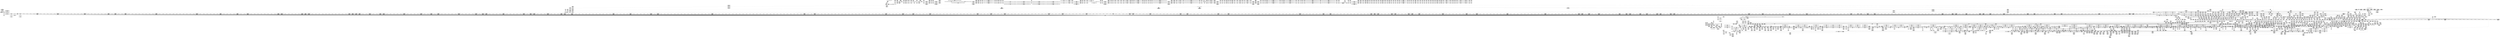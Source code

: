digraph {
	CE0x58c1a10 [shape=record,shape=Mrecord,label="{CE0x58c1a10|16:_i16,_720:_i32,_1216:_i8*,_:_CRE_837,838_}"]
	CE0x5a456a0 [shape=record,shape=Mrecord,label="{CE0x5a456a0|__preempt_count_add:tmp4|./arch/x86/include/asm/preempt.h,72|*SummSink*}"]
	CE0x5955d60 [shape=record,shape=Mrecord,label="{CE0x5955d60|selinux_socket_connect:dport|security/selinux/hooks.c,4174|*SummSource*}"]
	CE0x5970970 [shape=record,shape=Mrecord,label="{CE0x5970970|selinux_socket_connect:tmp57|security/selinux/hooks.c,4175}"]
	CE0x5a0c950 [shape=record,shape=Mrecord,label="{CE0x5a0c950|rcu_read_unlock:tmp18|include/linux/rcupdate.h,933|*SummSink*}"]
	CE0x59887d0 [shape=record,shape=Mrecord,label="{CE0x59887d0|get_current:tmp|*SummSink*}"]
	CE0x58be4e0 [shape=record,shape=Mrecord,label="{CE0x58be4e0|selinux_socket_connect:cmp|security/selinux/hooks.c,4144}"]
	CE0x59074a0 [shape=record,shape=Mrecord,label="{CE0x59074a0|GLOBAL:rcu_read_lock.__warned|Global_var:rcu_read_lock.__warned}"]
	CE0x583bd00 [shape=record,shape=Mrecord,label="{CE0x583bd00|selinux_socket_connect:if.then53}"]
	CE0x592b910 [shape=record,shape=Mrecord,label="{CE0x592b910|GLOBAL:sel_netport_sid|*Constant*|*SummSource*}"]
	CE0x596d590 [shape=record,shape=Mrecord,label="{CE0x596d590|i64*_getelementptr_inbounds_(_33_x_i64_,_33_x_i64_*___llvm_gcov_ctr356,_i64_0,_i64_29)|*Constant*}"]
	CE0x5895740 [shape=record,shape=Mrecord,label="{CE0x5895740|16:_i16,_720:_i32,_1216:_i8*,_:_CRE_1264,1272_|*MultipleSource*|*LoadInst*|security/selinux/hooks.c,4133|security/selinux/hooks.c,4134}"]
	CE0x5a39c20 [shape=record,shape=Mrecord,label="{CE0x5a39c20|GLOBAL:__preempt_count|Global_var:__preempt_count}"]
	CE0x5986fc0 [shape=record,shape=Mrecord,label="{CE0x5986fc0|_call_void_mcount()_#3|*SummSink*}"]
	CE0x5930da0 [shape=record,shape=Mrecord,label="{CE0x5930da0|i64*_getelementptr_inbounds_(_33_x_i64_,_33_x_i64_*___llvm_gcov_ctr356,_i64_0,_i64_23)|*Constant*|*SummSource*}"]
	CE0x589a410 [shape=record,shape=Mrecord,label="{CE0x589a410|selinux_socket_connect:tmp13|security/selinux/hooks.c,4144}"]
	CE0x5935fc0 [shape=record,shape=Mrecord,label="{CE0x5935fc0|get_current:tmp4|./arch/x86/include/asm/current.h,14|*SummSink*}"]
	CE0x59aaed0 [shape=record,shape=Mrecord,label="{CE0x59aaed0|i32_883|*Constant*}"]
	CE0x5963210 [shape=record,shape=Mrecord,label="{CE0x5963210|selinux_socket_connect:retval.1|*SummSource*}"]
	CE0x58fca40 [shape=record,shape=Mrecord,label="{CE0x58fca40|task_sid:do.end}"]
	CE0x596eb00 [shape=record,shape=Mrecord,label="{CE0x596eb00|i64*_getelementptr_inbounds_(_33_x_i64_,_33_x_i64_*___llvm_gcov_ctr356,_i64_0,_i64_30)|*Constant*|*SummSink*}"]
	CE0x587b090 [shape=record,shape=Mrecord,label="{CE0x587b090|selinux_socket_connect:sid|security/selinux/hooks.c, 4151|*SummSink*}"]
	CE0x594dfa0 [shape=record,shape=Mrecord,label="{CE0x594dfa0|selinux_socket_connect:tmp63|security/selinux/hooks.c,4177}"]
	CE0x584b8d0 [shape=record,shape=Mrecord,label="{CE0x584b8d0|16:_i16,_720:_i32,_1216:_i8*,_:_CRE_171,172_}"]
	CE0x5a08830 [shape=record,shape=Mrecord,label="{CE0x5a08830|GLOBAL:rcu_read_unlock.__warned|Global_var:rcu_read_unlock.__warned|*SummSink*}"]
	CE0x584e860 [shape=record,shape=Mrecord,label="{CE0x584e860|selinux_socket_connect:if.end24}"]
	CE0x5a60470 [shape=record,shape=Mrecord,label="{CE0x5a60470|i64*_getelementptr_inbounds_(_4_x_i64_,_4_x_i64_*___llvm_gcov_ctr129,_i64_0,_i64_3)|*Constant*|*SummSource*}"]
	CE0x584b2a0 [shape=record,shape=Mrecord,label="{CE0x584b2a0|selinux_socket_connect:lor.lhs.false|*SummSink*}"]
	CE0x5890a50 [shape=record,shape=Mrecord,label="{CE0x5890a50|sock_has_perm:sk4|security/selinux/hooks.c,3974|*SummSink*}"]
	CE0x587f980 [shape=record,shape=Mrecord,label="{CE0x587f980|selinux_socket_connect:ad|security/selinux/hooks.c, 4146|*SummSource*}"]
	CE0x5895e90 [shape=record,shape=Mrecord,label="{CE0x5895e90|selinux_socket_connect:tmp4|security/selinux/hooks.c,4134}"]
	CE0x58a0050 [shape=record,shape=Mrecord,label="{CE0x58a0050|avc_has_perm:entry|*SummSink*}"]
	CE0x58c36d0 [shape=record,shape=Mrecord,label="{CE0x58c36d0|16:_i16,_720:_i32,_1216:_i8*,_:_CRE_860,861_}"]
	CE0x58ac460 [shape=record,shape=Mrecord,label="{CE0x58ac460|i64_0|*Constant*}"]
	CE0x5920410 [shape=record,shape=Mrecord,label="{CE0x5920410|selinux_socket_connect:tmp28|security/selinux/hooks.c,4154|*SummSink*}"]
	CE0x58fe030 [shape=record,shape=Mrecord,label="{CE0x58fe030|GLOBAL:__llvm_gcov_ctr132|Global_var:__llvm_gcov_ctr132}"]
	CE0x5977180 [shape=record,shape=Mrecord,label="{CE0x5977180|__rcu_read_lock:do.body|*SummSource*}"]
	CE0x5a41dd0 [shape=record,shape=Mrecord,label="{CE0x5a41dd0|COLLAPSED:_GCMRE___llvm_gcov_ctr135_internal_global_4_x_i64_zeroinitializer:_elem_0:default:}"]
	CE0x5889060 [shape=record,shape=Mrecord,label="{CE0x5889060|16:_i16,_720:_i32,_1216:_i8*,_:_CRE_255,256_}"]
	CE0x5a48400 [shape=record,shape=Mrecord,label="{CE0x5a48400|__rcu_read_lock:tmp|*SummSource*}"]
	CE0x5873a70 [shape=record,shape=Mrecord,label="{CE0x5873a70|16:_i16,_720:_i32,_1216:_i8*,_:_CRE_654,655_}"]
	CE0x5863cf0 [shape=record,shape=Mrecord,label="{CE0x5863cf0|16:_i16,_720:_i32,_1216:_i8*,_:_CRE_589,590_}"]
	CE0x5929dc0 [shape=record,shape=Mrecord,label="{CE0x5929dc0|i32_23|*Constant*|*SummSource*}"]
	CE0x59aad20 [shape=record,shape=Mrecord,label="{CE0x59aad20|GLOBAL:lockdep_rcu_suspicious|*Constant*}"]
	CE0x593c930 [shape=record,shape=Mrecord,label="{CE0x593c930|avc_has_perm:auditdata|Function::avc_has_perm&Arg::auditdata::}"]
	CE0x5a030c0 [shape=record,shape=Mrecord,label="{CE0x5a030c0|rcu_read_unlock:tobool|include/linux/rcupdate.h,933|*SummSink*}"]
	CE0x5918f50 [shape=record,shape=Mrecord,label="{CE0x5918f50|_call_void_mcount()_#3}"]
	CE0x5848420 [shape=record,shape=Mrecord,label="{CE0x5848420|16:_i16,_720:_i32,_1216:_i8*,_:_CRE_604,605_}"]
	CE0x5975de0 [shape=record,shape=Mrecord,label="{CE0x5975de0|_call_void___rcu_read_unlock()_#10,_!dbg_!27734|include/linux/rcupdate.h,937|*SummSource*}"]
	CE0x5a30ee0 [shape=record,shape=Mrecord,label="{CE0x5a30ee0|__rcu_read_lock:bb}"]
	CE0x5940ed0 [shape=record,shape=Mrecord,label="{CE0x5940ed0|i64_3|*Constant*}"]
	CE0x5855570 [shape=record,shape=Mrecord,label="{CE0x5855570|16:_i16,_720:_i32,_1216:_i8*,_:_CRE_205,206_}"]
	CE0x586be20 [shape=record,shape=Mrecord,label="{CE0x586be20|16:_i16,_720:_i32,_1216:_i8*,_:_CRE_412,413_}"]
	CE0x589d9b0 [shape=record,shape=Mrecord,label="{CE0x589d9b0|selinux_socket_connect:tmp19|security/selinux/hooks.c,4144|*SummSource*}"]
	CE0x586ebf0 [shape=record,shape=Mrecord,label="{CE0x586ebf0|16:_i16,_720:_i32,_1216:_i8*,_:_CRE_744,752_|*MultipleSource*|*LoadInst*|security/selinux/hooks.c,4133|security/selinux/hooks.c,4134}"]
	CE0x5876d40 [shape=record,shape=Mrecord,label="{CE0x5876d40|16:_i16,_720:_i32,_1216:_i8*,_:_CRE_701,702_}"]
	CE0x58b0920 [shape=record,shape=Mrecord,label="{CE0x58b0920|16:_i32,_24:_i16,_:_CRE_16,20_|*MultipleSource*|security/selinux/hooks.c,4134|security/selinux/hooks.c,4134|security/selinux/hooks.c,4144}"]
	CE0x5962200 [shape=record,shape=Mrecord,label="{CE0x5962200|sock_has_perm:if.then|*SummSource*}"]
	CE0x586aad0 [shape=record,shape=Mrecord,label="{CE0x586aad0|16:_i16,_720:_i32,_1216:_i8*,_:_CRE_138,139_}"]
	CE0x58620c0 [shape=record,shape=Mrecord,label="{CE0x58620c0|16:_i16,_720:_i32,_1216:_i8*,_:_CRE_130,131_}"]
	CE0x5a37f80 [shape=record,shape=Mrecord,label="{CE0x5a37f80|i64*_getelementptr_inbounds_(_4_x_i64_,_4_x_i64_*___llvm_gcov_ctr133,_i64_0,_i64_2)|*Constant*}"]
	CE0x5969a80 [shape=record,shape=Mrecord,label="{CE0x5969a80|selinux_socket_connect:tmp69|security/selinux/hooks.c,4179|*SummSource*}"]
	CE0x585b350 [shape=record,shape=Mrecord,label="{CE0x585b350|16:_i16,_720:_i32,_1216:_i8*,_:_CRE_208,209_}"]
	CE0x588a2d0 [shape=record,shape=Mrecord,label="{CE0x588a2d0|16:_i16,_720:_i32,_1216:_i8*,_:_CRE_154,155_}"]
	CE0x5a07900 [shape=record,shape=Mrecord,label="{CE0x5a07900|__rcu_read_lock:tmp5|include/linux/rcupdate.h,239|*SummSink*}"]
	CE0x5923440 [shape=record,shape=Mrecord,label="{CE0x5923440|selinux_socket_connect:tmp39|security/selinux/hooks.c,4160}"]
	CE0x58b9a30 [shape=record,shape=Mrecord,label="{CE0x58b9a30|16:_i16,_720:_i32,_1216:_i8*,_:_CRE_70,71_}"]
	CE0x5952a10 [shape=record,shape=Mrecord,label="{CE0x5952a10|selinux_socket_connect:net39|security/selinux/hooks.c,4173|*SummSink*}"]
	CE0x59b1740 [shape=record,shape=Mrecord,label="{CE0x59b1740|_ret_void,_!dbg_!27719|./arch/x86/include/asm/preempt.h,73}"]
	CE0x59598a0 [shape=record,shape=Mrecord,label="{CE0x59598a0|i32_(i32,_i32,_i16,_i32,_%struct.common_audit_data*)*_bitcast_(i32_(i32,_i32,_i16,_i32,_%struct.common_audit_data.495*)*_avc_has_perm_to_i32_(i32,_i32,_i16,_i32,_%struct.common_audit_data*)*)|*Constant*|*SummSource*}"]
	CE0x58c40d0 [shape=record,shape=Mrecord,label="{CE0x58c40d0|16:_i16,_720:_i32,_1216:_i8*,_:_CRE_868,869_}"]
	CE0x59292c0 [shape=record,shape=Mrecord,label="{CE0x59292c0|selinux_socket_connect:conv27|security/selinux/hooks.c,4162|*SummSource*}"]
	CE0x59053b0 [shape=record,shape=Mrecord,label="{CE0x59053b0|_call_void_rcu_read_unlock()_#10,_!dbg_!27748|security/selinux/hooks.c,209}"]
	CE0x5899ab0 [shape=record,shape=Mrecord,label="{CE0x5899ab0|selinux_socket_connect:__sk_common|security/selinux/hooks.c,4153|*SummSink*}"]
	CE0x5931e20 [shape=record,shape=Mrecord,label="{CE0x5931e20|2:_i16,_:_CRE_0,2_|*MultipleSource*|security/selinux/hooks.c,4154|security/selinux/hooks.c,4157|Function::selinux_socket_connect&Arg::address::}"]
	CE0x58c0980 [shape=record,shape=Mrecord,label="{CE0x58c0980|16:_i16,_720:_i32,_1216:_i8*,_:_CRE_824,825_}"]
	CE0x5861740 [shape=record,shape=Mrecord,label="{CE0x5861740|16:_i16,_720:_i32,_1216:_i8*,_:_CRE_231,232_}"]
	CE0x5855f80 [shape=record,shape=Mrecord,label="{CE0x5855f80|16:_i16,_720:_i32,_1216:_i8*,_:_CRE_247,248_}"]
	CE0x5a76990 [shape=record,shape=Mrecord,label="{CE0x5a76990|i64*_getelementptr_inbounds_(_4_x_i64_,_4_x_i64_*___llvm_gcov_ctr129,_i64_0,_i64_0)|*Constant*|*SummSource*}"]
	CE0x58b3e10 [shape=record,shape=Mrecord,label="{CE0x58b3e10|16:_i16,_720:_i32,_1216:_i8*,_:_CRE_63,64_}"]
	CE0x5945180 [shape=record,shape=Mrecord,label="{CE0x5945180|GLOBAL:rcu_lock_acquire|*Constant*|*SummSource*}"]
	CE0x58c6110 [shape=record,shape=Mrecord,label="{CE0x58c6110|16:_i16,_720:_i32,_1216:_i8*,_:_CRE_944,948_|*MultipleSource*|*LoadInst*|security/selinux/hooks.c,4133|security/selinux/hooks.c,4134}"]
	CE0x592bec0 [shape=record,shape=Mrecord,label="{CE0x592bec0|selinux_socket_connect:tobool31|security/selinux/hooks.c,4166|*SummSource*}"]
	CE0x5911500 [shape=record,shape=Mrecord,label="{CE0x5911500|selinux_socket_connect:tmp49|security/selinux/hooks.c,4166|*SummSource*}"]
	CE0x5927880 [shape=record,shape=Mrecord,label="{CE0x5927880|selinux_socket_connect:sin6_port|security/selinux/hooks.c,4162|*SummSink*}"]
	CE0x58b9670 [shape=record,shape=Mrecord,label="{CE0x58b9670|sock_has_perm:ad|security/selinux/hooks.c, 3965}"]
	CE0x5a35d80 [shape=record,shape=Mrecord,label="{CE0x5a35d80|rcu_lock_release:tmp3|*SummSource*}"]
	CE0x5a39610 [shape=record,shape=Mrecord,label="{CE0x5a39610|_call_void_mcount()_#3|*SummSink*}"]
	CE0x5865f90 [shape=record,shape=Mrecord,label="{CE0x5865f90|16:_i16,_720:_i32,_1216:_i8*,_:_CRE_180,181_}"]
	CE0x5965180 [shape=record,shape=Mrecord,label="{CE0x5965180|i64**_getelementptr_inbounds_(_4_x_i64*_,_4_x_i64*_*___llvm_gcda_edge_table357,_i64_0,_i64_3)|*Constant*|*SummSink*}"]
	CE0x599f0e0 [shape=record,shape=Mrecord,label="{CE0x599f0e0|rcu_read_unlock:if.end|*SummSource*}"]
	CE0x599e460 [shape=record,shape=Mrecord,label="{CE0x599e460|rcu_read_lock:tmp10|include/linux/rcupdate.h,882|*SummSource*}"]
	CE0x5926750 [shape=record,shape=Mrecord,label="{CE0x5926750|selinux_socket_connect:tmp45|security/selinux/hooks.c,4162|*SummSink*}"]
	CE0x583ec20 [shape=record,shape=Mrecord,label="{CE0x583ec20|i64_1|*Constant*|*SummSource*}"]
	CE0x58af490 [shape=record,shape=Mrecord,label="{CE0x58af490|selinux_socket_connect:cmp6|security/selinux/hooks.c,4145|*SummSink*}"]
	CE0x595c120 [shape=record,shape=Mrecord,label="{CE0x595c120|selinux_socket_connect:tmp56|security/selinux/hooks.c,4175|*SummSource*}"]
	CE0x596e5b0 [shape=record,shape=Mrecord,label="{CE0x596e5b0|i64*_getelementptr_inbounds_(_33_x_i64_,_33_x_i64_*___llvm_gcov_ctr356,_i64_0,_i64_30)|*Constant*}"]
	CE0x59a8000 [shape=record,shape=Mrecord,label="{CE0x59a8000|rcu_read_unlock:call3|include/linux/rcupdate.h,933|*SummSource*}"]
	CE0x5959420 [shape=record,shape=Mrecord,label="{CE0x5959420|selinux_socket_connect:call51|security/selinux/hooks.c,4176|*SummSource*}"]
	CE0x5987ad0 [shape=record,shape=Mrecord,label="{CE0x5987ad0|sock_has_perm:tmp10|security/selinux/hooks.c,3969}"]
	CE0x5919a80 [shape=record,shape=Mrecord,label="{CE0x5919a80|task_sid:tmp13|security/selinux/hooks.c,208}"]
	CE0x5957900 [shape=record,shape=Mrecord,label="{CE0x5957900|i8_1|*Constant*}"]
	CE0x58543a0 [shape=record,shape=Mrecord,label="{CE0x58543a0|16:_i16,_720:_i32,_1216:_i8*,_:_CRE_553,554_}"]
	CE0x5a05220 [shape=record,shape=Mrecord,label="{CE0x5a05220|_call_void_asm_addl_$1,_%gs:$0_,_*m,ri,*m,_dirflag_,_fpsr_,_flags_(i32*___preempt_count,_i32_%sub,_i32*___preempt_count)_#3,_!dbg_!27717,_!srcloc_!27718|./arch/x86/include/asm/preempt.h,77|*SummSink*}"]
	CE0x5a43f80 [shape=record,shape=Mrecord,label="{CE0x5a43f80|_call_void_mcount()_#3|*SummSource*}"]
	CE0x585f800 [shape=record,shape=Mrecord,label="{CE0x585f800|16:_i16,_720:_i32,_1216:_i8*,_:_CRE_133,134_}"]
	CE0x59437c0 [shape=record,shape=Mrecord,label="{CE0x59437c0|i64*_getelementptr_inbounds_(_11_x_i64_,_11_x_i64_*___llvm_gcov_ctr132,_i64_0,_i64_1)|*Constant*}"]
	CE0x586c580 [shape=record,shape=Mrecord,label="{CE0x586c580|get_current:tmp3}"]
	CE0x5870980 [shape=record,shape=Mrecord,label="{CE0x5870980|16:_i16,_720:_i32,_1216:_i8*,_:_CRE_560,561_}"]
	CE0x586dba0 [shape=record,shape=Mrecord,label="{CE0x586dba0|16:_i16,_720:_i32,_1216:_i8*,_:_CRE_400,401_}"]
	CE0x58b1a40 [shape=record,shape=Mrecord,label="{CE0x58b1a40|16:_i16,_720:_i32,_1216:_i8*,_:_CRE_86,87_}"]
	CE0x59289f0 [shape=record,shape=Mrecord,label="{CE0x59289f0|selinux_socket_connect:conv26|security/selinux/hooks.c,4162}"]
	CE0x58f7a30 [shape=record,shape=Mrecord,label="{CE0x58f7a30|rcu_read_lock:tmp2|*SummSink*}"]
	CE0x59ac680 [shape=record,shape=Mrecord,label="{CE0x59ac680|rcu_read_lock:tmp17|include/linux/rcupdate.h,882|*SummSink*}"]
	CE0x591d580 [shape=record,shape=Mrecord,label="{CE0x591d580|rcu_read_unlock:tmp}"]
	CE0x584dc80 [shape=record,shape=Mrecord,label="{CE0x584dc80|16:_i16,_720:_i32,_1216:_i8*,_:_CRE_12,16_|*MultipleSource*|*LoadInst*|security/selinux/hooks.c,4133|security/selinux/hooks.c,4134}"]
	CE0x59addb0 [shape=record,shape=Mrecord,label="{CE0x59addb0|rcu_read_lock:tmp19|include/linux/rcupdate.h,882|*SummSource*}"]
	CE0x5965380 [shape=record,shape=Mrecord,label="{CE0x5965380|selinux_socket_connect:tmp74|security/selinux/hooks.c,4184|*SummSource*}"]
	CE0x5891cc0 [shape=record,shape=Mrecord,label="{CE0x5891cc0|i32_4|*Constant*}"]
	CE0x591b590 [shape=record,shape=Mrecord,label="{CE0x591b590|task_sid:land.lhs.true2|*SummSource*}"]
	CE0x596bfb0 [shape=record,shape=Mrecord,label="{CE0x596bfb0|__llvm_gcov_indirect_counter_increment:predecessor|Function::__llvm_gcov_indirect_counter_increment&Arg::predecessor::|*SummSink*}"]
	CE0x58a9be0 [shape=record,shape=Mrecord,label="{CE0x58a9be0|selinux_socket_connect:tmp27|security/selinux/hooks.c,4153}"]
	CE0x5851780 [shape=record,shape=Mrecord,label="{CE0x5851780|selinux_socket_connect:sk1|security/selinux/hooks.c,4133|*SummSource*}"]
	CE0x5946210 [shape=record,shape=Mrecord,label="{CE0x5946210|selinux_socket_connect:bf.clear|security/selinux/hooks.c,4165|*SummSource*}"]
	CE0x590fb10 [shape=record,shape=Mrecord,label="{CE0x590fb10|GLOBAL:get_current|*Constant*}"]
	CE0x586d920 [shape=record,shape=Mrecord,label="{CE0x586d920|16:_i16,_720:_i32,_1216:_i8*,_:_CRE_398,399_}"]
	CE0x58b5920 [shape=record,shape=Mrecord,label="{CE0x58b5920|16:_i16,_720:_i32,_1216:_i8*,_:_CRE_78,79_}"]
	CE0x590bd50 [shape=record,shape=Mrecord,label="{CE0x590bd50|task_sid:tmp16|security/selinux/hooks.c,208}"]
	CE0x594f6c0 [shape=record,shape=Mrecord,label="{CE0x594f6c0|selinux_socket_connect:tmp68|security/selinux/hooks.c,4179}"]
	CE0x58433b0 [shape=record,shape=Mrecord,label="{CE0x58433b0|selinux_socket_connect:return|*SummSource*}"]
	CE0x5922930 [shape=record,shape=Mrecord,label="{CE0x5922930|i64_15|*Constant*|*SummSource*}"]
	CE0x58c4710 [shape=record,shape=Mrecord,label="{CE0x58c4710|16:_i16,_720:_i32,_1216:_i8*,_:_CRE_873,874_}"]
	CE0x59731b0 [shape=record,shape=Mrecord,label="{CE0x59731b0|i64*_getelementptr_inbounds_(_11_x_i64_,_11_x_i64_*___llvm_gcov_ctr132,_i64_0,_i64_10)|*Constant*|*SummSource*}"]
	CE0x58b71d0 [shape=record,shape=Mrecord,label="{CE0x58b71d0|16:_i16,_720:_i32,_1216:_i8*,_:_CRE_354,355_}"]
	CE0x58c83f0 [shape=record,shape=Mrecord,label="{CE0x58c83f0|16:_i16,_720:_i32,_1216:_i8*,_:_CRE_1064,1072_|*MultipleSource*|*LoadInst*|security/selinux/hooks.c,4133|security/selinux/hooks.c,4134}"]
	CE0x5876c00 [shape=record,shape=Mrecord,label="{CE0x5876c00|16:_i16,_720:_i32,_1216:_i8*,_:_CRE_700,701_}"]
	CE0x5a45c20 [shape=record,shape=Mrecord,label="{CE0x5a45c20|i64*_getelementptr_inbounds_(_4_x_i64_,_4_x_i64_*___llvm_gcov_ctr133,_i64_0,_i64_0)|*Constant*}"]
	CE0x5981680 [shape=record,shape=Mrecord,label="{CE0x5981680|__rcu_read_unlock:bb|*SummSink*}"]
	CE0x58fd290 [shape=record,shape=Mrecord,label="{CE0x58fd290|i64_2|*Constant*}"]
	CE0x5960780 [shape=record,shape=Mrecord,label="{CE0x5960780|_call_void___llvm_gcov_indirect_counter_increment(i32*___llvm_gcov_global_state_pred358,_i64**_getelementptr_inbounds_(_4_x_i64*_,_4_x_i64*_*___llvm_gcda_edge_table357,_i64_0,_i64_0))}"]
	CE0x5865b00 [shape=record,shape=Mrecord,label="{CE0x5865b00|16:_i16,_720:_i32,_1216:_i8*,_:_CRE_228,229_}"]
	CE0x59b77a0 [shape=record,shape=Mrecord,label="{CE0x59b77a0|__rcu_read_unlock:tmp4|include/linux/rcupdate.h,244|*SummSink*}"]
	CE0x586d6c0 [shape=record,shape=Mrecord,label="{CE0x586d6c0|%struct.task_struct*_(%struct.task_struct**)*_asm_movq_%gs:$_1:P_,$0_,_r,im,_dirflag_,_fpsr_,_flags_|*SummSink*}"]
	CE0x58b0ae0 [shape=record,shape=Mrecord,label="{CE0x58b0ae0|selinux_socket_connect:conv|security/selinux/hooks.c,4144}"]
	CE0x592a6a0 [shape=record,shape=Mrecord,label="{CE0x592a6a0|selinux_socket_connect:sk_protocol|security/selinux/hooks.c,4165|*SummSink*}"]
	CE0x58c0570 [shape=record,shape=Mrecord,label="{CE0x58c0570|selinux_socket_connect:tmp36|security/selinux/hooks.c,4157}"]
	CE0x588d970 [shape=record,shape=Mrecord,label="{CE0x588d970|16:_i16,_720:_i32,_1216:_i8*,_:_CRE_432,440_|*MultipleSource*|*LoadInst*|security/selinux/hooks.c,4133|security/selinux/hooks.c,4134}"]
	CE0x583e710 [shape=record,shape=Mrecord,label="{CE0x583e710|16:_i16,_720:_i32,_1216:_i8*,_:_CRE_539,540_}"]
	CE0x5945fc0 [shape=record,shape=Mrecord,label="{CE0x5945fc0|task_sid:tmp10|security/selinux/hooks.c,208}"]
	CE0x58a8bd0 [shape=record,shape=Mrecord,label="{CE0x58a8bd0|selinux_socket_connect:sclass50|security/selinux/hooks.c,4176|*SummSink*}"]
	CE0x58ac2f0 [shape=record,shape=Mrecord,label="{CE0x58ac2f0|i64_2|*Constant*|*SummSink*}"]
	CE0x596b930 [shape=record,shape=Mrecord,label="{CE0x596b930|GLOBAL:__llvm_gcov_indirect_counter_increment|*Constant*|*SummSource*}"]
	CE0x5846b60 [shape=record,shape=Mrecord,label="{CE0x5846b60|selinux_socket_connect:if.end55}"]
	CE0x59110a0 [shape=record,shape=Mrecord,label="{CE0x59110a0|selinux_socket_connect:tmp48|security/selinux/hooks.c,4166|*SummSource*}"]
	CE0x589c980 [shape=record,shape=Mrecord,label="{CE0x589c980|selinux_socket_connect:sclass4|security/selinux/hooks.c,4145|*SummSink*}"]
	CE0x5860ea0 [shape=record,shape=Mrecord,label="{CE0x5860ea0|16:_i16,_720:_i32,_1216:_i8*,_:_CRE_688,689_}"]
	CE0x5a477d0 [shape=record,shape=Mrecord,label="{CE0x5a477d0|__rcu_read_unlock:tmp1|*SummSource*}"]
	CE0x5a4a750 [shape=record,shape=Mrecord,label="{CE0x5a4a750|__preempt_count_add:tmp6|./arch/x86/include/asm/preempt.h,73|*SummSource*}"]
	CE0x58c18d0 [shape=record,shape=Mrecord,label="{CE0x58c18d0|16:_i16,_720:_i32,_1216:_i8*,_:_CRE_836,837_}"]
	CE0x597add0 [shape=record,shape=Mrecord,label="{CE0x597add0|i64*_getelementptr_inbounds_(_4_x_i64_,_4_x_i64_*___llvm_gcov_ctr135,_i64_0,_i64_0)|*Constant*}"]
	CE0x591ae40 [shape=record,shape=Mrecord,label="{CE0x591ae40|_call_void_rcu_lock_acquire(%struct.lockdep_map*_rcu_lock_map)_#10,_!dbg_!27711|include/linux/rcupdate.h,881}"]
	CE0x59b8ac0 [shape=record,shape=Mrecord,label="{CE0x59b8ac0|rcu_read_unlock:tobool1|include/linux/rcupdate.h,933|*SummSink*}"]
	CE0x597b470 [shape=record,shape=Mrecord,label="{CE0x597b470|__preempt_count_sub:tmp2|*SummSource*}"]
	CE0x59b8d60 [shape=record,shape=Mrecord,label="{CE0x59b8d60|rcu_read_unlock:tmp9|include/linux/rcupdate.h,933|*SummSource*}"]
	CE0x59b2f50 [shape=record,shape=Mrecord,label="{CE0x59b2f50|i32_1|*Constant*}"]
	CE0x5961990 [shape=record,shape=Mrecord,label="{CE0x5961990|i64*_getelementptr_inbounds_(_2_x_i64_,_2_x_i64_*___llvm_gcov_ctr98,_i64_0,_i64_0)|*Constant*|*SummSource*}"]
	CE0x585eb60 [shape=record,shape=Mrecord,label="{CE0x585eb60|i64_9|*Constant*|*SummSink*}"]
	CE0x586d590 [shape=record,shape=Mrecord,label="{CE0x586d590|%struct.task_struct*_(%struct.task_struct**)*_asm_movq_%gs:$_1:P_,$0_,_r,im,_dirflag_,_fpsr_,_flags_|*SummSource*}"]
	CE0x588b150 [shape=record,shape=Mrecord,label="{CE0x588b150|16:_i16,_720:_i32,_1216:_i8*,_:_CRE_25,26_}"]
	CE0x5961300 [shape=record,shape=Mrecord,label="{CE0x5961300|i64**_getelementptr_inbounds_(_4_x_i64*_,_4_x_i64*_*___llvm_gcda_edge_table357,_i64_0,_i64_0)|*Constant*}"]
	CE0x59918a0 [shape=record,shape=Mrecord,label="{CE0x59918a0|i32_65280|*Constant*|*SummSource*}"]
	CE0x596c6a0 [shape=record,shape=Mrecord,label="{CE0x596c6a0|i64**_getelementptr_inbounds_(_4_x_i64*_,_4_x_i64*_*___llvm_gcda_edge_table357,_i64_0,_i64_1)|*Constant*|*SummSource*}"]
	CE0x5941880 [shape=record,shape=Mrecord,label="{CE0x5941880|task_sid:tmp1|*SummSink*}"]
	CE0x594eec0 [shape=record,shape=Mrecord,label="{CE0x594eec0|i64*_getelementptr_inbounds_(_33_x_i64_,_33_x_i64_*___llvm_gcov_ctr356,_i64_0,_i64_23)|*Constant*}"]
	CE0x5896d10 [shape=record,shape=Mrecord,label="{CE0x5896d10|i64_56|*Constant*}"]
	CE0x58aafa0 [shape=record,shape=Mrecord,label="{CE0x58aafa0|i32_2048|*Constant*|*SummSink*}"]
	CE0x591daf0 [shape=record,shape=Mrecord,label="{CE0x591daf0|GLOBAL:task_sid.__warned|Global_var:task_sid.__warned|*SummSource*}"]
	CE0x58a8800 [shape=record,shape=Mrecord,label="{CE0x58a8800|task_sid:tmp20|security/selinux/hooks.c,208|*SummSink*}"]
	CE0x58bf3f0 [shape=record,shape=Mrecord,label="{CE0x58bf3f0|selinux_socket_connect:tmp34|security/selinux/hooks.c,4156|*SummSource*}"]
	CE0x596ea50 [shape=record,shape=Mrecord,label="{CE0x596ea50|i64*_getelementptr_inbounds_(_33_x_i64_,_33_x_i64_*___llvm_gcov_ctr356,_i64_0,_i64_30)|*Constant*|*SummSource*}"]
	CE0x58a7dc0 [shape=record,shape=Mrecord,label="{CE0x58a7dc0|i64*_getelementptr_inbounds_(_13_x_i64_,_13_x_i64_*___llvm_gcov_ctr126,_i64_0,_i64_9)|*Constant*}"]
	CE0x5857de0 [shape=record,shape=Mrecord,label="{CE0x5857de0|16:_i16,_720:_i32,_1216:_i8*,_:_CRE_395,396_}"]
	CE0x586a170 [shape=record,shape=Mrecord,label="{CE0x586a170|16:_i16,_720:_i32,_1216:_i8*,_:_CRE_121,122_}"]
	CE0x5996dc0 [shape=record,shape=Mrecord,label="{CE0x5996dc0|sock_has_perm:tmp10|security/selinux/hooks.c,3969|*SummSink*}"]
	CE0x597eed0 [shape=record,shape=Mrecord,label="{CE0x597eed0|i64*_getelementptr_inbounds_(_4_x_i64_,_4_x_i64_*___llvm_gcov_ctr130,_i64_0,_i64_0)|*Constant*}"]
	CE0x5931b30 [shape=record,shape=Mrecord,label="{CE0x5931b30|selinux_socket_connect:sin_port|security/selinux/hooks.c,4157|*SummSource*}"]
	CE0x584f790 [shape=record,shape=Mrecord,label="{CE0x584f790|16:_i16,_720:_i32,_1216:_i8*,_:_CRE_570,571_}"]
	CE0x5851670 [shape=record,shape=Mrecord,label="{CE0x5851670|selinux_socket_connect:tmp7|security/selinux/hooks.c,4138|*SummSource*}"]
	CE0x5940a30 [shape=record,shape=Mrecord,label="{CE0x5940a30|rcu_read_lock:tmp2}"]
	CE0x593f3b0 [shape=record,shape=Mrecord,label="{CE0x593f3b0|cred_sid:tmp3|*SummSink*}"]
	CE0x5849320 [shape=record,shape=Mrecord,label="{CE0x5849320|selinux_socket_connect:cleanup.cont}"]
	CE0x58c1650 [shape=record,shape=Mrecord,label="{CE0x58c1650|16:_i16,_720:_i32,_1216:_i8*,_:_CRE_834,835_}"]
	CE0x586ede0 [shape=record,shape=Mrecord,label="{CE0x586ede0|16:_i16,_720:_i32,_1216:_i8*,_:_CRE_752,760_|*MultipleSource*|*LoadInst*|security/selinux/hooks.c,4133|security/selinux/hooks.c,4134}"]
	CE0x5a69870 [shape=record,shape=Mrecord,label="{CE0x5a69870|__preempt_count_sub:sub|./arch/x86/include/asm/preempt.h,77|*SummSource*}"]
	CE0x5835c00 [shape=record,shape=Mrecord,label="{CE0x5835c00|selinux_socket_connect:if.then12}"]
	CE0x5a4f290 [shape=record,shape=Mrecord,label="{CE0x5a4f290|void_(i32*,_i32,_i32*)*_asm_addl_$1,_%gs:$0_,_*m,ri,*m,_dirflag_,_fpsr_,_flags_|*SummSink*}"]
	CE0x58cb0d0 [shape=record,shape=Mrecord,label="{CE0x58cb0d0|16:_i16,_720:_i32,_1216:_i8*,_:_CRE_1208,1212_|*MultipleSource*|*LoadInst*|security/selinux/hooks.c,4133|security/selinux/hooks.c,4134}"]
	CE0x5926940 [shape=record,shape=Mrecord,label="{CE0x5926940|selinux_socket_connect:tmp46|security/selinux/hooks.c,4162}"]
	CE0x585b5d0 [shape=record,shape=Mrecord,label="{CE0x585b5d0|16:_i16,_720:_i32,_1216:_i8*,_:_CRE_210,211_}"]
	CE0x590c460 [shape=record,shape=Mrecord,label="{CE0x590c460|i64*_getelementptr_inbounds_(_13_x_i64_,_13_x_i64_*___llvm_gcov_ctr126,_i64_0,_i64_8)|*Constant*}"]
	CE0x5895f00 [shape=record,shape=Mrecord,label="{CE0x5895f00|selinux_socket_connect:tmp3|security/selinux/hooks.c,4134|*SummSink*}"]
	CE0x59b5310 [shape=record,shape=Mrecord,label="{CE0x59b5310|rcu_lock_release:__here|*SummSink*}"]
	CE0x58a86b0 [shape=record,shape=Mrecord,label="{CE0x58a86b0|task_sid:tmp20|security/selinux/hooks.c,208|*SummSource*}"]
	CE0x58a5200 [shape=record,shape=Mrecord,label="{CE0x58a5200|selinux_socket_connect:tmp28|security/selinux/hooks.c,4154}"]
	CE0x5992f80 [shape=record,shape=Mrecord,label="{CE0x5992f80|__fswab16:conv|include/uapi/linux/swab.h,53|*SummSource*}"]
	CE0x58896a0 [shape=record,shape=Mrecord,label="{CE0x58896a0|16:_i16,_720:_i32,_1216:_i8*,_:_CRE_260,261_}"]
	CE0x5a76230 [shape=record,shape=Mrecord,label="{CE0x5a76230|__preempt_count_sub:tmp|*SummSink*}"]
	CE0x58651e0 [shape=record,shape=Mrecord,label="{CE0x58651e0|16:_i16,_720:_i32,_1216:_i8*,_:_CRE_221,222_}"]
	CE0x588fb50 [shape=record,shape=Mrecord,label="{CE0x588fb50|sock_has_perm:u2|security/selinux/hooks.c,3974|*SummSource*}"]
	CE0x588ea40 [shape=record,shape=Mrecord,label="{CE0x588ea40|__llvm_gcov_indirect_counter_increment:tmp2}"]
	CE0x5a3eaf0 [shape=record,shape=Mrecord,label="{CE0x5a3eaf0|i64*_getelementptr_inbounds_(_4_x_i64_,_4_x_i64_*___llvm_gcov_ctr135,_i64_0,_i64_1)|*Constant*|*SummSink*}"]
	CE0x5843880 [shape=record,shape=Mrecord,label="{CE0x5843880|i64_1|*Constant*}"]
	CE0x58fa440 [shape=record,shape=Mrecord,label="{CE0x58fa440|cred_sid:tmp|*SummSource*}"]
	CE0x59b4a70 [shape=record,shape=Mrecord,label="{CE0x59b4a70|rcu_lock_release:tmp4|include/linux/rcupdate.h,423|*SummSource*}"]
	CE0x5953e30 [shape=record,shape=Mrecord,label="{CE0x5953e30|selinux_socket_connect:conv41|security/selinux/hooks.c,4174|*SummSource*}"]
	CE0x58b2830 [shape=record,shape=Mrecord,label="{CE0x58b2830|16:_i16,_720:_i32,_1216:_i8*,_:_CRE_32,33_}"]
	CE0x5953570 [shape=record,shape=Mrecord,label="{CE0x5953570|selinux_socket_connect:net44|security/selinux/hooks.c,4174}"]
	CE0x590cd90 [shape=record,shape=Mrecord,label="{CE0x590cd90|i64*_getelementptr_inbounds_(_13_x_i64_,_13_x_i64_*___llvm_gcov_ctr126,_i64_0,_i64_8)|*Constant*|*SummSink*}"]
	CE0x5984af0 [shape=record,shape=Mrecord,label="{CE0x5984af0|cred_sid:sid|security/selinux/hooks.c,197|*SummSource*}"]
	CE0x5903410 [shape=record,shape=Mrecord,label="{CE0x5903410|rcu_read_lock:bb|*SummSink*}"]
	CE0x585f570 [shape=record,shape=Mrecord,label="{CE0x585f570|16:_i16,_720:_i32,_1216:_i8*,_:_CRE_125,126_}"]
	CE0x58633b0 [shape=record,shape=Mrecord,label="{CE0x58633b0|selinux_socket_connect:sock|Function::selinux_socket_connect&Arg::sock::|*SummSource*}"]
	CE0x59100a0 [shape=record,shape=Mrecord,label="{CE0x59100a0|_ret_%struct.task_struct*_%tmp4,_!dbg_!27714|./arch/x86/include/asm/current.h,14|*SummSource*}"]
	CE0x5931ac0 [shape=record,shape=Mrecord,label="{CE0x5931ac0|selinux_socket_connect:sin_port|security/selinux/hooks.c,4157}"]
	CE0x59410f0 [shape=record,shape=Mrecord,label="{CE0x59410f0|i64_3|*Constant*|*SummSource*}"]
	CE0x5a3e650 [shape=record,shape=Mrecord,label="{CE0x5a3e650|__rcu_read_unlock:tmp6|include/linux/rcupdate.h,245|*SummSink*}"]
	CE0x5a5dd70 [shape=record,shape=Mrecord,label="{CE0x5a5dd70|__preempt_count_add:tmp}"]
	CE0x59b28a0 [shape=record,shape=Mrecord,label="{CE0x59b28a0|rcu_read_unlock:tmp2|*SummSource*}"]
	CE0x5a46410 [shape=record,shape=Mrecord,label="{CE0x5a46410|_call_void___preempt_count_sub(i32_1)_#10,_!dbg_!27715|include/linux/rcupdate.h,244}"]
	CE0x5891a20 [shape=record,shape=Mrecord,label="{CE0x5891a20|sock_has_perm:tmp16|security/selinux/hooks.c,3976|*SummSource*}"]
	CE0x58b6a50 [shape=record,shape=Mrecord,label="{CE0x58b6a50|16:_i16,_720:_i32,_1216:_i8*,_:_CRE_328,336_|*MultipleSource*|*LoadInst*|security/selinux/hooks.c,4133|security/selinux/hooks.c,4134}"]
	CE0x58888e0 [shape=record,shape=Mrecord,label="{CE0x58888e0|16:_i16,_720:_i32,_1216:_i8*,_:_CRE_156,157_}"]
	CE0x585d3a0 [shape=record,shape=Mrecord,label="{CE0x585d3a0|selinux_socket_connect:bb|*SummSource*}"]
	CE0x59804d0 [shape=record,shape=Mrecord,label="{CE0x59804d0|__rcu_read_unlock:bb|*SummSource*}"]
	CE0x5892720 [shape=record,shape=Mrecord,label="{CE0x5892720|cred_sid:tmp4|*LoadInst*|security/selinux/hooks.c,196|*SummSink*}"]
	CE0x592b0d0 [shape=record,shape=Mrecord,label="{CE0x592b0d0|selinux_socket_connect:conv29|security/selinux/hooks.c,4165|*SummSink*}"]
	CE0x59b1410 [shape=record,shape=Mrecord,label="{CE0x59b1410|rcu_read_unlock:tmp14|include/linux/rcupdate.h,933|*SummSource*}"]
	CE0x5964410 [shape=record,shape=Mrecord,label="{CE0x5964410|i64**_getelementptr_inbounds_(_4_x_i64*_,_4_x_i64*_*___llvm_gcda_edge_table357,_i64_0,_i64_2)|*Constant*}"]
	CE0x58a8640 [shape=record,shape=Mrecord,label="{CE0x58a8640|task_sid:tmp21|security/selinux/hooks.c,208}"]
	CE0x596cce0 [shape=record,shape=Mrecord,label="{CE0x596cce0|_ret_void|*SummSink*}"]
	CE0x58a58f0 [shape=record,shape=Mrecord,label="{CE0x58a58f0|i64_56|*Constant*|*SummSink*}"]
	CE0x591b660 [shape=record,shape=Mrecord,label="{CE0x591b660|task_sid:if.then}"]
	CE0x58b1270 [shape=record,shape=Mrecord,label="{CE0x58b1270|sock_has_perm:net|security/selinux/hooks.c, 3966|*SummSink*}"]
	CE0x596bba0 [shape=record,shape=Mrecord,label="{CE0x596bba0|__llvm_gcov_indirect_counter_increment:entry|*SummSource*}"]
	CE0x5879f90 [shape=record,shape=Mrecord,label="{CE0x5879f90|i32_59|*Constant*}"]
	CE0x5910df0 [shape=record,shape=Mrecord,label="{CE0x5910df0|i64_19|*Constant*}"]
	CE0x584de60 [shape=record,shape=Mrecord,label="{CE0x584de60|16:_i16,_720:_i32,_1216:_i8*,_:_CRE_18,19_|*MultipleSource*|*LoadInst*|security/selinux/hooks.c,4133|security/selinux/hooks.c,4134}"]
	CE0x591eff0 [shape=record,shape=Mrecord,label="{CE0x591eff0|i64*_getelementptr_inbounds_(_6_x_i64_,_6_x_i64_*___llvm_gcov_ctr327,_i64_0,_i64_0)|*Constant*|*SummSource*}"]
	CE0x592a440 [shape=record,shape=Mrecord,label="{CE0x592a440|selinux_socket_connect:bf.load|security/selinux/hooks.c,4165}"]
	CE0x5848ba0 [shape=record,shape=Mrecord,label="{CE0x5848ba0|16:_i16,_720:_i32,_1216:_i8*,_:_CRE_612,616_|*MultipleSource*|*LoadInst*|security/selinux/hooks.c,4133|security/selinux/hooks.c,4134}"]
	CE0x5932a60 [shape=record,shape=Mrecord,label="{CE0x5932a60|2:_i16,_:_CRE_8,16_|*MultipleSource*|security/selinux/hooks.c,4154|security/selinux/hooks.c,4157|Function::selinux_socket_connect&Arg::address::}"]
	CE0x5954420 [shape=record,shape=Mrecord,label="{CE0x5954420|selinux_socket_connect:conv42|security/selinux/hooks.c,4174|*SummSource*}"]
	CE0x58545c0 [shape=record,shape=Mrecord,label="{CE0x58545c0|selinux_socket_connect:if.then23|*SummSource*}"]
	CE0x590eb70 [shape=record,shape=Mrecord,label="{CE0x590eb70|i32_2|*Constant*|*SummSource*}"]
	CE0x58c8f90 [shape=record,shape=Mrecord,label="{CE0x58c8f90|16:_i16,_720:_i32,_1216:_i8*,_:_CRE_1112,1128_|*MultipleSource*|*LoadInst*|security/selinux/hooks.c,4133|security/selinux/hooks.c,4134}"]
	CE0x59842d0 [shape=record,shape=Mrecord,label="{CE0x59842d0|__llvm_gcov_indirect_counter_increment:exit}"]
	CE0x5a47e10 [shape=record,shape=Mrecord,label="{CE0x5a47e10|__rcu_read_unlock:tmp2|*SummSource*}"]
	CE0x599d440 [shape=record,shape=Mrecord,label="{CE0x599d440|i64*_getelementptr_inbounds_(_4_x_i64_,_4_x_i64_*___llvm_gcov_ctr128,_i64_0,_i64_2)|*Constant*|*SummSink*}"]
	CE0x5844d50 [shape=record,shape=Mrecord,label="{CE0x5844d50|16:_i16,_720:_i32,_1216:_i8*,_:_CRE_812,813_}"]
	CE0x596bcb0 [shape=record,shape=Mrecord,label="{CE0x596bcb0|__llvm_gcov_indirect_counter_increment:entry|*SummSink*}"]
	CE0x5844bd0 [shape=record,shape=Mrecord,label="{CE0x5844bd0|16:_i16,_720:_i32,_1216:_i8*,_:_CRE_810,811_}"]
	CE0x58587d0 [shape=record,shape=Mrecord,label="{CE0x58587d0|16:_i16,_720:_i32,_1216:_i8*,_:_CRE_711,712_}"]
	CE0x58641f0 [shape=record,shape=Mrecord,label="{CE0x58641f0|16:_i16,_720:_i32,_1216:_i8*,_:_CRE_593,594_}"]
	CE0x59858f0 [shape=record,shape=Mrecord,label="{CE0x59858f0|__llvm_gcov_indirect_counter_increment:counter|*SummSink*}"]
	CE0x58fcf60 [shape=record,shape=Mrecord,label="{CE0x58fcf60|rcu_lock_acquire:entry|*SummSink*}"]
	CE0x58445d0 [shape=record,shape=Mrecord,label="{CE0x58445d0|16:_i16,_720:_i32,_1216:_i8*,_:_CRE_2,3_}"]
	CE0x5860360 [shape=record,shape=Mrecord,label="{CE0x5860360|16:_i16,_720:_i32,_1216:_i8*,_:_CRE_679,680_}"]
	CE0x58bd790 [shape=record,shape=Mrecord,label="{CE0x58bd790|selinux_socket_connect:tmp11|security/selinux/hooks.c,4144|*SummSource*}"]
	CE0x59aa900 [shape=record,shape=Mrecord,label="{CE0x59aa900|i8*_getelementptr_inbounds_(_25_x_i8_,_25_x_i8_*_.str45,_i32_0,_i32_0)|*Constant*|*SummSink*}"]
	CE0x5854b90 [shape=record,shape=Mrecord,label="{CE0x5854b90|16:_i16,_720:_i32,_1216:_i8*,_:_CRE_5,6_}"]
	CE0x591fe60 [shape=record,shape=Mrecord,label="{CE0x591fe60|sock_has_perm:tmp12|security/selinux/hooks.c,3970}"]
	CE0x59b0f70 [shape=record,shape=Mrecord,label="{CE0x59b0f70|rcu_read_unlock:tmp13|include/linux/rcupdate.h,933|*SummSink*}"]
	CE0x590bed0 [shape=record,shape=Mrecord,label="{CE0x590bed0|task_sid:tmp15|security/selinux/hooks.c,208|*SummSink*}"]
	CE0x585eac0 [shape=record,shape=Mrecord,label="{CE0x585eac0|i64_9|*Constant*|*SummSource*}"]
	CE0x58b6230 [shape=record,shape=Mrecord,label="{CE0x58b6230|16:_i16,_720:_i32,_1216:_i8*,_:_CRE_161,162_}"]
	"CONST[source:0(mediator),value:0(static)][purpose:{operation}]"
	CE0x5857520 [shape=record,shape=Mrecord,label="{CE0x5857520|16:_i16,_720:_i32,_1216:_i8*,_:_CRE_388,389_}"]
	CE0x5a08700 [shape=record,shape=Mrecord,label="{CE0x5a08700|GLOBAL:rcu_read_unlock.__warned|Global_var:rcu_read_unlock.__warned|*SummSource*}"]
	CE0x5931150 [shape=record,shape=Mrecord,label="{CE0x5931150|selinux_socket_connect:tmp66|*SummSink*}"]
	CE0x5901dc0 [shape=record,shape=Mrecord,label="{CE0x5901dc0|GLOBAL:cred_sid|*Constant*|*SummSource*}"]
	CE0x59ab0c0 [shape=record,shape=Mrecord,label="{CE0x59ab0c0|i32_883|*Constant*|*SummSink*}"]
	CE0x58c3450 [shape=record,shape=Mrecord,label="{CE0x58c3450|16:_i16,_720:_i32,_1216:_i8*,_:_CRE_858,859_}"]
	CE0x593cb80 [shape=record,shape=Mrecord,label="{CE0x593cb80|sock_has_perm:retval.0}"]
	CE0x5962f10 [shape=record,shape=Mrecord,label="{CE0x5962f10|_call_void___llvm_gcov_indirect_counter_increment(i32*___llvm_gcov_global_state_pred358,_i64**_getelementptr_inbounds_(_4_x_i64*_,_4_x_i64*_*___llvm_gcda_edge_table357,_i64_0,_i64_2)),_!dbg_!27816|security/selinux/hooks.c,4185}"]
	CE0x5886730 [shape=record,shape=Mrecord,label="{CE0x5886730|16:_i16,_720:_i32,_1216:_i8*,_:_CRE_145,146_}"]
	CE0x58b9450 [shape=record,shape=Mrecord,label="{CE0x58b9450|i32_1|*Constant*}"]
	CE0x588e120 [shape=record,shape=Mrecord,label="{CE0x588e120|16:_i16,_720:_i32,_1216:_i8*,_:_CRE_456,458_|*MultipleSource*|*LoadInst*|security/selinux/hooks.c,4133|security/selinux/hooks.c,4134}"]
	CE0x599ad80 [shape=record,shape=Mrecord,label="{CE0x599ad80|rcu_read_lock:if.end|*SummSink*}"]
	CE0x5a480b0 [shape=record,shape=Mrecord,label="{CE0x5a480b0|i64*_getelementptr_inbounds_(_4_x_i64_,_4_x_i64_*___llvm_gcov_ctr134,_i64_0,_i64_1)|*Constant*|*SummSource*}"]
	CE0x5853290 [shape=record,shape=Mrecord,label="{CE0x5853290|selinux_socket_connect:net|security/selinux/hooks.c, 4147}"]
	CE0x586b3a0 [shape=record,shape=Mrecord,label="{CE0x586b3a0|16:_i16,_720:_i32,_1216:_i8*,_:_CRE_104,108_|*MultipleSource*|*LoadInst*|security/selinux/hooks.c,4133|security/selinux/hooks.c,4134}"]
	"CONST[source:0(mediator),value:2(dynamic)][purpose:{object}]"
	CE0x58b4370 [shape=record,shape=Mrecord,label="{CE0x58b4370|__fswab16:tmp3|*SummSource*}"]
	CE0x5848a60 [shape=record,shape=Mrecord,label="{CE0x5848a60|16:_i16,_720:_i32,_1216:_i8*,_:_CRE_608,612_|*MultipleSource*|*LoadInst*|security/selinux/hooks.c,4133|security/selinux/hooks.c,4134}"]
	CE0x585a8c0 [shape=record,shape=Mrecord,label="{CE0x585a8c0|selinux_socket_connect:tmp10|security/selinux/hooks.c,4139|*SummSource*}"]
	CE0x5983180 [shape=record,shape=Mrecord,label="{CE0x5983180|i32_-1|*Constant*}"]
	CE0x5920140 [shape=record,shape=Mrecord,label="{CE0x5920140|__fswab16:shr|include/uapi/linux/swab.h,53|*SummSink*}"]
	CE0x585f940 [shape=record,shape=Mrecord,label="{CE0x585f940|16:_i16,_720:_i32,_1216:_i8*,_:_CRE_134,135_}"]
	CE0x593aa80 [shape=record,shape=Mrecord,label="{CE0x593aa80|_call_void_mcount()_#3|*SummSource*}"]
	CE0x5987810 [shape=record,shape=Mrecord,label="{CE0x5987810|__fswab16:or|include/uapi/linux/swab.h,53|*SummSink*}"]
	CE0x58cab00 [shape=record,shape=Mrecord,label="{CE0x58cab00|16:_i16,_720:_i32,_1216:_i8*,_:_CRE_1192,1196_|*MultipleSource*|*LoadInst*|security/selinux/hooks.c,4133|security/selinux/hooks.c,4134}"]
	CE0x5a04b80 [shape=record,shape=Mrecord,label="{CE0x5a04b80|_call_void___preempt_count_sub(i32_1)_#10,_!dbg_!27715|include/linux/rcupdate.h,244|*SummSink*}"]
	CE0x58640b0 [shape=record,shape=Mrecord,label="{CE0x58640b0|16:_i16,_720:_i32,_1216:_i8*,_:_CRE_592,593_}"]
	CE0x599b7a0 [shape=record,shape=Mrecord,label="{CE0x599b7a0|GLOBAL:__llvm_gcov_ctr127|Global_var:__llvm_gcov_ctr127|*SummSource*}"]
	CE0x58878b0 [shape=record,shape=Mrecord,label="{CE0x58878b0|16:_i16,_720:_i32,_1216:_i8*,_:_CRE_143,144_}"]
	CE0x5a46270 [shape=record,shape=Mrecord,label="{CE0x5a46270|_call_void_asm_sideeffect_,_memory_,_dirflag_,_fpsr_,_flags_()_#3,_!dbg_!27711,_!srcloc_!27714|include/linux/rcupdate.h,244|*SummSource*}"]
	CE0x58c8200 [shape=record,shape=Mrecord,label="{CE0x58c8200|16:_i16,_720:_i32,_1216:_i8*,_:_CRE_1056,1064_|*MultipleSource*|*LoadInst*|security/selinux/hooks.c,4133|security/selinux/hooks.c,4134}"]
	CE0x5925430 [shape=record,shape=Mrecord,label="{CE0x5925430|selinux_socket_connect:tmp43|security/selinux/hooks.c,4161|*SummSink*}"]
	CE0x588ad80 [shape=record,shape=Mrecord,label="{CE0x588ad80|sock_has_perm:tmp2|*LoadInst*|security/selinux/hooks.c,3964|*SummSink*}"]
	CE0x5a07440 [shape=record,shape=Mrecord,label="{CE0x5a07440|rcu_read_unlock:tmp10|include/linux/rcupdate.h,933}"]
	CE0x5a2f7f0 [shape=record,shape=Mrecord,label="{CE0x5a2f7f0|i64*_getelementptr_inbounds_(_4_x_i64_,_4_x_i64_*___llvm_gcov_ctr130,_i64_0,_i64_3)|*Constant*|*SummSource*}"]
	CE0x5996150 [shape=record,shape=Mrecord,label="{CE0x5996150|sock_has_perm:net1|security/selinux/hooks.c,3973}"]
	CE0x58c5110 [shape=record,shape=Mrecord,label="{CE0x58c5110|16:_i16,_720:_i32,_1216:_i8*,_:_CRE_880,888_|*MultipleSource*|*LoadInst*|security/selinux/hooks.c,4133|security/selinux/hooks.c,4134}"]
	CE0x5a0b5c0 [shape=record,shape=Mrecord,label="{CE0x5a0b5c0|rcu_read_unlock:tmp16|include/linux/rcupdate.h,933|*SummSource*}"]
	CE0x595b470 [shape=record,shape=Mrecord,label="{CE0x595b470|selinux_socket_connect:tmp59|security/selinux/hooks.c,4176|*SummSource*}"]
	CE0x59340a0 [shape=record,shape=Mrecord,label="{CE0x59340a0|__fswab16:val|Function::__fswab16&Arg::val::|*SummSink*}"]
	CE0x5a35b40 [shape=record,shape=Mrecord,label="{CE0x5a35b40|rcu_lock_acquire:tmp2|*SummSink*}"]
	CE0x58741f0 [shape=record,shape=Mrecord,label="{CE0x58741f0|16:_i16,_720:_i32,_1216:_i8*,_:_CRE_660,661_}"]
	CE0x597e4a0 [shape=record,shape=Mrecord,label="{CE0x597e4a0|rcu_lock_acquire:__here|*SummSource*}"]
	CE0x59789f0 [shape=record,shape=Mrecord,label="{CE0x59789f0|rcu_lock_release:tmp|*SummSource*}"]
	CE0x588ed80 [shape=record,shape=Mrecord,label="{CE0x588ed80|sock_has_perm:tmp12|security/selinux/hooks.c,3970|*SummSource*}"]
	CE0x58943d0 [shape=record,shape=Mrecord,label="{CE0x58943d0|sock_has_perm:cmp|security/selinux/hooks.c,3969|*SummSink*}"]
	CE0x5a3ad60 [shape=record,shape=Mrecord,label="{CE0x5a3ad60|__preempt_count_add:tmp2|*SummSource*}"]
	CE0x5935d10 [shape=record,shape=Mrecord,label="{CE0x5935d10|selinux_socket_connect:cmp21|security/selinux/hooks.c,4160}"]
	CE0x58a7580 [shape=record,shape=Mrecord,label="{CE0x58a7580|i32_208|*Constant*|*SummSink*}"]
	CE0x5845e70 [shape=record,shape=Mrecord,label="{CE0x5845e70|i32_1|*Constant*|*SummSource*}"]
	CE0x58fedf0 [shape=record,shape=Mrecord,label="{CE0x58fedf0|i64*_getelementptr_inbounds_(_13_x_i64_,_13_x_i64_*___llvm_gcov_ctr126,_i64_0,_i64_10)|*Constant*|*SummSink*}"]
	CE0x5836a10 [shape=record,shape=Mrecord,label="{CE0x5836a10|selinux_socket_connect:sk_security|security/selinux/hooks.c,4134}"]
	CE0x5843510 [shape=record,shape=Mrecord,label="{CE0x5843510|selinux_socket_connect:if.end17|*SummSink*}"]
	CE0x59867d0 [shape=record,shape=Mrecord,label="{CE0x59867d0|__fswab16:conv3|include/uapi/linux/swab.h,53|*SummSink*}"]
	CE0x591a720 [shape=record,shape=Mrecord,label="{CE0x591a720|task_sid:tmp13|security/selinux/hooks.c,208|*SummSink*}"]
	CE0x58934c0 [shape=record,shape=Mrecord,label="{CE0x58934c0|task_sid:real_cred|security/selinux/hooks.c,208|*SummSink*}"]
	"CONST[source:0(mediator),value:0(static)][purpose:{operation}][SrcIdx:3]"
	CE0x5968e10 [shape=record,shape=Mrecord,label="{CE0x5968e10|selinux_socket_connect:cleanup.dest.slot.0|*SummSink*}"]
	CE0x5a33c00 [shape=record,shape=Mrecord,label="{CE0x5a33c00|i64*_getelementptr_inbounds_(_4_x_i64_,_4_x_i64_*___llvm_gcov_ctr133,_i64_0,_i64_2)|*Constant*|*SummSource*}"]
	CE0x5905490 [shape=record,shape=Mrecord,label="{CE0x5905490|_call_void_rcu_read_unlock()_#10,_!dbg_!27748|security/selinux/hooks.c,209|*SummSource*}"]
	CE0x5a04100 [shape=record,shape=Mrecord,label="{CE0x5a04100|GLOBAL:__llvm_gcov_ctr132|Global_var:__llvm_gcov_ctr132|*SummSource*}"]
	CE0x5a4f670 [shape=record,shape=Mrecord,label="{CE0x5a4f670|__rcu_read_unlock:tmp5|include/linux/rcupdate.h,244|*SummSource*}"]
	CE0x5886fe0 [shape=record,shape=Mrecord,label="{CE0x5886fe0|16:_i16,_720:_i32,_1216:_i8*,_:_CRE_117,118_}"]
	CE0x5972420 [shape=record,shape=Mrecord,label="{CE0x5972420|rcu_read_unlock:tmp20|include/linux/rcupdate.h,933}"]
	CE0x58726e0 [shape=record,shape=Mrecord,label="{CE0x58726e0|16:_i16,_720:_i32,_1216:_i8*,_:_CRE_674,675_}"]
	CE0x5890630 [shape=record,shape=Mrecord,label="{CE0x5890630|sock_has_perm:tmp15|security/selinux/hooks.c,3974|*SummSink*}"]
	CE0x593bee0 [shape=record,shape=Mrecord,label="{CE0x593bee0|avc_has_perm:entry}"]
	CE0x58af0e0 [shape=record,shape=Mrecord,label="{CE0x58af0e0|i32_44|*Constant*|*SummSink*}"]
	CE0x58ab690 [shape=record,shape=Mrecord,label="{CE0x58ab690|_ret_i32_%retval.0,_!dbg_!27740|security/selinux/hooks.c,3977|*SummSource*}"]
	CE0x5a4ddf0 [shape=record,shape=Mrecord,label="{CE0x5a4ddf0|__preempt_count_sub:bb|*SummSource*}"]
	CE0x58f7cb0 [shape=record,shape=Mrecord,label="{CE0x58f7cb0|rcu_read_lock:tmp3|*SummSink*}"]
	CE0x5986f20 [shape=record,shape=Mrecord,label="{CE0x5986f20|_call_void_mcount()_#3|*SummSource*}"]
	CE0x599e020 [shape=record,shape=Mrecord,label="{CE0x599e020|rcu_read_lock:tmp9|include/linux/rcupdate.h,882|*SummSource*}"]
	CE0x5953f60 [shape=record,shape=Mrecord,label="{CE0x5953f60|selinux_socket_connect:conv41|security/selinux/hooks.c,4174|*SummSink*}"]
	CE0x599a640 [shape=record,shape=Mrecord,label="{CE0x599a640|rcu_read_lock:do.end}"]
	CE0x59ac910 [shape=record,shape=Mrecord,label="{CE0x59ac910|rcu_read_lock:tmp18|include/linux/rcupdate.h,882}"]
	CE0x599e980 [shape=record,shape=Mrecord,label="{CE0x599e980|rcu_read_lock:tmp11|include/linux/rcupdate.h,882|*SummSource*}"]
	CE0x58481a0 [shape=record,shape=Mrecord,label="{CE0x58481a0|16:_i16,_720:_i32,_1216:_i8*,_:_CRE_602,603_}"]
	CE0x591ac00 [shape=record,shape=Mrecord,label="{CE0x591ac00|__rcu_read_lock:entry|*SummSource*}"]
	CE0x58b3f90 [shape=record,shape=Mrecord,label="{CE0x58b3f90|16:_i16,_720:_i32,_1216:_i8*,_:_CRE_65,66_}"]
	CE0x59b8780 [shape=record,shape=Mrecord,label="{CE0x59b8780|rcu_lock_acquire:tmp3|*SummSink*}"]
	CE0x5902cc0 [shape=record,shape=Mrecord,label="{CE0x5902cc0|_ret_i32_%tmp6,_!dbg_!27716|security/selinux/hooks.c,197|*SummSink*}"]
	CE0x593db80 [shape=record,shape=Mrecord,label="{CE0x593db80|sock_has_perm:tmp19|security/selinux/hooks.c,3977|*SummSource*}"]
	CE0x593f030 [shape=record,shape=Mrecord,label="{CE0x593f030|task_sid:real_cred|security/selinux/hooks.c,208}"]
	CE0x59959f0 [shape=record,shape=Mrecord,label="{CE0x59959f0|sock_has_perm:u|security/selinux/hooks.c,3973|*SummSink*}"]
	CE0x5894d90 [shape=record,shape=Mrecord,label="{CE0x5894d90|16:_i16,_720:_i32,_1216:_i8*,_:_CRE_1228,1232_|*MultipleSource*|*LoadInst*|security/selinux/hooks.c,4133|security/selinux/hooks.c,4134}"]
	CE0x58fffe0 [shape=record,shape=Mrecord,label="{CE0x58fffe0|task_sid:tmp24|security/selinux/hooks.c,208|*SummSink*}"]
	CE0x59b8dd0 [shape=record,shape=Mrecord,label="{CE0x59b8dd0|rcu_read_unlock:tmp9|include/linux/rcupdate.h,933|*SummSink*}"]
	CE0x58a17d0 [shape=record,shape=Mrecord,label="{CE0x58a17d0|selinux_socket_connect:tobool52|security/selinux/hooks.c,4177|*SummSource*}"]
	CE0x5a74c30 [shape=record,shape=Mrecord,label="{CE0x5a74c30|i64*_getelementptr_inbounds_(_4_x_i64_,_4_x_i64_*___llvm_gcov_ctr129,_i64_0,_i64_1)|*Constant*}"]
	CE0x591a380 [shape=record,shape=Mrecord,label="{CE0x591a380|task_sid:call3|security/selinux/hooks.c,208}"]
	CE0x5892a00 [shape=record,shape=Mrecord,label="{CE0x5892a00|sock_has_perm:tmp9|security/selinux/hooks.c,3969|*SummSource*}"]
	CE0x58c0d90 [shape=record,shape=Mrecord,label="{CE0x58c0d90|16:_i16,_720:_i32,_1216:_i8*,_:_CRE_827,828_}"]
	CE0x585b710 [shape=record,shape=Mrecord,label="{CE0x585b710|16:_i16,_720:_i32,_1216:_i8*,_:_CRE_211,212_}"]
	CE0x5a335c0 [shape=record,shape=Mrecord,label="{CE0x5a335c0|rcu_lock_acquire:tmp7|*SummSink*}"]
	CE0x5854500 [shape=record,shape=Mrecord,label="{CE0x5854500|selinux_socket_connect:if.then23}"]
	CE0x584fa10 [shape=record,shape=Mrecord,label="{CE0x584fa10|16:_i16,_720:_i32,_1216:_i8*,_:_CRE_572,573_}"]
	CE0x59433b0 [shape=record,shape=Mrecord,label="{CE0x59433b0|cred_sid:tmp5|security/selinux/hooks.c,196|*SummSource*}"]
	CE0x5a43560 [shape=record,shape=Mrecord,label="{CE0x5a43560|i64*_getelementptr_inbounds_(_4_x_i64_,_4_x_i64_*___llvm_gcov_ctr135,_i64_0,_i64_0)|*Constant*|*SummSource*}"]
	CE0x597f5f0 [shape=record,shape=Mrecord,label="{CE0x597f5f0|rcu_lock_release:tmp6|*SummSink*}"]
	CE0x59aec50 [shape=record,shape=Mrecord,label="{CE0x59aec50|i64*_getelementptr_inbounds_(_11_x_i64_,_11_x_i64_*___llvm_gcov_ctr127,_i64_0,_i64_10)|*Constant*|*SummSource*}"]
	CE0x5a0cac0 [shape=record,shape=Mrecord,label="{CE0x5a0cac0|_call_void_lockdep_rcu_suspicious(i8*_getelementptr_inbounds_(_25_x_i8_,_25_x_i8_*_.str45,_i32_0,_i32_0),_i32_934,_i8*_getelementptr_inbounds_(_44_x_i8_,_44_x_i8_*_.str47,_i32_0,_i32_0))_#10,_!dbg_!27726|include/linux/rcupdate.h,933}"]
	CE0x59b5f60 [shape=record,shape=Mrecord,label="{CE0x59b5f60|__rcu_read_lock:tmp7|include/linux/rcupdate.h,240|*SummSink*}"]
	CE0x592b660 [shape=record,shape=Mrecord,label="{CE0x592b660|GLOBAL:sel_netport_sid|*Constant*}"]
	CE0x5955b80 [shape=record,shape=Mrecord,label="{CE0x5955b80|selinux_socket_connect:dport|security/selinux/hooks.c,4174}"]
	CE0x597de20 [shape=record,shape=Mrecord,label="{CE0x597de20|i64*_getelementptr_inbounds_(_4_x_i64_,_4_x_i64_*___llvm_gcov_ctr128,_i64_0,_i64_1)|*Constant*|*SummSink*}"]
	CE0x5934030 [shape=record,shape=Mrecord,label="{CE0x5934030|__fswab16:val|Function::__fswab16&Arg::val::|*SummSource*}"]
	CE0x58b4110 [shape=record,shape=Mrecord,label="{CE0x58b4110|16:_i16,_720:_i32,_1216:_i8*,_:_CRE_67,68_}"]
	CE0x588df30 [shape=record,shape=Mrecord,label="{CE0x588df30|16:_i16,_720:_i32,_1216:_i8*,_:_CRE_452,456_|*MultipleSource*|*LoadInst*|security/selinux/hooks.c,4133|security/selinux/hooks.c,4134}"]
	CE0x594de70 [shape=record,shape=Mrecord,label="{CE0x594de70|selinux_socket_connect:tmp62|security/selinux/hooks.c,4177|*SummSink*}"]
	CE0x584ba80 [shape=record,shape=Mrecord,label="{CE0x584ba80|16:_i16,_720:_i32,_1216:_i8*,_:_CRE_198,199_}"]
	CE0x5952470 [shape=record,shape=Mrecord,label="{CE0x5952470|selinux_socket_connect:net39|security/selinux/hooks.c,4173}"]
	CE0x59381d0 [shape=record,shape=Mrecord,label="{CE0x59381d0|i32_0|*Constant*}"]
	CE0x5903530 [shape=record,shape=Mrecord,label="{CE0x5903530|i64*_getelementptr_inbounds_(_11_x_i64_,_11_x_i64_*___llvm_gcov_ctr127,_i64_0,_i64_0)|*Constant*}"]
	CE0x595f440 [shape=record,shape=Mrecord,label="{CE0x595f440|selinux_socket_connect:tmp76|security/selinux/hooks.c,4185|*SummSink*}"]
	CE0x590de80 [shape=record,shape=Mrecord,label="{CE0x590de80|avc_has_perm:tclass|Function::avc_has_perm&Arg::tclass::|*SummSink*}"]
	CE0x58a2120 [shape=record,shape=Mrecord,label="{CE0x58a2120|i64_10|*Constant*|*SummSource*}"]
	CE0x59145f0 [shape=record,shape=Mrecord,label="{CE0x59145f0|selinux_socket_connect:tmp54|security/selinux/hooks.c,4169|*SummSink*}"]
	CE0x5893860 [shape=record,shape=Mrecord,label="{CE0x5893860|task_sid:tmp4|*LoadInst*|security/selinux/hooks.c,208|*SummSource*}"]
	CE0x5955860 [shape=record,shape=Mrecord,label="{CE0x5955860|selinux_socket_connect:tmp55|security/selinux/hooks.c,4174|*SummSource*}"]
	CE0x591a6b0 [shape=record,shape=Mrecord,label="{CE0x591a6b0|task_sid:tmp13|security/selinux/hooks.c,208|*SummSource*}"]
	CE0x5938520 [shape=record,shape=Mrecord,label="{CE0x5938520|_ret_void,_!dbg_!27735|include/linux/rcupdate.h,884|*SummSink*}"]
	CE0x588c270 [shape=record,shape=Mrecord,label="{CE0x588c270|16:_i16,_720:_i32,_1216:_i8*,_:_CRE_94,95_}"]
	CE0x58693e0 [shape=record,shape=Mrecord,label="{CE0x58693e0|rcu_read_lock:tmp4|include/linux/rcupdate.h,882}"]
	CE0x5994530 [shape=record,shape=Mrecord,label="{CE0x5994530|sock_has_perm:tmp13|security/selinux/hooks.c,3972}"]
	CE0x58b1d20 [shape=record,shape=Mrecord,label="{CE0x58b1d20|__fswab16:shl|include/uapi/linux/swab.h,53}"]
	CE0x58c7660 [shape=record,shape=Mrecord,label="{CE0x58c7660|16:_i16,_720:_i32,_1216:_i8*,_:_CRE_1008,1016_|*MultipleSource*|*LoadInst*|security/selinux/hooks.c,4133|security/selinux/hooks.c,4134}"]
	CE0x5845550 [shape=record,shape=Mrecord,label="{CE0x5845550|16:_i16,_720:_i32,_1216:_i8*,_:_CRE_817,818_}"]
	CE0x5895360 [shape=record,shape=Mrecord,label="{CE0x5895360|16:_i16,_720:_i32,_1216:_i8*,_:_CRE_1248,1256_|*MultipleSource*|*LoadInst*|security/selinux/hooks.c,4133|security/selinux/hooks.c,4134}"]
	CE0x59ae170 [shape=record,shape=Mrecord,label="{CE0x59ae170|rcu_read_lock:tmp20|include/linux/rcupdate.h,882|*SummSource*}"]
	CE0x588a190 [shape=record,shape=Mrecord,label="{CE0x588a190|16:_i16,_720:_i32,_1216:_i8*,_:_CRE_153,154_}"]
	CE0x59a9600 [shape=record,shape=Mrecord,label="{CE0x59a9600|rcu_read_lock:tmp15|include/linux/rcupdate.h,882|*SummSink*}"]
	CE0x59b26d0 [shape=record,shape=Mrecord,label="{CE0x59b26d0|_ret_void,_!dbg_!27719|./arch/x86/include/asm/preempt.h,73|*SummSink*}"]
	CE0x59809d0 [shape=record,shape=Mrecord,label="{CE0x59809d0|i64*_getelementptr_inbounds_(_4_x_i64_,_4_x_i64_*___llvm_gcov_ctr134,_i64_0,_i64_1)|*Constant*|*SummSink*}"]
	CE0x5870700 [shape=record,shape=Mrecord,label="{CE0x5870700|16:_i16,_720:_i32,_1216:_i8*,_:_CRE_558,559_}"]
	CE0x5a3a650 [shape=record,shape=Mrecord,label="{CE0x5a3a650|i64*_getelementptr_inbounds_(_4_x_i64_,_4_x_i64_*___llvm_gcov_ctr135,_i64_0,_i64_0)|*Constant*|*SummSink*}"]
	CE0x58b7430 [shape=record,shape=Mrecord,label="{CE0x58b7430|i64*_getelementptr_inbounds_(_2_x_i64_,_2_x_i64_*___llvm_gcov_ctr353,_i64_0,_i64_1)|*Constant*}"]
	CE0x5899be0 [shape=record,shape=Mrecord,label="{CE0x5899be0|i32_3|*Constant*|*SummSink*}"]
	CE0x5914da0 [shape=record,shape=Mrecord,label="{CE0x5914da0|selinux_socket_connect:conv35|security/selinux/hooks.c,4169|*SummSink*}"]
	CE0x5a2fe20 [shape=record,shape=Mrecord,label="{CE0x5a2fe20|__preempt_count_sub:val|Function::__preempt_count_sub&Arg::val::|*SummSink*}"]
	CE0x5900650 [shape=record,shape=Mrecord,label="{CE0x5900650|task_sid:tmp25|security/selinux/hooks.c,208|*SummSink*}"]
	CE0x596fde0 [shape=record,shape=Mrecord,label="{CE0x596fde0|GLOBAL:selinux_netlbl_socket_connect|*Constant*|*SummSource*}"]
	CE0x5874690 [shape=record,shape=Mrecord,label="{CE0x5874690|16:_i16,_720:_i32,_1216:_i8*,_:_CRE_248,249_}"]
	CE0x58b2b80 [shape=record,shape=Mrecord,label="{CE0x58b2b80|cred_sid:tmp5|security/selinux/hooks.c,196|*SummSink*}"]
	CE0x5918890 [shape=record,shape=Mrecord,label="{CE0x5918890|_call_void___llvm_gcov_indirect_counter_increment(i32*___llvm_gcov_global_state_pred358,_i64**_getelementptr_inbounds_(_4_x_i64*_,_4_x_i64*_*___llvm_gcda_edge_table357,_i64_0,_i64_3)),_!dbg_!27814|security/selinux/hooks.c,4184}"]
	CE0x5888d40 [shape=record,shape=Mrecord,label="{CE0x5888d40|_call_void_mcount()_#3|*SummSink*}"]
	CE0x5971e00 [shape=record,shape=Mrecord,label="{CE0x5971e00|i8*_getelementptr_inbounds_(_44_x_i8_,_44_x_i8_*_.str47,_i32_0,_i32_0)|*Constant*|*SummSink*}"]
	CE0x58c31d0 [shape=record,shape=Mrecord,label="{CE0x58c31d0|16:_i16,_720:_i32,_1216:_i8*,_:_CRE_856,857_}"]
	CE0x5972d60 [shape=record,shape=Mrecord,label="{CE0x5972d60|i64*_getelementptr_inbounds_(_11_x_i64_,_11_x_i64_*___llvm_gcov_ctr132,_i64_0,_i64_10)|*Constant*}"]
	CE0x59b2660 [shape=record,shape=Mrecord,label="{CE0x59b2660|_ret_void,_!dbg_!27719|./arch/x86/include/asm/preempt.h,73|*SummSource*}"]
	CE0x5960410 [shape=record,shape=Mrecord,label="{CE0x5960410|get_current:bb|*SummSource*}"]
	CE0x5958470 [shape=record,shape=Mrecord,label="{CE0x5958470|_call_void_lockdep_rcu_suspicious(i8*_getelementptr_inbounds_(_25_x_i8_,_25_x_i8_*_.str3,_i32_0,_i32_0),_i32_208,_i8*_getelementptr_inbounds_(_41_x_i8_,_41_x_i8_*_.str44,_i32_0,_i32_0))_#10,_!dbg_!27732|security/selinux/hooks.c,208|*SummSource*}"]
	CE0x59916d0 [shape=record,shape=Mrecord,label="{CE0x59916d0|i32_65280|*Constant*}"]
	CE0x59a7400 [shape=record,shape=Mrecord,label="{CE0x59a7400|rcu_read_lock:tmp12|include/linux/rcupdate.h,882|*SummSink*}"]
	CE0x596cb40 [shape=record,shape=Mrecord,label="{CE0x596cb40|_ret_void|*SummSource*}"]
	CE0x58f9cc0 [shape=record,shape=Mrecord,label="{CE0x58f9cc0|rcu_lock_acquire:entry}"]
	CE0x5928f60 [shape=record,shape=Mrecord,label="{CE0x5928f60|selinux_socket_connect:conv27|security/selinux/hooks.c,4162}"]
	CE0x585c220 [shape=record,shape=Mrecord,label="{CE0x585c220|selinux_socket_connect:if.end33|*SummSource*}"]
	CE0x585e560 [shape=record,shape=Mrecord,label="{CE0x585e560|16:_i16,_720:_i32,_1216:_i8*,_:_CRE_376,377_}"]
	CE0x586d4c0 [shape=record,shape=Mrecord,label="{CE0x586d4c0|%struct.task_struct*_(%struct.task_struct**)*_asm_movq_%gs:$_1:P_,$0_,_r,im,_dirflag_,_fpsr_,_flags_}"]
	CE0x59b0cd0 [shape=record,shape=Mrecord,label="{CE0x59b0cd0|rcu_lock_acquire:tmp|*SummSource*}"]
	CE0x593f4b0 [shape=record,shape=Mrecord,label="{CE0x593f4b0|_call_void_mcount()_#3}"]
	CE0x595a2c0 [shape=record,shape=Mrecord,label="{CE0x595a2c0|selinux_socket_connect:bf.lshr|security/selinux/hooks.c,4165|*SummSink*}"]
	CE0x5a33930 [shape=record,shape=Mrecord,label="{CE0x5a33930|i8*_undef|*Constant*|*SummSource*}"]
	CE0x591c540 [shape=record,shape=Mrecord,label="{CE0x591c540|i64_1|*Constant*}"]
	CE0x590e4b0 [shape=record,shape=Mrecord,label="{CE0x590e4b0|avc_has_perm:requested|Function::avc_has_perm&Arg::requested::|*SummSink*}"]
	CE0x58b6760 [shape=record,shape=Mrecord,label="{CE0x58b6760|sock_has_perm:bb|*SummSink*}"]
	CE0x58fd9e0 [shape=record,shape=Mrecord,label="{CE0x58fd9e0|task_sid:do.body|*SummSource*}"]
	CE0x58908d0 [shape=record,shape=Mrecord,label="{CE0x58908d0|sock_has_perm:sk4|security/selinux/hooks.c,3974|*SummSource*}"]
	CE0x58c8010 [shape=record,shape=Mrecord,label="{CE0x58c8010|16:_i16,_720:_i32,_1216:_i8*,_:_CRE_1048,1056_|*MultipleSource*|*LoadInst*|security/selinux/hooks.c,4133|security/selinux/hooks.c,4134}"]
	CE0x58734b0 [shape=record,shape=Mrecord,label="{CE0x58734b0|16:_i16,_720:_i32,_1216:_i8*,_:_CRE_650,651_}"]
	CE0x58baab0 [shape=record,shape=Mrecord,label="{CE0x58baab0|16:_i16,_720:_i32,_1216:_i8*,_:_CRE_167,168_}"]
	CE0x5958ac0 [shape=record,shape=Mrecord,label="{CE0x5958ac0|i8*_getelementptr_inbounds_(_25_x_i8_,_25_x_i8_*_.str3,_i32_0,_i32_0)|*Constant*}"]
	CE0x58aefb0 [shape=record,shape=Mrecord,label="{CE0x58aefb0|i32_44|*Constant*|*SummSource*}"]
	CE0x58c2050 [shape=record,shape=Mrecord,label="{CE0x58c2050|16:_i16,_720:_i32,_1216:_i8*,_:_CRE_842,843_}"]
	CE0x5942880 [shape=record,shape=Mrecord,label="{CE0x5942880|_ret_void,_!dbg_!27717|include/linux/rcupdate.h,240|*SummSource*}"]
	CE0x58747c0 [shape=record,shape=Mrecord,label="{CE0x58747c0|16:_i16,_720:_i32,_1216:_i8*,_:_CRE_249,250_}"]
	CE0x594ea50 [shape=record,shape=Mrecord,label="{CE0x594ea50|selinux_socket_connect:tmp65}"]
	CE0x5943fe0 [shape=record,shape=Mrecord,label="{CE0x5943fe0|rcu_read_lock:tobool|include/linux/rcupdate.h,882|*SummSource*}"]
	CE0x59574c0 [shape=record,shape=Mrecord,label="{CE0x59574c0|task_sid:tmp18|security/selinux/hooks.c,208|*SummSource*}"]
	CE0x5972780 [shape=record,shape=Mrecord,label="{CE0x5972780|rcu_read_unlock:tmp20|include/linux/rcupdate.h,933|*SummSink*}"]
	CE0x599d700 [shape=record,shape=Mrecord,label="{CE0x599d700|i64*_getelementptr_inbounds_(_4_x_i64_,_4_x_i64_*___llvm_gcov_ctr128,_i64_0,_i64_2)|*Constant*|*SummSource*}"]
	CE0x5836e30 [shape=record,shape=Mrecord,label="{CE0x5836e30|i32_1|*Constant*|*SummSink*}"]
	CE0x58c6cb0 [shape=record,shape=Mrecord,label="{CE0x58c6cb0|16:_i16,_720:_i32,_1216:_i8*,_:_CRE_972,976_|*MultipleSource*|*LoadInst*|security/selinux/hooks.c,4133|security/selinux/hooks.c,4134}"]
	CE0x5836cd0 [shape=record,shape=Mrecord,label="{CE0x5836cd0|selinux_socket_connect:if.end}"]
	CE0x5985390 [shape=record,shape=Mrecord,label="{CE0x5985390|0:_i64*,_array:_GCR___llvm_gcda_edge_table357_internal_unnamed_addr_constant_4_x_i64*_i64*_getelementptr_inbounds_(_33_x_i64_,_33_x_i64_*___llvm_gcov_ctr356,_i64_0,_i64_25),_i64*_getelementptr_inbounds_(_33_x_i64_,_33_x_i64_*___llvm_gcov_ctr356,_i64_0,_i64_26),_i64*_getelementptr_inbounds_(_33_x_i64_,_33_x_i64_*___llvm_gcov_ctr356,_i64_0,_i64_27),_i64*_getelementptr_inbounds_(_33_x_i64_,_33_x_i64_*___llvm_gcov_ctr356,_i64_0,_i64_28)_:_elem_0::}"]
	CE0x585bfa0 [shape=record,shape=Mrecord,label="{CE0x585bfa0|selinux_socket_connect:tmp2|*LoadInst*|security/selinux/hooks.c,4133}"]
	CE0x59a8f10 [shape=record,shape=Mrecord,label="{CE0x59a8f10|rcu_read_lock:tmp14|include/linux/rcupdate.h,882|*SummSource*}"]
	CE0x5a66e50 [shape=record,shape=Mrecord,label="{CE0x5a66e50|i64_1|*Constant*}"]
	CE0x5942bc0 [shape=record,shape=Mrecord,label="{CE0x5942bc0|task_sid:tobool1|security/selinux/hooks.c,208|*SummSource*}"]
	CE0x594f550 [shape=record,shape=Mrecord,label="{CE0x594f550|selinux_socket_connect:tmp67|security/selinux/hooks.c,4179|*SummSink*}"]
	CE0x5981150 [shape=record,shape=Mrecord,label="{CE0x5981150|_call_void_mcount()_#3}"]
	CE0x5863f70 [shape=record,shape=Mrecord,label="{CE0x5863f70|16:_i16,_720:_i32,_1216:_i8*,_:_CRE_591,592_}"]
	CE0x59599d0 [shape=record,shape=Mrecord,label="{CE0x59599d0|i32_(i32,_i32,_i16,_i32,_%struct.common_audit_data*)*_bitcast_(i32_(i32,_i32,_i16,_i32,_%struct.common_audit_data.495*)*_avc_has_perm_to_i32_(i32,_i32,_i16,_i32,_%struct.common_audit_data*)*)|*Constant*|*SummSink*}"]
	CE0x58447f0 [shape=record,shape=Mrecord,label="{CE0x58447f0|16:_i16,_720:_i32,_1216:_i8*,_:_CRE_800,804_|*MultipleSource*|*LoadInst*|security/selinux/hooks.c,4133|security/selinux/hooks.c,4134}"]
	CE0x5a336c0 [shape=record,shape=Mrecord,label="{CE0x5a336c0|i8*_undef|*Constant*}"]
	CE0x5904960 [shape=record,shape=Mrecord,label="{CE0x5904960|__rcu_read_lock:tmp3|*SummSink*}"]
	CE0x58b2130 [shape=record,shape=Mrecord,label="{CE0x58b2130|sock_has_perm:tmp|*SummSink*}"]
	CE0x5a42190 [shape=record,shape=Mrecord,label="{CE0x5a42190|__preempt_count_sub:tmp4|./arch/x86/include/asm/preempt.h,77}"]
	CE0x58a0920 [shape=record,shape=Mrecord,label="{CE0x58a0920|avc_has_perm:ssid|Function::avc_has_perm&Arg::ssid::|*SummSource*}"]
	CE0x5931c60 [shape=record,shape=Mrecord,label="{CE0x5931c60|selinux_socket_connect:sin_port|security/selinux/hooks.c,4157|*SummSink*}"]
	"CONST[source:1(input),value:2(dynamic)][purpose:{object}][SrcIdx:0]"
	CE0x5856ab0 [shape=record,shape=Mrecord,label="{CE0x5856ab0|16:_i16,_720:_i32,_1216:_i8*,_:_CRE_476,480_|*MultipleSource*|*LoadInst*|security/selinux/hooks.c,4133|security/selinux/hooks.c,4134}"]
	CE0x59ade20 [shape=record,shape=Mrecord,label="{CE0x59ade20|rcu_read_lock:tmp19|include/linux/rcupdate.h,882|*SummSink*}"]
	CE0x585a3a0 [shape=record,shape=Mrecord,label="{CE0x585a3a0|selinux_socket_connect:tmp9|security/selinux/hooks.c,4139|*SummSink*}"]
	CE0x5a37130 [shape=record,shape=Mrecord,label="{CE0x5a37130|rcu_lock_acquire:bb}"]
	CE0x5991ae0 [shape=record,shape=Mrecord,label="{CE0x5991ae0|_ret_i32_%call7,_!dbg_!27749|security/selinux/hooks.c,210|*SummSink*}"]
	CE0x590fc60 [shape=record,shape=Mrecord,label="{CE0x590fc60|GLOBAL:get_current|*Constant*|*SummSource*}"]
	CE0x586c320 [shape=record,shape=Mrecord,label="{CE0x586c320|16:_i16,_720:_i32,_1216:_i8*,_:_CRE_416,417_}"]
	CE0x5842070 [shape=record,shape=Mrecord,label="{CE0x5842070|selinux_socket_connect:unreachable|*SummSink*}"]
	CE0x5875b80 [shape=record,shape=Mrecord,label="{CE0x5875b80|16:_i16,_720:_i32,_1216:_i8*,_:_CRE_536,537_}"]
	CE0x5971190 [shape=record,shape=Mrecord,label="{CE0x5971190|selinux_socket_connect:family|security/selinux/hooks.c,4175|*SummSink*}"]
	CE0x59720c0 [shape=record,shape=Mrecord,label="{CE0x59720c0|rcu_read_unlock:tmp19|include/linux/rcupdate.h,933}"]
	CE0x58aca50 [shape=record,shape=Mrecord,label="{CE0x58aca50|selinux_socket_connect:address|Function::selinux_socket_connect&Arg::address::}"]
	CE0x5858560 [shape=record,shape=Mrecord,label="{CE0x5858560|16:_i16,_720:_i32,_1216:_i8*,_:_CRE_709,710_}"]
	CE0x5933a30 [shape=record,shape=Mrecord,label="{CE0x5933a30|GLOBAL:__fswab16|*Constant*|*SummSink*}"]
	CE0x5866330 [shape=record,shape=Mrecord,label="{CE0x5866330|16:_i16,_720:_i32,_1216:_i8*,_:_CRE_236,237_}"]
	CE0x58c8da0 [shape=record,shape=Mrecord,label="{CE0x58c8da0|16:_i16,_720:_i32,_1216:_i8*,_:_CRE_1104,1112_|*MultipleSource*|*LoadInst*|security/selinux/hooks.c,4133|security/selinux/hooks.c,4134}"]
	CE0x5858f50 [shape=record,shape=Mrecord,label="{CE0x5858f50|16:_i16,_720:_i32,_1216:_i8*,_:_CRE_717,718_}"]
	CE0x5a48650 [shape=record,shape=Mrecord,label="{CE0x5a48650|__rcu_read_unlock:tmp3}"]
	CE0x5906a10 [shape=record,shape=Mrecord,label="{CE0x5906a10|rcu_read_lock:tmp|*SummSource*}"]
	CE0x59247b0 [shape=record,shape=Mrecord,label="{CE0x59247b0|selinux_socket_connect:tmp43|security/selinux/hooks.c,4161}"]
	CE0x59138b0 [shape=record,shape=Mrecord,label="{CE0x59138b0|selinux_socket_connect:sclass34|security/selinux/hooks.c,4169|*SummSource*}"]
	CE0x5896f00 [shape=record,shape=Mrecord,label="{CE0x5896f00|8:_%struct.sock*,_16:_i16,_18:_i16,_:_SCME_20,22_|*MultipleSource*|security/selinux/hooks.c, 4147|security/selinux/hooks.c,4147|security/selinux/hooks.c,4147}"]
	CE0x5876340 [shape=record,shape=Mrecord,label="{CE0x5876340|16:_i16,_720:_i32,_1216:_i8*,_:_CRE_693,694_}"]
	CE0x58b56c0 [shape=record,shape=Mrecord,label="{CE0x58b56c0|16:_i16,_720:_i32,_1216:_i8*,_:_CRE_74,75_}"]
	CE0x5a4dab0 [shape=record,shape=Mrecord,label="{CE0x5a4dab0|__preempt_count_sub:do.end|*SummSource*}"]
	CE0x58afb00 [shape=record,shape=Mrecord,label="{CE0x58afb00|i64_6|*Constant*|*SummSource*}"]
	CE0x5986130 [shape=record,shape=Mrecord,label="{CE0x5986130|sock_has_perm:tmp}"]
	CE0x58fd300 [shape=record,shape=Mrecord,label="{CE0x58fd300|task_sid:tmp5|security/selinux/hooks.c,208}"]
	CE0x58a2f50 [shape=record,shape=Mrecord,label="{CE0x58a2f50|selinux_socket_connect:tmp31|security/selinux/hooks.c,4155}"]
	CE0x5961920 [shape=record,shape=Mrecord,label="{CE0x5961920|i64*_getelementptr_inbounds_(_2_x_i64_,_2_x_i64_*___llvm_gcov_ctr98,_i64_0,_i64_0)|*Constant*}"]
	CE0x59b5230 [shape=record,shape=Mrecord,label="{CE0x59b5230|rcu_lock_release:__here|*SummSource*}"]
	CE0x5849470 [shape=record,shape=Mrecord,label="{CE0x5849470|16:_i16,_720:_i32,_1216:_i8*,_:_CRE_363,364_}"]
	CE0x5861600 [shape=record,shape=Mrecord,label="{CE0x5861600|16:_i16,_720:_i32,_1216:_i8*,_:_CRE_230,231_}"]
	CE0x586f3b0 [shape=record,shape=Mrecord,label="{CE0x586f3b0|16:_i16,_720:_i32,_1216:_i8*,_:_CRE_768,770_|*MultipleSource*|*LoadInst*|security/selinux/hooks.c,4133|security/selinux/hooks.c,4134}"]
	CE0x59037f0 [shape=record,shape=Mrecord,label="{CE0x59037f0|rcu_read_unlock:tmp7|include/linux/rcupdate.h,933}"]
	CE0x5a44380 [shape=record,shape=Mrecord,label="{CE0x5a44380|i64*_getelementptr_inbounds_(_4_x_i64_,_4_x_i64_*___llvm_gcov_ctr129,_i64_0,_i64_1)|*Constant*|*SummSink*}"]
	CE0x58c3090 [shape=record,shape=Mrecord,label="{CE0x58c3090|16:_i16,_720:_i32,_1216:_i8*,_:_CRE_855,856_}"]
	CE0x58c5520 [shape=record,shape=Mrecord,label="{CE0x58c5520|16:_i16,_720:_i32,_1216:_i8*,_:_CRE_896,900_|*MultipleSource*|*LoadInst*|security/selinux/hooks.c,4133|security/selinux/hooks.c,4134}"]
	CE0x58cb2c0 [shape=record,shape=Mrecord,label="{CE0x58cb2c0|16:_i16,_720:_i32,_1216:_i8*,_:_CRE_1212,1216_|*MultipleSource*|*LoadInst*|security/selinux/hooks.c,4133|security/selinux/hooks.c,4134}"]
	CE0x5985220 [shape=record,shape=Mrecord,label="{CE0x5985220|__llvm_gcov_indirect_counter_increment:tmp2|*SummSink*}"]
	CE0x5938060 [shape=record,shape=Mrecord,label="{CE0x5938060|task_sid:tobool1|security/selinux/hooks.c,208}"]
	CE0x588c580 [shape=record,shape=Mrecord,label="{CE0x588c580|__fswab16:tmp2|*SummSink*}"]
	CE0x5a08fb0 [shape=record,shape=Mrecord,label="{CE0x5a08fb0|rcu_read_unlock:tobool1|include/linux/rcupdate.h,933|*SummSource*}"]
	CE0x58457d0 [shape=record,shape=Mrecord,label="{CE0x58457d0|16:_i16,_720:_i32,_1216:_i8*,_:_CRE_819,820_}"]
	CE0x588bdc0 [shape=record,shape=Mrecord,label="{CE0x588bdc0|_ret_i32_%call7,_!dbg_!27749|security/selinux/hooks.c,210}"]
	CE0x5853ae0 [shape=record,shape=Mrecord,label="{CE0x5853ae0|16:_i16,_720:_i32,_1216:_i8*,_:_CRE_546,547_}"]
	CE0x59a7570 [shape=record,shape=Mrecord,label="{CE0x59a7570|rcu_read_lock:call3|include/linux/rcupdate.h,882}"]
	CE0x58539a0 [shape=record,shape=Mrecord,label="{CE0x58539a0|16:_i16,_720:_i32,_1216:_i8*,_:_CRE_545,546_}"]
	CE0x58c5390 [shape=record,shape=Mrecord,label="{CE0x58c5390|16:_i16,_720:_i32,_1216:_i8*,_:_CRE_892,896_|*MultipleSource*|*LoadInst*|security/selinux/hooks.c,4133|security/selinux/hooks.c,4134}"]
	CE0x58fb1c0 [shape=record,shape=Mrecord,label="{CE0x58fb1c0|task_sid:do.body5}"]
	CE0x594aa90 [shape=record,shape=Mrecord,label="{CE0x594aa90|task_sid:call3|security/selinux/hooks.c,208|*SummSink*}"]
	CE0x58be260 [shape=record,shape=Mrecord,label="{CE0x58be260|i32_15|*Constant*|*SummSource*}"]
	CE0x58ad760 [shape=record,shape=Mrecord,label="{CE0x58ad760|GLOBAL:__llvm_gcov_ctr356|Global_var:__llvm_gcov_ctr356}"]
	CE0x591d5f0 [shape=record,shape=Mrecord,label="{CE0x591d5f0|COLLAPSED:_GCMRE___llvm_gcov_ctr132_internal_global_11_x_i64_zeroinitializer:_elem_0:default:}"]
	CE0x58a26d0 [shape=record,shape=Mrecord,label="{CE0x58a26d0|selinux_socket_connect:tmp29|security/selinux/hooks.c,4155}"]
	CE0x58bf8a0 [shape=record,shape=Mrecord,label="{CE0x58bf8a0|selinux_socket_connect:tmp34|security/selinux/hooks.c,4156|*SummSink*}"]
	CE0x590d3d0 [shape=record,shape=Mrecord,label="{CE0x590d3d0|GLOBAL:sock_has_perm|*Constant*}"]
	CE0x594d5a0 [shape=record,shape=Mrecord,label="{CE0x594d5a0|selinux_socket_connect:tmp62|security/selinux/hooks.c,4177}"]
	CE0x5893120 [shape=record,shape=Mrecord,label="{CE0x5893120|i64_2|*Constant*}"]
	CE0x5857ca0 [shape=record,shape=Mrecord,label="{CE0x5857ca0|16:_i16,_720:_i32,_1216:_i8*,_:_CRE_394,395_}"]
	CE0x58af910 [shape=record,shape=Mrecord,label="{CE0x58af910|selinux_socket_connect:tmp18|security/selinux/hooks.c,4144}"]
	CE0x58b9bb0 [shape=record,shape=Mrecord,label="{CE0x58b9bb0|16:_i16,_720:_i32,_1216:_i8*,_:_CRE_72,73_}"]
	CE0x58c1f10 [shape=record,shape=Mrecord,label="{CE0x58c1f10|16:_i16,_720:_i32,_1216:_i8*,_:_CRE_841,842_}"]
	CE0x58f8450 [shape=record,shape=Mrecord,label="{CE0x58f8450|i64*_getelementptr_inbounds_(_11_x_i64_,_11_x_i64_*___llvm_gcov_ctr132,_i64_0,_i64_0)|*Constant*|*SummSink*}"]
	CE0x596d890 [shape=record,shape=Mrecord,label="{CE0x596d890|i64*_getelementptr_inbounds_(_33_x_i64_,_33_x_i64_*___llvm_gcov_ctr356,_i64_0,_i64_29)|*Constant*|*SummSink*}"]
	CE0x58ba7c0 [shape=record,shape=Mrecord,label="{CE0x58ba7c0|rcu_read_lock:call|include/linux/rcupdate.h,882}"]
	CE0x58b7ab0 [shape=record,shape=Mrecord,label="{CE0x58b7ab0|selinux_socket_connect:net|security/selinux/hooks.c, 4147|*SummSink*}"]
	CE0x584a1f0 [shape=record,shape=Mrecord,label="{CE0x584a1f0|selinux_socket_connect:entry}"]
	CE0x58c5250 [shape=record,shape=Mrecord,label="{CE0x58c5250|16:_i16,_720:_i32,_1216:_i8*,_:_CRE_888,892_|*MultipleSource*|*LoadInst*|security/selinux/hooks.c,4133|security/selinux/hooks.c,4134}"]
	CE0x58ca400 [shape=record,shape=Mrecord,label="{CE0x58ca400|16:_i16,_720:_i32,_1216:_i8*,_:_CRE_1164,1168_|*MultipleSource*|*LoadInst*|security/selinux/hooks.c,4133|security/selinux/hooks.c,4134}"]
	CE0x58f65e0 [shape=record,shape=Mrecord,label="{CE0x58f65e0|task_sid:tmp7|security/selinux/hooks.c,208|*SummSink*}"]
	CE0x5903340 [shape=record,shape=Mrecord,label="{CE0x5903340|rcu_read_lock:bb|*SummSource*}"]
	CE0x5a74e30 [shape=record,shape=Mrecord,label="{CE0x5a74e30|__preempt_count_sub:tmp3}"]
	CE0x593f9f0 [shape=record,shape=Mrecord,label="{CE0x593f9f0|_ret_void,_!dbg_!27717|include/linux/rcupdate.h,419|*SummSink*}"]
	CE0x5851820 [shape=record,shape=Mrecord,label="{CE0x5851820|selinux_socket_connect:sk1|security/selinux/hooks.c,4133|*SummSink*}"]
	CE0x58c9ac0 [shape=record,shape=Mrecord,label="{CE0x58c9ac0|16:_i16,_720:_i32,_1216:_i8*,_:_CRE_1156,1157_}"]
	CE0x59ace50 [shape=record,shape=Mrecord,label="{CE0x59ace50|i8_1|*Constant*}"]
	CE0x58cacf0 [shape=record,shape=Mrecord,label="{CE0x58cacf0|16:_i16,_720:_i32,_1216:_i8*,_:_CRE_1196,1200_|*MultipleSource*|*LoadInst*|security/selinux/hooks.c,4133|security/selinux/hooks.c,4134}"]
	CE0x58f9890 [shape=record,shape=Mrecord,label="{CE0x58f9890|i64*_getelementptr_inbounds_(_13_x_i64_,_13_x_i64_*___llvm_gcov_ctr126,_i64_0,_i64_0)|*Constant*|*SummSink*}"]
	CE0x5945430 [shape=record,shape=Mrecord,label="{CE0x5945430|task_sid:call|security/selinux/hooks.c,208|*SummSource*}"]
	CE0x5985980 [shape=record,shape=Mrecord,label="{CE0x5985980|__llvm_gcov_indirect_counter_increment:counter|*SummSource*}"]
	CE0x58967c0 [shape=record,shape=Mrecord,label="{CE0x58967c0|i32_8|*Constant*}"]
	CE0x5899d00 [shape=record,shape=Mrecord,label="{CE0x5899d00|selinux_socket_connect:skc_family|security/selinux/hooks.c,4153}"]
	CE0x590dab0 [shape=record,shape=Mrecord,label="{CE0x590dab0|sock_has_perm:task|Function::sock_has_perm&Arg::task::}"]
	CE0x59701e0 [shape=record,shape=Mrecord,label="{CE0x59701e0|selinux_socket_connect:u47|security/selinux/hooks.c,4175|*SummSink*}"]
	CE0x5935300 [shape=record,shape=Mrecord,label="{CE0x5935300|selinux_socket_connect:tmp38|security/selinux/hooks.c,4159|*SummSource*}"]
	CE0x5855d00 [shape=record,shape=Mrecord,label="{CE0x5855d00|16:_i16,_720:_i32,_1216:_i8*,_:_CRE_245,246_}"]
	CE0x5893dd0 [shape=record,shape=Mrecord,label="{CE0x5893dd0|task_sid:do.body5|*SummSource*}"]
	CE0x58fb4b0 [shape=record,shape=Mrecord,label="{CE0x58fb4b0|i64*_getelementptr_inbounds_(_2_x_i64_,_2_x_i64_*___llvm_gcov_ctr131,_i64_0,_i64_0)|*Constant*|*SummSource*}"]
	CE0x59539d0 [shape=record,shape=Mrecord,label="{CE0x59539d0|selinux_socket_connect:call40|security/selinux/hooks.c,4174|*SummSink*}"]
	CE0x5858b90 [shape=record,shape=Mrecord,label="{CE0x5858b90|16:_i16,_720:_i32,_1216:_i8*,_:_CRE_714,715_}"]
	CE0x5859090 [shape=record,shape=Mrecord,label="{CE0x5859090|16:_i16,_720:_i32,_1216:_i8*,_:_CRE_718,719_}"]
	CE0x586dce0 [shape=record,shape=Mrecord,label="{CE0x586dce0|16:_i16,_720:_i32,_1216:_i8*,_:_CRE_401,402_}"]
	CE0x596eb70 [shape=record,shape=Mrecord,label="{CE0x596eb70|selinux_socket_connect:tmp72|security/selinux/hooks.c,4181|*SummSink*}"]
	CE0x5976b30 [shape=record,shape=Mrecord,label="{CE0x5976b30|_ret_void,_!dbg_!27717|include/linux/rcupdate.h,245}"]
	CE0x5939a80 [shape=record,shape=Mrecord,label="{CE0x5939a80|cred_sid:security|security/selinux/hooks.c,196|*SummSource*}"]
	CE0x59732d0 [shape=record,shape=Mrecord,label="{CE0x59732d0|rcu_read_unlock:tmp21|include/linux/rcupdate.h,935|*SummSink*}"]
	CE0x5921b90 [shape=record,shape=Mrecord,label="{CE0x5921b90|i64_16|*Constant*|*SummSink*}"]
	CE0x5997330 [shape=record,shape=Mrecord,label="{CE0x5997330|__llvm_gcov_indirect_counter_increment:bb4|*SummSink*}"]
	CE0x5835d90 [shape=record,shape=Mrecord,label="{CE0x5835d90|selinux_socket_connect:if.end55|*SummSource*}"]
	CE0x5865e50 [shape=record,shape=Mrecord,label="{CE0x5865e50|16:_i16,_720:_i32,_1216:_i8*,_:_CRE_179,180_}"]
	CE0x5974e20 [shape=record,shape=Mrecord,label="{CE0x5974e20|GLOBAL:rcu_lock_release|*Constant*|*SummSink*}"]
	CE0x59abfc0 [shape=record,shape=Mrecord,label="{CE0x59abfc0|i64*_getelementptr_inbounds_(_11_x_i64_,_11_x_i64_*___llvm_gcov_ctr127,_i64_0,_i64_9)|*Constant*|*SummSink*}"]
	CE0x5a4d050 [shape=record,shape=Mrecord,label="{CE0x5a4d050|__preempt_count_sub:tmp1}"]
	CE0x595a440 [shape=record,shape=Mrecord,label="{CE0x595a440|i32_255|*Constant*}"]
	CE0x58660d0 [shape=record,shape=Mrecord,label="{CE0x58660d0|16:_i16,_720:_i32,_1216:_i8*,_:_CRE_181,182_}"]
	CE0x583a7e0 [shape=record,shape=Mrecord,label="{CE0x583a7e0|selinux_socket_connect:if.then8|*SummSink*}"]
	CE0x590fec0 [shape=record,shape=Mrecord,label="{CE0x590fec0|get_current:entry}"]
	CE0x584fdd0 [shape=record,shape=Mrecord,label="{CE0x584fdd0|16:_i16,_720:_i32,_1216:_i8*,_:_CRE_575,576_}"]
	CE0x5a319a0 [shape=record,shape=Mrecord,label="{CE0x5a319a0|i64_ptrtoint_(i8*_blockaddress(_rcu_lock_release,_%__here)_to_i64)|*Constant*|*SummSource*}"]
	CE0x58ae160 [shape=record,shape=Mrecord,label="{CE0x58ae160|selinux_socket_connect:tmp16|security/selinux/hooks.c,4145}"]
	CE0x5943cc0 [shape=record,shape=Mrecord,label="{CE0x5943cc0|_call_void_mcount()_#3|*SummSource*}"]
	CE0x59345b0 [shape=record,shape=Mrecord,label="{CE0x59345b0|selinux_socket_connect:conv20|security/selinux/hooks.c,4157}"]
	CE0x592af10 [shape=record,shape=Mrecord,label="{CE0x592af10|selinux_socket_connect:conv29|security/selinux/hooks.c,4165|*SummSource*}"]
	CE0x5a39480 [shape=record,shape=Mrecord,label="{CE0x5a39480|i64*_getelementptr_inbounds_(_4_x_i64_,_4_x_i64_*___llvm_gcov_ctr134,_i64_0,_i64_0)|*Constant*|*SummSink*}"]
	CE0x59ab050 [shape=record,shape=Mrecord,label="{CE0x59ab050|i32_883|*Constant*|*SummSource*}"]
	CE0x5849bf0 [shape=record,shape=Mrecord,label="{CE0x5849bf0|16:_i16,_720:_i32,_1216:_i8*,_:_CRE_369,370_}"]
	CE0x5975680 [shape=record,shape=Mrecord,label="{CE0x5975680|rcu_lock_release:map|Function::rcu_lock_release&Arg::map::|*SummSink*}"]
	CE0x59b7980 [shape=record,shape=Mrecord,label="{CE0x59b7980|_call_void_asm_sideeffect_,_memory_,_dirflag_,_fpsr_,_flags_()_#3,_!dbg_!27711,_!srcloc_!27714|include/linux/rcupdate.h,244}"]
	CE0x59111b0 [shape=record,shape=Mrecord,label="{CE0x59111b0|selinux_socket_connect:tmp48|security/selinux/hooks.c,4166|*SummSink*}"]
	CE0x588e790 [shape=record,shape=Mrecord,label="{CE0x588e790|__llvm_gcov_indirect_counter_increment:tmp1|*SummSource*}"]
	CE0x5940330 [shape=record,shape=Mrecord,label="{CE0x5940330|cred_sid:tmp2|*SummSink*}"]
	CE0x59584e0 [shape=record,shape=Mrecord,label="{CE0x59584e0|_call_void_lockdep_rcu_suspicious(i8*_getelementptr_inbounds_(_25_x_i8_,_25_x_i8_*_.str3,_i32_0,_i32_0),_i32_208,_i8*_getelementptr_inbounds_(_41_x_i8_,_41_x_i8_*_.str44,_i32_0,_i32_0))_#10,_!dbg_!27732|security/selinux/hooks.c,208|*SummSink*}"]
	CE0x593c380 [shape=record,shape=Mrecord,label="{CE0x593c380|avc_has_perm:tclass|Function::avc_has_perm&Arg::tclass::}"]
	CE0x590ea30 [shape=record,shape=Mrecord,label="{CE0x590ea30|_ret_i32_%retval.0,_!dbg_!27728|security/selinux/avc.c,775|*SummSource*}"]
	CE0x58be890 [shape=record,shape=Mrecord,label="{CE0x58be890|i64_4|*Constant*|*SummSource*}"]
	CE0x5a050d0 [shape=record,shape=Mrecord,label="{CE0x5a050d0|_call_void_asm_addl_$1,_%gs:$0_,_*m,ri,*m,_dirflag_,_fpsr_,_flags_(i32*___preempt_count,_i32_%sub,_i32*___preempt_count)_#3,_!dbg_!27717,_!srcloc_!27718|./arch/x86/include/asm/preempt.h,77|*SummSource*}"]
	CE0x58f8880 [shape=record,shape=Mrecord,label="{CE0x58f8880|__rcu_read_unlock:tmp4|include/linux/rcupdate.h,244}"]
	CE0x58fff70 [shape=record,shape=Mrecord,label="{CE0x58fff70|task_sid:tmp24|security/selinux/hooks.c,208|*SummSource*}"]
	CE0x5a5df20 [shape=record,shape=Mrecord,label="{CE0x5a5df20|COLLAPSED:_GCMRE___llvm_gcov_ctr129_internal_global_4_x_i64_zeroinitializer:_elem_0:default:}"]
	CE0x5944500 [shape=record,shape=Mrecord,label="{CE0x5944500|task_sid:tmp4|*LoadInst*|security/selinux/hooks.c,208|*SummSink*}"]
	CE0x5868ee0 [shape=record,shape=Mrecord,label="{CE0x5868ee0|16:_i16,_720:_i32,_1216:_i8*,_:_CRE_194,195_}"]
	CE0x5842750 [shape=record,shape=Mrecord,label="{CE0x5842750|selinux_socket_connect:unreachable|*SummSource*}"]
	CE0x5857f20 [shape=record,shape=Mrecord,label="{CE0x5857f20|16:_i16,_720:_i32,_1216:_i8*,_:_CRE_396,397_}"]
	CE0x5898930 [shape=record,shape=Mrecord,label="{CE0x5898930|8:_%struct.sock*,_16:_i16,_18:_i16,_:_SCME_44,45_}"]
	CE0x5a751e0 [shape=record,shape=Mrecord,label="{CE0x5a751e0|__preempt_count_sub:tmp5|./arch/x86/include/asm/preempt.h,77|*SummSource*}"]
	CE0x5a69680 [shape=record,shape=Mrecord,label="{CE0x5a69680|__preempt_count_sub:sub|./arch/x86/include/asm/preempt.h,77}"]
	CE0x6ae3db0 [shape=record,shape=Mrecord,label="{CE0x6ae3db0|selinux_socket_connect:if.end54|*SummSink*}"]
	CE0x599a750 [shape=record,shape=Mrecord,label="{CE0x599a750|rcu_read_lock:do.end|*SummSource*}"]
	CE0x5999c90 [shape=record,shape=Mrecord,label="{CE0x5999c90|rcu_read_lock:tmp6|include/linux/rcupdate.h,882|*SummSource*}"]
	CE0x5921880 [shape=record,shape=Mrecord,label="{CE0x5921880|i64_16|*Constant*}"]
	CE0x591c620 [shape=record,shape=Mrecord,label="{CE0x591c620|rcu_read_lock:tmp1|*SummSource*}"]
	CE0x59b5830 [shape=record,shape=Mrecord,label="{CE0x59b5830|rcu_read_unlock:tmp11|include/linux/rcupdate.h,933}"]
	CE0x591e090 [shape=record,shape=Mrecord,label="{CE0x591e090|rcu_read_lock:tobool|include/linux/rcupdate.h,882|*SummSink*}"]
	CE0x5901270 [shape=record,shape=Mrecord,label="{CE0x5901270|task_sid:call7|security/selinux/hooks.c,208}"]
	CE0x5910c30 [shape=record,shape=Mrecord,label="{CE0x5910c30|selinux_socket_connect:tmp49|security/selinux/hooks.c,4166}"]
	CE0x5971060 [shape=record,shape=Mrecord,label="{CE0x5971060|selinux_socket_connect:family|security/selinux/hooks.c,4175|*SummSource*}"]
	CE0x5849830 [shape=record,shape=Mrecord,label="{CE0x5849830|16:_i16,_720:_i32,_1216:_i8*,_:_CRE_366,367_}"]
	CE0x5934480 [shape=record,shape=Mrecord,label="{CE0x5934480|_ret_i16_%conv3,_!dbg_!27720|include/uapi/linux/swab.h,53|*SummSink*}"]
	CE0x59803a0 [shape=record,shape=Mrecord,label="{CE0x59803a0|__rcu_read_unlock:do.body|*SummSource*}"]
	CE0x58ca6d0 [shape=record,shape=Mrecord,label="{CE0x58ca6d0|16:_i16,_720:_i32,_1216:_i8*,_:_CRE_1176,1184_|*MultipleSource*|*LoadInst*|security/selinux/hooks.c,4133|security/selinux/hooks.c,4134}"]
	CE0x5890000 [shape=record,shape=Mrecord,label="{CE0x5890000|sock_has_perm:net3|security/selinux/hooks.c,3974|*SummSource*}"]
	CE0x58bf2d0 [shape=record,shape=Mrecord,label="{CE0x58bf2d0|selinux_socket_connect:tmp34|security/selinux/hooks.c,4156}"]
	CE0x59775f0 [shape=record,shape=Mrecord,label="{CE0x59775f0|i64*_getelementptr_inbounds_(_4_x_i64_,_4_x_i64_*___llvm_gcov_ctr130,_i64_0,_i64_3)|*Constant*|*SummSink*}"]
	CE0x58c4d50 [shape=record,shape=Mrecord,label="{CE0x58c4d50|16:_i16,_720:_i32,_1216:_i8*,_:_CRE_878,879_}"]
	CE0x58717e0 [shape=record,shape=Mrecord,label="{CE0x58717e0|16:_i16,_720:_i32,_1216:_i8*,_:_CRE_662,663_}"]
	CE0x58a15c0 [shape=record,shape=Mrecord,label="{CE0x58a15c0|selinux_socket_connect:tobool52|security/selinux/hooks.c,4177}"]
	CE0x5857a20 [shape=record,shape=Mrecord,label="{CE0x5857a20|16:_i16,_720:_i32,_1216:_i8*,_:_CRE_392,393_}"]
	CE0x58b4de0 [shape=record,shape=Mrecord,label="{CE0x58b4de0|16:_i16,_720:_i32,_1216:_i8*,_:_CRE_38,39_}"]
	CE0x5928c70 [shape=record,shape=Mrecord,label="{CE0x5928c70|selinux_socket_connect:conv26|security/selinux/hooks.c,4162|*SummSource*}"]
	CE0x59ae890 [shape=record,shape=Mrecord,label="{CE0x59ae890|i64*_getelementptr_inbounds_(_11_x_i64_,_11_x_i64_*___llvm_gcov_ctr127,_i64_0,_i64_10)|*Constant*}"]
	CE0x5915b10 [shape=record,shape=Mrecord,label="{CE0x5915b10|i64_8388608|*Constant*}"]
	CE0x5887d90 [shape=record,shape=Mrecord,label="{CE0x5887d90|_call_void_mcount()_#3|*SummSource*}"]
	CE0x59ae460 [shape=record,shape=Mrecord,label="{CE0x59ae460|rcu_read_lock:tmp21|include/linux/rcupdate.h,884}"]
	CE0x5910820 [shape=record,shape=Mrecord,label="{CE0x5910820|i64_18|*Constant*|*SummSource*}"]
	CE0x586f1c0 [shape=record,shape=Mrecord,label="{CE0x586f1c0|16:_i16,_720:_i32,_1216:_i8*,_:_CRE_764,768_|*MultipleSource*|*LoadInst*|security/selinux/hooks.c,4133|security/selinux/hooks.c,4134}"]
	CE0x58ff540 [shape=record,shape=Mrecord,label="{CE0x58ff540|task_sid:tmp23|security/selinux/hooks.c,208|*SummSink*}"]
	CE0x5983fb0 [shape=record,shape=Mrecord,label="{CE0x5983fb0|GLOBAL:rcu_read_lock|*Constant*|*SummSource*}"]
	CE0x599cd00 [shape=record,shape=Mrecord,label="{CE0x599cd00|rcu_read_unlock:tmp7|include/linux/rcupdate.h,933|*SummSink*}"]
	CE0x58f7210 [shape=record,shape=Mrecord,label="{CE0x58f7210|cred_sid:tmp1}"]
	CE0x5a48a40 [shape=record,shape=Mrecord,label="{CE0x5a48a40|_call_void_asm_addl_$1,_%gs:$0_,_*m,ri,*m,_dirflag_,_fpsr_,_flags_(i32*___preempt_count,_i32_%val,_i32*___preempt_count)_#3,_!dbg_!27714,_!srcloc_!27717|./arch/x86/include/asm/preempt.h,72}"]
	CE0x597efe0 [shape=record,shape=Mrecord,label="{CE0x597efe0|i64*_getelementptr_inbounds_(_4_x_i64_,_4_x_i64_*___llvm_gcov_ctr130,_i64_0,_i64_0)|*Constant*|*SummSource*}"]
	CE0x5965a60 [shape=record,shape=Mrecord,label="{CE0x5965a60|selinux_socket_connect:tmp75|security/selinux/hooks.c,4184|*SummSource*}"]
	CE0x5871920 [shape=record,shape=Mrecord,label="{CE0x5871920|16:_i16,_720:_i32,_1216:_i8*,_:_CRE_663,664_}"]
	CE0x5a32380 [shape=record,shape=Mrecord,label="{CE0x5a32380|i64*_getelementptr_inbounds_(_4_x_i64_,_4_x_i64_*___llvm_gcov_ctr133,_i64_0,_i64_3)|*Constant*|*SummSource*}"]
	CE0x584f550 [shape=record,shape=Mrecord,label="{CE0x584f550|selinux_socket_connect:if.then16|*SummSource*}"]
	CE0x58902b0 [shape=record,shape=Mrecord,label="{CE0x58902b0|sock_has_perm:tmp15|security/selinux/hooks.c,3974}"]
	CE0x5860d60 [shape=record,shape=Mrecord,label="{CE0x5860d60|16:_i16,_720:_i32,_1216:_i8*,_:_CRE_687,688_}"]
	CE0x5897670 [shape=record,shape=Mrecord,label="{CE0x5897670|8:_%struct.sock*,_16:_i16,_18:_i16,_:_SCME_29,30_}"]
	CE0x5858a50 [shape=record,shape=Mrecord,label="{CE0x5858a50|16:_i16,_720:_i32,_1216:_i8*,_:_CRE_713,714_}"]
	CE0x59407a0 [shape=record,shape=Mrecord,label="{CE0x59407a0|task_sid:tmp3}"]
	CE0x59b1960 [shape=record,shape=Mrecord,label="{CE0x59b1960|__preempt_count_add:val|Function::__preempt_count_add&Arg::val::|*SummSink*}"]
	CE0x5a0cf30 [shape=record,shape=Mrecord,label="{CE0x5a0cf30|_call_void_lockdep_rcu_suspicious(i8*_getelementptr_inbounds_(_25_x_i8_,_25_x_i8_*_.str45,_i32_0,_i32_0),_i32_934,_i8*_getelementptr_inbounds_(_44_x_i8_,_44_x_i8_*_.str47,_i32_0,_i32_0))_#10,_!dbg_!27726|include/linux/rcupdate.h,933|*SummSink*}"]
	CE0x5955ec0 [shape=record,shape=Mrecord,label="{CE0x5955ec0|selinux_socket_connect:dport|security/selinux/hooks.c,4174|*SummSink*}"]
	CE0x5a33100 [shape=record,shape=Mrecord,label="{CE0x5a33100|rcu_lock_acquire:tmp6|*SummSource*}"]
	CE0x58c2550 [shape=record,shape=Mrecord,label="{CE0x58c2550|16:_i16,_720:_i32,_1216:_i8*,_:_CRE_846,847_}"]
	CE0x5858910 [shape=record,shape=Mrecord,label="{CE0x5858910|16:_i16,_720:_i32,_1216:_i8*,_:_CRE_712,713_}"]
	CE0x5987c40 [shape=record,shape=Mrecord,label="{CE0x5987c40|sock_has_perm:tmp10|security/selinux/hooks.c,3969|*SummSource*}"]
	CE0x593f100 [shape=record,shape=Mrecord,label="{CE0x593f100|task_sid:tmp4|*LoadInst*|security/selinux/hooks.c,208}"]
	CE0x5982030 [shape=record,shape=Mrecord,label="{CE0x5982030|i64*_getelementptr_inbounds_(_2_x_i64_,_2_x_i64_*___llvm_gcov_ctr353,_i64_0,_i64_0)|*Constant*}"]
	CE0x58fb0f0 [shape=record,shape=Mrecord,label="{CE0x58fb0f0|task_sid:do.end6|*SummSource*}"]
	CE0x588c510 [shape=record,shape=Mrecord,label="{CE0x588c510|__fswab16:tmp2|*SummSource*}"]
	CE0x58ca2c0 [shape=record,shape=Mrecord,label="{CE0x58ca2c0|16:_i16,_720:_i32,_1216:_i8*,_:_CRE_1160,1162_|*MultipleSource*|*LoadInst*|security/selinux/hooks.c,4133|security/selinux/hooks.c,4134}"]
	CE0x590d240 [shape=record,shape=Mrecord,label="{CE0x590d240|selinux_socket_connect:call2|security/selinux/hooks.c,4137|*SummSource*}"]
	CE0x5910ed0 [shape=record,shape=Mrecord,label="{CE0x5910ed0|i64_19|*Constant*|*SummSink*}"]
	CE0x58c1790 [shape=record,shape=Mrecord,label="{CE0x58c1790|16:_i16,_720:_i32,_1216:_i8*,_:_CRE_835,836_}"]
	CE0x58ae1d0 [shape=record,shape=Mrecord,label="{CE0x58ae1d0|selinux_socket_connect:tmp16|security/selinux/hooks.c,4145|*SummSource*}"]
	CE0x5a47c40 [shape=record,shape=Mrecord,label="{CE0x5a47c40|__rcu_read_unlock:tmp|*SummSource*}"]
	CE0x5921fe0 [shape=record,shape=Mrecord,label="{CE0x5921fe0|selinux_socket_connect:cmp14|security/selinux/hooks.c,4155|*SummSource*}"]
	CE0x58596d0 [shape=record,shape=Mrecord,label="{CE0x58596d0|16:_i16,_720:_i32,_1216:_i8*,_:_CRE_728,732_|*MultipleSource*|*LoadInst*|security/selinux/hooks.c,4133|security/selinux/hooks.c,4134}"]
	CE0x59326e0 [shape=record,shape=Mrecord,label="{CE0x59326e0|selinux_socket_connect:call18|security/selinux/hooks.c,4157}"]
	CE0x58b1910 [shape=record,shape=Mrecord,label="{CE0x58b1910|16:_i16,_720:_i32,_1216:_i8*,_:_CRE_84,85_}"]
	CE0x58919b0 [shape=record,shape=Mrecord,label="{CE0x58919b0|sock_has_perm:tmp16|security/selinux/hooks.c,3976}"]
	CE0x58b3b00 [shape=record,shape=Mrecord,label="{CE0x58b3b00|__fswab16:tmp1|*SummSink*}"]
	CE0x5873cf0 [shape=record,shape=Mrecord,label="{CE0x5873cf0|16:_i16,_720:_i32,_1216:_i8*,_:_CRE_656,657_}"]
	CE0x59337a0 [shape=record,shape=Mrecord,label="{CE0x59337a0|GLOBAL:__fswab16|*Constant*}"]
	CE0x5976430 [shape=record,shape=Mrecord,label="{CE0x5976430|GLOBAL:__rcu_read_unlock|*Constant*|*SummSource*}"]
	CE0x593f340 [shape=record,shape=Mrecord,label="{CE0x593f340|cred_sid:tmp3|*SummSource*}"]
	CE0x5a352f0 [shape=record,shape=Mrecord,label="{CE0x5a352f0|_call_void_lock_release(%struct.lockdep_map*_%map,_i32_1,_i64_ptrtoint_(i8*_blockaddress(_rcu_lock_release,_%__here)_to_i64))_#10,_!dbg_!27716|include/linux/rcupdate.h,423|*SummSource*}"]
	CE0x5a095e0 [shape=record,shape=Mrecord,label="{CE0x5a095e0|rcu_read_unlock:tmp8|include/linux/rcupdate.h,933}"]
	CE0x599cbd0 [shape=record,shape=Mrecord,label="{CE0x599cbd0|rcu_read_unlock:tmp7|include/linux/rcupdate.h,933|*SummSource*}"]
	CE0x589b0e0 [shape=record,shape=Mrecord,label="{CE0x589b0e0|selinux_socket_connect:tmp36|security/selinux/hooks.c,4157|*SummSink*}"]
	CE0x595f630 [shape=record,shape=Mrecord,label="{CE0x595f630|selinux_socket_connect:tmp77|security/selinux/hooks.c,4185}"]
	CE0x5a4a7c0 [shape=record,shape=Mrecord,label="{CE0x5a4a7c0|__preempt_count_add:tmp6|./arch/x86/include/asm/preempt.h,73|*SummSink*}"]
	CE0x593dcf0 [shape=record,shape=Mrecord,label="{CE0x593dcf0|sock_has_perm:tmp19|security/selinux/hooks.c,3977|*SummSink*}"]
	CE0x588af70 [shape=record,shape=Mrecord,label="{CE0x588af70|sock_has_perm:tmp3|security/selinux/hooks.c,3964|*SummSource*}"]
	CE0x5956a60 [shape=record,shape=Mrecord,label="{CE0x5956a60|selinux_socket_connect:tmp58|security/selinux/hooks.c,4176|*SummSink*}"]
	CE0x5932560 [shape=record,shape=Mrecord,label="{CE0x5932560|2:_i16,_:_CRE_4,8_|*MultipleSource*|security/selinux/hooks.c,4154|security/selinux/hooks.c,4157|Function::selinux_socket_connect&Arg::address::}"]
	CE0x5896430 [shape=record,shape=Mrecord,label="{CE0x5896430|i8_0|*Constant*|*SummSink*}"]
	CE0x5a04960 [shape=record,shape=Mrecord,label="{CE0x5a04960|rcu_lock_acquire:tmp5|include/linux/rcupdate.h,418}"]
	CE0x5957ba0 [shape=record,shape=Mrecord,label="{CE0x5957ba0|i8_1|*Constant*|*SummSource*}"]
	CE0x5a74ed0 [shape=record,shape=Mrecord,label="{CE0x5a74ed0|__preempt_count_add:tmp1|*SummSource*}"]
	CE0x58b48c0 [shape=record,shape=Mrecord,label="{CE0x58b48c0|16:_i16,_720:_i32,_1216:_i8*,_:_CRE_83,84_}"]
	CE0x5887770 [shape=record,shape=Mrecord,label="{CE0x5887770|16:_i16,_720:_i32,_1216:_i8*,_:_CRE_142,143_}"]
	CE0x59a7f30 [shape=record,shape=Mrecord,label="{CE0x59a7f30|i64_6|*Constant*}"]
	CE0x5897f30 [shape=record,shape=Mrecord,label="{CE0x5897f30|8:_%struct.sock*,_16:_i16,_18:_i16,_:_SCME_36,37_}"]
	CE0x599e590 [shape=record,shape=Mrecord,label="{CE0x599e590|rcu_read_lock:tmp10|include/linux/rcupdate.h,882|*SummSink*}"]
	CE0x58b6fe0 [shape=record,shape=Mrecord,label="{CE0x58b6fe0|16:_i16,_720:_i32,_1216:_i8*,_:_CRE_353,354_}"]
	CE0x5836620 [shape=record,shape=Mrecord,label="{CE0x5836620|i32_0|*Constant*|*SummSource*}"]
	CE0x59b3c80 [shape=record,shape=Mrecord,label="{CE0x59b3c80|rcu_read_unlock:call|include/linux/rcupdate.h,933}"]
	CE0x58a4230 [shape=record,shape=Mrecord,label="{CE0x58a4230|i8_0|*Constant*}"]
	CE0x5a3da80 [shape=record,shape=Mrecord,label="{CE0x5a3da80|i64*_getelementptr_inbounds_(_4_x_i64_,_4_x_i64_*___llvm_gcov_ctr135,_i64_0,_i64_3)|*Constant*}"]
	CE0x59a8700 [shape=record,shape=Mrecord,label="{CE0x59a8700|rcu_read_unlock:tmp13|include/linux/rcupdate.h,933|*SummSource*}"]
	CE0x58858c0 [shape=record,shape=Mrecord,label="{CE0x58858c0|16:_i16,_720:_i32,_1216:_i8*,_:_CRE_90,91_}"]
	CE0x5864f60 [shape=record,shape=Mrecord,label="{CE0x5864f60|16:_i16,_720:_i32,_1216:_i8*,_:_CRE_219,220_}"]
	CE0x584e390 [shape=record,shape=Mrecord,label="{CE0x584e390|16:_i16,_720:_i32,_1216:_i8*,_:_CRE_176,177_}"]
	CE0x5991bf0 [shape=record,shape=Mrecord,label="{CE0x5991bf0|sock_has_perm:sid|security/selinux/hooks.c,3969|*SummSource*}"]
	CE0x5906780 [shape=record,shape=Mrecord,label="{CE0x5906780|rcu_read_lock:if.then|*SummSink*}"]
	CE0x584ca10 [shape=record,shape=Mrecord,label="{CE0x584ca10|selinux_socket_connect:if.end24|*SummSink*}"]
	CE0x59600e0 [shape=record,shape=Mrecord,label="{CE0x59600e0|_ret_i32_%retval.1,_!dbg_!27816|security/selinux/hooks.c,4185|*SummSource*}"]
	CE0x58a5ea0 [shape=record,shape=Mrecord,label="{CE0x58a5ea0|selinux_socket_connect:conv9|security/selinux/hooks.c,4153}"]
	CE0x5944d10 [shape=record,shape=Mrecord,label="{CE0x5944d10|i64*_getelementptr_inbounds_(_13_x_i64_,_13_x_i64_*___llvm_gcov_ctr126,_i64_0,_i64_1)|*Constant*|*SummSink*}"]
	CE0x58487e0 [shape=record,shape=Mrecord,label="{CE0x58487e0|16:_i16,_720:_i32,_1216:_i8*,_:_CRE_607,608_}"]
	CE0x58a4750 [shape=record,shape=Mrecord,label="{CE0x58a4750|i32_3|*Constant*}"]
	CE0x5864470 [shape=record,shape=Mrecord,label="{CE0x5864470|16:_i16,_720:_i32,_1216:_i8*,_:_CRE_595,596_}"]
	CE0x5938a80 [shape=record,shape=Mrecord,label="{CE0x5938a80|i32_22|*Constant*|*SummSink*}"]
	CE0x58b8ed0 [shape=record,shape=Mrecord,label="{CE0x58b8ed0|__llvm_gcov_indirect_counter_increment:pred|*SummSink*}"]
	CE0x58a60d0 [shape=record,shape=Mrecord,label="{CE0x58a60d0|selinux_socket_connect:conv9|security/selinux/hooks.c,4153|*SummSink*}"]
	CE0x58c3950 [shape=record,shape=Mrecord,label="{CE0x58c3950|16:_i16,_720:_i32,_1216:_i8*,_:_CRE_862,863_}"]
	CE0x5892d50 [shape=record,shape=Mrecord,label="{CE0x5892d50|__llvm_gcov_indirect_counter_increment:bb4}"]
	CE0x58c9b30 [shape=record,shape=Mrecord,label="{CE0x58c9b30|16:_i16,_720:_i32,_1216:_i8*,_:_CRE_1155,1156_}"]
	CE0x585e910 [shape=record,shape=Mrecord,label="{CE0x585e910|sock_has_perm:task|Function::sock_has_perm&Arg::task::|*SummSink*}"]
	CE0x589dae0 [shape=record,shape=Mrecord,label="{CE0x589dae0|selinux_socket_connect:tmp19|security/selinux/hooks.c,4144|*SummSink*}"]
	CE0x5978840 [shape=record,shape=Mrecord,label="{CE0x5978840|i64*_getelementptr_inbounds_(_4_x_i64_,_4_x_i64_*___llvm_gcov_ctr129,_i64_0,_i64_3)|*Constant*}"]
	CE0x5865460 [shape=record,shape=Mrecord,label="{CE0x5865460|16:_i16,_720:_i32,_1216:_i8*,_:_CRE_223,224_}"]
	CE0x58c13d0 [shape=record,shape=Mrecord,label="{CE0x58c13d0|16:_i16,_720:_i32,_1216:_i8*,_:_CRE_832,833_}"]
	CE0x5846cc0 [shape=record,shape=Mrecord,label="{CE0x5846cc0|16:_i16,_720:_i32,_1216:_i8*,_:_CRE_356,357_}"]
	CE0x59841c0 [shape=record,shape=Mrecord,label="{CE0x59841c0|__llvm_gcov_indirect_counter_increment:bb|*SummSource*}"]
	CE0x595ae80 [shape=record,shape=Mrecord,label="{CE0x595ae80|selinux_socket_connect:sclass50|security/selinux/hooks.c,4176|*SummSource*}"]
	CE0x59632a0 [shape=record,shape=Mrecord,label="{CE0x59632a0|selinux_socket_connect:retval.1|*SummSink*}"]
	CE0x58c7850 [shape=record,shape=Mrecord,label="{CE0x58c7850|16:_i16,_720:_i32,_1216:_i8*,_:_CRE_1016,1024_|*MultipleSource*|*LoadInst*|security/selinux/hooks.c,4133|security/selinux/hooks.c,4134}"]
	CE0x590c3d0 [shape=record,shape=Mrecord,label="{CE0x590c3d0|task_sid:tmp16|security/selinux/hooks.c,208|*SummSink*}"]
	CE0x594d750 [shape=record,shape=Mrecord,label="{CE0x594d750|i64_22|*Constant*|*SummSource*}"]
	CE0x5896620 [shape=record,shape=Mrecord,label="{CE0x5896620|8:_%struct.sock*,_16:_i16,_18:_i16,_:_SCME_16,18_|*MultipleSource*|security/selinux/hooks.c, 4147|security/selinux/hooks.c,4147|security/selinux/hooks.c,4147}"]
	CE0x591fa20 [shape=record,shape=Mrecord,label="{CE0x591fa20|sock_has_perm:tmp11|security/selinux/hooks.c,3970|*SummSink*}"]
	CE0x58911e0 [shape=record,shape=Mrecord,label="{CE0x58911e0|sock_has_perm:sid5|security/selinux/hooks.c,3976|*SummSink*}"]
	CE0x585e420 [shape=record,shape=Mrecord,label="{CE0x585e420|16:_i16,_720:_i32,_1216:_i8*,_:_CRE_375,376_}"]
	CE0x59840d0 [shape=record,shape=Mrecord,label="{CE0x59840d0|rcu_read_lock:entry|*SummSource*}"]
	CE0x597ec80 [shape=record,shape=Mrecord,label="{CE0x597ec80|i64*_getelementptr_inbounds_(_4_x_i64_,_4_x_i64_*___llvm_gcov_ctr133,_i64_0,_i64_1)|*Constant*}"]
	CE0x5a46700 [shape=record,shape=Mrecord,label="{CE0x5a46700|rcu_lock_release:tmp}"]
	CE0x594f100 [shape=record,shape=Mrecord,label="{CE0x594f100|selinux_socket_connect:tmp67|security/selinux/hooks.c,4179|*SummSource*}"]
	CE0x75bda90 [shape=record,shape=Mrecord,label="{CE0x75bda90|selinux_socket_connect:tmp}"]
	CE0x59b1b50 [shape=record,shape=Mrecord,label="{CE0x59b1b50|rcu_read_unlock:tmp1}"]
	CE0x5877100 [shape=record,shape=Mrecord,label="{CE0x5877100|16:_i16,_720:_i32,_1216:_i8*,_:_CRE_704,705_}"]
	CE0x58c02e0 [shape=record,shape=Mrecord,label="{CE0x58c02e0|i64*_getelementptr_inbounds_(_33_x_i64_,_33_x_i64_*___llvm_gcov_ctr356,_i64_0,_i64_13)|*Constant*|*SummSource*}"]
	CE0x586e460 [shape=record,shape=Mrecord,label="{CE0x586e460|16:_i16,_720:_i32,_1216:_i8*,_:_CRE_407,408_}"]
	CE0x588a600 [shape=record,shape=Mrecord,label="{CE0x588a600|__fswab16:tmp|*SummSource*}"]
	CE0x5a07ef0 [shape=record,shape=Mrecord,label="{CE0x5a07ef0|rcu_read_unlock:bb}"]
	CE0x5a039c0 [shape=record,shape=Mrecord,label="{CE0x5a039c0|rcu_read_unlock:land.lhs.true2|*SummSink*}"]
	CE0x58b5730 [shape=record,shape=Mrecord,label="{CE0x58b5730|16:_i16,_720:_i32,_1216:_i8*,_:_CRE_76,77_}"]
	CE0x5896830 [shape=record,shape=Mrecord,label="{CE0x5896830|8:_%struct.sock*,_16:_i16,_18:_i16,_:_SCME_0,4_|*MultipleSource*|security/selinux/hooks.c, 4147|security/selinux/hooks.c,4147|security/selinux/hooks.c,4147}"]
	CE0x5916200 [shape=record,shape=Mrecord,label="{CE0x5916200|selinux_socket_connect:conv38|security/selinux/hooks.c,4169|*SummSource*}"]
	CE0x58c9dc0 [shape=record,shape=Mrecord,label="{CE0x58c9dc0|16:_i16,_720:_i32,_1216:_i8*,_:_CRE_1157,1158_}"]
	CE0x59616b0 [shape=record,shape=Mrecord,label="{CE0x59616b0|i64**_getelementptr_inbounds_(_4_x_i64*_,_4_x_i64*_*___llvm_gcda_edge_table357,_i64_0,_i64_0)|*Constant*|*SummSource*}"]
	CE0x5850190 [shape=record,shape=Mrecord,label="{CE0x5850190|16:_i16,_720:_i32,_1216:_i8*,_:_CRE_578,579_}"]
	CE0x5898430 [shape=record,shape=Mrecord,label="{CE0x5898430|8:_%struct.sock*,_16:_i16,_18:_i16,_:_SCME_40,41_}"]
	CE0x594f4e0 [shape=record,shape=Mrecord,label="{CE0x594f4e0|i64*_getelementptr_inbounds_(_33_x_i64_,_33_x_i64_*___llvm_gcov_ctr356,_i64_0,_i64_24)|*Constant*|*SummSink*}"]
	CE0x5939310 [shape=record,shape=Mrecord,label="{CE0x5939310|_call_void___rcu_read_lock()_#10,_!dbg_!27710|include/linux/rcupdate.h,879|*SummSink*}"]
	CE0x58b6320 [shape=record,shape=Mrecord,label="{CE0x58b6320|16:_i16,_720:_i32,_1216:_i8*,_:_CRE_162,163_}"]
	CE0x59380f0 [shape=record,shape=Mrecord,label="{CE0x59380f0|rcu_read_lock:call|include/linux/rcupdate.h,882|*SummSink*}"]
	CE0x588bb80 [shape=record,shape=Mrecord,label="{CE0x588bb80|16:_i16,_720:_i32,_1216:_i8*,_:_CRE_151,152_}"]
	CE0x5923ac0 [shape=record,shape=Mrecord,label="{CE0x5923ac0|selinux_socket_connect:tmp40|security/selinux/hooks.c,4160|*SummSink*}"]
	CE0x5862200 [shape=record,shape=Mrecord,label="{CE0x5862200|16:_i16,_720:_i32,_1216:_i8*,_:_CRE_131,132_}"]
	CE0x596cad0 [shape=record,shape=Mrecord,label="{CE0x596cad0|_ret_void}"]
	CE0x58c4990 [shape=record,shape=Mrecord,label="{CE0x58c4990|16:_i16,_720:_i32,_1216:_i8*,_:_CRE_875,876_}"]
	CE0x58b60f0 [shape=record,shape=Mrecord,label="{CE0x58b60f0|sock_has_perm:tmp8|security/selinux/hooks.c,3969|*SummSink*}"]
	CE0x5935810 [shape=record,shape=Mrecord,label="{CE0x5935810|i32_24|*Constant*|*SummSource*}"]
	CE0x585ba40 [shape=record,shape=Mrecord,label="{CE0x585ba40|selinux_socket_connect:lor.lhs.false}"]
	CE0x58c4850 [shape=record,shape=Mrecord,label="{CE0x58c4850|16:_i16,_720:_i32,_1216:_i8*,_:_CRE_874,875_}"]
	CE0x584b380 [shape=record,shape=Mrecord,label="{CE0x584b380|selinux_socket_connect:if.then8|*SummSource*}"]
	CE0x5a364f0 [shape=record,shape=Mrecord,label="{CE0x5a364f0|_call_void_lock_acquire(%struct.lockdep_map*_%map,_i32_0,_i32_0,_i32_2,_i32_0,_%struct.lockdep_map*_null,_i64_ptrtoint_(i8*_blockaddress(_rcu_lock_acquire,_%__here)_to_i64))_#10,_!dbg_!27716|include/linux/rcupdate.h,418|*SummSource*}"]
	CE0x58bbfd0 [shape=record,shape=Mrecord,label="{CE0x58bbfd0|sock_has_perm:cleanup|*SummSource*}"]
	CE0x589fb00 [shape=record,shape=Mrecord,label="{CE0x589fb00|sock_has_perm:tmp6|security/selinux/hooks.c,3969|*SummSink*}"]
	CE0x58af2a0 [shape=record,shape=Mrecord,label="{CE0x58af2a0|selinux_socket_connect:cmp6|security/selinux/hooks.c,4145}"]
	CE0x5984eb0 [shape=record,shape=Mrecord,label="{CE0x5984eb0|rcu_read_lock:tmp|*SummSink*}"]
	CE0x5a36cd0 [shape=record,shape=Mrecord,label="{CE0x5a36cd0|_call_void___preempt_count_sub(i32_1)_#10,_!dbg_!27715|include/linux/rcupdate.h,244|*SummSource*}"]
	CE0x58ab3d0 [shape=record,shape=Mrecord,label="{CE0x58ab3d0|sock_has_perm:perms|Function::sock_has_perm&Arg::perms::|*SummSink*}"]
	CE0x585bde0 [shape=record,shape=Mrecord,label="{CE0x585bde0|selinux_socket_connect:tmp8|security/selinux/hooks.c,4138|*SummSource*}"]
	CE0x586ba60 [shape=record,shape=Mrecord,label="{CE0x586ba60|16:_i16,_720:_i32,_1216:_i8*,_:_CRE_409,410_}"]
	CE0x592b250 [shape=record,shape=Mrecord,label="{CE0x592b250|selinux_socket_connect:call30|security/selinux/hooks.c,4165}"]
	CE0x59ad100 [shape=record,shape=Mrecord,label="{CE0x59ad100|_call_void_lockdep_rcu_suspicious(i8*_getelementptr_inbounds_(_25_x_i8_,_25_x_i8_*_.str45,_i32_0,_i32_0),_i32_883,_i8*_getelementptr_inbounds_(_42_x_i8_,_42_x_i8_*_.str46,_i32_0,_i32_0))_#10,_!dbg_!27728|include/linux/rcupdate.h,882}"]
	CE0x5864330 [shape=record,shape=Mrecord,label="{CE0x5864330|16:_i16,_720:_i32,_1216:_i8*,_:_CRE_594,595_}"]
	CE0x5863bb0 [shape=record,shape=Mrecord,label="{CE0x5863bb0|16:_i16,_720:_i32,_1216:_i8*,_:_CRE_588,589_}"]
	CE0x753c930 [shape=record,shape=Mrecord,label="{CE0x753c930|16:_i16,_720:_i32,_1216:_i8*,_:_CRE_128,129_}"]
	CE0x58fd6f0 [shape=record,shape=Mrecord,label="{CE0x58fd6f0|i64*_getelementptr_inbounds_(_2_x_i64_,_2_x_i64_*___llvm_gcov_ctr131,_i64_0,_i64_1)|*Constant*|*SummSource*}"]
	CE0x591d990 [shape=record,shape=Mrecord,label="{CE0x591d990|GLOBAL:task_sid.__warned|Global_var:task_sid.__warned}"]
	CE0x59b1850 [shape=record,shape=Mrecord,label="{CE0x59b1850|__preempt_count_add:val|Function::__preempt_count_add&Arg::val::}"]
	CE0x5855430 [shape=record,shape=Mrecord,label="{CE0x5855430|16:_i16,_720:_i32,_1216:_i8*,_:_CRE_204,205_}"]
	CE0x5864830 [shape=record,shape=Mrecord,label="{CE0x5864830|16:_i16,_720:_i32,_1216:_i8*,_:_CRE_598,599_}"]
	CE0x5865600 [shape=record,shape=Mrecord,label="{CE0x5865600|16:_i16,_720:_i32,_1216:_i8*,_:_CRE_224,225_}"]
	CE0x58c1290 [shape=record,shape=Mrecord,label="{CE0x58c1290|16:_i16,_720:_i32,_1216:_i8*,_:_CRE_831,832_}"]
	CE0x5a74cc0 [shape=record,shape=Mrecord,label="{CE0x5a74cc0|__preempt_count_sub:tmp2|*SummSink*}"]
	CE0x591dbc0 [shape=record,shape=Mrecord,label="{CE0x591dbc0|GLOBAL:task_sid.__warned|Global_var:task_sid.__warned|*SummSink*}"]
	CE0x589c780 [shape=record,shape=Mrecord,label="{CE0x589c780|selinux_socket_connect:sclass4|security/selinux/hooks.c,4145|*SummSource*}"]
	CE0x5922310 [shape=record,shape=Mrecord,label="{CE0x5922310|i64_11|*Constant*|*SummSource*}"]
	CE0x589b820 [shape=record,shape=Mrecord,label="{CE0x589b820|selinux_socket_connect:tmp14|security/selinux/hooks.c,4144}"]
	CE0x5915810 [shape=record,shape=Mrecord,label="{CE0x5915810|i64_67108864|*Constant*|*SummSink*}"]
	CE0x5870e80 [shape=record,shape=Mrecord,label="{CE0x5870e80|16:_i16,_720:_i32,_1216:_i8*,_:_CRE_564,565_}"]
	CE0x5912290 [shape=record,shape=Mrecord,label="{CE0x5912290|selinux_socket_connect:tmp52}"]
	CE0x5a4f7e0 [shape=record,shape=Mrecord,label="{CE0x5a4f7e0|__rcu_read_unlock:tmp5|include/linux/rcupdate.h,244|*SummSink*}"]
	CE0x58b8230 [shape=record,shape=Mrecord,label="{CE0x58b8230|16:_i16,_720:_i32,_1216:_i8*,_:_CRE_60,61_}"]
	CE0x5933670 [shape=record,shape=Mrecord,label="{CE0x5933670|selinux_socket_connect:call18|security/selinux/hooks.c,4157|*SummSink*}"]
	CE0x5926300 [shape=record,shape=Mrecord,label="{CE0x5926300|selinux_socket_connect:tmp45|security/selinux/hooks.c,4162|*SummSource*}"]
	CE0x5870c00 [shape=record,shape=Mrecord,label="{CE0x5870c00|16:_i16,_720:_i32,_1216:_i8*,_:_CRE_562,563_}"]
	CE0x5873630 [shape=record,shape=Mrecord,label="{CE0x5873630|16:_i16,_720:_i32,_1216:_i8*,_:_CRE_652,653_}"]
	CE0x58b8c30 [shape=record,shape=Mrecord,label="{CE0x58b8c30|__llvm_gcov_indirect_counter_increment:pred}"]
	CE0x58f7280 [shape=record,shape=Mrecord,label="{CE0x58f7280|cred_sid:tmp1|*SummSource*}"]
	CE0x59208c0 [shape=record,shape=Mrecord,label="{CE0x59208c0|selinux_socket_connect:addrlen|Function::selinux_socket_connect&Arg::addrlen::|*SummSink*}"]
	CE0x594d8c0 [shape=record,shape=Mrecord,label="{CE0x594d8c0|selinux_socket_connect:tmp61|security/selinux/hooks.c,4177}"]
	CE0x5962d10 [shape=record,shape=Mrecord,label="{CE0x5962d10|i32_-22|*Constant*|*SummSink*}"]
	CE0x5a42270 [shape=record,shape=Mrecord,label="{CE0x5a42270|__preempt_count_sub:tmp4|./arch/x86/include/asm/preempt.h,77|*SummSink*}"]
	CE0x5999dc0 [shape=record,shape=Mrecord,label="{CE0x5999dc0|rcu_read_lock:tmp6|include/linux/rcupdate.h,882|*SummSink*}"]
	CE0x59a88c0 [shape=record,shape=Mrecord,label="{CE0x59a88c0|rcu_read_lock:tmp13|include/linux/rcupdate.h,882}"]
	CE0x590dff0 [shape=record,shape=Mrecord,label="{CE0x590dff0|_ret_i32_%retval.0,_!dbg_!27728|security/selinux/avc.c,775}"]
	CE0x5a38bb0 [shape=record,shape=Mrecord,label="{CE0x5a38bb0|__rcu_read_unlock:tmp}"]
	CE0x590ee50 [shape=record,shape=Mrecord,label="{CE0x590ee50|i64_8|*Constant*}"]
	CE0x596e7b0 [shape=record,shape=Mrecord,label="{CE0x596e7b0|selinux_socket_connect:tmp72|security/selinux/hooks.c,4181|*SummSource*}"]
	CE0x5842c20 [shape=record,shape=Mrecord,label="{CE0x5842c20|selinux_socket_connect:tmp|*SummSink*}"]
	CE0x5925bf0 [shape=record,shape=Mrecord,label="{CE0x5925bf0|selinux_socket_connect:tmp44|security/selinux/hooks.c,4161|*SummSink*}"]
	CE0x5919510 [shape=record,shape=Mrecord,label="{CE0x5919510|task_sid:tmp10|security/selinux/hooks.c,208|*SummSource*}"]
	CE0x5903710 [shape=record,shape=Mrecord,label="{CE0x5903710|rcu_read_unlock:tmp6|include/linux/rcupdate.h,933|*SummSource*}"]
	CE0x599ddc0 [shape=record,shape=Mrecord,label="{CE0x599ddc0|i64*_getelementptr_inbounds_(_4_x_i64_,_4_x_i64_*___llvm_gcov_ctr128,_i64_0,_i64_3)|*Constant*}"]
	CE0x5870ac0 [shape=record,shape=Mrecord,label="{CE0x5870ac0|16:_i16,_720:_i32,_1216:_i8*,_:_CRE_561,562_}"]
	CE0x5876980 [shape=record,shape=Mrecord,label="{CE0x5876980|16:_i16,_720:_i32,_1216:_i8*,_:_CRE_698,699_}"]
	CE0x5892360 [shape=record,shape=Mrecord,label="{CE0x5892360|sock_has_perm:tmp7|security/selinux/hooks.c,3969|*SummSink*}"]
	CE0x593aaf0 [shape=record,shape=Mrecord,label="{CE0x593aaf0|_call_void_mcount()_#3|*SummSink*}"]
	CE0x5a05af0 [shape=record,shape=Mrecord,label="{CE0x5a05af0|i64*_getelementptr_inbounds_(_4_x_i64_,_4_x_i64_*___llvm_gcov_ctr128,_i64_0,_i64_0)|*Constant*}"]
	CE0x5850ba0 [shape=record,shape=Mrecord,label="{CE0x5850ba0|16:_i16,_720:_i32,_1216:_i8*,_:_CRE_183,184_}"]
	CE0x58a6c90 [shape=record,shape=Mrecord,label="{CE0x58a6c90|GLOBAL:lockdep_rcu_suspicious|*Constant*|*SummSource*}"]
	CE0x58ca910 [shape=record,shape=Mrecord,label="{CE0x58ca910|16:_i16,_720:_i32,_1216:_i8*,_:_CRE_1184,1192_|*MultipleSource*|*LoadInst*|security/selinux/hooks.c,4133|security/selinux/hooks.c,4134}"]
	CE0x5a47b60 [shape=record,shape=Mrecord,label="{CE0x5a47b60|__rcu_read_unlock:tmp1}"]
	CE0x5981350 [shape=record,shape=Mrecord,label="{CE0x5981350|_call_void_mcount()_#3|*SummSource*}"]
	CE0x59364b0 [shape=record,shape=Mrecord,label="{CE0x59364b0|i64*_null|*Constant*|*SummSink*}"]
	CE0x58495b0 [shape=record,shape=Mrecord,label="{CE0x58495b0|16:_i16,_720:_i32,_1216:_i8*,_:_CRE_364,365_}"]
	CE0x5957f30 [shape=record,shape=Mrecord,label="{CE0x5957f30|i8_1|*Constant*|*SummSink*}"]
	CE0x5943a60 [shape=record,shape=Mrecord,label="{CE0x5943a60|i64*_getelementptr_inbounds_(_11_x_i64_,_11_x_i64_*___llvm_gcov_ctr132,_i64_0,_i64_1)|*Constant*|*SummSource*}"]
	CE0x5919dc0 [shape=record,shape=Mrecord,label="{CE0x5919dc0|_ret_void,_!dbg_!27717|include/linux/rcupdate.h,419|*SummSource*}"]
	CE0x589a6e0 [shape=record,shape=Mrecord,label="{CE0x589a6e0|i64_5|*Constant*|*SummSink*}"]
	CE0x5a09980 [shape=record,shape=Mrecord,label="{CE0x5a09980|__rcu_read_lock:tmp4|include/linux/rcupdate.h,239}"]
	CE0x584f8d0 [shape=record,shape=Mrecord,label="{CE0x584f8d0|16:_i16,_720:_i32,_1216:_i8*,_:_CRE_571,572_}"]
	CE0x58c7090 [shape=record,shape=Mrecord,label="{CE0x58c7090|16:_i16,_720:_i32,_1216:_i8*,_:_CRE_984,992_|*MultipleSource*|*LoadInst*|security/selinux/hooks.c,4133|security/selinux/hooks.c,4134}"]
	CE0x58fb850 [shape=record,shape=Mrecord,label="{CE0x58fb850|task_sid:tmp6|security/selinux/hooks.c,208|*SummSource*}"]
	CE0x5934f60 [shape=record,shape=Mrecord,label="{CE0x5934f60|selinux_socket_connect:conv20|security/selinux/hooks.c,4157|*SummSink*}"]
	CE0x5a47f90 [shape=record,shape=Mrecord,label="{CE0x5a47f90|__rcu_read_lock:do.end}"]
	CE0x5a3dd40 [shape=record,shape=Mrecord,label="{CE0x5a3dd40|__preempt_count_add:tmp3|*SummSink*}"]
	CE0x58c2190 [shape=record,shape=Mrecord,label="{CE0x58c2190|16:_i16,_720:_i32,_1216:_i8*,_:_CRE_843,844_}"]
	CE0x5836800 [shape=record,shape=Mrecord,label="{CE0x5836800|selinux_socket_connect:if.else|*SummSink*}"]
	CE0x589e660 [shape=record,shape=Mrecord,label="{CE0x589e660|selinux_socket_connect:tmp21|security/selinux/hooks.c,4147|*SummSink*}"]
	CE0x5977f60 [shape=record,shape=Mrecord,label="{CE0x5977f60|rcu_lock_release:__here}"]
	CE0x5940250 [shape=record,shape=Mrecord,label="{CE0x5940250|cred_sid:tmp2}"]
	CE0x5973260 [shape=record,shape=Mrecord,label="{CE0x5973260|i64*_getelementptr_inbounds_(_11_x_i64_,_11_x_i64_*___llvm_gcov_ctr132,_i64_0,_i64_10)|*Constant*|*SummSink*}"]
	CE0x5836ac0 [shape=record,shape=Mrecord,label="{CE0x5836ac0|selinux_socket_connect:entry|*SummSink*}"]
	CE0x5952180 [shape=record,shape=Mrecord,label="{CE0x5952180|i8_2|*Constant*|*SummSource*}"]
	CE0x5836720 [shape=record,shape=Mrecord,label="{CE0x5836720|selinux_socket_connect:if.end33|*SummSink*}"]
	CE0x599eb00 [shape=record,shape=Mrecord,label="{CE0x599eb00|rcu_read_lock:tmp11|include/linux/rcupdate.h,882|*SummSink*}"]
	CE0x58605e0 [shape=record,shape=Mrecord,label="{CE0x58605e0|16:_i16,_720:_i32,_1216:_i8*,_:_CRE_681,682_}"]
	CE0x5845050 [shape=record,shape=Mrecord,label="{CE0x5845050|16:_i16,_720:_i32,_1216:_i8*,_:_CRE_813,814_}"]
	CE0x586e0a0 [shape=record,shape=Mrecord,label="{CE0x586e0a0|16:_i16,_720:_i32,_1216:_i8*,_:_CRE_404,405_}"]
	CE0x59651f0 [shape=record,shape=Mrecord,label="{CE0x59651f0|i64*_getelementptr_inbounds_(_33_x_i64_,_33_x_i64_*___llvm_gcov_ctr356,_i64_0,_i64_31)|*Constant*}"]
	CE0x585ee30 [shape=record,shape=Mrecord,label="{CE0x585ee30|selinux_socket_connect:tmp24|security/selinux/hooks.c,4153|*SummSink*}"]
	CE0x5976600 [shape=record,shape=Mrecord,label="{CE0x5976600|__rcu_read_unlock:entry|*SummSource*}"]
	CE0x5931030 [shape=record,shape=Mrecord,label="{CE0x5931030|selinux_socket_connect:tmp66|*SummSource*}"]
	CE0x596bd90 [shape=record,shape=Mrecord,label="{CE0x596bd90|__llvm_gcov_indirect_counter_increment:predecessor|Function::__llvm_gcov_indirect_counter_increment&Arg::predecessor::|*SummSource*}"]
	CE0x5837000 [shape=record,shape=Mrecord,label="{CE0x5837000|i64_1|*Constant*|*SummSink*}"]
	CE0x585f430 [shape=record,shape=Mrecord,label="{CE0x585f430|16:_i16,_720:_i32,_1216:_i8*,_:_CRE_124,125_}"]
	CE0x5971890 [shape=record,shape=Mrecord,label="{CE0x5971890|selinux_socket_connect:sid49|security/selinux/hooks.c,4176|*SummSource*}"]
	CE0x599a9c0 [shape=record,shape=Mrecord,label="{CE0x599a9c0|rcu_read_unlock:do.end}"]
	CE0x5a381b0 [shape=record,shape=Mrecord,label="{CE0x5a381b0|i64*_getelementptr_inbounds_(_4_x_i64_,_4_x_i64_*___llvm_gcov_ctr130,_i64_0,_i64_2)|*Constant*|*SummSink*}"]
	CE0x5978720 [shape=record,shape=Mrecord,label="{CE0x5978720|GLOBAL:__preempt_count|Global_var:__preempt_count}"]
	CE0x5836b70 [shape=record,shape=Mrecord,label="{CE0x5836b70|i32_0|*Constant*|*SummSink*}"]
	CE0x58604a0 [shape=record,shape=Mrecord,label="{CE0x58604a0|16:_i16,_720:_i32,_1216:_i8*,_:_CRE_680,681_}"]
	CE0x753c7f0 [shape=record,shape=Mrecord,label="{CE0x753c7f0|16:_i16,_720:_i32,_1216:_i8*,_:_CRE_127,128_}"]
	CE0x58f8250 [shape=record,shape=Mrecord,label="{CE0x58f8250|i64*_getelementptr_inbounds_(_11_x_i64_,_11_x_i64_*___llvm_gcov_ctr132,_i64_0,_i64_0)|*Constant*|*SummSource*}"]
	CE0x591eb30 [shape=record,shape=Mrecord,label="{CE0x591eb30|i32_77|*Constant*}"]
	CE0x584d680 [shape=record,shape=Mrecord,label="{CE0x584d680|i32_59|*Constant*|*SummSink*}"]
	CE0x5974750 [shape=record,shape=Mrecord,label="{CE0x5974750|_call_void_rcu_lock_release(%struct.lockdep_map*_rcu_lock_map)_#10,_!dbg_!27733|include/linux/rcupdate.h,935}"]
	CE0x58a0db0 [shape=record,shape=Mrecord,label="{CE0x58a0db0|avc_has_perm:tsid|Function::avc_has_perm&Arg::tsid::|*SummSink*}"]
	CE0x58aa550 [shape=record,shape=Mrecord,label="{CE0x58aa550|i64_8|*Constant*|*SummSink*}"]
	CE0x597fa90 [shape=record,shape=Mrecord,label="{CE0x597fa90|rcu_lock_release:tmp7|*SummSource*}"]
	CE0x5869000 [shape=record,shape=Mrecord,label="{CE0x5869000|16:_i16,_720:_i32,_1216:_i8*,_:_CRE_196,197_}"]
	CE0x58c3e50 [shape=record,shape=Mrecord,label="{CE0x58c3e50|16:_i16,_720:_i32,_1216:_i8*,_:_CRE_866,867_}"]
	CE0x583a8a0 [shape=record,shape=Mrecord,label="{CE0x583a8a0|i64*_getelementptr_inbounds_(_33_x_i64_,_33_x_i64_*___llvm_gcov_ctr356,_i64_0,_i64_0)|*Constant*}"]
	CE0x58721e0 [shape=record,shape=Mrecord,label="{CE0x58721e0|16:_i16,_720:_i32,_1216:_i8*,_:_CRE_670,671_}"]
	CE0x5906120 [shape=record,shape=Mrecord,label="{CE0x5906120|_ret_void,_!dbg_!27735|include/linux/rcupdate.h,938|*SummSource*}"]
	CE0x5968300 [shape=record,shape=Mrecord,label="{CE0x5968300|rcu_read_lock:tmp9|include/linux/rcupdate.h,882}"]
	CE0x5945590 [shape=record,shape=Mrecord,label="{CE0x5945590|task_sid:call|security/selinux/hooks.c,208|*SummSink*}"]
	CE0x5a054e0 [shape=record,shape=Mrecord,label="{CE0x5a054e0|rcu_read_unlock:tmp11|include/linux/rcupdate.h,933|*SummSource*}"]
	CE0x5868da0 [shape=record,shape=Mrecord,label="{CE0x5868da0|16:_i16,_720:_i32,_1216:_i8*,_:_CRE_193,194_}"]
	CE0x5975360 [shape=record,shape=Mrecord,label="{CE0x5975360|rcu_lock_release:map|Function::rcu_lock_release&Arg::map::}"]
	CE0x58ab2a0 [shape=record,shape=Mrecord,label="{CE0x58ab2a0|sock_has_perm:perms|Function::sock_has_perm&Arg::perms::}"]
	CE0x599ca40 [shape=record,shape=Mrecord,label="{CE0x599ca40|rcu_read_lock:tmp5|include/linux/rcupdate.h,882|*SummSink*}"]
	CE0x59070e0 [shape=record,shape=Mrecord,label="{CE0x59070e0|cred_sid:tmp6|security/selinux/hooks.c,197|*SummSource*}"]
	CE0x59373f0 [shape=record,shape=Mrecord,label="{CE0x59373f0|__llvm_gcov_indirect_counter_increment:tmp6|*SummSink*}"]
	CE0x59aea00 [shape=record,shape=Mrecord,label="{CE0x59aea00|rcu_read_lock:tmp21|include/linux/rcupdate.h,884|*SummSource*}"]
	CE0x5848560 [shape=record,shape=Mrecord,label="{CE0x5848560|16:_i16,_720:_i32,_1216:_i8*,_:_CRE_605,606_}"]
	CE0x5862aa0 [shape=record,shape=Mrecord,label="{CE0x5862aa0|selinux_socket_connect:if.end33}"]
	CE0x58aa420 [shape=record,shape=Mrecord,label="{CE0x58aa420|i64_8|*Constant*|*SummSource*}"]
	CE0x5936df0 [shape=record,shape=Mrecord,label="{CE0x5936df0|__llvm_gcov_indirect_counter_increment:tmp5|*SummSink*}"]
	CE0x588d240 [shape=record,shape=Mrecord,label="{CE0x588d240|16:_i16,_720:_i32,_1216:_i8*,_:_CRE_386,387_}"]
	CE0x58b5a10 [shape=record,shape=Mrecord,label="{CE0x58b5a10|__fswab16:and|include/uapi/linux/swab.h,53|*SummSink*}"]
	CE0x594f860 [shape=record,shape=Mrecord,label="{CE0x594f860|selinux_socket_connect:tmp68|security/selinux/hooks.c,4179|*SummSource*}"]
	CE0x58b37c0 [shape=record,shape=Mrecord,label="{CE0x58b37c0|16:_i16,_720:_i32,_1216:_i8*,_:_CRE_36,37_}"]
	CE0x5a08ba0 [shape=record,shape=Mrecord,label="{CE0x5a08ba0|__rcu_read_lock:tmp7|include/linux/rcupdate.h,240|*SummSource*}"]
	CE0x5845b90 [shape=record,shape=Mrecord,label="{CE0x5845b90|16:_i16,_720:_i32,_1216:_i8*,_:_CRE_822,823_}"]
	CE0x5915f40 [shape=record,shape=Mrecord,label="{CE0x5915f40|selinux_socket_connect:cond|security/selinux/hooks.c,4169|*SummSink*}"]
	CE0x593b670 [shape=record,shape=Mrecord,label="{CE0x593b670|sock_has_perm:tmp17|security/selinux/hooks.c,3976|*SummSink*}"]
	CE0x5a031a0 [shape=record,shape=Mrecord,label="{CE0x5a031a0|rcu_read_unlock:tmp4|include/linux/rcupdate.h,933|*SummSink*}"]
	CE0x5a07600 [shape=record,shape=Mrecord,label="{CE0x5a07600|rcu_read_unlock:tmp10|include/linux/rcupdate.h,933|*SummSource*}"]
	CE0x59aef60 [shape=record,shape=Mrecord,label="{CE0x59aef60|rcu_read_lock:tmp22|include/linux/rcupdate.h,884}"]
	CE0x59459b0 [shape=record,shape=Mrecord,label="{CE0x59459b0|_call_void_mcount()_#3|*SummSource*}"]
	CE0x58bf040 [shape=record,shape=Mrecord,label="{CE0x58bf040|i64*_getelementptr_inbounds_(_33_x_i64_,_33_x_i64_*___llvm_gcov_ctr356,_i64_0,_i64_12)|*Constant*|*SummSource*}"]
	CE0x5932310 [shape=record,shape=Mrecord,label="{CE0x5932310|2:_i16,_:_CRE_2,4_|*MultipleSource*|security/selinux/hooks.c,4154|security/selinux/hooks.c,4157|Function::selinux_socket_connect&Arg::address::}"]
	CE0x5954120 [shape=record,shape=Mrecord,label="{CE0x5954120|selinux_socket_connect:conv42|security/selinux/hooks.c,4174}"]
	CE0x588d4e0 [shape=record,shape=Mrecord,label="{CE0x588d4e0|i32_59|*Constant*}"]
	CE0x594b110 [shape=record,shape=Mrecord,label="{CE0x594b110|i64_7|*Constant*}"]
	CE0x5969ba0 [shape=record,shape=Mrecord,label="{CE0x5969ba0|_call_void___llvm_gcov_indirect_counter_increment(i32*___llvm_gcov_global_state_pred358,_i64**_getelementptr_inbounds_(_4_x_i64*_,_4_x_i64*_*___llvm_gcda_edge_table357,_i64_0,_i64_1)),_!dbg_!27810|security/selinux/hooks.c,4179}"]
	CE0x5942420 [shape=record,shape=Mrecord,label="{CE0x5942420|rcu_lock_release:tmp1}"]
	CE0x59945a0 [shape=record,shape=Mrecord,label="{CE0x59945a0|sock_has_perm:tmp13|security/selinux/hooks.c,3972|*SummSource*}"]
	CE0x58a5b50 [shape=record,shape=Mrecord,label="{CE0x58a5b50|selinux_socket_connect:__sk_common|security/selinux/hooks.c,4153|*SummSource*}"]
	CE0x59565f0 [shape=record,shape=Mrecord,label="{CE0x59565f0|selinux_socket_connect:__sk_common45|security/selinux/hooks.c,4175|*SummSource*}"]
	CE0x589dca0 [shape=record,shape=Mrecord,label="{CE0x589dca0|selinux_socket_connect:tmp20|security/selinux/hooks.c,4144}"]
	CE0x586a030 [shape=record,shape=Mrecord,label="{CE0x586a030|16:_i16,_720:_i32,_1216:_i8*,_:_CRE_120,121_}"]
	CE0x5875400 [shape=record,shape=Mrecord,label="{CE0x5875400|16:_i16,_720:_i32,_1216:_i8*,_:_CRE_418,419_}"]
	CE0x5862750 [shape=record,shape=Mrecord,label="{CE0x5862750|selinux_socket_connect:tmp7|security/selinux/hooks.c,4138|*SummSink*}"]
	CE0x584db00 [shape=record,shape=Mrecord,label="{CE0x584db00|16:_i16,_720:_i32,_1216:_i8*,_:_CRE_24,25_}"]
	CE0x585ed60 [shape=record,shape=Mrecord,label="{CE0x585ed60|selinux_socket_connect:tmp24|security/selinux/hooks.c,4153|*SummSource*}"]
	CE0x596fa90 [shape=record,shape=Mrecord,label="{CE0x596fa90|GLOBAL:selinux_netlbl_socket_connect|*Constant*}"]
	CE0x5891b50 [shape=record,shape=Mrecord,label="{CE0x5891b50|sock_has_perm:tmp16|security/selinux/hooks.c,3976|*SummSink*}"]
	CE0x5967a50 [shape=record,shape=Mrecord,label="{CE0x5967a50|rcu_read_lock:tmp8|include/linux/rcupdate.h,882|*SummSink*}"]
	CE0x5a4e4b0 [shape=record,shape=Mrecord,label="{CE0x5a4e4b0|GLOBAL:__preempt_count_sub|*Constant*|*SummSource*}"]
	CE0x58490f0 [shape=record,shape=Mrecord,label="{CE0x58490f0|selinux_socket_connect:if.then32|*SummSink*}"]
	CE0x59b7310 [shape=record,shape=Mrecord,label="{CE0x59b7310|rcu_read_unlock:tmp4|include/linux/rcupdate.h,933}"]
	CE0x5875900 [shape=record,shape=Mrecord,label="{CE0x5875900|16:_i16,_720:_i32,_1216:_i8*,_:_CRE_422,423_}"]
	CE0x593a300 [shape=record,shape=Mrecord,label="{CE0x593a300|sock_has_perm:tmp4|security/selinux/hooks.c,3966|*SummSink*}"]
	CE0x58a6060 [shape=record,shape=Mrecord,label="{CE0x58a6060|selinux_socket_connect:conv9|security/selinux/hooks.c,4153|*SummSource*}"]
	CE0x5889a40 [shape=record,shape=Mrecord,label="{CE0x5889a40|__fswab16:and|include/uapi/linux/swab.h,53}"]
	CE0x58996f0 [shape=record,shape=Mrecord,label="{CE0x58996f0|8:_%struct.sock*,_16:_i16,_18:_i16,_:_SCME_55,56_}"]
	CE0x585d9b0 [shape=record,shape=Mrecord,label="{CE0x585d9b0|16:_i16,_720:_i32,_1216:_i8*,_:_CRE_173,174_}"]
	CE0x5902860 [shape=record,shape=Mrecord,label="{CE0x5902860|cred_sid:cred|Function::cred_sid&Arg::cred::|*SummSink*}"]
	CE0x59276e0 [shape=record,shape=Mrecord,label="{CE0x59276e0|selinux_socket_connect:sin6_port|security/selinux/hooks.c,4162}"]
	CE0x5885fe0 [shape=record,shape=Mrecord,label="{CE0x5885fe0|16:_i16,_720:_i32,_1216:_i8*,_:_CRE_108,112_|*MultipleSource*|*LoadInst*|security/selinux/hooks.c,4133|security/selinux/hooks.c,4134}"]
	CE0x5850550 [shape=record,shape=Mrecord,label="{CE0x5850550|16:_i16,_720:_i32,_1216:_i8*,_:_CRE_581,582_}"]
	CE0x5923cc0 [shape=record,shape=Mrecord,label="{CE0x5923cc0|selinux_socket_connect:tmp41|security/selinux/hooks.c,4160}"]
	CE0x59059c0 [shape=record,shape=Mrecord,label="{CE0x59059c0|GLOBAL:rcu_read_unlock|*Constant*|*SummSource*}"]
	CE0x5a31660 [shape=record,shape=Mrecord,label="{CE0x5a31660|GLOBAL:lock_release|*Constant*|*SummSink*}"]
	CE0x59b5d80 [shape=record,shape=Mrecord,label="{CE0x59b5d80|i64*_getelementptr_inbounds_(_4_x_i64_,_4_x_i64_*___llvm_gcov_ctr134,_i64_0,_i64_1)|*Constant*}"]
	CE0x5a3aab0 [shape=record,shape=Mrecord,label="{CE0x5a3aab0|__preempt_count_sub:tmp1|*SummSink*}"]
	CE0x597f580 [shape=record,shape=Mrecord,label="{CE0x597f580|rcu_lock_release:tmp6|*SummSource*}"]
	CE0x584f650 [shape=record,shape=Mrecord,label="{CE0x584f650|16:_i16,_720:_i32,_1216:_i8*,_:_CRE_569,570_}"]
	CE0x58859e0 [shape=record,shape=Mrecord,label="{CE0x58859e0|16:_i16,_720:_i32,_1216:_i8*,_:_CRE_92,93_}"]
	CE0x58c4350 [shape=record,shape=Mrecord,label="{CE0x58c4350|16:_i16,_720:_i32,_1216:_i8*,_:_CRE_870,871_}"]
	CE0x58ac720 [shape=record,shape=Mrecord,label="{CE0x58ac720|selinux_socket_connect:tmp27|security/selinux/hooks.c,4153|*SummSource*}"]
	CE0x5954550 [shape=record,shape=Mrecord,label="{CE0x5954550|selinux_socket_connect:conv42|security/selinux/hooks.c,4174|*SummSink*}"]
	CE0x5848e70 [shape=record,shape=Mrecord,label="{CE0x5848e70|16:_i16,_720:_i32,_1216:_i8*,_:_CRE_624,632_|*MultipleSource*|*LoadInst*|security/selinux/hooks.c,4133|security/selinux/hooks.c,4134}"]
	CE0x58fe4f0 [shape=record,shape=Mrecord,label="{CE0x58fe4f0|task_sid:tmp21|security/selinux/hooks.c,208|*SummSink*}"]
	CE0x5a2e880 [shape=record,shape=Mrecord,label="{CE0x5a2e880|i64*_getelementptr_inbounds_(_4_x_i64_,_4_x_i64_*___llvm_gcov_ctr130,_i64_0,_i64_3)|*Constant*}"]
	CE0x594b1e0 [shape=record,shape=Mrecord,label="{CE0x594b1e0|i64_6|*Constant*}"]
	CE0x5971a50 [shape=record,shape=Mrecord,label="{CE0x5971a50|selinux_socket_connect:sid49|security/selinux/hooks.c,4176|*SummSink*}"]
	CE0x58a0c80 [shape=record,shape=Mrecord,label="{CE0x58a0c80|avc_has_perm:tsid|Function::avc_has_perm&Arg::tsid::|*SummSource*}"]
	CE0x590e6f0 [shape=record,shape=Mrecord,label="{CE0x590e6f0|avc_has_perm:auditdata|Function::avc_has_perm&Arg::auditdata::}"]
	CE0x59b3ad0 [shape=record,shape=Mrecord,label="{CE0x59b3ad0|__rcu_read_lock:tmp6|include/linux/rcupdate.h,240}"]
	CE0x5a07010 [shape=record,shape=Mrecord,label="{CE0x5a07010|rcu_lock_acquire:tmp2|*SummSource*}"]
	CE0x5897350 [shape=record,shape=Mrecord,label="{CE0x5897350|8:_%struct.sock*,_16:_i16,_18:_i16,_:_SCME_26,27_}"]
	CE0x58a9640 [shape=record,shape=Mrecord,label="{CE0x58a9640|selinux_socket_connect:tmp26|security/selinux/hooks.c,4153}"]
	CE0x5a3d850 [shape=record,shape=Mrecord,label="{CE0x5a3d850|void_(i32*,_i32,_i32*)*_asm_addl_$1,_%gs:$0_,_*m,ri,*m,_dirflag_,_fpsr_,_flags_}"]
	CE0x5889f50 [shape=record,shape=Mrecord,label="{CE0x5889f50|sock_has_perm:call|security/selinux/hooks.c,3967}"]
	CE0x588d6a0 [shape=record,shape=Mrecord,label="{CE0x588d6a0|sock_has_perm:sk_security|security/selinux/hooks.c,3964}"]
	CE0x58ca180 [shape=record,shape=Mrecord,label="{CE0x58ca180|selinux_socket_connect:tmp3|security/selinux/hooks.c,4134}"]
	CE0x58fd870 [shape=record,shape=Mrecord,label="{CE0x58fd870|task_sid:do.body}"]
	CE0x58f9420 [shape=record,shape=Mrecord,label="{CE0x58f9420|cred_sid:tmp|*SummSink*}"]
	CE0x587f9f0 [shape=record,shape=Mrecord,label="{CE0x587f9f0|selinux_socket_connect:ad|security/selinux/hooks.c, 4146|*SummSink*}"]
	CE0x585daf0 [shape=record,shape=Mrecord,label="{CE0x585daf0|16:_i16,_720:_i32,_1216:_i8*,_:_CRE_174,175_}"]
	CE0x595fd00 [shape=record,shape=Mrecord,label="{CE0x595fd00|selinux_socket_connect:tmp77|security/selinux/hooks.c,4185|*SummSink*}"]
	CE0x5a35280 [shape=record,shape=Mrecord,label="{CE0x5a35280|_call_void_lock_release(%struct.lockdep_map*_%map,_i32_1,_i64_ptrtoint_(i8*_blockaddress(_rcu_lock_release,_%__here)_to_i64))_#10,_!dbg_!27716|include/linux/rcupdate.h,423}"]
	CE0x5907330 [shape=record,shape=Mrecord,label="{CE0x5907330|rcu_read_lock:tmp7|include/linux/rcupdate.h,882|*SummSink*}"]
	CE0x584d6f0 [shape=record,shape=Mrecord,label="{CE0x584d6f0|i32_59|*Constant*|*SummSource*}"]
	CE0x5a30080 [shape=record,shape=Mrecord,label="{CE0x5a30080|_ret_void,_!dbg_!27720|./arch/x86/include/asm/preempt.h,78|*SummSource*}"]
	CE0x58b7b20 [shape=record,shape=Mrecord,label="{CE0x58b7b20|selinux_socket_connect:sid|security/selinux/hooks.c, 4151}"]
	CE0x589d500 [shape=record,shape=Mrecord,label="{CE0x589d500|selinux_socket_connect:tmp18|security/selinux/hooks.c,4144|*SummSink*}"]
	CE0x5871ba0 [shape=record,shape=Mrecord,label="{CE0x5871ba0|16:_i16,_720:_i32,_1216:_i8*,_:_CRE_665,666_}"]
	CE0x595f2a0 [shape=record,shape=Mrecord,label="{CE0x595f2a0|i64*_getelementptr_inbounds_(_33_x_i64_,_33_x_i64_*___llvm_gcov_ctr356,_i64_0,_i64_32)|*Constant*|*SummSource*}"]
	CE0x590d360 [shape=record,shape=Mrecord,label="{CE0x590d360|GLOBAL:sock_has_perm|*Constant*|*SummSource*}"]
	CE0x5940aa0 [shape=record,shape=Mrecord,label="{CE0x5940aa0|rcu_read_lock:tmp2|*SummSource*}"]
	CE0x5a47300 [shape=record,shape=Mrecord,label="{CE0x5a47300|void_(i32*,_i32,_i32*)*_asm_addl_$1,_%gs:$0_,_*m,ri,*m,_dirflag_,_fpsr_,_flags_}"]
	CE0x5912d30 [shape=record,shape=Mrecord,label="{CE0x5912d30|i64*_getelementptr_inbounds_(_33_x_i64_,_33_x_i64_*___llvm_gcov_ctr356,_i64_0,_i64_20)|*Constant*|*SummSource*}"]
	CE0x5a04f90 [shape=record,shape=Mrecord,label="{CE0x5a04f90|__preempt_count_sub:sub|./arch/x86/include/asm/preempt.h,77|*SummSink*}"]
	CE0x58aac90 [shape=record,shape=Mrecord,label="{CE0x58aac90|i32_2048|*Constant*}"]
	CE0x5848ce0 [shape=record,shape=Mrecord,label="{CE0x5848ce0|16:_i16,_720:_i32,_1216:_i8*,_:_CRE_616,620_|*MultipleSource*|*LoadInst*|security/selinux/hooks.c,4133|security/selinux/hooks.c,4134}"]
	CE0x59527a0 [shape=record,shape=Mrecord,label="{CE0x59527a0|selinux_socket_connect:skc_family46|security/selinux/hooks.c,4175}"]
	CE0x5973660 [shape=record,shape=Mrecord,label="{CE0x5973660|rcu_read_unlock:tmp22|include/linux/rcupdate.h,935|*SummSource*}"]
	CE0x58a0a80 [shape=record,shape=Mrecord,label="{CE0x58a0a80|avc_has_perm:tsid|Function::avc_has_perm&Arg::tsid::}"]
	CE0x58b5860 [shape=record,shape=Mrecord,label="{CE0x58b5860|16:_i16,_720:_i32,_1216:_i8*,_:_CRE_77,78_}"]
	CE0x5919830 [shape=record,shape=Mrecord,label="{CE0x5919830|task_sid:tmp12|security/selinux/hooks.c,208}"]
	CE0x5a4ed90 [shape=record,shape=Mrecord,label="{CE0x5a4ed90|void_(i32*,_i32,_i32*)*_asm_addl_$1,_%gs:$0_,_*m,ri,*m,_dirflag_,_fpsr_,_flags_|*SummSource*}"]
	CE0x59752f0 [shape=record,shape=Mrecord,label="{CE0x59752f0|rcu_lock_release:entry|*SummSink*}"]
	CE0x593fb70 [shape=record,shape=Mrecord,label="{CE0x593fb70|rcu_read_lock:call|include/linux/rcupdate.h,882|*SummSource*}"]
	CE0x58b66d0 [shape=record,shape=Mrecord,label="{CE0x58b66d0|sock_has_perm:bb}"]
	CE0x58aced0 [shape=record,shape=Mrecord,label="{CE0x58aced0|selinux_socket_connect:tmp5|security/selinux/hooks.c,4138|*SummSource*}"]
	CE0x5891370 [shape=record,shape=Mrecord,label="{CE0x5891370|sock_has_perm:tmp18|security/selinux/hooks.c,3977|*SummSink*}"]
	CE0x5966280 [shape=record,shape=Mrecord,label="{CE0x5966280|selinux_socket_connect:tmp74|security/selinux/hooks.c,4184}"]
	CE0x5a300f0 [shape=record,shape=Mrecord,label="{CE0x5a300f0|_ret_void,_!dbg_!27720|./arch/x86/include/asm/preempt.h,78|*SummSink*}"]
	CE0x58b2fe0 [shape=record,shape=Mrecord,label="{CE0x58b2fe0|16:_i16,_720:_i32,_1216:_i8*,_:_CRE_101,102_}"]
	CE0x58a1030 [shape=record,shape=Mrecord,label="{CE0x58a1030|_ret_i32_%retval.0,_!dbg_!27728|security/selinux/avc.c,775|*SummSink*}"]
	CE0x586da60 [shape=record,shape=Mrecord,label="{CE0x586da60|16:_i16,_720:_i32,_1216:_i8*,_:_CRE_399,400_}"]
	CE0x58fd160 [shape=record,shape=Mrecord,label="{CE0x58fd160|i64_0|*Constant*}"]
	CE0x5a31070 [shape=record,shape=Mrecord,label="{CE0x5a31070|_call_void_lock_release(%struct.lockdep_map*_%map,_i32_1,_i64_ptrtoint_(i8*_blockaddress(_rcu_lock_release,_%__here)_to_i64))_#10,_!dbg_!27716|include/linux/rcupdate.h,423|*SummSink*}"]
	CE0x58a48f0 [shape=record,shape=Mrecord,label="{CE0x58a48f0|selinux_socket_connect:address|Function::selinux_socket_connect&Arg::address::|*SummSink*}"]
	CE0x591ffe0 [shape=record,shape=Mrecord,label="{CE0x591ffe0|__fswab16:shr|include/uapi/linux/swab.h,53|*SummSource*}"]
	CE0x5995de0 [shape=record,shape=Mrecord,label="{CE0x5995de0|sock_has_perm:u|security/selinux/hooks.c,3973|*SummSource*}"]
	CE0x5939660 [shape=record,shape=Mrecord,label="{CE0x5939660|task_sid:do.end|*SummSource*}"]
	CE0x5972ed0 [shape=record,shape=Mrecord,label="{CE0x5972ed0|rcu_read_unlock:tmp21|include/linux/rcupdate.h,935|*SummSource*}"]
	CE0x5a3e890 [shape=record,shape=Mrecord,label="{CE0x5a3e890|__preempt_count_add:do.body}"]
	CE0x5983490 [shape=record,shape=Mrecord,label="{CE0x5983490|i32_-1|*Constant*|*SummSink*}"]
	CE0x586aec0 [shape=record,shape=Mrecord,label="{CE0x586aec0|get_current:tmp2}"]
	CE0x5850410 [shape=record,shape=Mrecord,label="{CE0x5850410|16:_i16,_720:_i32,_1216:_i8*,_:_CRE_580,581_}"]
	CE0x589bdc0 [shape=record,shape=Mrecord,label="{CE0x589bdc0|selinux_socket_connect:tmp15|security/selinux/hooks.c,4144}"]
	CE0x586b710 [shape=record,shape=Mrecord,label="{CE0x586b710|task_sid:entry}"]
	CE0x589bad0 [shape=record,shape=Mrecord,label="{CE0x589bad0|selinux_socket_connect:tmp14|security/selinux/hooks.c,4144|*SummSource*}"]
	CE0x5935460 [shape=record,shape=Mrecord,label="{CE0x5935460|selinux_socket_connect:tmp38|security/selinux/hooks.c,4159|*SummSink*}"]
	CE0x5892f20 [shape=record,shape=Mrecord,label="{CE0x5892f20|__llvm_gcov_indirect_counter_increment:bb4|*SummSource*}"]
	CE0x5974230 [shape=record,shape=Mrecord,label="{CE0x5974230|i64*_getelementptr_inbounds_(_11_x_i64_,_11_x_i64_*___llvm_gcov_ctr132,_i64_0,_i64_9)|*Constant*|*SummSource*}"]
	CE0x586cd80 [shape=record,shape=Mrecord,label="{CE0x586cd80|16:_i16,_720:_i32,_1216:_i8*,_:_CRE_264,272_|*MultipleSource*|*LoadInst*|security/selinux/hooks.c,4133|security/selinux/hooks.c,4134}"]
	CE0x5958d10 [shape=record,shape=Mrecord,label="{CE0x5958d10|i8*_getelementptr_inbounds_(_25_x_i8_,_25_x_i8_*_.str3,_i32_0,_i32_0)|*Constant*|*SummSource*}"]
	CE0x58b41b0 [shape=record,shape=Mrecord,label="{CE0x58b41b0|__fswab16:tmp3}"]
	CE0x59b56c0 [shape=record,shape=Mrecord,label="{CE0x59b56c0|rcu_read_unlock:tmp10|include/linux/rcupdate.h,933|*SummSink*}"]
	CE0x597f870 [shape=record,shape=Mrecord,label="{CE0x597f870|rcu_lock_release:tmp7}"]
	CE0x5864970 [shape=record,shape=Mrecord,label="{CE0x5864970|16:_i16,_720:_i32,_1216:_i8*,_:_CRE_599,600_}"]
	CE0x59529a0 [shape=record,shape=Mrecord,label="{CE0x59529a0|selinux_socket_connect:net39|security/selinux/hooks.c,4173|*SummSource*}"]
	CE0x58bd8f0 [shape=record,shape=Mrecord,label="{CE0x58bd8f0|selinux_socket_connect:tmp11|security/selinux/hooks.c,4144|*SummSink*}"]
	CE0x58b3ed0 [shape=record,shape=Mrecord,label="{CE0x58b3ed0|16:_i16,_720:_i32,_1216:_i8*,_:_CRE_64,65_}"]
	CE0x5a311e0 [shape=record,shape=Mrecord,label="{CE0x5a311e0|i32_1|*Constant*}"]
	CE0x5846ed0 [shape=record,shape=Mrecord,label="{CE0x5846ed0|16:_i16,_720:_i32,_1216:_i8*,_:_CRE_357,358_}"]
	CE0x59b2910 [shape=record,shape=Mrecord,label="{CE0x59b2910|rcu_read_unlock:tmp2|*SummSink*}"]
	CE0x5a42200 [shape=record,shape=Mrecord,label="{CE0x5a42200|__preempt_count_sub:tmp4|./arch/x86/include/asm/preempt.h,77|*SummSource*}"]
	CE0x58c2910 [shape=record,shape=Mrecord,label="{CE0x58c2910|16:_i16,_720:_i32,_1216:_i8*,_:_CRE_849,850_}"]
	CE0x595ee90 [shape=record,shape=Mrecord,label="{CE0x595ee90|i64**_getelementptr_inbounds_(_4_x_i64*_,_4_x_i64*_*___llvm_gcda_edge_table357,_i64_0,_i64_2)|*Constant*|*SummSink*}"]
	CE0x59b5b70 [shape=record,shape=Mrecord,label="{CE0x59b5b70|__rcu_read_lock:tmp1|*SummSource*}"]
	CE0x5988470 [shape=record,shape=Mrecord,label="{CE0x5988470|i64*_getelementptr_inbounds_(_6_x_i64_,_6_x_i64_*___llvm_gcov_ctr327,_i64_0,_i64_3)|*Constant*|*SummSink*}"]
	CE0x586e320 [shape=record,shape=Mrecord,label="{CE0x586e320|16:_i16,_720:_i32,_1216:_i8*,_:_CRE_406,407_}"]
	CE0x5a037a0 [shape=record,shape=Mrecord,label="{CE0x5a037a0|rcu_read_unlock:land.lhs.true2}"]
	CE0x5885140 [shape=record,shape=Mrecord,label="{CE0x5885140|16:_i16,_720:_i32,_1216:_i8*,_:_CRE_141,142_}"]
	CE0x5849ab0 [shape=record,shape=Mrecord,label="{CE0x5849ab0|16:_i16,_720:_i32,_1216:_i8*,_:_CRE_368,369_}"]
	CE0x588bf10 [shape=record,shape=Mrecord,label="{CE0x588bf10|_ret_i32_%call7,_!dbg_!27749|security/selinux/hooks.c,210|*SummSource*}"]
	CE0x5954c10 [shape=record,shape=Mrecord,label="{CE0x5954c10|selinux_socket_connect:u43|security/selinux/hooks.c,4174|*SummSink*}"]
	CE0x5a484e0 [shape=record,shape=Mrecord,label="{CE0x5a484e0|i64*_getelementptr_inbounds_(_4_x_i64_,_4_x_i64_*___llvm_gcov_ctr128,_i64_0,_i64_0)|*Constant*|*SummSource*}"]
	CE0x596d900 [shape=record,shape=Mrecord,label="{CE0x596d900|selinux_socket_connect:tmp70|security/selinux/hooks.c,4179|*SummSink*}"]
	CE0x5917010 [shape=record,shape=Mrecord,label="{CE0x5917010|0:_i8,_8:_%struct.lsm_network_audit*,_24:_%struct.selinux_audit_data*,_:_SCMRE_0,1_|*MultipleSource*|security/selinux/hooks.c, 4146|security/selinux/hooks.c,4172}"]
	CE0x59ad720 [shape=record,shape=Mrecord,label="{CE0x59ad720|_call_void_lockdep_rcu_suspicious(i8*_getelementptr_inbounds_(_25_x_i8_,_25_x_i8_*_.str45,_i32_0,_i32_0),_i32_883,_i8*_getelementptr_inbounds_(_42_x_i8_,_42_x_i8_*_.str46,_i32_0,_i32_0))_#10,_!dbg_!27728|include/linux/rcupdate.h,882|*SummSink*}"]
	CE0x596b350 [shape=record,shape=Mrecord,label="{CE0x596b350|__llvm_gcov_indirect_counter_increment:predecessor|Function::__llvm_gcov_indirect_counter_increment&Arg::predecessor::}"]
	CE0x59656d0 [shape=record,shape=Mrecord,label="{CE0x59656d0|selinux_socket_connect:tmp74|security/selinux/hooks.c,4184|*SummSink*}"]
	CE0x585d490 [shape=record,shape=Mrecord,label="{CE0x585d490|selinux_socket_connect:bb|*SummSink*}"]
	CE0x59535e0 [shape=record,shape=Mrecord,label="{CE0x59535e0|selinux_socket_connect:net44|security/selinux/hooks.c,4174|*SummSource*}"]
	CE0x58c3f90 [shape=record,shape=Mrecord,label="{CE0x58c3f90|16:_i16,_720:_i32,_1216:_i8*,_:_CRE_867,868_}"]
	CE0x593e400 [shape=record,shape=Mrecord,label="{CE0x593e400|sock_has_perm:tmp20|security/selinux/hooks.c,3977|*SummSource*}"]
	CE0x5987cd0 [shape=record,shape=Mrecord,label="{CE0x5987cd0|__llvm_gcov_indirect_counter_increment:bb|*SummSink*}"]
	CE0x58a7130 [shape=record,shape=Mrecord,label="{CE0x58a7130|i32_208|*Constant*|*SummSource*}"]
	CE0x5969370 [shape=record,shape=Mrecord,label="{CE0x5969370|GLOBAL:__llvm_gcov_global_state_pred358|Global_var:__llvm_gcov_global_state_pred358|*SummSource*}"]
	CE0x58b22a0 [shape=record,shape=Mrecord,label="{CE0x58b22a0|sock_has_perm:tmp1|*SummSink*}"]
	CE0x590d9d0 [shape=record,shape=Mrecord,label="{CE0x590d9d0|sock_has_perm:entry|*SummSink*}"]
	CE0x5895d10 [shape=record,shape=Mrecord,label="{CE0x5895d10|selinux_socket_connect:tmp3|security/selinux/hooks.c,4134|*SummSource*}"]
	CE0x5955270 [shape=record,shape=Mrecord,label="{CE0x5955270|selinux_socket_connect:tmp55|security/selinux/hooks.c,4174}"]
	CE0x5a03aa0 [shape=record,shape=Mrecord,label="{CE0x5a03aa0|rcu_read_unlock:if.then}"]
	CE0x5a44040 [shape=record,shape=Mrecord,label="{CE0x5a44040|_call_void_mcount()_#3|*SummSink*}"]
	CE0x5a4e7f0 [shape=record,shape=Mrecord,label="{CE0x5a4e7f0|__preempt_count_sub:entry|*SummSink*}"]
	CE0x5919440 [shape=record,shape=Mrecord,label="{CE0x5919440|task_sid:tmp11|security/selinux/hooks.c,208}"]
	CE0x5a4cfe0 [shape=record,shape=Mrecord,label="{CE0x5a4cfe0|i64_1|*Constant*}"]
	CE0x58af3c0 [shape=record,shape=Mrecord,label="{CE0x58af3c0|selinux_socket_connect:cmp6|security/selinux/hooks.c,4145|*SummSource*}"]
	CE0x59af5f0 [shape=record,shape=Mrecord,label="{CE0x59af5f0|rcu_read_lock:tmp22|include/linux/rcupdate.h,884|*SummSink*}"]
	CE0x59ac610 [shape=record,shape=Mrecord,label="{CE0x59ac610|rcu_read_lock:tmp17|include/linux/rcupdate.h,882|*SummSource*}"]
	CE0x58892e0 [shape=record,shape=Mrecord,label="{CE0x58892e0|16:_i16,_720:_i32,_1216:_i8*,_:_CRE_257,258_}"]
	CE0x58b5150 [shape=record,shape=Mrecord,label="{CE0x58b5150|16:_i16,_720:_i32,_1216:_i8*,_:_CRE_57,58_}"]
	CE0x5a05610 [shape=record,shape=Mrecord,label="{CE0x5a05610|rcu_read_unlock:tmp11|include/linux/rcupdate.h,933|*SummSink*}"]
	CE0x5976670 [shape=record,shape=Mrecord,label="{CE0x5976670|__rcu_read_unlock:entry|*SummSink*}"]
	CE0x5915c90 [shape=record,shape=Mrecord,label="{CE0x5915c90|i64_8388608|*Constant*|*SummSink*}"]
	CE0x5975f10 [shape=record,shape=Mrecord,label="{CE0x5975f10|_call_void___rcu_read_unlock()_#10,_!dbg_!27734|include/linux/rcupdate.h,937|*SummSink*}"]
	CE0x5a4cf10 [shape=record,shape=Mrecord,label="{CE0x5a4cf10|__preempt_count_add:bb|*SummSource*}"]
	CE0x5922440 [shape=record,shape=Mrecord,label="{CE0x5922440|selinux_socket_connect:tmp30|security/selinux/hooks.c,4155}"]
	CE0x590c360 [shape=record,shape=Mrecord,label="{CE0x590c360|task_sid:tmp16|security/selinux/hooks.c,208|*SummSource*}"]
	CE0x5a38e50 [shape=record,shape=Mrecord,label="{CE0x5a38e50|_call_void_asm_addl_$1,_%gs:$0_,_*m,ri,*m,_dirflag_,_fpsr_,_flags_(i32*___preempt_count,_i32_%sub,_i32*___preempt_count)_#3,_!dbg_!27717,_!srcloc_!27718|./arch/x86/include/asm/preempt.h,77}"]
	CE0x5916310 [shape=record,shape=Mrecord,label="{CE0x5916310|selinux_socket_connect:conv38|security/selinux/hooks.c,4169|*SummSink*}"]
	CE0x5896990 [shape=record,shape=Mrecord,label="{CE0x5896990|task_sid:entry|*SummSink*}"]
	CE0x590e8b0 [shape=record,shape=Mrecord,label="{CE0x590e8b0|avc_has_perm:auditdata|Function::avc_has_perm&Arg::auditdata::|*SummSink*}"]
	CE0x5959280 [shape=record,shape=Mrecord,label="{CE0x5959280|selinux_socket_connect:call51|security/selinux/hooks.c,4176}"]
	CE0x5a30680 [shape=record,shape=Mrecord,label="{CE0x5a30680|GLOBAL:lock_acquire|*Constant*}"]
	CE0x5924c20 [shape=record,shape=Mrecord,label="{CE0x5924c20|i64*_getelementptr_inbounds_(_33_x_i64_,_33_x_i64_*___llvm_gcov_ctr356,_i64_0,_i64_16)|*Constant*}"]
	CE0x584fb50 [shape=record,shape=Mrecord,label="{CE0x584fb50|16:_i16,_720:_i32,_1216:_i8*,_:_CRE_573,574_}"]
	CE0x59610c0 [shape=record,shape=Mrecord,label="{CE0x59610c0|get_current:bb}"]
	CE0x5844dc0 [shape=record,shape=Mrecord,label="{CE0x5844dc0|16:_i16,_720:_i32,_1216:_i8*,_:_CRE_811,812_}"]
	CE0x596c580 [shape=record,shape=Mrecord,label="{CE0x596c580|__llvm_gcov_indirect_counter_increment:counters|Function::__llvm_gcov_indirect_counter_increment&Arg::counters::|*SummSource*}"]
	CE0x59368a0 [shape=record,shape=Mrecord,label="{CE0x59368a0|__llvm_gcov_indirect_counter_increment:tmp3|*SummSource*}"]
	CE0x5923310 [shape=record,shape=Mrecord,label="{CE0x5923310|i64_14|*Constant*|*SummSink*}"]
	CE0x5932e80 [shape=record,shape=Mrecord,label="{CE0x5932e80|selinux_socket_connect:tmp37|security/selinux/hooks.c,4157|*SummSource*}"]
	CE0x5919940 [shape=record,shape=Mrecord,label="{CE0x5919940|task_sid:tmp11|security/selinux/hooks.c,208|*SummSource*}"]
	CE0x5866830 [shape=record,shape=Mrecord,label="{CE0x5866830|16:_i16,_720:_i32,_1216:_i8*,_:_CRE_240,241_}"]
	CE0x5961790 [shape=record,shape=Mrecord,label="{CE0x5961790|get_current:bb|*SummSink*}"]
	CE0x5897df0 [shape=record,shape=Mrecord,label="{CE0x5897df0|8:_%struct.sock*,_16:_i16,_18:_i16,_:_SCME_35,36_}"]
	CE0x589a7e0 [shape=record,shape=Mrecord,label="{CE0x589a7e0|selinux_socket_connect:tmp12|security/selinux/hooks.c,4144}"]
	CE0x5895b20 [shape=record,shape=Mrecord,label="{CE0x5895b20|16:_i16,_720:_i32,_1216:_i8*,_:_CRE_1280,1288_|*MultipleSource*|*LoadInst*|security/selinux/hooks.c,4133|security/selinux/hooks.c,4134}"]
	CE0x59afc90 [shape=record,shape=Mrecord,label="{CE0x59afc90|i64*_getelementptr_inbounds_(_2_x_i64_,_2_x_i64_*___llvm_gcov_ctr131,_i64_0,_i64_0)|*Constant*}"]
	CE0x58bc710 [shape=record,shape=Mrecord,label="{CE0x58bc710|task_sid:bb|*SummSink*}"]
	CE0x5944670 [shape=record,shape=Mrecord,label="{CE0x5944670|task_sid:call|security/selinux/hooks.c,208}"]
	CE0x5938980 [shape=record,shape=Mrecord,label="{CE0x5938980|i32_22|*Constant*|*SummSource*}"]
	CE0x5927a80 [shape=record,shape=Mrecord,label="{CE0x5927a80|selinux_socket_connect:tmp47|security/selinux/hooks.c,4162}"]
	CE0x5a3b270 [shape=record,shape=Mrecord,label="{CE0x5a3b270|__preempt_count_sub:tmp5|./arch/x86/include/asm/preempt.h,77}"]
	CE0x592a5d0 [shape=record,shape=Mrecord,label="{CE0x592a5d0|selinux_socket_connect:sk_protocol|security/selinux/hooks.c,4165|*SummSource*}"]
	CE0x58b83a0 [shape=record,shape=Mrecord,label="{CE0x58b83a0|16:_i16,_720:_i32,_1216:_i8*,_:_CRE_61,62_}"]
	CE0x591c130 [shape=record,shape=Mrecord,label="{CE0x591c130|rcu_read_lock:entry}"]
	CE0x59b1bc0 [shape=record,shape=Mrecord,label="{CE0x59b1bc0|rcu_read_unlock:tmp1|*SummSource*}"]
	CE0x597d700 [shape=record,shape=Mrecord,label="{CE0x597d700|i64*_getelementptr_inbounds_(_4_x_i64_,_4_x_i64_*___llvm_gcov_ctr135,_i64_0,_i64_1)|*Constant*|*SummSource*}"]
	CE0x58b6390 [shape=record,shape=Mrecord,label="{CE0x58b6390|16:_i16,_720:_i32,_1216:_i8*,_:_CRE_163,164_}"]
	CE0x5970eb0 [shape=record,shape=Mrecord,label="{CE0x5970eb0|selinux_socket_connect:family|security/selinux/hooks.c,4175}"]
	CE0x593bb10 [shape=record,shape=Mrecord,label="{CE0x593bb10|sock_has_perm:call6|security/selinux/hooks.c,3976|*SummSink*}"]
	CE0x58bbdf0 [shape=record,shape=Mrecord,label="{CE0x58bbdf0|sock_has_perm:if.end|*SummSink*}"]
	CE0x5983330 [shape=record,shape=Mrecord,label="{CE0x5983330|i32_-1|*Constant*|*SummSource*}"]
	CE0x590ec90 [shape=record,shape=Mrecord,label="{CE0x590ec90|i32_2|*Constant*|*SummSink*}"]
	CE0x590d0d0 [shape=record,shape=Mrecord,label="{CE0x590d0d0|selinux_socket_connect:call2|security/selinux/hooks.c,4137}"]
	CE0x58b5600 [shape=record,shape=Mrecord,label="{CE0x58b5600|16:_i16,_720:_i32,_1216:_i8*,_:_CRE_73,74_}"]
	CE0x58caee0 [shape=record,shape=Mrecord,label="{CE0x58caee0|16:_i16,_720:_i32,_1216:_i8*,_:_CRE_1200,1208_|*MultipleSource*|*LoadInst*|security/selinux/hooks.c,4133|security/selinux/hooks.c,4134}"]
	CE0x5980030 [shape=record,shape=Mrecord,label="{CE0x5980030|__rcu_read_unlock:do.body|*SummSink*}"]
	CE0x5904ad0 [shape=record,shape=Mrecord,label="{CE0x5904ad0|rcu_read_lock:land.lhs.true2|*SummSource*}"]
	CE0x5a36ad0 [shape=record,shape=Mrecord,label="{CE0x5a36ad0|i64*_getelementptr_inbounds_(_4_x_i64_,_4_x_i64_*___llvm_gcov_ctr128,_i64_0,_i64_0)|*Constant*|*SummSink*}"]
	CE0x5984a60 [shape=record,shape=Mrecord,label="{CE0x5984a60|cred_sid:sid|security/selinux/hooks.c,197}"]
	CE0x5875680 [shape=record,shape=Mrecord,label="{CE0x5875680|16:_i16,_720:_i32,_1216:_i8*,_:_CRE_420,421_}"]
	CE0x59b6c00 [shape=record,shape=Mrecord,label="{CE0x59b6c00|rcu_read_unlock:if.then|*SummSink*}"]
	CE0x5850a60 [shape=record,shape=Mrecord,label="{CE0x5850a60|16:_i16,_720:_i32,_1216:_i8*,_:_CRE_182,183_}"]
	CE0x5858360 [shape=record,shape=Mrecord,label="{CE0x5858360|get_current:tmp3|*SummSource*}"]
	CE0x597b5b0 [shape=record,shape=Mrecord,label="{CE0x597b5b0|i64*_getelementptr_inbounds_(_4_x_i64_,_4_x_i64_*___llvm_gcov_ctr129,_i64_0,_i64_2)|*Constant*|*SummSink*}"]
	CE0x5a3d640 [shape=record,shape=Mrecord,label="{CE0x5a3d640|__preempt_count_add:tmp1|*SummSink*}"]
	CE0x58a8520 [shape=record,shape=Mrecord,label="{CE0x58a8520|task_sid:tmp20|security/selinux/hooks.c,208}"]
	CE0x596f890 [shape=record,shape=Mrecord,label="{CE0x596f890|selinux_socket_connect:call56|security/selinux/hooks.c,4181|*SummSink*}"]
	CE0x5a44a30 [shape=record,shape=Mrecord,label="{CE0x5a44a30|__preempt_count_add:do.body|*SummSink*}"]
	CE0x58b78c0 [shape=record,shape=Mrecord,label="{CE0x58b78c0|32:_%struct.sock*,_:_CRE_32,40_|*MultipleSource*|Function::selinux_socket_connect&Arg::sock::|security/selinux/hooks.c,4133}"]
	CE0x589dff0 [shape=record,shape=Mrecord,label="{CE0x589dff0|selinux_socket_connect:tmp20|security/selinux/hooks.c,4144|*SummSink*}"]
	CE0x58beb50 [shape=record,shape=Mrecord,label="{CE0x58beb50|selinux_socket_connect:tmp33|security/selinux/hooks.c,4156|*SummSource*}"]
	CE0x58778b0 [shape=record,shape=Mrecord,label="{CE0x58778b0|get_current:tmp|*SummSource*}"]
	CE0x588fa70 [shape=record,shape=Mrecord,label="{CE0x588fa70|sock_has_perm:u2|security/selinux/hooks.c,3974}"]
	CE0x58f72f0 [shape=record,shape=Mrecord,label="{CE0x58f72f0|cred_sid:tmp1|*SummSink*}"]
	CE0x589c650 [shape=record,shape=Mrecord,label="{CE0x589c650|selinux_socket_connect:sclass4|security/selinux/hooks.c,4145}"]
	CE0x5887120 [shape=record,shape=Mrecord,label="{CE0x5887120|16:_i16,_720:_i32,_1216:_i8*,_:_CRE_118,119_}"]
	CE0x58c6ac0 [shape=record,shape=Mrecord,label="{CE0x58c6ac0|16:_i16,_720:_i32,_1216:_i8*,_:_CRE_970,972_|*MultipleSource*|*LoadInst*|security/selinux/hooks.c,4133|security/selinux/hooks.c,4134}"]
	CE0x59b1c30 [shape=record,shape=Mrecord,label="{CE0x59b1c30|rcu_read_unlock:tmp1|*SummSink*}"]
	CE0x59152b0 [shape=record,shape=Mrecord,label="{CE0x59152b0|selinux_socket_connect:cmp36|security/selinux/hooks.c,4169|*SummSink*}"]
	CE0x5942d30 [shape=record,shape=Mrecord,label="{CE0x5942d30|task_sid:tobool1|security/selinux/hooks.c,208|*SummSink*}"]
	CE0x585df20 [shape=record,shape=Mrecord,label="{CE0x585df20|16:_i16,_720:_i32,_1216:_i8*,_:_CRE_371,372_}"]
	CE0x5983bc0 [shape=record,shape=Mrecord,label="{CE0x5983bc0|__llvm_gcov_indirect_counter_increment:tmp}"]
	CE0x596ed60 [shape=record,shape=Mrecord,label="{CE0x596ed60|selinux_socket_connect:tmp73|security/selinux/hooks.c,4181}"]
	CE0x595a100 [shape=record,shape=Mrecord,label="{CE0x595a100|selinux_socket_connect:bf.lshr|security/selinux/hooks.c,4165|*SummSource*}"]
	CE0x5860c20 [shape=record,shape=Mrecord,label="{CE0x5860c20|16:_i16,_720:_i32,_1216:_i8*,_:_CRE_686,687_}"]
	CE0x584ccc0 [shape=record,shape=Mrecord,label="{CE0x584ccc0|selinux_socket_connect:if.end24|*SummSource*}"]
	CE0x594ab60 [shape=record,shape=Mrecord,label="{CE0x594ab60|task_sid:tobool4|security/selinux/hooks.c,208|*SummSource*}"]
	CE0x5972250 [shape=record,shape=Mrecord,label="{CE0x5972250|rcu_read_unlock:tmp19|include/linux/rcupdate.h,933|*SummSink*}"]
	CE0x58b8d70 [shape=record,shape=Mrecord,label="{CE0x58b8d70|__llvm_gcov_indirect_counter_increment:pred|*SummSource*}"]
	CE0x5979280 [shape=record,shape=Mrecord,label="{CE0x5979280|COLLAPSED:_GCMRE___llvm_gcov_ctr128_internal_global_4_x_i64_zeroinitializer:_elem_0:default:}"]
	CE0x58b03d0 [shape=record,shape=Mrecord,label="{CE0x58b03d0|selinux_socket_connect:sclass|security/selinux/hooks.c,4144|*SummSource*}"]
	CE0x585d820 [shape=record,shape=Mrecord,label="{CE0x585d820|16:_i16,_720:_i32,_1216:_i8*,_:_CRE_172,173_}"]
	CE0x5871240 [shape=record,shape=Mrecord,label="{CE0x5871240|16:_i16,_720:_i32,_1216:_i8*,_:_CRE_567,568_}"]
	CE0x58b9af0 [shape=record,shape=Mrecord,label="{CE0x58b9af0|16:_i16,_720:_i32,_1216:_i8*,_:_CRE_71,72_}"]
	CE0x596f380 [shape=record,shape=Mrecord,label="{CE0x596f380|selinux_socket_connect:tmp73|security/selinux/hooks.c,4181|*SummSink*}"]
	CE0x5a038d0 [shape=record,shape=Mrecord,label="{CE0x5a038d0|rcu_read_unlock:land.lhs.true2|*SummSource*}"]
	CE0x5855940 [shape=record,shape=Mrecord,label="{CE0x5855940|16:_i16,_720:_i32,_1216:_i8*,_:_CRE_242,243_}"]
	CE0x5960210 [shape=record,shape=Mrecord,label="{CE0x5960210|_ret_i32_%retval.1,_!dbg_!27816|security/selinux/hooks.c,4185|*SummSink*}"]
	CE0x59aed70 [shape=record,shape=Mrecord,label="{CE0x59aed70|rcu_read_lock:tmp21|include/linux/rcupdate.h,884|*SummSink*}"]
	CE0x59700b0 [shape=record,shape=Mrecord,label="{CE0x59700b0|selinux_socket_connect:u47|security/selinux/hooks.c,4175|*SummSource*}"]
	CE0x5851250 [shape=record,shape=Mrecord,label="{CE0x5851250|i32_5|*Constant*|*SummSource*}"]
	CE0x5a03380 [shape=record,shape=Mrecord,label="{CE0x5a03380|rcu_lock_release:tmp1|*SummSink*}"]
	CE0x58a3840 [shape=record,shape=Mrecord,label="{CE0x58a3840|selinux_socket_connect:tmp32|security/selinux/hooks.c,4155|*SummSink*}"]
	CE0x5a32510 [shape=record,shape=Mrecord,label="{CE0x5a32510|i64*_getelementptr_inbounds_(_4_x_i64_,_4_x_i64_*___llvm_gcov_ctr133,_i64_0,_i64_3)|*Constant*|*SummSink*}"]
	CE0x586b440 [shape=record,shape=Mrecord,label="{CE0x586b440|GLOBAL:task_sid|*Constant*|*SummSource*}"]
	CE0x5943e30 [shape=record,shape=Mrecord,label="{CE0x5943e30|GLOBAL:rcu_read_lock|*Constant*}"]
	CE0x5858690 [shape=record,shape=Mrecord,label="{CE0x5858690|16:_i16,_720:_i32,_1216:_i8*,_:_CRE_710,711_}"]
	CE0x5a6a1a0 [shape=record,shape=Mrecord,label="{CE0x5a6a1a0|__preempt_count_sub:tmp3|*SummSource*}"]
	CE0x58fc840 [shape=record,shape=Mrecord,label="{CE0x58fc840|task_sid:if.then|*SummSource*}"]
	CE0x597e430 [shape=record,shape=Mrecord,label="{CE0x597e430|rcu_lock_acquire:__here}"]
	CE0x590be60 [shape=record,shape=Mrecord,label="{CE0x590be60|task_sid:tmp15|security/selinux/hooks.c,208|*SummSource*}"]
	CE0x5892250 [shape=record,shape=Mrecord,label="{CE0x5892250|i64_0|*Constant*}"]
	CE0x58b6490 [shape=record,shape=Mrecord,label="{CE0x58b6490|16:_i16,_720:_i32,_1216:_i8*,_:_CRE_164,165_}"]
	CE0x595ef00 [shape=record,shape=Mrecord,label="{CE0x595ef00|i64*_getelementptr_inbounds_(_33_x_i64_,_33_x_i64_*___llvm_gcov_ctr356,_i64_0,_i64_32)|*Constant*}"]
	CE0x586b030 [shape=record,shape=Mrecord,label="{CE0x586b030|16:_i16,_720:_i32,_1216:_i8*,_:_CRE_102,103_}"]
	CE0x584dd80 [shape=record,shape=Mrecord,label="{CE0x584dd80|16:_i16,_720:_i32,_1216:_i8*,_:_CRE_16,18_|*MultipleSource*|*LoadInst*|security/selinux/hooks.c,4133|security/selinux/hooks.c,4134}"]
	CE0x58b4740 [shape=record,shape=Mrecord,label="{CE0x58b4740|16:_i16,_720:_i32,_1216:_i8*,_:_CRE_81,82_}"]
	CE0x5861fd0 [shape=record,shape=Mrecord,label="{CE0x5861fd0|16:_i16,_720:_i32,_1216:_i8*,_:_CRE_129,130_}"]
	CE0x59159d0 [shape=record,shape=Mrecord,label="{CE0x59159d0|selinux_socket_connect:conv38|security/selinux/hooks.c,4169}"]
	CE0x585e7e0 [shape=record,shape=Mrecord,label="{CE0x585e7e0|16:_i16,_720:_i32,_1216:_i8*,_:_CRE_378,379_}"]
	CE0x5922a60 [shape=record,shape=Mrecord,label="{CE0x5922a60|i64_15|*Constant*|*SummSink*}"]
	CE0x593b7e0 [shape=record,shape=Mrecord,label="{CE0x593b7e0|sock_has_perm:call6|security/selinux/hooks.c,3976}"]
	CE0x58c9560 [shape=record,shape=Mrecord,label="{CE0x58c9560|16:_i16,_720:_i32,_1216:_i8*,_:_CRE_1144,1152_|*MultipleSource*|*LoadInst*|security/selinux/hooks.c,4133|security/selinux/hooks.c,4134}"]
	CE0x5897b70 [shape=record,shape=Mrecord,label="{CE0x5897b70|8:_%struct.sock*,_16:_i16,_18:_i16,_:_SCME_33,34_}"]
	CE0x59aa680 [shape=record,shape=Mrecord,label="{CE0x59aa680|i8*_getelementptr_inbounds_(_25_x_i8_,_25_x_i8_*_.str45,_i32_0,_i32_0)|*Constant*|*SummSource*}"]
	CE0x58a3330 [shape=record,shape=Mrecord,label="{CE0x58a3330|selinux_socket_connect:tmp31|security/selinux/hooks.c,4155|*SummSink*}"]
	CE0x599b670 [shape=record,shape=Mrecord,label="{CE0x599b670|i64*_getelementptr_inbounds_(_4_x_i64_,_4_x_i64_*___llvm_gcov_ctr130,_i64_0,_i64_1)|*Constant*|*SummSink*}"]
	CE0x5a33550 [shape=record,shape=Mrecord,label="{CE0x5a33550|rcu_lock_acquire:tmp7|*SummSource*}"]
	CE0x5835790 [shape=record,shape=Mrecord,label="{CE0x5835790|i32_5|*Constant*}"]
	CE0x59b7490 [shape=record,shape=Mrecord,label="{CE0x59b7490|rcu_read_unlock:tobool|include/linux/rcupdate.h,933}"]
	CE0x597e740 [shape=record,shape=Mrecord,label="{CE0x597e740|rcu_lock_acquire:indirectgoto}"]
	CE0x588b900 [shape=record,shape=Mrecord,label="{CE0x588b900|16:_i16,_720:_i32,_1216:_i8*,_:_CRE_149,150_}"]
	CE0x59759d0 [shape=record,shape=Mrecord,label="{CE0x59759d0|_ret_void,_!dbg_!27717|include/linux/rcupdate.h,424}"]
	CE0x5857230 [shape=record,shape=Mrecord,label="{CE0x5857230|GLOBAL:current_task|Global_var:current_task|*SummSource*}"]
	CE0x589d700 [shape=record,shape=Mrecord,label="{CE0x589d700|selinux_socket_connect:tmp19|security/selinux/hooks.c,4144}"]
	CE0x59861a0 [shape=record,shape=Mrecord,label="{CE0x59861a0|COLLAPSED:_GCMRE___llvm_gcov_ctr327_internal_global_6_x_i64_zeroinitializer:_elem_0:default:}"]
	CE0x58aa1f0 [shape=record,shape=Mrecord,label="{CE0x58aa1f0|selinux_socket_connect:cmp10|security/selinux/hooks.c,4153|*SummSink*}"]
	CE0x59950c0 [shape=record,shape=Mrecord,label="{CE0x59950c0|sock_has_perm:type|security/selinux/hooks.c,3972|*SummSource*}"]
	CE0x5897a30 [shape=record,shape=Mrecord,label="{CE0x5897a30|8:_%struct.sock*,_16:_i16,_18:_i16,_:_SCME_32,33_}"]
	CE0x58ab310 [shape=record,shape=Mrecord,label="{CE0x58ab310|sock_has_perm:perms|Function::sock_has_perm&Arg::perms::|*SummSource*}"]
	CE0x58be0a0 [shape=record,shape=Mrecord,label="{CE0x58be0a0|i32_15|*Constant*}"]
	CE0x5a462e0 [shape=record,shape=Mrecord,label="{CE0x5a462e0|_call_void_asm_sideeffect_,_memory_,_dirflag_,_fpsr_,_flags_()_#3,_!dbg_!27711,_!srcloc_!27714|include/linux/rcupdate.h,244|*SummSink*}"]
	CE0x5965590 [shape=record,shape=Mrecord,label="{CE0x5965590|i64*_getelementptr_inbounds_(_33_x_i64_,_33_x_i64_*___llvm_gcov_ctr356,_i64_0,_i64_31)|*Constant*|*SummSource*}"]
	CE0x595abd0 [shape=record,shape=Mrecord,label="{CE0x595abd0|selinux_socket_connect:sclass50|security/selinux/hooks.c,4176}"]
	CE0x596b6a0 [shape=record,shape=Mrecord,label="{CE0x596b6a0|GLOBAL:__llvm_gcov_indirect_counter_increment|*Constant*}"]
	CE0x584e200 [shape=record,shape=Mrecord,label="{CE0x584e200|16:_i16,_720:_i32,_1216:_i8*,_:_CRE_175,176_}"]
	CE0x585b850 [shape=record,shape=Mrecord,label="{CE0x585b850|16:_i16,_720:_i32,_1216:_i8*,_:_CRE_212,213_}"]
	CE0x5904500 [shape=record,shape=Mrecord,label="{CE0x5904500|rcu_read_lock:land.lhs.true|*SummSink*}"]
	CE0x5842e30 [shape=record,shape=Mrecord,label="{CE0x5842e30|selinux_socket_connect:unreachable}"]
	CE0x5942990 [shape=record,shape=Mrecord,label="{CE0x5942990|_ret_void,_!dbg_!27717|include/linux/rcupdate.h,240|*SummSink*}"]
	CE0x5902df0 [shape=record,shape=Mrecord,label="{CE0x5902df0|_call_void_rcu_read_unlock()_#10,_!dbg_!27748|security/selinux/hooks.c,209|*SummSink*}"]
	CE0x5923f70 [shape=record,shape=Mrecord,label="{CE0x5923f70|selinux_socket_connect:tmp41|security/selinux/hooks.c,4160|*SummSource*}"]
	CE0x599b960 [shape=record,shape=Mrecord,label="{CE0x599b960|GLOBAL:__llvm_gcov_ctr127|Global_var:__llvm_gcov_ctr127|*SummSink*}"]
	CE0x595c460 [shape=record,shape=Mrecord,label="{CE0x595c460|selinux_socket_connect:u47|security/selinux/hooks.c,4175}"]
	CE0x5a4f020 [shape=record,shape=Mrecord,label="{CE0x5a4f020|__rcu_read_unlock:tmp3|*SummSink*}"]
	CE0x5843f00 [shape=record,shape=Mrecord,label="{CE0x5843f00|selinux_socket_connect:if.then16}"]
	CE0x592bad0 [shape=record,shape=Mrecord,label="{CE0x592bad0|GLOBAL:sel_netport_sid|*Constant*|*SummSink*}"]
	CE0x583df50 [shape=record,shape=Mrecord,label="{CE0x583df50|16:_i16,_720:_i32,_1216:_i8*,_:_CRE_520,528_|*MultipleSource*|*LoadInst*|security/selinux/hooks.c,4133|security/selinux/hooks.c,4134}"]
	CE0x5861b00 [shape=record,shape=Mrecord,label="{CE0x5861b00|16:_i16,_720:_i32,_1216:_i8*,_:_CRE_234,235_}"]
	CE0x58600e0 [shape=record,shape=Mrecord,label="{CE0x58600e0|16:_i16,_720:_i32,_1216:_i8*,_:_CRE_677,678_}"]
	CE0x5938c10 [shape=record,shape=Mrecord,label="{CE0x5938c10|cred_sid:security|security/selinux/hooks.c,196}"]
	CE0x5a37070 [shape=record,shape=Mrecord,label="{CE0x5a37070|rcu_lock_acquire:indirectgoto|*SummSource*}"]
	CE0x591df20 [shape=record,shape=Mrecord,label="{CE0x591df20|rcu_read_lock:tobool|include/linux/rcupdate.h,882}"]
	CE0x58884d0 [shape=record,shape=Mrecord,label="{CE0x58884d0|GLOBAL:current_task|Global_var:current_task}"]
	CE0x588c980 [shape=record,shape=Mrecord,label="{CE0x588c980|16:_i16,_720:_i32,_1216:_i8*,_:_CRE_379,380_}"]
	CE0x591c860 [shape=record,shape=Mrecord,label="{CE0x591c860|i64*_getelementptr_inbounds_(_11_x_i64_,_11_x_i64_*___llvm_gcov_ctr127,_i64_0,_i64_1)|*Constant*}"]
	CE0x59a9200 [shape=record,shape=Mrecord,label="{CE0x59a9200|rcu_read_lock:tmp15|include/linux/rcupdate.h,882}"]
	CE0x5976e90 [shape=record,shape=Mrecord,label="{CE0x5976e90|GLOBAL:rcu_lock_release|*Constant*}"]
	CE0x5a06480 [shape=record,shape=Mrecord,label="{CE0x5a06480|rcu_read_unlock:call3|include/linux/rcupdate.h,933}"]
	CE0x5940b10 [shape=record,shape=Mrecord,label="{CE0x5940b10|rcu_read_lock:tmp3}"]
	CE0x5842ac0 [shape=record,shape=Mrecord,label="{CE0x5842ac0|selinux_socket_connect:tmp1|*SummSource*}"]
	CE0x59741c0 [shape=record,shape=Mrecord,label="{CE0x59741c0|i64*_getelementptr_inbounds_(_11_x_i64_,_11_x_i64_*___llvm_gcov_ctr132,_i64_0,_i64_9)|*Constant*}"]
	CE0x586df60 [shape=record,shape=Mrecord,label="{CE0x586df60|16:_i16,_720:_i32,_1216:_i8*,_:_CRE_403,404_}"]
	CE0x58bc070 [shape=record,shape=Mrecord,label="{CE0x58bc070|sock_has_perm:cleanup|*SummSink*}"]
	CE0x595a730 [shape=record,shape=Mrecord,label="{CE0x595a730|i32_255|*Constant*|*SummSource*}"]
	CE0x585ae00 [shape=record,shape=Mrecord,label="{CE0x585ae00|sock_has_perm:net|security/selinux/hooks.c, 3966}"]
	CE0x591d2a0 [shape=record,shape=Mrecord,label="{CE0x591d2a0|task_sid:real_cred|security/selinux/hooks.c,208|*SummSource*}"]
	CE0x58650a0 [shape=record,shape=Mrecord,label="{CE0x58650a0|16:_i16,_720:_i32,_1216:_i8*,_:_CRE_220,221_}"]
	CE0x5914330 [shape=record,shape=Mrecord,label="{CE0x5914330|selinux_socket_connect:tmp54|security/selinux/hooks.c,4169}"]
	CE0x590f7f0 [shape=record,shape=Mrecord,label="{CE0x590f7f0|selinux_socket_connect:call|security/selinux/hooks.c,4137}"]
	CE0x59309f0 [shape=record,shape=Mrecord,label="{CE0x59309f0|selinux_socket_connect:tmp65|*SummSource*}"]
	CE0x591b3e0 [shape=record,shape=Mrecord,label="{CE0x591b3e0|task_sid:do.body|*SummSink*}"]
	CE0x58577a0 [shape=record,shape=Mrecord,label="{CE0x58577a0|16:_i16,_720:_i32,_1216:_i8*,_:_CRE_390,391_}"]
	CE0x5906930 [shape=record,shape=Mrecord,label="{CE0x5906930|rcu_read_lock:tmp}"]
	CE0x58ab140 [shape=record,shape=Mrecord,label="{CE0x58ab140|_ret_i32_%retval.0,_!dbg_!27740|security/selinux/hooks.c,3977}"]
	CE0x59b45e0 [shape=record,shape=Mrecord,label="{CE0x59b45e0|_call_void_mcount()_#3|*SummSink*}"]
	CE0x58aeaa0 [shape=record,shape=Mrecord,label="{CE0x58aeaa0|selinux_socket_connect:conv5|security/selinux/hooks.c,4145|*SummSource*}"]
	CE0x5856e90 [shape=record,shape=Mrecord,label="{CE0x5856e90|16:_i16,_720:_i32,_1216:_i8*,_:_CRE_488,496_|*MultipleSource*|*LoadInst*|security/selinux/hooks.c,4133|security/selinux/hooks.c,4134}"]
	CE0x59782d0 [shape=record,shape=Mrecord,label="{CE0x59782d0|rcu_lock_release:indirectgoto}"]
	CE0x596d0a0 [shape=record,shape=Mrecord,label="{CE0x596d0a0|selinux_socket_connect:tmp70|security/selinux/hooks.c,4179}"]
	CE0x5853d60 [shape=record,shape=Mrecord,label="{CE0x5853d60|16:_i16,_720:_i32,_1216:_i8*,_:_CRE_548,549_}"]
	CE0x59166d0 [shape=record,shape=Mrecord,label="{CE0x59166d0|selinux_socket_connect:type|security/selinux/hooks.c,4172}"]
	CE0x595f3d0 [shape=record,shape=Mrecord,label="{CE0x595f3d0|i64*_getelementptr_inbounds_(_33_x_i64_,_33_x_i64_*___llvm_gcov_ctr356,_i64_0,_i64_32)|*Constant*|*SummSink*}"]
	CE0x58fa3d0 [shape=record,shape=Mrecord,label="{CE0x58fa3d0|COLLAPSED:_GCMRE___llvm_gcov_ctr131_internal_global_2_x_i64_zeroinitializer:_elem_0:default:}"]
	CE0x589dec0 [shape=record,shape=Mrecord,label="{CE0x589dec0|selinux_socket_connect:tmp20|security/selinux/hooks.c,4144|*SummSource*}"]
	CE0x58b3da0 [shape=record,shape=Mrecord,label="{CE0x58b3da0|16:_i16,_720:_i32,_1216:_i8*,_:_CRE_75,76_}"]
	CE0x58c0390 [shape=record,shape=Mrecord,label="{CE0x58c0390|i64*_getelementptr_inbounds_(_33_x_i64_,_33_x_i64_*___llvm_gcov_ctr356,_i64_0,_i64_13)|*Constant*|*SummSink*}"]
	CE0x5865c40 [shape=record,shape=Mrecord,label="{CE0x5865c40|16:_i16,_720:_i32,_1216:_i8*,_:_CRE_229,230_}"]
	CE0x5992710 [shape=record,shape=Mrecord,label="{CE0x5992710|task_sid:tmp}"]
	CE0x59101c0 [shape=record,shape=Mrecord,label="{CE0x59101c0|_ret_%struct.task_struct*_%tmp4,_!dbg_!27714|./arch/x86/include/asm/current.h,14}"]
	CE0x5843fe0 [shape=record,shape=Mrecord,label="{CE0x5843fe0|selinux_socket_connect:sock|Function::selinux_socket_connect&Arg::sock::|*SummSink*}"]
	CE0x59391c0 [shape=record,shape=Mrecord,label="{CE0x59391c0|_call_void___rcu_read_lock()_#10,_!dbg_!27710|include/linux/rcupdate.h,879|*SummSource*}"]
	CE0x595aa70 [shape=record,shape=Mrecord,label="{CE0x595aa70|selinux_socket_connect:conv29|security/selinux/hooks.c,4165}"]
	CE0x5847010 [shape=record,shape=Mrecord,label="{CE0x5847010|16:_i16,_720:_i32,_1216:_i8*,_:_CRE_358,359_}"]
	CE0x590d1d0 [shape=record,shape=Mrecord,label="{CE0x590d1d0|selinux_socket_connect:call2|security/selinux/hooks.c,4137|*SummSink*}"]
	CE0x586c0a0 [shape=record,shape=Mrecord,label="{CE0x586c0a0|16:_i16,_720:_i32,_1216:_i8*,_:_CRE_414,415_}"]
	CE0x58f9ad0 [shape=record,shape=Mrecord,label="{CE0x58f9ad0|_call_void_rcu_lock_acquire(%struct.lockdep_map*_rcu_lock_map)_#10,_!dbg_!27711|include/linux/rcupdate.h,881|*SummSource*}"]
	CE0x5a0dbe0 [shape=record,shape=Mrecord,label="{CE0x5a0dbe0|i32_934|*Constant*|*SummSink*}"]
	CE0x58bdf70 [shape=record,shape=Mrecord,label="{CE0x58bdf70|selinux_socket_connect:conv|security/selinux/hooks.c,4144|*SummSink*}"]
	CE0x5855a80 [shape=record,shape=Mrecord,label="{CE0x5855a80|16:_i16,_720:_i32,_1216:_i8*,_:_CRE_243,244_}"]
	CE0x5a5dbd0 [shape=record,shape=Mrecord,label="{CE0x5a5dbd0|i64*_getelementptr_inbounds_(_4_x_i64_,_4_x_i64_*___llvm_gcov_ctr134,_i64_0,_i64_0)|*Constant*|*SummSource*}"]
	CE0x5912ec0 [shape=record,shape=Mrecord,label="{CE0x5912ec0|selinux_socket_connect:tmp53}"]
	CE0x59764a0 [shape=record,shape=Mrecord,label="{CE0x59764a0|__rcu_read_unlock:entry}"]
	CE0x584e4d0 [shape=record,shape=Mrecord,label="{CE0x584e4d0|16:_i16,_720:_i32,_1216:_i8*,_:_CRE_177,178_}"]
	CE0x58fa6e0 [shape=record,shape=Mrecord,label="{CE0x58fa6e0|task_sid:tmp6|security/selinux/hooks.c,208}"]
	CE0x591ede0 [shape=record,shape=Mrecord,label="{CE0x591ede0|_ret_void,_!dbg_!27735|include/linux/rcupdate.h,884|*SummSource*}"]
	CE0x5a45040 [shape=record,shape=Mrecord,label="{CE0x5a45040|__rcu_read_lock:bb|*SummSink*}"]
	CE0x584d550 [shape=record,shape=Mrecord,label="{CE0x584d550|selinux_socket_connect:tmp2|*LoadInst*|security/selinux/hooks.c,4133|*SummSink*}"]
	CE0x58fafd0 [shape=record,shape=Mrecord,label="{CE0x58fafd0|task_sid:do.end6}"]
	CE0x5887670 [shape=record,shape=Mrecord,label="{CE0x5887670|i64*_getelementptr_inbounds_(_2_x_i64_,_2_x_i64_*___llvm_gcov_ctr353,_i64_0,_i64_0)|*Constant*|*SummSink*}"]
	CE0x59228c0 [shape=record,shape=Mrecord,label="{CE0x59228c0|i64_15|*Constant*}"]
	CE0x596f760 [shape=record,shape=Mrecord,label="{CE0x596f760|selinux_socket_connect:call56|security/selinux/hooks.c,4181|*SummSource*}"]
	CE0x599dc10 [shape=record,shape=Mrecord,label="{CE0x599dc10|_call_void_asm_sideeffect_,_memory_,_dirflag_,_fpsr_,_flags_()_#3,_!dbg_!27714,_!srcloc_!27715|include/linux/rcupdate.h,239|*SummSource*}"]
	CE0x59b1ae0 [shape=record,shape=Mrecord,label="{CE0x59b1ae0|rcu_read_unlock:tmp|*SummSink*}"]
	CE0x5971760 [shape=record,shape=Mrecord,label="{CE0x5971760|selinux_socket_connect:sid49|security/selinux/hooks.c,4176}"]
	CE0x5860220 [shape=record,shape=Mrecord,label="{CE0x5860220|16:_i16,_720:_i32,_1216:_i8*,_:_CRE_678,679_}"]
	CE0x58f8e80 [shape=record,shape=Mrecord,label="{CE0x58f8e80|__rcu_read_lock:tmp1|*SummSink*}"]
	CE0x5978450 [shape=record,shape=Mrecord,label="{CE0x5978450|rcu_lock_release:indirectgoto|*SummSink*}"]
	CE0x5a36480 [shape=record,shape=Mrecord,label="{CE0x5a36480|_call_void_lock_acquire(%struct.lockdep_map*_%map,_i32_0,_i32_0,_i32_2,_i32_0,_%struct.lockdep_map*_null,_i64_ptrtoint_(i8*_blockaddress(_rcu_lock_acquire,_%__here)_to_i64))_#10,_!dbg_!27716|include/linux/rcupdate.h,418}"]
	CE0x58abc90 [shape=record,shape=Mrecord,label="{CE0x58abc90|selinux_socket_connect:tobool|security/selinux/hooks.c,4138}"]
	CE0x58a8020 [shape=record,shape=Mrecord,label="{CE0x58a8020|i64*_getelementptr_inbounds_(_13_x_i64_,_13_x_i64_*___llvm_gcov_ctr126,_i64_0,_i64_9)|*Constant*|*SummSink*}"]
	CE0x5a41d60 [shape=record,shape=Mrecord,label="{CE0x5a41d60|__preempt_count_sub:tmp}"]
	CE0x58b51f0 [shape=record,shape=Mrecord,label="{CE0x58b51f0|sock_has_perm:tmp2|*LoadInst*|security/selinux/hooks.c,3964}"]
	CE0x5975080 [shape=record,shape=Mrecord,label="{CE0x5975080|GLOBAL:rcu_lock_release|*Constant*|*SummSource*}"]
	CE0x5920cd0 [shape=record,shape=Mrecord,label="{CE0x5920cd0|selinux_socket_connect:conv13|security/selinux/hooks.c,4155}"]
	CE0x59857c0 [shape=record,shape=Mrecord,label="{CE0x59857c0|__llvm_gcov_indirect_counter_increment:counter}"]
	CE0x59b10e0 [shape=record,shape=Mrecord,label="{CE0x59b10e0|rcu_read_unlock:tmp14|include/linux/rcupdate.h,933}"]
	CE0x58c3310 [shape=record,shape=Mrecord,label="{CE0x58c3310|16:_i16,_720:_i32,_1216:_i8*,_:_CRE_857,858_}"]
	CE0x5a37e30 [shape=record,shape=Mrecord,label="{CE0x5a37e30|_call_void_mcount()_#3|*SummSink*}"]
	CE0x5966570 [shape=record,shape=Mrecord,label="{CE0x5966570|i64**_getelementptr_inbounds_(_4_x_i64*_,_4_x_i64*_*___llvm_gcda_edge_table357,_i64_0,_i64_3)|*Constant*|*SummSource*}"]
	CE0x5994bf0 [shape=record,shape=Mrecord,label="{CE0x5994bf0|sock_has_perm:tmp14|security/selinux/hooks.c,3972|*SummSource*}"]
	CE0x58bfdb0 [shape=record,shape=Mrecord,label="{CE0x58bfdb0|i64*_getelementptr_inbounds_(_33_x_i64_,_33_x_i64_*___llvm_gcov_ctr356,_i64_0,_i64_13)|*Constant*}"]
	CE0x5911b80 [shape=record,shape=Mrecord,label="{CE0x5911b80|selinux_socket_connect:tmp50|security/selinux/hooks.c,4166|*SummSink*}"]
	CE0x593e390 [shape=record,shape=Mrecord,label="{CE0x593e390|sock_has_perm:tmp20|security/selinux/hooks.c,3977}"]
	CE0x58f9ee0 [shape=record,shape=Mrecord,label="{CE0x58f9ee0|task_sid:tmp7|security/selinux/hooks.c,208|*SummSource*}"]
	CE0x5902290 [shape=record,shape=Mrecord,label="{CE0x5902290|cred_sid:entry}"]
	CE0x5918490 [shape=record,shape=Mrecord,label="{CE0x5918490|selinux_socket_connect:err.1}"]
	CE0x5861260 [shape=record,shape=Mrecord,label="{CE0x5861260|16:_i16,_720:_i32,_1216:_i8*,_:_CRE_691,692_}"]
	CE0x58b1bc0 [shape=record,shape=Mrecord,label="{CE0x58b1bc0|16:_i16,_720:_i32,_1216:_i8*,_:_CRE_88,89_}"]
	CE0x58b5090 [shape=record,shape=Mrecord,label="{CE0x58b5090|16:_i16,_720:_i32,_1216:_i8*,_:_CRE_48,56_|*MultipleSource*|*LoadInst*|security/selinux/hooks.c,4133|security/selinux/hooks.c,4134}"]
	CE0x5a307f0 [shape=record,shape=Mrecord,label="{CE0x5a307f0|i32_0|*Constant*}"]
	CE0x5859590 [shape=record,shape=Mrecord,label="{CE0x5859590|16:_i16,_720:_i32,_1216:_i8*,_:_CRE_724,728_|*MultipleSource*|*LoadInst*|security/selinux/hooks.c,4133|security/selinux/hooks.c,4134}"]
	CE0x588d5e0 [shape=record,shape=Mrecord,label="{CE0x588d5e0|i32_0|*Constant*}"]
	CE0x5995360 [shape=record,shape=Mrecord,label="{CE0x5995360|i8_2|*Constant*}"]
	CE0x59b4110 [shape=record,shape=Mrecord,label="{CE0x59b4110|_call_void_asm_sideeffect_,_memory_,_dirflag_,_fpsr_,_flags_()_#3,_!dbg_!27714,_!srcloc_!27715|include/linux/rcupdate.h,239}"]
	CE0x584b650 [shape=record,shape=Mrecord,label="{CE0x584b650|16:_i16,_720:_i32,_1216:_i8*,_:_CRE_169,170_}"]
	CE0x592ac20 [shape=record,shape=Mrecord,label="{CE0x592ac20|selinux_socket_connect:bf.load|security/selinux/hooks.c,4165|*SummSink*}"]
	CE0x5979a40 [shape=record,shape=Mrecord,label="{CE0x5979a40|__preempt_count_add:tmp5|./arch/x86/include/asm/preempt.h,72|*SummSource*}"]
	CE0x589f090 [shape=record,shape=Mrecord,label="{CE0x589f090|8:_%struct.sock*,_16:_i16,_18:_i16,_:_SCME_8,16_|*MultipleSource*|security/selinux/hooks.c, 4147|security/selinux/hooks.c,4147|security/selinux/hooks.c,4147}"]
	CE0x5945760 [shape=record,shape=Mrecord,label="{CE0x5945760|task_sid:tobool|security/selinux/hooks.c,208}"]
	CE0x586b260 [shape=record,shape=Mrecord,label="{CE0x586b260|16:_i16,_720:_i32,_1216:_i8*,_:_CRE_112,113_}"]
	CE0x58a6e20 [shape=record,shape=Mrecord,label="{CE0x58a6e20|i32_208|*Constant*}"]
	CE0x597b400 [shape=record,shape=Mrecord,label="{CE0x597b400|__preempt_count_sub:tmp2}"]
	CE0x5981710 [shape=record,shape=Mrecord,label="{CE0x5981710|i64*_getelementptr_inbounds_(_4_x_i64_,_4_x_i64_*___llvm_gcov_ctr134,_i64_0,_i64_0)|*Constant*}"]
	CE0x5976280 [shape=record,shape=Mrecord,label="{CE0x5976280|GLOBAL:__rcu_read_unlock|*Constant*|*SummSink*}"]
	CE0x58c1510 [shape=record,shape=Mrecord,label="{CE0x58c1510|16:_i16,_720:_i32,_1216:_i8*,_:_CRE_833,834_}"]
	CE0x597e210 [shape=record,shape=Mrecord,label="{CE0x597e210|i64*_getelementptr_inbounds_(_4_x_i64_,_4_x_i64_*___llvm_gcov_ctr130,_i64_0,_i64_1)|*Constant*}"]
	CE0x5873e30 [shape=record,shape=Mrecord,label="{CE0x5873e30|16:_i16,_720:_i32,_1216:_i8*,_:_CRE_657,658_}"]
	CE0x595f090 [shape=record,shape=Mrecord,label="{CE0x595f090|selinux_socket_connect:tmp76|security/selinux/hooks.c,4185|*SummSource*}"]
	CE0x5894f80 [shape=record,shape=Mrecord,label="{CE0x5894f80|16:_i16,_720:_i32,_1216:_i8*,_:_CRE_1232,1240_|*MultipleSource*|*LoadInst*|security/selinux/hooks.c,4133|security/selinux/hooks.c,4134}"]
	CE0x5897cb0 [shape=record,shape=Mrecord,label="{CE0x5897cb0|8:_%struct.sock*,_16:_i16,_18:_i16,_:_SCME_34,35_}"]
	CE0x5893ed0 [shape=record,shape=Mrecord,label="{CE0x5893ed0|task_sid:do.body5|*SummSink*}"]
	CE0x585bef0 [shape=record,shape=Mrecord,label="{CE0x585bef0|selinux_socket_connect:tmp8|security/selinux/hooks.c,4138|*SummSink*}"]
	CE0x589e1f0 [shape=record,shape=Mrecord,label="{CE0x589e1f0|selinux_socket_connect:tmp21|security/selinux/hooks.c,4147}"]
	CE0x59ad280 [shape=record,shape=Mrecord,label="{CE0x59ad280|_call_void_lockdep_rcu_suspicious(i8*_getelementptr_inbounds_(_25_x_i8_,_25_x_i8_*_.str45,_i32_0,_i32_0),_i32_883,_i8*_getelementptr_inbounds_(_42_x_i8_,_42_x_i8_*_.str46,_i32_0,_i32_0))_#10,_!dbg_!27728|include/linux/rcupdate.h,882|*SummSource*}"]
	CE0x58b2950 [shape=record,shape=Mrecord,label="{CE0x58b2950|cred_sid:tmp5|security/selinux/hooks.c,196}"]
	CE0x58b3580 [shape=record,shape=Mrecord,label="{CE0x58b3580|16:_i16,_720:_i32,_1216:_i8*,_:_CRE_33,34_}"]
	CE0x58981b0 [shape=record,shape=Mrecord,label="{CE0x58981b0|8:_%struct.sock*,_16:_i16,_18:_i16,_:_SCME_38,39_}"]
	CE0x585a330 [shape=record,shape=Mrecord,label="{CE0x585a330|selinux_socket_connect:tmp9|security/selinux/hooks.c,4139|*SummSource*}"]
	CE0x59848f0 [shape=record,shape=Mrecord,label="{CE0x59848f0|i32_1|*Constant*}"]
	CE0x59b8710 [shape=record,shape=Mrecord,label="{CE0x59b8710|rcu_lock_acquire:tmp3|*SummSource*}"]
	CE0x58854f0 [shape=record,shape=Mrecord,label="{CE0x58854f0|_call_void_mcount()_#3}"]
	CE0x596e140 [shape=record,shape=Mrecord,label="{CE0x596e140|selinux_socket_connect:tmp72|security/selinux/hooks.c,4181}"]
	CE0x58a06d0 [shape=record,shape=Mrecord,label="{CE0x58a06d0|avc_has_perm:ssid|Function::avc_has_perm&Arg::ssid::}"]
	CE0x584cfd0 [shape=record,shape=Mrecord,label="{CE0x584cfd0|16:_i16,_720:_i32,_1216:_i8*,_:_CRE_214,215_}"]
	CE0x59ae2f0 [shape=record,shape=Mrecord,label="{CE0x59ae2f0|rcu_read_lock:tmp20|include/linux/rcupdate.h,882|*SummSink*}"]
	CE0x583e6a0 [shape=record,shape=Mrecord,label="{CE0x583e6a0|16:_i16,_720:_i32,_1216:_i8*,_:_CRE_540,541_}"]
	CE0x584ce90 [shape=record,shape=Mrecord,label="{CE0x584ce90|16:_i16,_720:_i32,_1216:_i8*,_:_CRE_213,214_}"]
	CE0x58705c0 [shape=record,shape=Mrecord,label="{CE0x58705c0|16:_i16,_720:_i32,_1216:_i8*,_:_CRE_557,558_}"]
	CE0x586ff90 [shape=record,shape=Mrecord,label="{CE0x586ff90|GLOBAL:rcu_lock_map|Global_var:rcu_lock_map|*SummSource*}"]
	CE0x5899330 [shape=record,shape=Mrecord,label="{CE0x5899330|8:_%struct.sock*,_16:_i16,_18:_i16,_:_SCME_52,53_}"]
	CE0x593d390 [shape=record,shape=Mrecord,label="{CE0x593d390|i64*_getelementptr_inbounds_(_6_x_i64_,_6_x_i64_*___llvm_gcov_ctr327,_i64_0,_i64_5)|*Constant*|*SummSource*}"]
	CE0x5876480 [shape=record,shape=Mrecord,label="{CE0x5876480|16:_i16,_720:_i32,_1216:_i8*,_:_CRE_694,695_}"]
	CE0x58549b0 [shape=record,shape=Mrecord,label="{CE0x58549b0|16:_i16,_720:_i32,_1216:_i8*,_:_CRE_3,4_}"]
	CE0x5918720 [shape=record,shape=Mrecord,label="{CE0x5918720|selinux_socket_connect:err.1|*SummSink*}"]
	CE0x58659c0 [shape=record,shape=Mrecord,label="{CE0x58659c0|16:_i16,_720:_i32,_1216:_i8*,_:_CRE_227,228_}"]
	CE0x58c64f0 [shape=record,shape=Mrecord,label="{CE0x58c64f0|16:_i16,_720:_i32,_1216:_i8*,_:_CRE_960,964_|*MultipleSource*|*LoadInst*|security/selinux/hooks.c,4133|security/selinux/hooks.c,4134}"]
	CE0x5a339a0 [shape=record,shape=Mrecord,label="{CE0x5a339a0|i8*_undef|*Constant*|*SummSink*}"]
	CE0x58affd0 [shape=record,shape=Mrecord,label="{CE0x58affd0|i32_4|*Constant*|*SummSink*}"]
	CE0x5904b70 [shape=record,shape=Mrecord,label="{CE0x5904b70|rcu_read_lock:land.lhs.true2|*SummSink*}"]
	CE0x5888260 [shape=record,shape=Mrecord,label="{CE0x5888260|16:_i16,_720:_i32,_1216:_i8*,_:_CRE_116,117_}"]
	CE0x58b7a40 [shape=record,shape=Mrecord,label="{CE0x58b7a40|selinux_socket_connect:net|security/selinux/hooks.c, 4147|*SummSource*}"]
	CE0x5958de0 [shape=record,shape=Mrecord,label="{CE0x5958de0|i8*_getelementptr_inbounds_(_25_x_i8_,_25_x_i8_*_.str3,_i32_0,_i32_0)|*Constant*|*SummSink*}"]
	"CONST[source:0(mediator),value:2(dynamic)][purpose:{subject}]"
	CE0x5a4df30 [shape=record,shape=Mrecord,label="{CE0x5a4df30|__preempt_count_sub:bb|*SummSink*}"]
	CE0x58960f0 [shape=record,shape=Mrecord,label="{CE0x58960f0|selinux_socket_connect:tmp4|security/selinux/hooks.c,4134|*SummSource*}"]
	CE0x599c8d0 [shape=record,shape=Mrecord,label="{CE0x599c8d0|rcu_read_lock:tmp6|include/linux/rcupdate.h,882}"]
	CE0x586cfb0 [shape=record,shape=Mrecord,label="{CE0x586cfb0|16:_i16,_720:_i32,_1216:_i8*,_:_CRE_280,288_|*MultipleSource*|*LoadInst*|security/selinux/hooks.c,4133|security/selinux/hooks.c,4134}"]
	CE0x5a2e610 [shape=record,shape=Mrecord,label="{CE0x5a2e610|i32_2|*Constant*}"]
	CE0x5a0c2d0 [shape=record,shape=Mrecord,label="{CE0x5a0c2d0|rcu_read_unlock:tmp17|include/linux/rcupdate.h,933|*SummSource*}"]
	CE0x5926630 [shape=record,shape=Mrecord,label="{CE0x5926630|i64*_getelementptr_inbounds_(_33_x_i64_,_33_x_i64_*___llvm_gcov_ctr356,_i64_0,_i64_17)|*Constant*|*SummSource*}"]
	CE0x590b950 [shape=record,shape=Mrecord,label="{CE0x590b950|task_sid:tmp15|security/selinux/hooks.c,208}"]
	CE0x5934170 [shape=record,shape=Mrecord,label="{CE0x5934170|_ret_i16_%conv3,_!dbg_!27720|include/uapi/linux/swab.h,53}"]
	"CONST[source:2(external),value:2(dynamic)][purpose:{subject}][SrcIdx:4]"
	CE0x5912700 [shape=record,shape=Mrecord,label="{CE0x5912700|i64*_getelementptr_inbounds_(_33_x_i64_,_33_x_i64_*___llvm_gcov_ctr356,_i64_0,_i64_20)|*Constant*}"]
	CE0x58452d0 [shape=record,shape=Mrecord,label="{CE0x58452d0|16:_i16,_720:_i32,_1216:_i8*,_:_CRE_815,816_}"]
	CE0x585e1a0 [shape=record,shape=Mrecord,label="{CE0x585e1a0|16:_i16,_720:_i32,_1216:_i8*,_:_CRE_373,374_}"]
	CE0x58496f0 [shape=record,shape=Mrecord,label="{CE0x58496f0|16:_i16,_720:_i32,_1216:_i8*,_:_CRE_365,366_}"]
	CE0x586c9c0 [shape=record,shape=Mrecord,label="{CE0x586c9c0|16:_i16,_720:_i32,_1216:_i8*,_:_CRE_262,263_}"]
	CE0x5a46770 [shape=record,shape=Mrecord,label="{CE0x5a46770|COLLAPSED:_GCMRE___llvm_gcov_ctr133_internal_global_4_x_i64_zeroinitializer:_elem_0:default:}"]
	CE0x75bda20 [shape=record,shape=Mrecord,label="{CE0x75bda20|selinux_socket_connect:tmp|*SummSource*}"]
	CE0x58c3590 [shape=record,shape=Mrecord,label="{CE0x58c3590|16:_i16,_720:_i32,_1216:_i8*,_:_CRE_859,860_}"]
	CE0x58ad380 [shape=record,shape=Mrecord,label="{CE0x58ad380|i64_0|*Constant*|*SummSink*}"]
	CE0x5877b60 [shape=record,shape=Mrecord,label="{CE0x5877b60|selinux_socket_connect:cleanup.cont|*SummSink*}"]
	CE0x584f000 [shape=record,shape=Mrecord,label="{CE0x584f000|get_current:tmp1|*SummSource*}"]
	CE0x5843d50 [shape=record,shape=Mrecord,label="{CE0x5843d50|selinux_socket_connect:return}"]
	CE0x5890500 [shape=record,shape=Mrecord,label="{CE0x5890500|sock_has_perm:tmp15|security/selinux/hooks.c,3974|*SummSource*}"]
	CE0x5901410 [shape=record,shape=Mrecord,label="{CE0x5901410|task_sid:tmp27|security/selinux/hooks.c,208|*SummSource*}"]
	CE0x59a8b00 [shape=record,shape=Mrecord,label="{CE0x59a8b00|rcu_read_lock:tmp13|include/linux/rcupdate.h,882|*SummSource*}"]
	CE0x5994ac0 [shape=record,shape=Mrecord,label="{CE0x5994ac0|sock_has_perm:tmp14|security/selinux/hooks.c,3972}"]
	CE0x59850d0 [shape=record,shape=Mrecord,label="{CE0x59850d0|__llvm_gcov_indirect_counter_increment:tmp2|*SummSource*}"]
	CE0x5987e10 [shape=record,shape=Mrecord,label="{CE0x5987e10|__llvm_gcov_indirect_counter_increment:exit|*SummSource*}"]
	CE0x5968470 [shape=record,shape=Mrecord,label="{CE0x5968470|rcu_read_lock:tmp10|include/linux/rcupdate.h,882}"]
	CE0x5857b60 [shape=record,shape=Mrecord,label="{CE0x5857b60|16:_i16,_720:_i32,_1216:_i8*,_:_CRE_393,394_}"]
	CE0x59721e0 [shape=record,shape=Mrecord,label="{CE0x59721e0|rcu_read_unlock:tmp19|include/linux/rcupdate.h,933|*SummSource*}"]
	CE0x5889560 [shape=record,shape=Mrecord,label="{CE0x5889560|16:_i16,_720:_i32,_1216:_i8*,_:_CRE_259,260_}"]
	CE0x5a2f860 [shape=record,shape=Mrecord,label="{CE0x5a2f860|rcu_lock_acquire:tmp6}"]
	CE0x583ee30 [shape=record,shape=Mrecord,label="{CE0x583ee30|selinux_socket_connect:if.then}"]
	CE0x58a1f80 [shape=record,shape=Mrecord,label="{CE0x58a1f80|i64_11|*Constant*|*SummSink*}"]
	CE0x59a8130 [shape=record,shape=Mrecord,label="{CE0x59a8130|rcu_read_unlock:call3|include/linux/rcupdate.h,933|*SummSink*}"]
	CE0x58b4680 [shape=record,shape=Mrecord,label="{CE0x58b4680|16:_i16,_720:_i32,_1216:_i8*,_:_CRE_80,81_}"]
	CE0x59688d0 [shape=record,shape=Mrecord,label="{CE0x59688d0|selinux_socket_connect:cleanup.dest.slot.0}"]
	CE0x597c510 [shape=record,shape=Mrecord,label="{CE0x597c510|__preempt_count_add:bb}"]
	CE0x588e310 [shape=record,shape=Mrecord,label="{CE0x588e310|16:_i16,_720:_i32,_1216:_i8*,_:_CRE_460,464_|*MultipleSource*|*LoadInst*|security/selinux/hooks.c,4133|security/selinux/hooks.c,4134}"]
	CE0x591f9b0 [shape=record,shape=Mrecord,label="{CE0x591f9b0|sock_has_perm:tmp11|security/selinux/hooks.c,3970|*SummSource*}"]
	CE0x58fe9c0 [shape=record,shape=Mrecord,label="{CE0x58fe9c0|task_sid:tmp23|security/selinux/hooks.c,208}"]
	CE0x58bf0f0 [shape=record,shape=Mrecord,label="{CE0x58bf0f0|i64*_getelementptr_inbounds_(_33_x_i64_,_33_x_i64_*___llvm_gcov_ctr356,_i64_0,_i64_12)|*Constant*|*SummSink*}"]
	CE0x5865880 [shape=record,shape=Mrecord,label="{CE0x5865880|16:_i16,_720:_i32,_1216:_i8*,_:_CRE_226,227_}"]
	CE0x5845a50 [shape=record,shape=Mrecord,label="{CE0x5845a50|16:_i16,_720:_i32,_1216:_i8*,_:_CRE_821,822_}"]
	CE0x599a120 [shape=record,shape=Mrecord,label="{CE0x599a120|rcu_read_unlock:tmp8|include/linux/rcupdate.h,933|*SummSink*}"]
	CE0x5837290 [shape=record,shape=Mrecord,label="{CE0x5837290|selinux_socket_connect:ad|security/selinux/hooks.c, 4146}"]
	CE0x5889d60 [shape=record,shape=Mrecord,label="{CE0x5889d60|sock_has_perm:tmp5|security/selinux/hooks.c,3966|*SummSource*}"]
	CE0x585b0b0 [shape=record,shape=Mrecord,label="{CE0x585b0b0|sock_has_perm:ad|security/selinux/hooks.c, 3965|*SummSink*}"]
	CE0x58b6e30 [shape=record,shape=Mrecord,label="{CE0x58b6e30|16:_i16,_720:_i32,_1216:_i8*,_:_CRE_344,348_|*MultipleSource*|*LoadInst*|security/selinux/hooks.c,4133|security/selinux/hooks.c,4134}"]
	CE0x5858e10 [shape=record,shape=Mrecord,label="{CE0x5858e10|16:_i16,_720:_i32,_1216:_i8*,_:_CRE_716,717_}"]
	CE0x58fa850 [shape=record,shape=Mrecord,label="{CE0x58fa850|GLOBAL:__llvm_gcov_ctr126|Global_var:__llvm_gcov_ctr126}"]
	CE0x5a4a6e0 [shape=record,shape=Mrecord,label="{CE0x5a4a6e0|__preempt_count_add:tmp6|./arch/x86/include/asm/preempt.h,73}"]
	CE0x5846c50 [shape=record,shape=Mrecord,label="{CE0x5846c50|16:_i16,_720:_i32,_1216:_i8*,_:_CRE_355,356_}"]
	CE0x5914770 [shape=record,shape=Mrecord,label="{CE0x5914770|selinux_socket_connect:conv35|security/selinux/hooks.c,4169}"]
	CE0x588d380 [shape=record,shape=Mrecord,label="{CE0x588d380|16:_i16,_720:_i32,_1216:_i8*,_:_CRE_387,388_}"]
	CE0x5a0d710 [shape=record,shape=Mrecord,label="{CE0x5a0d710|i32_934|*Constant*}"]
	CE0x5a69fc0 [shape=record,shape=Mrecord,label="{CE0x5a69fc0|i64*_getelementptr_inbounds_(_4_x_i64_,_4_x_i64_*___llvm_gcov_ctr135,_i64_0,_i64_2)|*Constant*}"]
	CE0x5a446b0 [shape=record,shape=Mrecord,label="{CE0x5a446b0|__rcu_read_unlock:tmp7|include/linux/rcupdate.h,245|*SummSink*}"]
	CE0x58aab20 [shape=record,shape=Mrecord,label="{CE0x58aab20|sock_has_perm:sk|Function::sock_has_perm&Arg::sk::|*SummSink*}"]
	CE0x587b190 [shape=record,shape=Mrecord,label="{CE0x587b190|i32_0|*Constant*}"]
	CE0x5897440 [shape=record,shape=Mrecord,label="{CE0x5897440|8:_%struct.sock*,_16:_i16,_18:_i16,_:_SCME_27,28_}"]
	CE0x586bce0 [shape=record,shape=Mrecord,label="{CE0x586bce0|16:_i16,_720:_i32,_1216:_i8*,_:_CRE_411,412_}"]
	CE0x59866b0 [shape=record,shape=Mrecord,label="{CE0x59866b0|__fswab16:conv3|include/uapi/linux/swab.h,53|*SummSource*}"]
	CE0x5a43080 [shape=record,shape=Mrecord,label="{CE0x5a43080|__preempt_count_sub:bb}"]
	CE0x58907a0 [shape=record,shape=Mrecord,label="{CE0x58907a0|sock_has_perm:sk4|security/selinux/hooks.c,3974}"]
	CE0x593ef80 [shape=record,shape=Mrecord,label="{CE0x593ef80|i32_0|*Constant*}"]
	CE0x58f8a90 [shape=record,shape=Mrecord,label="{CE0x58f8a90|i64*_getelementptr_inbounds_(_11_x_i64_,_11_x_i64_*___llvm_gcov_ctr127,_i64_0,_i64_1)|*Constant*|*SummSink*}"]
	CE0x593abc0 [shape=record,shape=Mrecord,label="{CE0x593abc0|__fswab16:conv|include/uapi/linux/swab.h,53}"]
	CE0x5992c00 [shape=record,shape=Mrecord,label="{CE0x5992c00|sock_has_perm:if.end}"]
	CE0x5a06050 [shape=record,shape=Mrecord,label="{CE0x5a06050|i64*_getelementptr_inbounds_(_4_x_i64_,_4_x_i64_*___llvm_gcov_ctr128,_i64_0,_i64_1)|*Constant*}"]
	CE0x59156e0 [shape=record,shape=Mrecord,label="{CE0x59156e0|i64_67108864|*Constant*|*SummSource*}"]
	CE0x58b80e0 [shape=record,shape=Mrecord,label="{CE0x58b80e0|16:_i16,_720:_i32,_1216:_i8*,_:_CRE_58,59_}"]
	CE0x58ffa60 [shape=record,shape=Mrecord,label="{CE0x58ffa60|i64*_getelementptr_inbounds_(_13_x_i64_,_13_x_i64_*___llvm_gcov_ctr126,_i64_0,_i64_11)|*Constant*}"]
	CE0x588a050 [shape=record,shape=Mrecord,label="{CE0x588a050|16:_i16,_720:_i32,_1216:_i8*,_:_CRE_152,153_}"]
	CE0x587c2a0 [shape=record,shape=Mrecord,label="{CE0x587c2a0|_call_void_mcount()_#3|*SummSource*}"]
	CE0x5912de0 [shape=record,shape=Mrecord,label="{CE0x5912de0|i64*_getelementptr_inbounds_(_33_x_i64_,_33_x_i64_*___llvm_gcov_ctr356,_i64_0,_i64_20)|*Constant*|*SummSink*}"]
	CE0x58b0490 [shape=record,shape=Mrecord,label="{CE0x58b0490|selinux_socket_connect:sclass|security/selinux/hooks.c,4144|*SummSink*}"]
	CE0x5939150 [shape=record,shape=Mrecord,label="{CE0x5939150|_call_void___rcu_read_lock()_#10,_!dbg_!27710|include/linux/rcupdate.h,879}"]
	CE0x5a4e900 [shape=record,shape=Mrecord,label="{CE0x5a4e900|_ret_void,_!dbg_!27720|./arch/x86/include/asm/preempt.h,78}"]
	CE0x5939730 [shape=record,shape=Mrecord,label="{CE0x5939730|task_sid:do.end|*SummSink*}"]
	CE0x5850050 [shape=record,shape=Mrecord,label="{CE0x5850050|16:_i16,_720:_i32,_1216:_i8*,_:_CRE_577,578_}"]
	CE0x58ba0f0 [shape=record,shape=Mrecord,label="{CE0x58ba0f0|32:_%struct.sock*,_:_CRE_16,24_|*MultipleSource*|Function::selinux_socket_connect&Arg::sock::|security/selinux/hooks.c,4133}"]
	CE0x5876700 [shape=record,shape=Mrecord,label="{CE0x5876700|16:_i16,_720:_i32,_1216:_i8*,_:_CRE_696,697_}"]
	CE0x59acce0 [shape=record,shape=Mrecord,label="{CE0x59acce0|rcu_read_lock:tmp18|include/linux/rcupdate.h,882|*SummSink*}"]
	CE0x5a043f0 [shape=record,shape=Mrecord,label="{CE0x5a043f0|rcu_lock_acquire:tmp4|include/linux/rcupdate.h,418}"]
	CE0x58a1210 [shape=record,shape=Mrecord,label="{CE0x58a1210|selinux_socket_connect:tobool52|security/selinux/hooks.c,4177|*SummSink*}"]
	CE0x59569f0 [shape=record,shape=Mrecord,label="{CE0x59569f0|selinux_socket_connect:tmp58|security/selinux/hooks.c,4176}"]
	CE0x58891a0 [shape=record,shape=Mrecord,label="{CE0x58891a0|16:_i16,_720:_i32,_1216:_i8*,_:_CRE_256,257_}"]
	CE0x597dc20 [shape=record,shape=Mrecord,label="{CE0x597dc20|__preempt_count_sub:tmp6|./arch/x86/include/asm/preempt.h,78|*SummSink*}"]
	CE0x5886aa0 [shape=record,shape=Mrecord,label="{CE0x5886aa0|16:_i16,_720:_i32,_1216:_i8*,_:_CRE_148,149_}"]
	CE0x59961c0 [shape=record,shape=Mrecord,label="{CE0x59961c0|sock_has_perm:net1|security/selinux/hooks.c,3973|*SummSource*}"]
	CE0x584ecf0 [shape=record,shape=Mrecord,label="{CE0x584ecf0|selinux_socket_connect:if.end54|*SummSource*}"]
	CE0x5940e40 [shape=record,shape=Mrecord,label="{CE0x5940e40|task_sid:tobool|security/selinux/hooks.c,208|*SummSink*}"]
	CE0x58fb6b0 [shape=record,shape=Mrecord,label="{CE0x58fb6b0|cred_sid:tmp}"]
	CE0x59994b0 [shape=record,shape=Mrecord,label="{CE0x59994b0|GLOBAL:__preempt_count_add|*Constant*|*SummSource*}"]
	CE0x59288c0 [shape=record,shape=Mrecord,label="{CE0x59288c0|selinux_socket_connect:call25|security/selinux/hooks.c,4162|*SummSink*}"]
	CE0x58591d0 [shape=record,shape=Mrecord,label="{CE0x58591d0|16:_i16,_720:_i32,_1216:_i8*,_:_CRE_719,720_}"]
	CE0x58720a0 [shape=record,shape=Mrecord,label="{CE0x58720a0|16:_i16,_720:_i32,_1216:_i8*,_:_CRE_669,670_}"]
	CE0x594e890 [shape=record,shape=Mrecord,label="{CE0x594e890|selinux_socket_connect:tmp64|security/selinux/hooks.c,4177|*SummSink*}"]
	CE0x5959550 [shape=record,shape=Mrecord,label="{CE0x5959550|selinux_socket_connect:call51|security/selinux/hooks.c,4176|*SummSink*}"]
	CE0x591ed40 [shape=record,shape=Mrecord,label="{CE0x591ed40|_ret_void,_!dbg_!27735|include/linux/rcupdate.h,884}"]
	CE0x59b8640 [shape=record,shape=Mrecord,label="{CE0x59b8640|rcu_read_unlock:call|include/linux/rcupdate.h,933|*SummSink*}"]
	CE0x5961e80 [shape=record,shape=Mrecord,label="{CE0x5961e80|sock_has_perm:sid|security/selinux/hooks.c,3969|*SummSink*}"]
	CE0x59255a0 [shape=record,shape=Mrecord,label="{CE0x59255a0|selinux_socket_connect:tmp44|security/selinux/hooks.c,4161}"]
	CE0x5a6a2a0 [shape=record,shape=Mrecord,label="{CE0x5a6a2a0|__preempt_count_sub:tmp3|*SummSink*}"]
	CE0x597b7a0 [shape=record,shape=Mrecord,label="{CE0x597b7a0|__preempt_count_add:tmp4|./arch/x86/include/asm/preempt.h,72}"]
	CE0x588a590 [shape=record,shape=Mrecord,label="{CE0x588a590|COLLAPSED:_GCMRE___llvm_gcov_ctr353_internal_global_2_x_i64_zeroinitializer:_elem_0:default:}"]
	CE0x5860fe0 [shape=record,shape=Mrecord,label="{CE0x5860fe0|16:_i16,_720:_i32,_1216:_i8*,_:_CRE_689,690_}"]
	CE0x584ff10 [shape=record,shape=Mrecord,label="{CE0x584ff10|16:_i16,_720:_i32,_1216:_i8*,_:_CRE_576,577_}"]
	CE0x5926f60 [shape=record,shape=Mrecord,label="{CE0x5926f60|selinux_socket_connect:tmp46|security/selinux/hooks.c,4162|*SummSink*}"]
	CE0x5911f60 [shape=record,shape=Mrecord,label="{CE0x5911f60|selinux_socket_connect:tmp51|security/selinux/hooks.c,4166|*SummSource*}"]
	CE0x58971e0 [shape=record,shape=Mrecord,label="{CE0x58971e0|8:_%struct.sock*,_16:_i16,_18:_i16,_:_SCME_25,26_}"]
	CE0x5898f70 [shape=record,shape=Mrecord,label="{CE0x5898f70|8:_%struct.sock*,_16:_i16,_18:_i16,_:_SCME_49,50_}"]
	CE0x586a990 [shape=record,shape=Mrecord,label="{CE0x586a990|16:_i16,_720:_i32,_1216:_i8*,_:_CRE_137,138_}"]
	CE0x58acd60 [shape=record,shape=Mrecord,label="{CE0x58acd60|selinux_socket_connect:address|Function::selinux_socket_connect&Arg::address::|*SummSource*}"]
	CE0x59217a0 [shape=record,shape=Mrecord,label="{CE0x59217a0|selinux_socket_connect:tmp23|security/selinux/hooks.c,4153}"]
	CE0x59533e0 [shape=record,shape=Mrecord,label="{CE0x59533e0|selinux_socket_connect:call40|security/selinux/hooks.c,4174|*SummSource*}"]
	CE0x586b920 [shape=record,shape=Mrecord,label="{CE0x586b920|16:_i16,_720:_i32,_1216:_i8*,_:_CRE_408,409_}"]
	CE0x5943d30 [shape=record,shape=Mrecord,label="{CE0x5943d30|_call_void_mcount()_#3|*SummSink*}"]
	CE0x5935de0 [shape=record,shape=Mrecord,label="{CE0x5935de0|selinux_socket_connect:cmp21|security/selinux/hooks.c,4160|*SummSource*}"]
	CE0x5910a70 [shape=record,shape=Mrecord,label="{CE0x5910a70|i64_18|*Constant*|*SummSink*}"]
	CE0x58752c0 [shape=record,shape=Mrecord,label="{CE0x58752c0|16:_i16,_720:_i32,_1216:_i8*,_:_CRE_417,418_}"]
	CE0x5984540 [shape=record,shape=Mrecord,label="{CE0x5984540|task_sid:tmp1|*SummSource*}"]
	CE0x58ae390 [shape=record,shape=Mrecord,label="{CE0x58ae390|selinux_socket_connect:tmp16|security/selinux/hooks.c,4145|*SummSink*}"]
	CE0x58b4e50 [shape=record,shape=Mrecord,label="{CE0x58b4e50|16:_i16,_720:_i32,_1216:_i8*,_:_CRE_39,40_}"]
	CE0x5962b70 [shape=record,shape=Mrecord,label="{CE0x5962b70|i32_-22|*Constant*}"]
	CE0x5a05780 [shape=record,shape=Mrecord,label="{CE0x5a05780|rcu_read_unlock:tmp12|include/linux/rcupdate.h,933}"]
	CE0x5898bb0 [shape=record,shape=Mrecord,label="{CE0x5898bb0|8:_%struct.sock*,_16:_i16,_18:_i16,_:_SCME_46,47_}"]
	CE0x5a66ec0 [shape=record,shape=Mrecord,label="{CE0x5a66ec0|__preempt_count_add:tmp1}"]
	CE0x58356e0 [shape=record,shape=Mrecord,label="{CE0x58356e0|selinux_socket_connect:if.end28}"]
	CE0x58c9940 [shape=record,shape=Mrecord,label="{CE0x58c9940|16:_i16,_720:_i32,_1216:_i8*,_:_CRE_1154,1155_}"]
	CE0x5a0b810 [shape=record,shape=Mrecord,label="{CE0x5a0b810|i64*_getelementptr_inbounds_(_11_x_i64_,_11_x_i64_*___llvm_gcov_ctr132,_i64_0,_i64_8)|*Constant*}"]
	CE0x58887b0 [shape=record,shape=Mrecord,label="{CE0x58887b0|16:_i16,_720:_i32,_1216:_i8*,_:_CRE_155,156_}"]
	CE0x5a302d0 [shape=record,shape=Mrecord,label="{CE0x5a302d0|i64*_getelementptr_inbounds_(_4_x_i64_,_4_x_i64_*___llvm_gcov_ctr134,_i64_0,_i64_3)|*Constant*}"]
	CE0x58c66e0 [shape=record,shape=Mrecord,label="{CE0x58c66e0|16:_i16,_720:_i32,_1216:_i8*,_:_CRE_964,968_|*MultipleSource*|*LoadInst*|security/selinux/hooks.c,4133|security/selinux/hooks.c,4134}"]
	CE0x58b82a0 [shape=record,shape=Mrecord,label="{CE0x58b82a0|16:_i16,_720:_i32,_1216:_i8*,_:_CRE_59,60_}"]
	CE0x5a44cd0 [shape=record,shape=Mrecord,label="{CE0x5a44cd0|__preempt_count_add:do.end|*SummSource*}"]
	CE0x5928da0 [shape=record,shape=Mrecord,label="{CE0x5928da0|selinux_socket_connect:conv26|security/selinux/hooks.c,4162|*SummSink*}"]
	CE0x599a7f0 [shape=record,shape=Mrecord,label="{CE0x599a7f0|rcu_read_lock:do.end|*SummSink*}"]
	CE0x5a60130 [shape=record,shape=Mrecord,label="{CE0x5a60130|i64*_getelementptr_inbounds_(_4_x_i64_,_4_x_i64_*___llvm_gcov_ctr135,_i64_0,_i64_3)|*Constant*|*SummSink*}"]
	CE0x58afe20 [shape=record,shape=Mrecord,label="{CE0x58afe20|i32_4|*Constant*|*SummSource*}"]
	CE0x5889c00 [shape=record,shape=Mrecord,label="{CE0x5889c00|sock_has_perm:tmp5|security/selinux/hooks.c,3966}"]
	CE0x58435c0 [shape=record,shape=Mrecord,label="{CE0x58435c0|selinux_socket_connect:out|*SummSink*}"]
	CE0x5905ee0 [shape=record,shape=Mrecord,label="{CE0x5905ee0|_ret_void,_!dbg_!27735|include/linux/rcupdate.h,938}"]
	CE0x588cc00 [shape=record,shape=Mrecord,label="{CE0x588cc00|16:_i16,_720:_i32,_1216:_i8*,_:_CRE_381,382_}"]
	CE0x59658c0 [shape=record,shape=Mrecord,label="{CE0x59658c0|selinux_socket_connect:tmp75|security/selinux/hooks.c,4184}"]
	CE0x5854c50 [shape=record,shape=Mrecord,label="{CE0x5854c50|16:_i16,_720:_i32,_1216:_i8*,_:_CRE_6,7_}"]
	CE0x58b6080 [shape=record,shape=Mrecord,label="{CE0x58b6080|sock_has_perm:tmp8|security/selinux/hooks.c,3969|*SummSource*}"]
	CE0x5903f00 [shape=record,shape=Mrecord,label="{CE0x5903f00|i64*_getelementptr_inbounds_(_11_x_i64_,_11_x_i64_*___llvm_gcov_ctr132,_i64_0,_i64_1)|*Constant*|*SummSink*}"]
	CE0x593cdf0 [shape=record,shape=Mrecord,label="{CE0x593cdf0|i64*_getelementptr_inbounds_(_6_x_i64_,_6_x_i64_*___llvm_gcov_ctr327,_i64_0,_i64_5)|*Constant*}"]
	CE0x5935660 [shape=record,shape=Mrecord,label="{CE0x5935660|i32_24|*Constant*}"]
	CE0x5950470 [shape=record,shape=Mrecord,label="{CE0x5950470|selinux_socket_connect:err.0}"]
	CE0x59143a0 [shape=record,shape=Mrecord,label="{CE0x59143a0|selinux_socket_connect:tmp54|security/selinux/hooks.c,4169|*SummSource*}"]
	CE0x58c2690 [shape=record,shape=Mrecord,label="{CE0x58c2690|16:_i16,_720:_i32,_1216:_i8*,_:_CRE_847,848_}"]
	CE0x5981470 [shape=record,shape=Mrecord,label="{CE0x5981470|__rcu_read_unlock:bb}"]
	CE0x58bc880 [shape=record,shape=Mrecord,label="{CE0x58bc880|task_sid:land.lhs.true|*SummSink*}"]
	CE0x5995850 [shape=record,shape=Mrecord,label="{CE0x5995850|sock_has_perm:u|security/selinux/hooks.c,3973}"]
	CE0x5844050 [shape=record,shape=Mrecord,label="{CE0x5844050|selinux_socket_connect:sk1|security/selinux/hooks.c,4133}"]
	CE0x586b120 [shape=record,shape=Mrecord,label="{CE0x586b120|16:_i16,_720:_i32,_1216:_i8*,_:_CRE_103,104_}"]
	CE0x59b35e0 [shape=record,shape=Mrecord,label="{CE0x59b35e0|rcu_read_unlock:tmp16|include/linux/rcupdate.h,933}"]
	CE0x5999440 [shape=record,shape=Mrecord,label="{CE0x5999440|GLOBAL:__preempt_count_add|*Constant*|*SummSink*}"]
	CE0x5866970 [shape=record,shape=Mrecord,label="{CE0x5866970|16:_i16,_720:_i32,_1216:_i8*,_:_CRE_241,242_}"]
	CE0x58a2900 [shape=record,shape=Mrecord,label="{CE0x58a2900|selinux_socket_connect:tmp29|security/selinux/hooks.c,4155|*SummSink*}"]
	CE0x5959f40 [shape=record,shape=Mrecord,label="{CE0x5959f40|avc_has_perm:entry|*SummSource*}"]
	CE0x58c7e20 [shape=record,shape=Mrecord,label="{CE0x58c7e20|16:_i16,_720:_i32,_1216:_i8*,_:_CRE_1040,1048_|*MultipleSource*|*LoadInst*|security/selinux/hooks.c,4133|security/selinux/hooks.c,4134}"]
	CE0x592aa60 [shape=record,shape=Mrecord,label="{CE0x592aa60|selinux_socket_connect:bf.load|security/selinux/hooks.c,4165|*SummSource*}"]
	CE0x585e060 [shape=record,shape=Mrecord,label="{CE0x585e060|16:_i16,_720:_i32,_1216:_i8*,_:_CRE_372,373_}"]
	CE0x59939a0 [shape=record,shape=Mrecord,label="{CE0x59939a0|task_sid:tmp9|security/selinux/hooks.c,208|*SummSink*}"]
	CE0x590f8b0 [shape=record,shape=Mrecord,label="{CE0x590f8b0|selinux_socket_connect:call|security/selinux/hooks.c,4137|*SummSource*}"]
	CE0x5a3e530 [shape=record,shape=Mrecord,label="{CE0x5a3e530|__rcu_read_unlock:tmp6|include/linux/rcupdate.h,245|*SummSource*}"]
	CE0x58a1b80 [shape=record,shape=Mrecord,label="{CE0x58a1b80|i64_21|*Constant*|*SummSource*}"]
	CE0x58be600 [shape=record,shape=Mrecord,label="{CE0x58be600|selinux_socket_connect:cmp|security/selinux/hooks.c,4144|*SummSink*}"]
	CE0x591ac70 [shape=record,shape=Mrecord,label="{CE0x591ac70|__rcu_read_lock:entry|*SummSink*}"]
	CE0x5894ba0 [shape=record,shape=Mrecord,label="{CE0x5894ba0|16:_i16,_720:_i32,_1216:_i8*,_:_CRE_1224,1228_|*MultipleSource*|*LoadInst*|security/selinux/hooks.c,4133|security/selinux/hooks.c,4134}"]
	CE0x58535e0 [shape=record,shape=Mrecord,label="{CE0x58535e0|16:_i16,_720:_i32,_1216:_i8*,_:_CRE_542,543_}"]
	CE0x58b2230 [shape=record,shape=Mrecord,label="{CE0x58b2230|sock_has_perm:tmp1|*SummSource*}"]
	CE0x5960e20 [shape=record,shape=Mrecord,label="{CE0x5960e20|_call_void___llvm_gcov_indirect_counter_increment(i32*___llvm_gcov_global_state_pred358,_i64**_getelementptr_inbounds_(_4_x_i64*_,_4_x_i64*_*___llvm_gcda_edge_table357,_i64_0,_i64_0))|*SummSource*}"]
	CE0x5871f60 [shape=record,shape=Mrecord,label="{CE0x5871f60|16:_i16,_720:_i32,_1216:_i8*,_:_CRE_668,669_}"]
	CE0x594f430 [shape=record,shape=Mrecord,label="{CE0x594f430|i64*_getelementptr_inbounds_(_33_x_i64_,_33_x_i64_*___llvm_gcov_ctr356,_i64_0,_i64_24)|*Constant*|*SummSource*}"]
	CE0x585e6a0 [shape=record,shape=Mrecord,label="{CE0x585e6a0|16:_i16,_720:_i32,_1216:_i8*,_:_CRE_377,378_}"]
	CE0x599bc20 [shape=record,shape=Mrecord,label="{CE0x599bc20|rcu_lock_acquire:tmp1}"]
	CE0x5961c90 [shape=record,shape=Mrecord,label="{CE0x5961c90|sock_has_perm:sid|security/selinux/hooks.c,3969}"]
	CE0x5852a70 [shape=record,shape=Mrecord,label="{CE0x5852a70|rcu_read_lock:tmp8|include/linux/rcupdate.h,882|*SummSource*}"]
	CE0x5a0e250 [shape=record,shape=Mrecord,label="{CE0x5a0e250|GLOBAL:__preempt_count_add|*Constant*}"]
	CE0x58938d0 [shape=record,shape=Mrecord,label="{CE0x58938d0|sock_has_perm:tmp|*SummSource*}"]
	CE0x59a8bd0 [shape=record,shape=Mrecord,label="{CE0x59a8bd0|rcu_read_lock:tmp13|include/linux/rcupdate.h,882|*SummSink*}"]
	CE0x58feed0 [shape=record,shape=Mrecord,label="{CE0x58feed0|task_sid:tmp22|security/selinux/hooks.c,208|*SummSink*}"]
	CE0x5929420 [shape=record,shape=Mrecord,label="{CE0x5929420|selinux_socket_connect:conv27|security/selinux/hooks.c,4162|*SummSink*}"]
	CE0x5970350 [shape=record,shape=Mrecord,label="{CE0x5970350|selinux_socket_connect:net48|security/selinux/hooks.c,4175}"]
	CE0x585e2e0 [shape=record,shape=Mrecord,label="{CE0x585e2e0|16:_i16,_720:_i32,_1216:_i8*,_:_CRE_374,375_}"]
	CE0x5923670 [shape=record,shape=Mrecord,label="{CE0x5923670|selinux_socket_connect:tmp39|security/selinux/hooks.c,4160|*SummSink*}"]
	CE0x59694d0 [shape=record,shape=Mrecord,label="{CE0x59694d0|GLOBAL:__llvm_gcov_global_state_pred358|Global_var:__llvm_gcov_global_state_pred358|*SummSink*}"]
	CE0x5a3e050 [shape=record,shape=Mrecord,label="{CE0x5a3e050|__rcu_read_unlock:tmp6|include/linux/rcupdate.h,245}"]
	CE0x5870d40 [shape=record,shape=Mrecord,label="{CE0x5870d40|16:_i16,_720:_i32,_1216:_i8*,_:_CRE_563,564_}"]
	CE0x585a2c0 [shape=record,shape=Mrecord,label="{CE0x585a2c0|selinux_socket_connect:tmp9|security/selinux/hooks.c,4139}"]
	CE0x5993040 [shape=record,shape=Mrecord,label="{CE0x5993040|__fswab16:conv|include/uapi/linux/swab.h,53|*SummSink*}"]
	CE0x58b2d60 [shape=record,shape=Mrecord,label="{CE0x58b2d60|16:_i16,_720:_i32,_1216:_i8*,_:_CRE_99,100_}"]
	CE0x584b310 [shape=record,shape=Mrecord,label="{CE0x584b310|selinux_socket_connect:if.then8}"]
	CE0x58c3d10 [shape=record,shape=Mrecord,label="{CE0x58c3d10|16:_i16,_720:_i32,_1216:_i8*,_:_CRE_865,866_}"]
	CE0x58bc780 [shape=record,shape=Mrecord,label="{CE0x58bc780|task_sid:land.lhs.true}"]
	CE0x597df40 [shape=record,shape=Mrecord,label="{CE0x597df40|rcu_lock_acquire:tmp1|*SummSource*}"]
	CE0x5a61500 [shape=record,shape=Mrecord,label="{CE0x5a61500|__preempt_count_sub:tmp7|./arch/x86/include/asm/preempt.h,78|*SummSink*}"]
	CE0x5a36620 [shape=record,shape=Mrecord,label="{CE0x5a36620|_call_void_lock_acquire(%struct.lockdep_map*_%map,_i32_0,_i32_0,_i32_2,_i32_0,_%struct.lockdep_map*_null,_i64_ptrtoint_(i8*_blockaddress(_rcu_lock_acquire,_%__here)_to_i64))_#10,_!dbg_!27716|include/linux/rcupdate.h,418|*SummSink*}"]
	CE0x5942320 [shape=record,shape=Mrecord,label="{CE0x5942320|rcu_lock_release:tmp|*SummSink*}"]
	CE0x5877600 [shape=record,shape=Mrecord,label="{CE0x5877600|16:_i16,_720:_i32,_1216:_i8*,_:_CRE_708,709_}"]
	CE0x5a33370 [shape=record,shape=Mrecord,label="{CE0x5a33370|rcu_lock_acquire:tmp7}"]
	CE0x58740b0 [shape=record,shape=Mrecord,label="{CE0x58740b0|16:_i16,_720:_i32,_1216:_i8*,_:_CRE_659,660_}"]
	CE0x593c7b0 [shape=record,shape=Mrecord,label="{CE0x593c7b0|avc_has_perm:requested|Function::avc_has_perm&Arg::requested::}"]
	CE0x58b9970 [shape=record,shape=Mrecord,label="{CE0x58b9970|16:_i16,_720:_i32,_1216:_i8*,_:_CRE_69,70_}"]
	CE0x586e1e0 [shape=record,shape=Mrecord,label="{CE0x586e1e0|16:_i16,_720:_i32,_1216:_i8*,_:_CRE_405,406_}"]
	CE0x590fd70 [shape=record,shape=Mrecord,label="{CE0x590fd70|GLOBAL:get_current|*Constant*|*SummSink*}"]
	CE0x583e140 [shape=record,shape=Mrecord,label="{CE0x583e140|16:_i16,_720:_i32,_1216:_i8*,_:_CRE_528,536_|*MultipleSource*|*LoadInst*|security/selinux/hooks.c,4133|security/selinux/hooks.c,4134}"]
	CE0x595a8f0 [shape=record,shape=Mrecord,label="{CE0x595a8f0|i32_255|*Constant*|*SummSink*}"]
	CE0x59706f0 [shape=record,shape=Mrecord,label="{CE0x59706f0|selinux_socket_connect:net48|security/selinux/hooks.c,4175|*SummSource*}"]
	CE0x58c5950 [shape=record,shape=Mrecord,label="{CE0x58c5950|16:_i16,_720:_i32,_1216:_i8*,_:_CRE_904,912_|*MultipleSource*|*LoadInst*|security/selinux/hooks.c,4133|security/selinux/hooks.c,4134}"]
	CE0x59a7b30 [shape=record,shape=Mrecord,label="{CE0x59a7b30|i64_7|*Constant*}"]
	CE0x58b76d0 [shape=record,shape=Mrecord,label="{CE0x58b76d0|i64*_getelementptr_inbounds_(_2_x_i64_,_2_x_i64_*___llvm_gcov_ctr353,_i64_0,_i64_1)|*Constant*|*SummSource*}"]
	CE0x5902b60 [shape=record,shape=Mrecord,label="{CE0x5902b60|_ret_i32_%tmp6,_!dbg_!27716|security/selinux/hooks.c,197|*SummSource*}"]
	CE0x596a550 [shape=record,shape=Mrecord,label="{CE0x596a550|_call_void___llvm_gcov_indirect_counter_increment(i32*___llvm_gcov_global_state_pred358,_i64**_getelementptr_inbounds_(_4_x_i64*_,_4_x_i64*_*___llvm_gcda_edge_table357,_i64_0,_i64_1)),_!dbg_!27810|security/selinux/hooks.c,4179|*SummSource*}"]
	CE0x59aff70 [shape=record,shape=Mrecord,label="{CE0x59aff70|rcu_read_unlock:land.lhs.true}"]
	CE0x59419a0 [shape=record,shape=Mrecord,label="{CE0x59419a0|i64*_getelementptr_inbounds_(_13_x_i64_,_13_x_i64_*___llvm_gcov_ctr126,_i64_0,_i64_1)|*Constant*|*SummSource*}"]
	CE0x5887e30 [shape=record,shape=Mrecord,label="{CE0x5887e30|_call_void_mcount()_#3|*SummSink*}"]
	CE0x5920eb0 [shape=record,shape=Mrecord,label="{CE0x5920eb0|selinux_socket_connect:conv13|security/selinux/hooks.c,4155|*SummSink*}"]
	CE0x75bdb00 [shape=record,shape=Mrecord,label="{CE0x75bdb00|COLLAPSED:_GCMRE___llvm_gcov_ctr356_internal_global_33_x_i64_zeroinitializer:_elem_0:default:}"]
	CE0x58c8bb0 [shape=record,shape=Mrecord,label="{CE0x58c8bb0|16:_i16,_720:_i32,_1216:_i8*,_:_CRE_1088,1104_|*MultipleSource*|*LoadInst*|security/selinux/hooks.c,4133|security/selinux/hooks.c,4134}"]
	CE0x58fee60 [shape=record,shape=Mrecord,label="{CE0x58fee60|task_sid:tmp22|security/selinux/hooks.c,208|*SummSource*}"]
	CE0x59366f0 [shape=record,shape=Mrecord,label="{CE0x59366f0|__llvm_gcov_indirect_counter_increment:tmp3}"]
	CE0x5929d00 [shape=record,shape=Mrecord,label="{CE0x5929d00|i32_23|*Constant*}"]
	CE0x594e760 [shape=record,shape=Mrecord,label="{CE0x594e760|selinux_socket_connect:tmp64|security/selinux/hooks.c,4177|*SummSource*}"]
	CE0x590e340 [shape=record,shape=Mrecord,label="{CE0x590e340|avc_has_perm:requested|Function::avc_has_perm&Arg::requested::|*SummSource*}"]
	CE0x5970bc0 [shape=record,shape=Mrecord,label="{CE0x5970bc0|selinux_socket_connect:tmp57|security/selinux/hooks.c,4175|*SummSource*}"]
	CE0x5865320 [shape=record,shape=Mrecord,label="{CE0x5865320|16:_i16,_720:_i32,_1216:_i8*,_:_CRE_222,223_}"]
	CE0x5911630 [shape=record,shape=Mrecord,label="{CE0x5911630|selinux_socket_connect:tmp49|security/selinux/hooks.c,4166|*SummSink*}"]
	CE0x58502d0 [shape=record,shape=Mrecord,label="{CE0x58502d0|16:_i16,_720:_i32,_1216:_i8*,_:_CRE_579,580_}"]
	CE0x599f050 [shape=record,shape=Mrecord,label="{CE0x599f050|rcu_read_unlock:if.end}"]
	CE0x5995050 [shape=record,shape=Mrecord,label="{CE0x5995050|sock_has_perm:type|security/selinux/hooks.c,3972}"]
	CE0x59a9c10 [shape=record,shape=Mrecord,label="{CE0x59a9c10|i64*_getelementptr_inbounds_(_11_x_i64_,_11_x_i64_*___llvm_gcov_ctr127,_i64_0,_i64_8)|*Constant*}"]
	CE0x5a40510 [shape=record,shape=Mrecord,label="{CE0x5a40510|__preempt_count_sub:tmp7|./arch/x86/include/asm/preempt.h,78}"]
	CE0x594da60 [shape=record,shape=Mrecord,label="{CE0x594da60|selinux_socket_connect:tmp61|security/selinux/hooks.c,4177|*SummSink*}"]
	CE0x5853ea0 [shape=record,shape=Mrecord,label="{CE0x5853ea0|16:_i16,_720:_i32,_1216:_i8*,_:_CRE_549,550_}"]
	CE0x5872ee0 [shape=record,shape=Mrecord,label="{CE0x5872ee0|16:_i16,_720:_i32,_1216:_i8*,_:_CRE_632,640_|*MultipleSource*|*LoadInst*|security/selinux/hooks.c,4133|security/selinux/hooks.c,4134}"]
	CE0x5a0a210 [shape=record,shape=Mrecord,label="{CE0x5a0a210|rcu_lock_release:tmp2|*SummSink*}"]
	CE0x5891300 [shape=record,shape=Mrecord,label="{CE0x5891300|sock_has_perm:tmp18|security/selinux/hooks.c,3977|*SummSource*}"]
	CE0x5912900 [shape=record,shape=Mrecord,label="{CE0x5912900|selinux_socket_connect:tmp52|*SummSource*}"]
	CE0x599a490 [shape=record,shape=Mrecord,label="{CE0x599a490|rcu_read_lock:do.body|*SummSource*}"]
	CE0x59b7160 [shape=record,shape=Mrecord,label="{CE0x59b7160|__rcu_read_lock:tmp5|include/linux/rcupdate.h,239|*SummSource*}"]
	CE0x5999610 [shape=record,shape=Mrecord,label="{CE0x5999610|__preempt_count_add:entry}"]
	CE0x5a48760 [shape=record,shape=Mrecord,label="{CE0x5a48760|__preempt_count_add:tmp5|./arch/x86/include/asm/preempt.h,72|*SummSink*}"]
	CE0x5923990 [shape=record,shape=Mrecord,label="{CE0x5923990|selinux_socket_connect:tmp40|security/selinux/hooks.c,4160|*SummSource*}"]
	CE0x588dd40 [shape=record,shape=Mrecord,label="{CE0x588dd40|16:_i16,_720:_i32,_1216:_i8*,_:_CRE_448,452_|*MultipleSource*|*LoadInst*|security/selinux/hooks.c,4133|security/selinux/hooks.c,4134}"]
	CE0x58fd460 [shape=record,shape=Mrecord,label="{CE0x58fd460|i64*_getelementptr_inbounds_(_2_x_i64_,_2_x_i64_*___llvm_gcov_ctr131,_i64_0,_i64_1)|*Constant*}"]
	CE0x59a9770 [shape=record,shape=Mrecord,label="{CE0x59a9770|rcu_read_lock:tmp16|include/linux/rcupdate.h,882}"]
	CE0x5927750 [shape=record,shape=Mrecord,label="{CE0x5927750|selinux_socket_connect:sin6_port|security/selinux/hooks.c,4162|*SummSource*}"]
	CE0x59024f0 [shape=record,shape=Mrecord,label="{CE0x59024f0|cred_sid:entry|*SummSink*}"]
	CE0x5900f10 [shape=record,shape=Mrecord,label="{CE0x5900f10|i64*_getelementptr_inbounds_(_13_x_i64_,_13_x_i64_*___llvm_gcov_ctr126,_i64_0,_i64_12)|*Constant*|*SummSource*}"]
	CE0x593bc80 [shape=record,shape=Mrecord,label="{CE0x593bc80|i32_(i32,_i32,_i16,_i32,_%struct.common_audit_data*)*_bitcast_(i32_(i32,_i32,_i16,_i32,_%struct.common_audit_data.495*)*_avc_has_perm_to_i32_(i32,_i32,_i16,_i32,_%struct.common_audit_data*)*)|*Constant*}"]
	CE0x5934e00 [shape=record,shape=Mrecord,label="{CE0x5934e00|selinux_socket_connect:conv20|security/selinux/hooks.c,4157|*SummSource*}"]
	CE0x58a6d00 [shape=record,shape=Mrecord,label="{CE0x58a6d00|GLOBAL:lockdep_rcu_suspicious|*Constant*|*SummSink*}"]
	CE0x588b3c0 [shape=record,shape=Mrecord,label="{CE0x588b3c0|16:_i16,_720:_i32,_1216:_i8*,_:_CRE_28,29_}"]
	CE0x58a20b0 [shape=record,shape=Mrecord,label="{CE0x58a20b0|i64_10|*Constant*}"]
	CE0x5845690 [shape=record,shape=Mrecord,label="{CE0x5845690|16:_i16,_720:_i32,_1216:_i8*,_:_CRE_818,819_}"]
	CE0x5846530 [shape=record,shape=Mrecord,label="{CE0x5846530|selinux_socket_connect:if.end|*SummSource*}"]
	CE0x5939940 [shape=record,shape=Mrecord,label="{CE0x5939940|task_sid:if.end|*SummSource*}"]
	CE0x584d390 [shape=record,shape=Mrecord,label="{CE0x584d390|16:_i16,_720:_i32,_1216:_i8*,_:_CRE_217,218_}"]
	CE0x588fcc0 [shape=record,shape=Mrecord,label="{CE0x588fcc0|sock_has_perm:u2|security/selinux/hooks.c,3974|*SummSink*}"]
	CE0x58a1d40 [shape=record,shape=Mrecord,label="{CE0x58a1d40|i64_21|*Constant*|*SummSink*}"]
	CE0x588db00 [shape=record,shape=Mrecord,label="{CE0x588db00|16:_i16,_720:_i32,_1216:_i8*,_:_CRE_440,448_|*MultipleSource*|*LoadInst*|security/selinux/hooks.c,4133|security/selinux/hooks.c,4134}"]
	CE0x58c0400 [shape=record,shape=Mrecord,label="{CE0x58c0400|selinux_socket_connect:tmp35|security/selinux/hooks.c,4157|*SummSink*}"]
	CE0x59b6ad0 [shape=record,shape=Mrecord,label="{CE0x59b6ad0|rcu_read_unlock:if.then|*SummSource*}"]
	CE0x5895170 [shape=record,shape=Mrecord,label="{CE0x5895170|16:_i16,_720:_i32,_1216:_i8*,_:_CRE_1240,1248_|*MultipleSource*|*LoadInst*|security/selinux/hooks.c,4133|security/selinux/hooks.c,4134}"]
	CE0x5919210 [shape=record,shape=Mrecord,label="{CE0x5919210|_call_void_mcount()_#3|*SummSource*}"]
	CE0x583f170 [shape=record,shape=Mrecord,label="{CE0x583f170|selinux_socket_connect:if.then53|*SummSource*}"]
	CE0x5876e80 [shape=record,shape=Mrecord,label="{CE0x5876e80|16:_i16,_720:_i32,_1216:_i8*,_:_CRE_702,703_}"]
	CE0x58a47c0 [shape=record,shape=Mrecord,label="{CE0x58a47c0|i32_3|*Constant*|*SummSource*}"]
	CE0x5937290 [shape=record,shape=Mrecord,label="{CE0x5937290|__llvm_gcov_indirect_counter_increment:tmp6|*SummSource*}"]
	CE0x5a76340 [shape=record,shape=Mrecord,label="{CE0x5a76340|__preempt_count_add:bb|*SummSink*}"]
	CE0x58c7c30 [shape=record,shape=Mrecord,label="{CE0x58c7c30|16:_i16,_720:_i32,_1216:_i8*,_:_CRE_1032,1040_|*MultipleSource*|*LoadInst*|security/selinux/hooks.c,4133|security/selinux/hooks.c,4134}"]
	CE0x588b2c0 [shape=record,shape=Mrecord,label="{CE0x588b2c0|16:_i16,_720:_i32,_1216:_i8*,_:_CRE_26,27_}"]
	CE0x58bbeb0 [shape=record,shape=Mrecord,label="{CE0x58bbeb0|sock_has_perm:cleanup}"]
	CE0x5a04ae0 [shape=record,shape=Mrecord,label="{CE0x5a04ae0|rcu_lock_acquire:tmp5|include/linux/rcupdate.h,418|*SummSource*}"]
	CE0x591f490 [shape=record,shape=Mrecord,label="{CE0x591f490|_call_void_rcu_read_lock()_#10,_!dbg_!27712|security/selinux/hooks.c,207|*SummSink*}"]
	CE0x588cd40 [shape=record,shape=Mrecord,label="{CE0x588cd40|16:_i16,_720:_i32,_1216:_i8*,_:_CRE_382,383_}"]
	CE0x589bfe0 [shape=record,shape=Mrecord,label="{CE0x589bfe0|selinux_socket_connect:tmp15|security/selinux/hooks.c,4144|*SummSource*}"]
	CE0x58fbb70 [shape=record,shape=Mrecord,label="{CE0x58fbb70|rcu_read_lock:tmp4|include/linux/rcupdate.h,882|*SummSink*}"]
	CE0x586c890 [shape=record,shape=Mrecord,label="{CE0x586c890|16:_i16,_720:_i32,_1216:_i8*,_:_CRE_261,262_}"]
	CE0x5a33df0 [shape=record,shape=Mrecord,label="{CE0x5a33df0|i64*_getelementptr_inbounds_(_4_x_i64_,_4_x_i64_*___llvm_gcov_ctr133,_i64_0,_i64_2)|*Constant*|*SummSink*}"]
	CE0x586af30 [shape=record,shape=Mrecord,label="{CE0x586af30|get_current:tmp2|*SummSource*}"]
	CE0x5865d50 [shape=record,shape=Mrecord,label="{CE0x5865d50|16:_i16,_720:_i32,_1216:_i8*,_:_CRE_178,179_}"]
	CE0x58fb720 [shape=record,shape=Mrecord,label="{CE0x58fb720|GLOBAL:__llvm_gcov_ctr126|Global_var:__llvm_gcov_ctr126|*SummSource*}"]
	CE0x5a0c820 [shape=record,shape=Mrecord,label="{CE0x5a0c820|rcu_read_unlock:tmp18|include/linux/rcupdate.h,933|*SummSource*}"]
	CE0x58c2410 [shape=record,shape=Mrecord,label="{CE0x58c2410|16:_i16,_720:_i32,_1216:_i8*,_:_CRE_845,846_}"]
	CE0x58bd630 [shape=record,shape=Mrecord,label="{CE0x58bd630|selinux_socket_connect:tmp11|security/selinux/hooks.c,4144}"]
	CE0x5887ef0 [shape=record,shape=Mrecord,label="{CE0x5887ef0|get_current:tmp4|./arch/x86/include/asm/current.h,14}"]
	CE0x5971d50 [shape=record,shape=Mrecord,label="{CE0x5971d50|i8*_getelementptr_inbounds_(_44_x_i8_,_44_x_i8_*_.str47,_i32_0,_i32_0)|*Constant*|*SummSource*}"]
	CE0x5930e50 [shape=record,shape=Mrecord,label="{CE0x5930e50|i64*_getelementptr_inbounds_(_33_x_i64_,_33_x_i64_*___llvm_gcov_ctr356,_i64_0,_i64_23)|*Constant*|*SummSink*}"]
	CE0x584f160 [shape=record,shape=Mrecord,label="{CE0x584f160|selinux_socket_connect:if.then16|*SummSink*}"]
	CE0x58b10f0 [shape=record,shape=Mrecord,label="{CE0x58b10f0|sock_has_perm:net|security/selinux/hooks.c, 3966|*SummSource*}"]
	CE0x58b3a90 [shape=record,shape=Mrecord,label="{CE0x58b3a90|__fswab16:tmp1|*SummSource*}"]
	CE0x58b3700 [shape=record,shape=Mrecord,label="{CE0x58b3700|16:_i16,_720:_i32,_1216:_i8*,_:_CRE_35,36_}"]
	CE0x586ea00 [shape=record,shape=Mrecord,label="{CE0x586ea00|16:_i16,_720:_i32,_1216:_i8*,_:_CRE_736,740_|*MultipleSource*|*LoadInst*|security/selinux/hooks.c,4133|security/selinux/hooks.c,4134}"]
	CE0x594a5d0 [shape=record,shape=Mrecord,label="{CE0x594a5d0|task_sid:tobool4|security/selinux/hooks.c,208}"]
	CE0x59b65a0 [shape=record,shape=Mrecord,label="{CE0x59b65a0|_call_void_mcount()_#3}"]
	CE0x58f6810 [shape=record,shape=Mrecord,label="{CE0x58f6810|task_sid:tmp8|security/selinux/hooks.c,208|*SummSource*}"]
	CE0x5a69610 [shape=record,shape=Mrecord,label="{CE0x5a69610|i32_0|*Constant*}"]
	CE0x592b3d0 [shape=record,shape=Mrecord,label="{CE0x592b3d0|selinux_socket_connect:call30|security/selinux/hooks.c,4165|*SummSource*}"]
	CE0x588a880 [shape=record,shape=Mrecord,label="{CE0x588a880|16:_i16,_720:_i32,_1216:_i8*,_:_CRE_96,97_}"]
	CE0x5848920 [shape=record,shape=Mrecord,label="{CE0x5848920|16:_i16,_720:_i32,_1216:_i8*,_:_CRE_648,649_}"]
	CE0x5983cf0 [shape=record,shape=Mrecord,label="{CE0x5983cf0|__llvm_gcov_indirect_counter_increment:tmp|*SummSink*}"]
	CE0x5a481a0 [shape=record,shape=Mrecord,label="{CE0x5a481a0|__rcu_read_lock:do.end|*SummSource*}"]
	CE0x58b1500 [shape=record,shape=Mrecord,label="{CE0x58b1500|_call_void_mcount()_#3|*SummSink*}"]
	CE0x58c0c50 [shape=record,shape=Mrecord,label="{CE0x58c0c50|16:_i16,_720:_i32,_1216:_i8*,_:_CRE_826,827_}"]
	CE0x5981d90 [shape=record,shape=Mrecord,label="{CE0x5981d90|__fswab16:bb|*SummSource*}"]
	CE0x5962890 [shape=record,shape=Mrecord,label="{CE0x5962890|selinux_socket_connect:tmp75|security/selinux/hooks.c,4184|*SummSink*}"]
	CE0x5937b40 [shape=record,shape=Mrecord,label="{CE0x5937b40|task_sid:bb}"]
	CE0x5941ec0 [shape=record,shape=Mrecord,label="{CE0x5941ec0|i64*_getelementptr_inbounds_(_11_x_i64_,_11_x_i64_*___llvm_gcov_ctr127,_i64_0,_i64_0)|*Constant*|*SummSource*}"]
	CE0x5983c80 [shape=record,shape=Mrecord,label="{CE0x5983c80|__llvm_gcov_indirect_counter_increment:tmp|*SummSource*}"]
	CE0x593e560 [shape=record,shape=Mrecord,label="{CE0x593e560|sock_has_perm:tmp20|security/selinux/hooks.c,3977|*SummSink*}"]
	CE0x5952b20 [shape=record,shape=Mrecord,label="{CE0x5952b20|selinux_socket_connect:call40|security/selinux/hooks.c,4174}"]
	CE0x599ec70 [shape=record,shape=Mrecord,label="{CE0x599ec70|rcu_read_lock:tmp12|include/linux/rcupdate.h,882}"]
	CE0x58c2a50 [shape=record,shape=Mrecord,label="{CE0x58c2a50|16:_i16,_720:_i32,_1216:_i8*,_:_CRE_850,851_}"]
	CE0x584f320 [shape=record,shape=Mrecord,label="{CE0x584f320|selinux_socket_connect:if.then|*SummSink*}"]
	CE0x5a2ebc0 [shape=record,shape=Mrecord,label="{CE0x5a2ebc0|%struct.lockdep_map*_null|*Constant*|*SummSource*}"]
	CE0x5a0d960 [shape=record,shape=Mrecord,label="{CE0x5a0d960|i32_934|*Constant*|*SummSource*}"]
	CE0x5850690 [shape=record,shape=Mrecord,label="{CE0x5850690|16:_i16,_720:_i32,_1216:_i8*,_:_CRE_582,583_}"]
	CE0x583e330 [shape=record,shape=Mrecord,label="{CE0x583e330|16:_i16,_720:_i32,_1216:_i8*,_:_CRE_537,538_}"]
	CE0x58c6ea0 [shape=record,shape=Mrecord,label="{CE0x58c6ea0|16:_i16,_720:_i32,_1216:_i8*,_:_CRE_976,980_|*MultipleSource*|*LoadInst*|security/selinux/hooks.c,4133|security/selinux/hooks.c,4134}"]
	CE0x5863e30 [shape=record,shape=Mrecord,label="{CE0x5863e30|16:_i16,_720:_i32,_1216:_i8*,_:_CRE_590,591_}"]
	CE0x594d990 [shape=record,shape=Mrecord,label="{CE0x594d990|selinux_socket_connect:tmp61|security/selinux/hooks.c,4177|*SummSource*}"]
	CE0x58fdf10 [shape=record,shape=Mrecord,label="{CE0x58fdf10|rcu_read_unlock:tmp5|include/linux/rcupdate.h,933}"]
	CE0x59063e0 [shape=record,shape=Mrecord,label="{CE0x59063e0|rcu_read_lock:if.then}"]
	CE0x595c2e0 [shape=record,shape=Mrecord,label="{CE0x595c2e0|selinux_socket_connect:tmp56|security/selinux/hooks.c,4175|*SummSink*}"]
	CE0x5960a80 [shape=record,shape=Mrecord,label="{CE0x5960a80|sock_has_perm:bb|*SummSource*}"]
	CE0x753c6b0 [shape=record,shape=Mrecord,label="{CE0x753c6b0|16:_i16,_720:_i32,_1216:_i8*,_:_CRE_126,127_}"]
	CE0x58c68d0 [shape=record,shape=Mrecord,label="{CE0x58c68d0|16:_i16,_720:_i32,_1216:_i8*,_:_CRE_968,970_|*MultipleSource*|*LoadInst*|security/selinux/hooks.c,4133|security/selinux/hooks.c,4134}"]
	CE0x5999f30 [shape=record,shape=Mrecord,label="{CE0x5999f30|rcu_read_lock:tmp7|include/linux/rcupdate.h,882}"]
	CE0x5991a00 [shape=record,shape=Mrecord,label="{CE0x5991a00|i32_65280|*Constant*|*SummSink*}"]
	CE0x599aa30 [shape=record,shape=Mrecord,label="{CE0x599aa30|rcu_read_unlock:do.end|*SummSource*}"]
	CE0x5853fe0 [shape=record,shape=Mrecord,label="{CE0x5853fe0|16:_i16,_720:_i32,_1216:_i8*,_:_CRE_550,551_}"]
	CE0x58556b0 [shape=record,shape=Mrecord,label="{CE0x58556b0|16:_i16,_720:_i32,_1216:_i8*,_:_CRE_206,207_}"]
	CE0x59058a0 [shape=record,shape=Mrecord,label="{CE0x59058a0|rcu_read_unlock:entry}"]
	CE0x5874280 [shape=record,shape=Mrecord,label="{CE0x5874280|__rcu_read_lock:tmp}"]
	CE0x5871a60 [shape=record,shape=Mrecord,label="{CE0x5871a60|16:_i16,_720:_i32,_1216:_i8*,_:_CRE_664,665_}"]
	CE0x596a810 [shape=record,shape=Mrecord,label="{CE0x596a810|GLOBAL:__llvm_gcov_indirect_counter_increment|*Constant*|*SummSink*}"]
	CE0x589a8e0 [shape=record,shape=Mrecord,label="{CE0x589a8e0|selinux_socket_connect:tmp12|security/selinux/hooks.c,4144|*SummSource*}"]
	CE0x590d7e0 [shape=record,shape=Mrecord,label="{CE0x590d7e0|sock_has_perm:entry}"]
	CE0x58fdd80 [shape=record,shape=Mrecord,label="{CE0x58fdd80|GLOBAL:__rcu_read_lock|*Constant*|*SummSource*}"]
	CE0x588a520 [shape=record,shape=Mrecord,label="{CE0x588a520|__fswab16:tmp}"]
	CE0x5853860 [shape=record,shape=Mrecord,label="{CE0x5853860|16:_i16,_720:_i32,_1216:_i8*,_:_CRE_544,545_}"]
	CE0x599baf0 [shape=record,shape=Mrecord,label="{CE0x599baf0|rcu_read_lock:tmp5|include/linux/rcupdate.h,882}"]
	CE0x5847290 [shape=record,shape=Mrecord,label="{CE0x5847290|16:_i16,_720:_i32,_1216:_i8*,_:_CRE_360,361_}"]
	CE0x58b98b0 [shape=record,shape=Mrecord,label="{CE0x58b98b0|16:_i16,_720:_i32,_1216:_i8*,_:_CRE_68,69_}"]
	CE0x58bc810 [shape=record,shape=Mrecord,label="{CE0x58bc810|task_sid:land.lhs.true|*SummSource*}"]
	CE0x58fecf0 [shape=record,shape=Mrecord,label="{CE0x58fecf0|i64*_getelementptr_inbounds_(_13_x_i64_,_13_x_i64_*___llvm_gcov_ctr126,_i64_0,_i64_10)|*Constant*|*SummSource*}"]
	CE0x5a2e720 [shape=record,shape=Mrecord,label="{CE0x5a2e720|%struct.lockdep_map*_null|*Constant*}"]
	CE0x5a48ab0 [shape=record,shape=Mrecord,label="{CE0x5a48ab0|_call_void_asm_addl_$1,_%gs:$0_,_*m,ri,*m,_dirflag_,_fpsr_,_flags_(i32*___preempt_count,_i32_%val,_i32*___preempt_count)_#3,_!dbg_!27714,_!srcloc_!27717|./arch/x86/include/asm/preempt.h,72|*SummSource*}"]
	CE0x593eab0 [shape=record,shape=Mrecord,label="{CE0x593eab0|rcu_read_lock:tmp1|*SummSink*}"]
	CE0x590ce60 [shape=record,shape=Mrecord,label="{CE0x590ce60|task_sid:tmp18|security/selinux/hooks.c,208}"]
	CE0x5a0c5d0 [shape=record,shape=Mrecord,label="{CE0x5a0c5d0|rcu_read_unlock:tmp18|include/linux/rcupdate.h,933}"]
	CE0x58995b0 [shape=record,shape=Mrecord,label="{CE0x58995b0|8:_%struct.sock*,_16:_i16,_18:_i16,_:_SCME_54,55_}"]
	CE0x58c3810 [shape=record,shape=Mrecord,label="{CE0x58c3810|16:_i16,_720:_i32,_1216:_i8*,_:_CRE_861,862_}"]
	CE0x5872320 [shape=record,shape=Mrecord,label="{CE0x5872320|16:_i16,_720:_i32,_1216:_i8*,_:_CRE_671,672_}"]
	CE0x5a0ce00 [shape=record,shape=Mrecord,label="{CE0x5a0ce00|_call_void_lockdep_rcu_suspicious(i8*_getelementptr_inbounds_(_25_x_i8_,_25_x_i8_*_.str45,_i32_0,_i32_0),_i32_934,_i8*_getelementptr_inbounds_(_44_x_i8_,_44_x_i8_*_.str47,_i32_0,_i32_0))_#10,_!dbg_!27726|include/linux/rcupdate.h,933|*SummSource*}"]
	CE0x5871560 [shape=record,shape=Mrecord,label="{CE0x5871560|i64*_getelementptr_inbounds_(_2_x_i64_,_2_x_i64_*___llvm_gcov_ctr98,_i64_0,_i64_1)|*Constant*|*SummSink*}"]
	CE0x5850e20 [shape=record,shape=Mrecord,label="{CE0x5850e20|16:_i16,_720:_i32,_1216:_i8*,_:_CRE_184,188_|*MultipleSource*|*LoadInst*|security/selinux/hooks.c,4133|security/selinux/hooks.c,4134}"]
	CE0x5a03500 [shape=record,shape=Mrecord,label="{CE0x5a03500|i64*_getelementptr_inbounds_(_4_x_i64_,_4_x_i64_*___llvm_gcov_ctr133,_i64_0,_i64_1)|*Constant*|*SummSource*}"]
	CE0x59a7840 [shape=record,shape=Mrecord,label="{CE0x59a7840|rcu_read_lock:call3|include/linux/rcupdate.h,882|*SummSource*}"]
	CE0x5850ce0 [shape=record,shape=Mrecord,label="{CE0x5850ce0|16:_i16,_720:_i32,_1216:_i8*,_:_CRE_192,193_}"]
	CE0x5870840 [shape=record,shape=Mrecord,label="{CE0x5870840|16:_i16,_720:_i32,_1216:_i8*,_:_CRE_559,560_}"]
	CE0x585bb80 [shape=record,shape=Mrecord,label="{CE0x585bb80|selinux_socket_connect:tmp8|security/selinux/hooks.c,4138}"]
	CE0x5852880 [shape=record,shape=Mrecord,label="{CE0x5852880|0:_i8,_:_GCMR_rcu_read_lock.__warned_internal_global_i8_0,_section_.data.unlikely_,_align_1:_elem_0:default:}"]
	CE0x58aa710 [shape=record,shape=Mrecord,label="{CE0x58aa710|selinux_socket_connect:tmp25|security/selinux/hooks.c,4153}"]
	CE0x5871ce0 [shape=record,shape=Mrecord,label="{CE0x5871ce0|16:_i16,_720:_i32,_1216:_i8*,_:_CRE_666,667_}"]
	CE0x5992b20 [shape=record,shape=Mrecord,label="{CE0x5992b20|sock_has_perm:if.then}"]
	CE0x59b2c40 [shape=record,shape=Mrecord,label="{CE0x59b2c40|__preempt_count_add:entry|*SummSource*}"]
	CE0x599acb0 [shape=record,shape=Mrecord,label="{CE0x599acb0|rcu_read_lock:if.end|*SummSource*}"]
	CE0x5980bc0 [shape=record,shape=Mrecord,label="{CE0x5980bc0|__rcu_read_unlock:do.end|*SummSink*}"]
	CE0x5853720 [shape=record,shape=Mrecord,label="{CE0x5853720|16:_i16,_720:_i32,_1216:_i8*,_:_CRE_543,544_}"]
	CE0x5992ee0 [shape=record,shape=Mrecord,label="{CE0x5992ee0|i32_255|*Constant*}"]
	CE0x595b5a0 [shape=record,shape=Mrecord,label="{CE0x595b5a0|selinux_socket_connect:tmp59|security/selinux/hooks.c,4176|*SummSink*}"]
	CE0x5911d40 [shape=record,shape=Mrecord,label="{CE0x5911d40|selinux_socket_connect:tmp51|security/selinux/hooks.c,4166}"]
	CE0x583e520 [shape=record,shape=Mrecord,label="{CE0x583e520|16:_i16,_720:_i32,_1216:_i8*,_:_CRE_538,539_}"]
	CE0x595f7d0 [shape=record,shape=Mrecord,label="{CE0x595f7d0|selinux_socket_connect:tmp77|security/selinux/hooks.c,4185|*SummSource*}"]
	CE0x58b21c0 [shape=record,shape=Mrecord,label="{CE0x58b21c0|sock_has_perm:tmp1}"]
	CE0x5910030 [shape=record,shape=Mrecord,label="{CE0x5910030|get_current:entry|*SummSink*}"]
	CE0x58f9100 [shape=record,shape=Mrecord,label="{CE0x58f9100|task_sid:tmp5|security/selinux/hooks.c,208|*SummSource*}"]
	CE0x5a31520 [shape=record,shape=Mrecord,label="{CE0x5a31520|GLOBAL:lock_release|*Constant*}"]
	CE0x5959b90 [shape=record,shape=Mrecord,label="{CE0x5959b90|avc_has_perm:entry}"]
	CE0x5985660 [shape=record,shape=Mrecord,label="{CE0x5985660|i64*_null|*Constant*}"]
	CE0x58c4490 [shape=record,shape=Mrecord,label="{CE0x58c4490|16:_i16,_720:_i32,_1216:_i8*,_:_CRE_871,872_}"]
	CE0x588d100 [shape=record,shape=Mrecord,label="{CE0x588d100|16:_i16,_720:_i32,_1216:_i8*,_:_CRE_385,386_}"]
	CE0x5871100 [shape=record,shape=Mrecord,label="{CE0x5871100|16:_i16,_720:_i32,_1216:_i8*,_:_CRE_566,567_}"]
	CE0x58977b0 [shape=record,shape=Mrecord,label="{CE0x58977b0|8:_%struct.sock*,_16:_i16,_18:_i16,_:_SCME_30,31_}"]
	CE0x5915e50 [shape=record,shape=Mrecord,label="{CE0x5915e50|selinux_socket_connect:cond|security/selinux/hooks.c,4169|*SummSource*}"]
	CE0x58f88f0 [shape=record,shape=Mrecord,label="{CE0x58f88f0|__rcu_read_unlock:tmp4|include/linux/rcupdate.h,244|*SummSource*}"]
	CE0x58bd080 [shape=record,shape=Mrecord,label="{CE0x58bd080|i64*_getelementptr_inbounds_(_33_x_i64_,_33_x_i64_*___llvm_gcov_ctr356,_i64_0,_i64_3)|*Constant*|*SummSink*}"]
	CE0x5897530 [shape=record,shape=Mrecord,label="{CE0x5897530|8:_%struct.sock*,_16:_i16,_18:_i16,_:_SCME_28,29_}"]
	CE0x589c110 [shape=record,shape=Mrecord,label="{CE0x589c110|selinux_socket_connect:tmp15|security/selinux/hooks.c,4144|*SummSink*}"]
	CE0x58b5e20 [shape=record,shape=Mrecord,label="{CE0x58b5e20|GLOBAL:__llvm_gcov_ctr327|Global_var:__llvm_gcov_ctr327|*SummSink*}"]
	CE0x58b3a20 [shape=record,shape=Mrecord,label="{CE0x58b3a20|__fswab16:tmp1}"]
	CE0x5a37540 [shape=record,shape=Mrecord,label="{CE0x5a37540|i64*_getelementptr_inbounds_(_4_x_i64_,_4_x_i64_*___llvm_gcov_ctr135,_i64_0,_i64_2)|*Constant*|*SummSource*}"]
	CE0x5937e90 [shape=record,shape=Mrecord,label="{CE0x5937e90|0:_i8,_:_GCMR_task_sid.__warned_internal_global_i8_0,_section_.data.unlikely_,_align_1:_elem_0:default:}"]
	CE0x58f96e0 [shape=record,shape=Mrecord,label="{CE0x58f96e0|i64*_getelementptr_inbounds_(_13_x_i64_,_13_x_i64_*___llvm_gcov_ctr126,_i64_0,_i64_0)|*Constant*|*SummSource*}"]
	CE0x590dd50 [shape=record,shape=Mrecord,label="{CE0x590dd50|avc_has_perm:tclass|Function::avc_has_perm&Arg::tclass::|*SummSource*}"]
	CE0x588ba40 [shape=record,shape=Mrecord,label="{CE0x588ba40|16:_i16,_720:_i32,_1216:_i8*,_:_CRE_150,151_}"]
	CE0x5876840 [shape=record,shape=Mrecord,label="{CE0x5876840|16:_i16,_720:_i32,_1216:_i8*,_:_CRE_697,698_}"]
	CE0x58a5880 [shape=record,shape=Mrecord,label="{CE0x58a5880|i64_56|*Constant*|*SummSource*}"]
	CE0x58c5f20 [shape=record,shape=Mrecord,label="{CE0x58c5f20|16:_i16,_720:_i32,_1216:_i8*,_:_CRE_936,944_|*MultipleSource*|*LoadInst*|security/selinux/hooks.c,4133|security/selinux/hooks.c,4134}"]
	CE0x5926100 [shape=record,shape=Mrecord,label="{CE0x5926100|i64*_getelementptr_inbounds_(_33_x_i64_,_33_x_i64_*___llvm_gcov_ctr356,_i64_0,_i64_17)|*Constant*}"]
	CE0x5992050 [shape=record,shape=Mrecord,label="{CE0x5992050|__fswab16:and2|include/uapi/linux/swab.h,53}"]
	CE0x58aa0e0 [shape=record,shape=Mrecord,label="{CE0x58aa0e0|selinux_socket_connect:cmp10|security/selinux/hooks.c,4153}"]
	CE0x58a9370 [shape=record,shape=Mrecord,label="{CE0x58a9370|selinux_socket_connect:tmp25|security/selinux/hooks.c,4153|*SummSource*}"]
	CE0x5859310 [shape=record,shape=Mrecord,label="{CE0x5859310|16:_i16,_720:_i32,_1216:_i8*,_:_CRE_808,809_}"]
	CE0x59222a0 [shape=record,shape=Mrecord,label="{CE0x59222a0|i64_11|*Constant*}"]
	CE0x586fd60 [shape=record,shape=Mrecord,label="{CE0x586fd60|GLOBAL:rcu_lock_map|Global_var:rcu_lock_map}"]
	CE0x5952680 [shape=record,shape=Mrecord,label="{CE0x5952680|selinux_socket_connect:u|security/selinux/hooks.c,4173|*SummSink*}"]
	CE0x58774c0 [shape=record,shape=Mrecord,label="{CE0x58774c0|16:_i16,_720:_i32,_1216:_i8*,_:_CRE_707,708_}"]
	CE0x588eef0 [shape=record,shape=Mrecord,label="{CE0x588eef0|sock_has_perm:tmp12|security/selinux/hooks.c,3970|*SummSink*}"]
	CE0x599e700 [shape=record,shape=Mrecord,label="{CE0x599e700|rcu_read_lock:tmp11|include/linux/rcupdate.h,882}"]
	CE0x5857660 [shape=record,shape=Mrecord,label="{CE0x5857660|16:_i16,_720:_i32,_1216:_i8*,_:_CRE_389,390_}"]
	CE0x58a27f0 [shape=record,shape=Mrecord,label="{CE0x58a27f0|selinux_socket_connect:tmp29|security/selinux/hooks.c,4155|*SummSource*}"]
	CE0x590e260 [shape=record,shape=Mrecord,label="{CE0x590e260|avc_has_perm:requested|Function::avc_has_perm&Arg::requested::}"]
	CE0x58b9710 [shape=record,shape=Mrecord,label="{CE0x58b9710|sock_has_perm:ad|security/selinux/hooks.c, 3965|*SummSource*}"]
	CE0x589e860 [shape=record,shape=Mrecord,label="{CE0x589e860|selinux_socket_connect:tmp22|security/selinux/hooks.c,4147}"]
	CE0x588a9c0 [shape=record,shape=Mrecord,label="{CE0x588a9c0|16:_i16,_720:_i32,_1216:_i8*,_:_CRE_97,98_}"]
	CE0x5a31590 [shape=record,shape=Mrecord,label="{CE0x5a31590|GLOBAL:lock_release|*Constant*|*SummSource*}"]
	CE0x5a06f50 [shape=record,shape=Mrecord,label="{CE0x5a06f50|rcu_lock_release:tmp2}"]
	CE0x59b6450 [shape=record,shape=Mrecord,label="{CE0x59b6450|rcu_read_unlock:tmp3|*SummSink*}"]
	CE0x5941660 [shape=record,shape=Mrecord,label="{CE0x5941660|i64*_getelementptr_inbounds_(_13_x_i64_,_13_x_i64_*___llvm_gcov_ctr126,_i64_0,_i64_1)|*Constant*}"]
	CE0x586bf60 [shape=record,shape=Mrecord,label="{CE0x586bf60|16:_i16,_720:_i32,_1216:_i8*,_:_CRE_413,414_}"]
	CE0x5860720 [shape=record,shape=Mrecord,label="{CE0x5860720|16:_i16,_720:_i32,_1216:_i8*,_:_CRE_682,683_}"]
	CE0x58c2e10 [shape=record,shape=Mrecord,label="{CE0x58c2e10|16:_i16,_720:_i32,_1216:_i8*,_:_CRE_853,854_}"]
	CE0x5976bf0 [shape=record,shape=Mrecord,label="{CE0x5976bf0|_ret_void,_!dbg_!27717|include/linux/rcupdate.h,245|*SummSource*}"]
	CE0x5885780 [shape=record,shape=Mrecord,label="{CE0x5885780|16:_i16,_720:_i32,_1216:_i8*,_:_CRE_89,90_}"]
	CE0x5953bc0 [shape=record,shape=Mrecord,label="{CE0x5953bc0|selinux_socket_connect:conv41|security/selinux/hooks.c,4174}"]
	CE0x5928790 [shape=record,shape=Mrecord,label="{CE0x5928790|selinux_socket_connect:call25|security/selinux/hooks.c,4162|*SummSource*}"]
	CE0x5a2ef00 [shape=record,shape=Mrecord,label="{CE0x5a2ef00|i64_ptrtoint_(i8*_blockaddress(_rcu_lock_acquire,_%__here)_to_i64)|*Constant*}"]
	CE0x59b4570 [shape=record,shape=Mrecord,label="{CE0x59b4570|_call_void_mcount()_#3|*SummSource*}"]
	CE0x597dbb0 [shape=record,shape=Mrecord,label="{CE0x597dbb0|__preempt_count_sub:tmp6|./arch/x86/include/asm/preempt.h,78|*SummSource*}"]
	CE0x59755c0 [shape=record,shape=Mrecord,label="{CE0x59755c0|rcu_lock_release:map|Function::rcu_lock_release&Arg::map::|*SummSource*}"]
	CE0x584bbc0 [shape=record,shape=Mrecord,label="{CE0x584bbc0|16:_i16,_720:_i32,_1216:_i8*,_:_CRE_199,200_}"]
	CE0x5994200 [shape=record,shape=Mrecord,label="{CE0x5994200|task_sid:tmp3|*SummSource*}"]
	CE0x59b2830 [shape=record,shape=Mrecord,label="{CE0x59b2830|rcu_read_unlock:tmp2}"]
	CE0x59b5b00 [shape=record,shape=Mrecord,label="{CE0x59b5b00|__rcu_read_lock:tmp1}"]
	CE0x58bda00 [shape=record,shape=Mrecord,label="{CE0x58bda00|selinux_socket_connect:cmp|security/selinux/hooks.c,4144|*SummSource*}"]
	CE0x589a5d0 [shape=record,shape=Mrecord,label="{CE0x589a5d0|i64_5|*Constant*}"]
	CE0x5994370 [shape=record,shape=Mrecord,label="{CE0x5994370|_call_void_mcount()_#3}"]
	CE0x5933080 [shape=record,shape=Mrecord,label="{CE0x5933080|selinux_socket_connect:tmp37|security/selinux/hooks.c,4157|*SummSink*}"]
	CE0x58bc6a0 [shape=record,shape=Mrecord,label="{CE0x58bc6a0|task_sid:bb|*SummSource*}"]
	CE0x584dbc0 [shape=record,shape=Mrecord,label="{CE0x584dbc0|16:_i16,_720:_i32,_1216:_i8*,_:_CRE_8,12_|*MultipleSource*|*LoadInst*|security/selinux/hooks.c,4133|security/selinux/hooks.c,4134}"]
	CE0x58bffb0 [shape=record,shape=Mrecord,label="{CE0x58bffb0|selinux_socket_connect:tmp35|security/selinux/hooks.c,4157|*SummSource*}"]
	CE0x58c5b40 [shape=record,shape=Mrecord,label="{CE0x58c5b40|16:_i16,_720:_i32,_1216:_i8*,_:_CRE_912,920_|*MultipleSource*|*LoadInst*|security/selinux/hooks.c,4133|security/selinux/hooks.c,4134}"]
	CE0x5926ae0 [shape=record,shape=Mrecord,label="{CE0x5926ae0|selinux_socket_connect:tmp46|security/selinux/hooks.c,4162|*SummSource*}"]
	CE0x59536f0 [shape=record,shape=Mrecord,label="{CE0x59536f0|selinux_socket_connect:net44|security/selinux/hooks.c,4174|*SummSink*}"]
	CE0x59927f0 [shape=record,shape=Mrecord,label="{CE0x59927f0|task_sid:tmp|*SummSource*}"]
	CE0x5975ac0 [shape=record,shape=Mrecord,label="{CE0x5975ac0|_ret_void,_!dbg_!27717|include/linux/rcupdate.h,424|*SummSource*}"]
	CE0x5a0e0e0 [shape=record,shape=Mrecord,label="{CE0x5a0e0e0|_call_void___preempt_count_add(i32_1)_#10,_!dbg_!27711|include/linux/rcupdate.h,239|*SummSink*}"]
	CE0x5872460 [shape=record,shape=Mrecord,label="{CE0x5872460|16:_i16,_720:_i32,_1216:_i8*,_:_CRE_672,673_}"]
	CE0x586efd0 [shape=record,shape=Mrecord,label="{CE0x586efd0|16:_i16,_720:_i32,_1216:_i8*,_:_CRE_760,764_|*MultipleSource*|*LoadInst*|security/selinux/hooks.c,4133|security/selinux/hooks.c,4134}"]
	CE0x5980ac0 [shape=record,shape=Mrecord,label="{CE0x5980ac0|__rcu_read_unlock:tmp2}"]
	CE0x5a69930 [shape=record,shape=Mrecord,label="{CE0x5a69930|__preempt_count_add:tmp2|*SummSink*}"]
	CE0x5a2fce0 [shape=record,shape=Mrecord,label="{CE0x5a2fce0|__preempt_count_sub:val|Function::__preempt_count_sub&Arg::val::|*SummSource*}"]
	CE0x5844560 [shape=record,shape=Mrecord,label="{CE0x5844560|16:_i16,_720:_i32,_1216:_i8*,_:_CRE_1,2_}"]
	CE0x589a2a0 [shape=record,shape=Mrecord,label="{CE0x589a2a0|i64_4|*Constant*|*SummSink*}"]
	CE0x59107b0 [shape=record,shape=Mrecord,label="{CE0x59107b0|i64_18|*Constant*}"]
	CE0x596bb30 [shape=record,shape=Mrecord,label="{CE0x596bb30|__llvm_gcov_indirect_counter_increment:entry}"]
	CE0x5906f70 [shape=record,shape=Mrecord,label="{CE0x5906f70|cred_sid:tmp6|security/selinux/hooks.c,197}"]
	CE0x5a602f0 [shape=record,shape=Mrecord,label="{CE0x5a602f0|__preempt_count_sub:tmp6|./arch/x86/include/asm/preempt.h,78}"]
	CE0x5916800 [shape=record,shape=Mrecord,label="{CE0x5916800|selinux_socket_connect:type|security/selinux/hooks.c,4172|*SummSource*}"]
	CE0x58fb610 [shape=record,shape=Mrecord,label="{CE0x58fb610|i64*_getelementptr_inbounds_(_2_x_i64_,_2_x_i64_*___llvm_gcov_ctr131,_i64_0,_i64_0)|*Constant*|*SummSink*}"]
	CE0x59027f0 [shape=record,shape=Mrecord,label="{CE0x59027f0|cred_sid:cred|Function::cred_sid&Arg::cred::|*SummSource*}"]
	CE0x594e540 [shape=record,shape=Mrecord,label="{CE0x594e540|selinux_socket_connect:tmp64|security/selinux/hooks.c,4177}"]
	CE0x585f300 [shape=record,shape=Mrecord,label="{CE0x585f300|16:_i16,_720:_i32,_1216:_i8*,_:_CRE_123,124_}"]
	CE0x5847b00 [shape=record,shape=Mrecord,label="{CE0x5847b00|16:_i16,_720:_i32,_1216:_i8*,_:_CRE_312,316_|*MultipleSource*|*LoadInst*|security/selinux/hooks.c,4133|security/selinux/hooks.c,4134}"]
	CE0x58fe480 [shape=record,shape=Mrecord,label="{CE0x58fe480|task_sid:tmp21|security/selinux/hooks.c,208|*SummSource*}"]
	CE0x5a324a0 [shape=record,shape=Mrecord,label="{CE0x5a324a0|rcu_lock_release:tmp6}"]
	CE0x5845190 [shape=record,shape=Mrecord,label="{CE0x5845190|16:_i16,_720:_i32,_1216:_i8*,_:_CRE_814,815_}"]
	CE0x592ada0 [shape=record,shape=Mrecord,label="{CE0x592ada0|selinux_socket_connect:bf.lshr|security/selinux/hooks.c,4165}"]
	CE0x58c9750 [shape=record,shape=Mrecord,label="{CE0x58c9750|16:_i16,_720:_i32,_1216:_i8*,_:_CRE_1153,1154_}"]
	CE0x59adf90 [shape=record,shape=Mrecord,label="{CE0x59adf90|rcu_read_lock:tmp20|include/linux/rcupdate.h,882}"]
	CE0x593a270 [shape=record,shape=Mrecord,label="{CE0x593a270|sock_has_perm:tmp4|security/selinux/hooks.c,3966|*SummSource*}"]
	"CONST[source:1(input),value:2(dynamic)][purpose:{object}][SrcIdx:1]"
	CE0x59240a0 [shape=record,shape=Mrecord,label="{CE0x59240a0|selinux_socket_connect:tmp41|security/selinux/hooks.c,4160|*SummSink*}"]
	CE0x58987f0 [shape=record,shape=Mrecord,label="{CE0x58987f0|8:_%struct.sock*,_16:_i16,_18:_i16,_:_SCME_43,44_}"]
	CE0x59838f0 [shape=record,shape=Mrecord,label="{CE0x59838f0|rcu_read_lock:if.end}"]
	CE0x5a2f1a0 [shape=record,shape=Mrecord,label="{CE0x5a2f1a0|i64_ptrtoint_(i8*_blockaddress(_rcu_lock_acquire,_%__here)_to_i64)|*Constant*|*SummSink*}"]
	CE0x5991470 [shape=record,shape=Mrecord,label="{CE0x5991470|_call_void___llvm_gcov_indirect_counter_increment(i32*___llvm_gcov_global_state_pred358,_i64**_getelementptr_inbounds_(_4_x_i64*_,_4_x_i64*_*___llvm_gcda_edge_table357,_i64_0,_i64_3)),_!dbg_!27814|security/selinux/hooks.c,4184|*SummSource*}"]
	CE0x590b710 [shape=record,shape=Mrecord,label="{CE0x590b710|task_sid:tmp14|security/selinux/hooks.c,208}"]
	CE0x5915470 [shape=record,shape=Mrecord,label="{CE0x5915470|i64_67108864|*Constant*}"]
	CE0x593cfa0 [shape=record,shape=Mrecord,label="{CE0x593cfa0|sock_has_perm:retval.0|*SummSink*}"]
	CE0x59a9aa0 [shape=record,shape=Mrecord,label="{CE0x59a9aa0|rcu_read_lock:tmp16|include/linux/rcupdate.h,882|*SummSink*}"]
	CE0x5a08020 [shape=record,shape=Mrecord,label="{CE0x5a08020|rcu_read_unlock:bb|*SummSource*}"]
	CE0x5874e00 [shape=record,shape=Mrecord,label="{CE0x5874e00|16:_i16,_720:_i32,_1216:_i8*,_:_CRE_254,255_}"]
	CE0x58ae510 [shape=record,shape=Mrecord,label="{CE0x58ae510|selinux_socket_connect:conv5|security/selinux/hooks.c,4145}"]
	CE0x5933900 [shape=record,shape=Mrecord,label="{CE0x5933900|GLOBAL:__fswab16|*Constant*|*SummSource*}"]
	CE0x5923560 [shape=record,shape=Mrecord,label="{CE0x5923560|selinux_socket_connect:tmp39|security/selinux/hooks.c,4160|*SummSource*}"]
	CE0x5986490 [shape=record,shape=Mrecord,label="{CE0x5986490|__fswab16:conv3|include/uapi/linux/swab.h,53}"]
	CE0x5a37dc0 [shape=record,shape=Mrecord,label="{CE0x5a37dc0|_call_void_mcount()_#3|*SummSource*}"]
	CE0x5910230 [shape=record,shape=Mrecord,label="{CE0x5910230|_ret_%struct.task_struct*_%tmp4,_!dbg_!27714|./arch/x86/include/asm/current.h,14|*SummSink*}"]
	CE0x5987960 [shape=record,shape=Mrecord,label="{CE0x5987960|sock_has_perm:tmp9|security/selinux/hooks.c,3969|*SummSink*}"]
	CE0x58c1c90 [shape=record,shape=Mrecord,label="{CE0x58c1c90|16:_i16,_720:_i32,_1216:_i8*,_:_CRE_839,840_}"]
	CE0x58c1dd0 [shape=record,shape=Mrecord,label="{CE0x58c1dd0|16:_i16,_720:_i32,_1216:_i8*,_:_CRE_840,841_}"]
	CE0x5925740 [shape=record,shape=Mrecord,label="{CE0x5925740|selinux_socket_connect:tmp44|security/selinux/hooks.c,4161|*SummSource*}"]
	CE0x5900be0 [shape=record,shape=Mrecord,label="{CE0x5900be0|task_sid:tmp27|security/selinux/hooks.c,208}"]
	CE0x596f6f0 [shape=record,shape=Mrecord,label="{CE0x596f6f0|selinux_socket_connect:call56|security/selinux/hooks.c,4181}"]
	CE0x58ffad0 [shape=record,shape=Mrecord,label="{CE0x58ffad0|task_sid:tmp25|security/selinux/hooks.c,208}"]
	CE0x5a3b360 [shape=record,shape=Mrecord,label="{CE0x5a3b360|__preempt_count_sub:tmp5|./arch/x86/include/asm/preempt.h,77|*SummSink*}"]
	CE0x59631a0 [shape=record,shape=Mrecord,label="{CE0x59631a0|selinux_socket_connect:retval.1}"]
	CE0x5992b90 [shape=record,shape=Mrecord,label="{CE0x5992b90|sock_has_perm:if.then|*SummSink*}"]
	CE0x5893fe0 [shape=record,shape=Mrecord,label="{CE0x5893fe0|i64*_getelementptr_inbounds_(_13_x_i64_,_13_x_i64_*___llvm_gcov_ctr126,_i64_0,_i64_0)|*Constant*}"]
	CE0x5910e60 [shape=record,shape=Mrecord,label="{CE0x5910e60|i64_19|*Constant*|*SummSource*}"]
	CE0x5901760 [shape=record,shape=Mrecord,label="{CE0x5901760|task_sid:tmp27|security/selinux/hooks.c,208|*SummSink*}"]
	CE0x586fb70 [shape=record,shape=Mrecord,label="{CE0x586fb70|16:_i16,_720:_i32,_1216:_i8*,_:_CRE_792,800_|*MultipleSource*|*LoadInst*|security/selinux/hooks.c,4133|security/selinux/hooks.c,4134}"]
	CE0x58a9440 [shape=record,shape=Mrecord,label="{CE0x58a9440|selinux_socket_connect:tmp25|security/selinux/hooks.c,4153|*SummSink*}"]
	CE0x58ad530 [shape=record,shape=Mrecord,label="{CE0x58ad530|GLOBAL:__llvm_gcov_ctr356|Global_var:__llvm_gcov_ctr356|*SummSink*}"]
	CE0x591c5b0 [shape=record,shape=Mrecord,label="{CE0x591c5b0|rcu_read_lock:tmp1}"]
	CE0x5875540 [shape=record,shape=Mrecord,label="{CE0x5875540|16:_i16,_720:_i32,_1216:_i8*,_:_CRE_419,420_}"]
	CE0x599e0f0 [shape=record,shape=Mrecord,label="{CE0x599e0f0|rcu_read_lock:tmp9|include/linux/rcupdate.h,882|*SummSink*}"]
	CE0x584eda0 [shape=record,shape=Mrecord,label="{CE0x584eda0|i64*_getelementptr_inbounds_(_2_x_i64_,_2_x_i64_*___llvm_gcov_ctr98,_i64_0,_i64_1)|*Constant*}"]
	CE0x5a37930 [shape=record,shape=Mrecord,label="{CE0x5a37930|i64*_getelementptr_inbounds_(_4_x_i64_,_4_x_i64_*___llvm_gcov_ctr134,_i64_0,_i64_2)|*Constant*}"]
	CE0x59b3340 [shape=record,shape=Mrecord,label="{CE0x59b3340|rcu_read_unlock:tmp15|include/linux/rcupdate.h,933|*SummSource*}"]
	CE0x5a3e430 [shape=record,shape=Mrecord,label="{CE0x5a3e430|i64*_getelementptr_inbounds_(_4_x_i64_,_4_x_i64_*___llvm_gcov_ctr134,_i64_0,_i64_3)|*Constant*|*SummSink*}"]
	CE0x59522c0 [shape=record,shape=Mrecord,label="{CE0x59522c0|selinux_socket_connect:u|security/selinux/hooks.c,4173|*SummSource*}"]
	CE0x5994d60 [shape=record,shape=Mrecord,label="{CE0x5994d60|sock_has_perm:tmp14|security/selinux/hooks.c,3972|*SummSink*}"]
	CE0x5992d20 [shape=record,shape=Mrecord,label="{CE0x5992d20|sock_has_perm:if.end|*SummSource*}"]
	CE0x5835b00 [shape=record,shape=Mrecord,label="{CE0x5835b00|selinux_socket_connect:if.end17}"]
	CE0x58aebd0 [shape=record,shape=Mrecord,label="{CE0x58aebd0|selinux_socket_connect:conv5|security/selinux/hooks.c,4145|*SummSink*}"]
	CE0x593f800 [shape=record,shape=Mrecord,label="{CE0x593f800|_call_void_rcu_read_lock()_#10,_!dbg_!27712|security/selinux/hooks.c,207}"]
	CE0x5930ec0 [shape=record,shape=Mrecord,label="{CE0x5930ec0|selinux_socket_connect:tmp65|*SummSink*}"]
	CE0x58bfc10 [shape=record,shape=Mrecord,label="{CE0x58bfc10|selinux_socket_connect:tmp35|security/selinux/hooks.c,4157}"]
	CE0x58c7a40 [shape=record,shape=Mrecord,label="{CE0x58c7a40|16:_i16,_720:_i32,_1216:_i8*,_:_CRE_1024,1032_|*MultipleSource*|*LoadInst*|security/selinux/hooks.c,4133|security/selinux/hooks.c,4134}"]
	CE0x596db70 [shape=record,shape=Mrecord,label="{CE0x596db70|selinux_socket_connect:tmp71|security/selinux/hooks.c,4179|*SummSink*}"]
	"CONST[source:1(input),value:2(dynamic)][purpose:{object}][SrcIdx:2]"
	CE0x58c9180 [shape=record,shape=Mrecord,label="{CE0x58c9180|16:_i16,_720:_i32,_1216:_i8*,_:_CRE_1128,1136_|*MultipleSource*|*LoadInst*|security/selinux/hooks.c,4133|security/selinux/hooks.c,4134}"]
	CE0x58fbe20 [shape=record,shape=Mrecord,label="{CE0x58fbe20|GLOBAL:__llvm_gcov_ctr127|Global_var:__llvm_gcov_ctr127}"]
	CE0x5968710 [shape=record,shape=Mrecord,label="{CE0x5968710|selinux_socket_connect:err.0|*SummSink*}"]
	CE0x5959120 [shape=record,shape=Mrecord,label="{CE0x5959120|selinux_socket_connect:tmp60|security/selinux/hooks.c,4176|*SummSink*}"]
	CE0x5890180 [shape=record,shape=Mrecord,label="{CE0x5890180|sock_has_perm:net3|security/selinux/hooks.c,3974|*SummSink*}"]
	CE0x588c3b0 [shape=record,shape=Mrecord,label="{CE0x588c3b0|16:_i16,_720:_i32,_1216:_i8*,_:_CRE_95,96_}"]
	CE0x58645b0 [shape=record,shape=Mrecord,label="{CE0x58645b0|16:_i16,_720:_i32,_1216:_i8*,_:_CRE_596,597_}"]
	CE0x585dc80 [shape=record,shape=Mrecord,label="{CE0x585dc80|selinux_socket_connect:cleanup}"]
	CE0x5843a90 [shape=record,shape=Mrecord,label="{CE0x5843a90|i32_5|*Constant*|*SummSink*}"]
	CE0x58b8920 [shape=record,shape=Mrecord,label="{CE0x58b8920|32:_%struct.sock*,_:_CRE_40,48_|*MultipleSource*|Function::selinux_socket_connect&Arg::sock::|security/selinux/hooks.c,4133}"]
	CE0x58afba0 [shape=record,shape=Mrecord,label="{CE0x58afba0|i64_6|*Constant*|*SummSink*}"]
	CE0x58ba490 [shape=record,shape=Mrecord,label="{CE0x58ba490|rcu_lock_acquire:map|Function::rcu_lock_acquire&Arg::map::}"]
	CE0x5a3bdc0 [shape=record,shape=Mrecord,label="{CE0x5a3bdc0|__rcu_read_unlock:do.end}"]
	CE0x58a09c0 [shape=record,shape=Mrecord,label="{CE0x58a09c0|avc_has_perm:ssid|Function::avc_has_perm&Arg::ssid::|*SummSink*}"]
	CE0x593f1f0 [shape=record,shape=Mrecord,label="{CE0x593f1f0|cred_sid:tmp3}"]
	CE0x588f1e0 [shape=record,shape=Mrecord,label="{CE0x588f1e0|i64*_getelementptr_inbounds_(_6_x_i64_,_6_x_i64_*___llvm_gcov_ctr327,_i64_0,_i64_4)|*Constant*}"]
	CE0x5928340 [shape=record,shape=Mrecord,label="{CE0x5928340|selinux_socket_connect:call25|security/selinux/hooks.c,4162}"]
	CE0x5892890 [shape=record,shape=Mrecord,label="{CE0x5892890|sock_has_perm:tmp9|security/selinux/hooks.c,3969}"]
	CE0x58b52c0 [shape=record,shape=Mrecord,label="{CE0x58b52c0|sock_has_perm:sk_security|security/selinux/hooks.c,3964|*SummSink*}"]
	CE0x59548f0 [shape=record,shape=Mrecord,label="{CE0x59548f0|selinux_socket_connect:u43|security/selinux/hooks.c,4174}"]
	CE0x58be370 [shape=record,shape=Mrecord,label="{CE0x58be370|i32_15|*Constant*|*SummSink*}"]
	CE0x590d940 [shape=record,shape=Mrecord,label="{CE0x590d940|sock_has_perm:entry|*SummSource*}"]
	CE0x5899f50 [shape=record,shape=Mrecord,label="{CE0x5899f50|selinux_socket_connect:tmp23|security/selinux/hooks.c,4153|*SummSource*}"]
	CE0x5920e40 [shape=record,shape=Mrecord,label="{CE0x5920e40|selinux_socket_connect:conv13|security/selinux/hooks.c,4155|*SummSource*}"]
	CE0x594efc0 [shape=record,shape=Mrecord,label="{CE0x594efc0|i64*_getelementptr_inbounds_(_33_x_i64_,_33_x_i64_*___llvm_gcov_ctr356,_i64_0,_i64_24)|*Constant*}"]
	CE0x589ace0 [shape=record,shape=Mrecord,label="{CE0x589ace0|selinux_socket_connect:tmp13|security/selinux/hooks.c,4144|*SummSource*}"]
	CE0x5904610 [shape=record,shape=Mrecord,label="{CE0x5904610|rcu_read_lock:bb}"]
	CE0x5a45b10 [shape=record,shape=Mrecord,label="{CE0x5a45b10|rcu_lock_release:bb|*SummSink*}"]
	CE0x589f6d0 [shape=record,shape=Mrecord,label="{CE0x589f6d0|selinux_socket_connect:conv19|security/selinux/hooks.c,4157}"]
	CE0x58b13d0 [shape=record,shape=Mrecord,label="{CE0x58b13d0|_call_void_mcount()_#3}"]
	CE0x5856ca0 [shape=record,shape=Mrecord,label="{CE0x5856ca0|16:_i16,_720:_i32,_1216:_i8*,_:_CRE_480,488_|*MultipleSource*|*LoadInst*|security/selinux/hooks.c,4133|security/selinux/hooks.c,4134}"]
	CE0x58b45c0 [shape=record,shape=Mrecord,label="{CE0x58b45c0|16:_i16,_720:_i32,_1216:_i8*,_:_CRE_79,80_}"]
	CE0x5a30b50 [shape=record,shape=Mrecord,label="{CE0x5a30b50|GLOBAL:lock_acquire|*Constant*|*SummSource*}"]
	CE0x5969a10 [shape=record,shape=Mrecord,label="{CE0x5969a10|selinux_socket_connect:tmp69|security/selinux/hooks.c,4179}"]
	CE0x5847cf0 [shape=record,shape=Mrecord,label="{CE0x5847cf0|16:_i16,_720:_i32,_1216:_i8*,_:_CRE_320,328_|*MultipleSource*|*LoadInst*|security/selinux/hooks.c,4133|security/selinux/hooks.c,4134}"]
	CE0x597fb00 [shape=record,shape=Mrecord,label="{CE0x597fb00|rcu_lock_release:tmp7|*SummSink*}"]
	CE0x5a2f040 [shape=record,shape=Mrecord,label="{CE0x5a2f040|i64_ptrtoint_(i8*_blockaddress(_rcu_lock_acquire,_%__here)_to_i64)|*Constant*|*SummSource*}"]
	CE0x5898070 [shape=record,shape=Mrecord,label="{CE0x5898070|8:_%struct.sock*,_16:_i16,_18:_i16,_:_SCME_37,38_}"]
	CE0x595b300 [shape=record,shape=Mrecord,label="{CE0x595b300|selinux_socket_connect:tmp58|security/selinux/hooks.c,4176|*SummSource*}"]
	CE0x591ca00 [shape=record,shape=Mrecord,label="{CE0x591ca00|task_sid:tmp9|security/selinux/hooks.c,208}"]
	CE0x59199b0 [shape=record,shape=Mrecord,label="{CE0x59199b0|task_sid:tmp11|security/selinux/hooks.c,208|*SummSink*}"]
	CE0x58862b0 [shape=record,shape=Mrecord,label="{CE0x58862b0|16:_i16,_720:_i32,_1216:_i8*,_:_CRE_113,114_}"]
	CE0x5891e30 [shape=record,shape=Mrecord,label="{CE0x5891e30|sock_has_perm:sclass|security/selinux/hooks.c,3976}"]
	CE0x5980d30 [shape=record,shape=Mrecord,label="{CE0x5980d30|__preempt_count_add:tmp|*SummSink*}"]
	CE0x5877380 [shape=record,shape=Mrecord,label="{CE0x5877380|16:_i16,_720:_i32,_1216:_i8*,_:_CRE_706,707_}"]
	CE0x5a0be50 [shape=record,shape=Mrecord,label="{CE0x5a0be50|i64*_getelementptr_inbounds_(_11_x_i64_,_11_x_i64_*___llvm_gcov_ctr132,_i64_0,_i64_8)|*Constant*|*SummSink*}"]
	CE0x5978ec0 [shape=record,shape=Mrecord,label="{CE0x5978ec0|__rcu_read_lock:tmp2|*SummSink*}"]
	CE0x59130e0 [shape=record,shape=Mrecord,label="{CE0x59130e0|selinux_socket_connect:tmp53|*SummSink*}"]
	CE0x590f9c0 [shape=record,shape=Mrecord,label="{CE0x590f9c0|selinux_socket_connect:call|security/selinux/hooks.c,4137|*SummSink*}"]
	CE0x5a766a0 [shape=record,shape=Mrecord,label="{CE0x5a766a0|__preempt_count_sub:tmp1|*SummSource*}"]
	CE0x58ffe00 [shape=record,shape=Mrecord,label="{CE0x58ffe00|i64*_getelementptr_inbounds_(_13_x_i64_,_13_x_i64_*___llvm_gcov_ctr126,_i64_0,_i64_11)|*Constant*|*SummSource*}"]
	CE0x5904320 [shape=record,shape=Mrecord,label="{CE0x5904320|rcu_read_lock:land.lhs.true}"]
	CE0x58b6c40 [shape=record,shape=Mrecord,label="{CE0x58b6c40|16:_i16,_720:_i32,_1216:_i8*,_:_CRE_336,344_|*MultipleSource*|*LoadInst*|security/selinux/hooks.c,4133|security/selinux/hooks.c,4134}"]
	CE0x5945a20 [shape=record,shape=Mrecord,label="{CE0x5945a20|_call_void_mcount()_#3|*SummSink*}"]
	CE0x5846110 [shape=record,shape=Mrecord,label="{CE0x5846110|selinux_socket_connect:entry|*SummSource*}"]
	CE0x5847720 [shape=record,shape=Mrecord,label="{CE0x5847720|16:_i16,_720:_i32,_1216:_i8*,_:_CRE_288,304_|*MultipleSource*|*LoadInst*|security/selinux/hooks.c,4133|security/selinux/hooks.c,4134}"]
	CE0x58765c0 [shape=record,shape=Mrecord,label="{CE0x58765c0|16:_i16,_720:_i32,_1216:_i8*,_:_CRE_695,696_}"]
	CE0x589e530 [shape=record,shape=Mrecord,label="{CE0x589e530|selinux_socket_connect:tmp21|security/selinux/hooks.c,4147|*SummSource*}"]
	CE0x58c4210 [shape=record,shape=Mrecord,label="{CE0x58c4210|16:_i16,_720:_i32,_1216:_i8*,_:_CRE_869,870_}"]
	CE0x599af80 [shape=record,shape=Mrecord,label="{CE0x599af80|rcu_read_unlock:tmp6|include/linux/rcupdate.h,933|*SummSink*}"]
	CE0x58a5d40 [shape=record,shape=Mrecord,label="{CE0x58a5d40|selinux_socket_connect:tmp23|security/selinux/hooks.c,4153|*SummSink*}"]
	CE0x5870050 [shape=record,shape=Mrecord,label="{CE0x5870050|GLOBAL:rcu_lock_map|Global_var:rcu_lock_map|*SummSink*}"]
	CE0x58fdc60 [shape=record,shape=Mrecord,label="{CE0x58fdc60|__rcu_read_lock:entry}"]
	CE0x5875e00 [shape=record,shape=Mrecord,label="{CE0x5875e00|16:_i16,_720:_i32,_1216:_i8*,_:_CRE_428,432_|*MultipleSource*|*LoadInst*|security/selinux/hooks.c,4133|security/selinux/hooks.c,4134}"]
	CE0x59afb20 [shape=record,shape=Mrecord,label="{CE0x59afb20|cred_sid:bb|*SummSink*}"]
	CE0x5930f30 [shape=record,shape=Mrecord,label="{CE0x5930f30|selinux_socket_connect:tmp66}"]
	CE0x5a5e5a0 [shape=record,shape=Mrecord,label="{CE0x5a5e5a0|i64*_getelementptr_inbounds_(_4_x_i64_,_4_x_i64_*___llvm_gcov_ctr134,_i64_0,_i64_2)|*Constant*|*SummSink*}"]
	CE0x58afcf0 [shape=record,shape=Mrecord,label="{CE0x58afcf0|i32_4|*Constant*}"]
	CE0x591b470 [shape=record,shape=Mrecord,label="{CE0x591b470|task_sid:land.lhs.true2}"]
	CE0x58a9100 [shape=record,shape=Mrecord,label="{CE0x58a9100|selinux_socket_connect:tmp60|security/selinux/hooks.c,4176|*SummSource*}"]
	CE0x583dd60 [shape=record,shape=Mrecord,label="{CE0x583dd60|16:_i16,_720:_i32,_1216:_i8*,_:_CRE_512,520_|*MultipleSource*|*LoadInst*|security/selinux/hooks.c,4133|security/selinux/hooks.c,4134}"]
	CE0x59b3b40 [shape=record,shape=Mrecord,label="{CE0x59b3b40|__rcu_read_lock:tmp6|include/linux/rcupdate.h,240|*SummSource*}"]
	CE0x5864ab0 [shape=record,shape=Mrecord,label="{CE0x5864ab0|16:_i16,_720:_i32,_1216:_i8*,_:_CRE_600,601_}"]
	CE0x59b4730 [shape=record,shape=Mrecord,label="{CE0x59b4730|i64*_getelementptr_inbounds_(_4_x_i64_,_4_x_i64_*___llvm_gcov_ctr130,_i64_0,_i64_2)|*Constant*}"]
	CE0x58fddf0 [shape=record,shape=Mrecord,label="{CE0x58fddf0|GLOBAL:__rcu_read_lock|*Constant*|*SummSink*}"]
	CE0x59423b0 [shape=record,shape=Mrecord,label="{CE0x59423b0|i64_1|*Constant*}"]
	CE0x5a475c0 [shape=record,shape=Mrecord,label="{CE0x5a475c0|rcu_lock_acquire:bb|*SummSink*}"]
	CE0x591d100 [shape=record,shape=Mrecord,label="{CE0x591d100|i64*_getelementptr_inbounds_(_4_x_i64_,_4_x_i64_*___llvm_gcov_ctr128,_i64_0,_i64_3)|*Constant*|*SummSink*}"]
	CE0x58665b0 [shape=record,shape=Mrecord,label="{CE0x58665b0|16:_i16,_720:_i32,_1216:_i8*,_:_CRE_238,239_}"]
	CE0x593af80 [shape=record,shape=Mrecord,label="{CE0x593af80|sock_has_perm:sclass|security/selinux/hooks.c,3976|*SummSource*}"]
	CE0x59564c0 [shape=record,shape=Mrecord,label="{CE0x59564c0|selinux_socket_connect:__sk_common45|security/selinux/hooks.c,4175}"]
	CE0x59069a0 [shape=record,shape=Mrecord,label="{CE0x59069a0|COLLAPSED:_GCMRE___llvm_gcov_ctr127_internal_global_11_x_i64_zeroinitializer:_elem_0:default:}"]
	CE0x584d8f0 [shape=record,shape=Mrecord,label="{CE0x584d8f0|selinux_socket_connect:tmp6|security/selinux/hooks.c,4138|*SummSink*}"]
	CE0x5999860 [shape=record,shape=Mrecord,label="{CE0x5999860|rcu_read_unlock:tmp5|include/linux/rcupdate.h,933|*SummSource*}"]
	CE0x58c0ed0 [shape=record,shape=Mrecord,label="{CE0x58c0ed0|16:_i16,_720:_i32,_1216:_i8*,_:_CRE_828,829_}"]
	CE0x59010f0 [shape=record,shape=Mrecord,label="{CE0x59010f0|task_sid:tmp26|security/selinux/hooks.c,208|*SummSink*}"]
	CE0x5889ab0 [shape=record,shape=Mrecord,label="{CE0x5889ab0|__fswab16:and|include/uapi/linux/swab.h,53|*SummSource*}"]
	CE0x5968180 [shape=record,shape=Mrecord,label="{CE0x5968180|i64_5|*Constant*}"]
	CE0x59b0c60 [shape=record,shape=Mrecord,label="{CE0x59b0c60|COLLAPSED:_GCMRE___llvm_gcov_ctr130_internal_global_4_x_i64_zeroinitializer:_elem_0:default:}"]
	CE0x585f1e0 [shape=record,shape=Mrecord,label="{CE0x585f1e0|sock_has_perm:sk|Function::sock_has_perm&Arg::sk::}"]
	CE0x58940f0 [shape=record,shape=Mrecord,label="{CE0x58940f0|sock_has_perm:cmp|security/selinux/hooks.c,3969}"]
	CE0x58b1610 [shape=record,shape=Mrecord,label="{CE0x58b1610|i64*_getelementptr_inbounds_(_4_x_i64_,_4_x_i64_*___llvm_gcov_ctr128,_i64_0,_i64_2)|*Constant*}"]
	CE0x593cd80 [shape=record,shape=Mrecord,label="{CE0x593cd80|sock_has_perm:retval.0|*SummSource*}"]
	CE0x58511a0 [shape=record,shape=Mrecord,label="{CE0x58511a0|selinux_socket_connect:if.end28|*SummSink*}"]
	CE0x58486a0 [shape=record,shape=Mrecord,label="{CE0x58486a0|16:_i16,_720:_i32,_1216:_i8*,_:_CRE_606,607_}"]
	CE0x58f6670 [shape=record,shape=Mrecord,label="{CE0x58f6670|task_sid:tmp8|security/selinux/hooks.c,208}"]
	CE0x5974420 [shape=record,shape=Mrecord,label="{CE0x5974420|i64*_getelementptr_inbounds_(_11_x_i64_,_11_x_i64_*___llvm_gcov_ctr132,_i64_0,_i64_9)|*Constant*|*SummSink*}"]
	CE0x5902930 [shape=record,shape=Mrecord,label="{CE0x5902930|_ret_i32_%tmp6,_!dbg_!27716|security/selinux/hooks.c,197}"]
	CE0x5843ca0 [shape=record,shape=Mrecord,label="{CE0x5843ca0|selinux_socket_connect:tmp1}"]
	CE0x5872960 [shape=record,shape=Mrecord,label="{CE0x5872960|16:_i16,_720:_i32,_1216:_i8*,_:_CRE_676,677_}"]
	CE0x58b4b00 [shape=record,shape=Mrecord,label="{CE0x58b4b00|GLOBAL:task_sid|*Constant*}"]
	CE0x5a44fa0 [shape=record,shape=Mrecord,label="{CE0x5a44fa0|__preempt_count_add:do.end|*SummSink*}"]
	CE0x59b0bf0 [shape=record,shape=Mrecord,label="{CE0x59b0bf0|rcu_lock_acquire:tmp}"]
	CE0x5921d00 [shape=record,shape=Mrecord,label="{CE0x5921d00|selinux_socket_connect:cmp14|security/selinux/hooks.c,4155|*SummSink*}"]
	CE0x596ff10 [shape=record,shape=Mrecord,label="{CE0x596ff10|GLOBAL:selinux_netlbl_socket_connect|*Constant*|*SummSink*}"]
	CE0x58ca040 [shape=record,shape=Mrecord,label="{CE0x58ca040|16:_i16,_720:_i32,_1216:_i8*,_:_CRE_1159,1160_}"]
	CE0x5934700 [shape=record,shape=Mrecord,label="{CE0x5934700|selinux_socket_connect:conv19|security/selinux/hooks.c,4157|*SummSink*}"]
	CE0x5941270 [shape=record,shape=Mrecord,label="{CE0x5941270|i64*_getelementptr_inbounds_(_2_x_i64_,_2_x_i64_*___llvm_gcov_ctr131,_i64_0,_i64_1)|*Constant*|*SummSink*}"]
	CE0x583c1e0 [shape=record,shape=Mrecord,label="{CE0x583c1e0|i32_1|*Constant*}"]
	CE0x5979880 [shape=record,shape=Mrecord,label="{CE0x5979880|__preempt_count_add:tmp5|./arch/x86/include/asm/preempt.h,72}"]
	CE0x5845cd0 [shape=record,shape=Mrecord,label="{CE0x5845cd0|16:_i16,_720:_i32,_1216:_i8*,_:_CRE_823,824_}"]
	CE0x590bfa0 [shape=record,shape=Mrecord,label="{CE0x590bfa0|task_sid:tmp17|security/selinux/hooks.c,208}"]
	CE0x59b6d20 [shape=record,shape=Mrecord,label="{CE0x59b6d20|i64*_getelementptr_inbounds_(_11_x_i64_,_11_x_i64_*___llvm_gcov_ctr132,_i64_0,_i64_0)|*Constant*}"]
	CE0x5a613a0 [shape=record,shape=Mrecord,label="{CE0x5a613a0|__preempt_count_sub:tmp7|./arch/x86/include/asm/preempt.h,78|*SummSource*}"]
	CE0x5933b60 [shape=record,shape=Mrecord,label="{CE0x5933b60|__fswab16:entry}"]
	CE0x59281c0 [shape=record,shape=Mrecord,label="{CE0x59281c0|selinux_socket_connect:tmp47|security/selinux/hooks.c,4162|*SummSink*}"]
	CE0x5a0a520 [shape=record,shape=Mrecord,label="{CE0x5a0a520|rcu_lock_release:tmp3}"]
	CE0x586cc40 [shape=record,shape=Mrecord,label="{CE0x586cc40|16:_i16,_720:_i32,_1216:_i8*,_:_CRE_352,353_}"]
	CE0x5978390 [shape=record,shape=Mrecord,label="{CE0x5978390|rcu_lock_release:indirectgoto|*SummSource*}"]
	CE0x5893ce0 [shape=record,shape=Mrecord,label="{CE0x5893ce0|task_sid:do.end6|*SummSink*}"]
	CE0x58ba970 [shape=record,shape=Mrecord,label="{CE0x58ba970|16:_i16,_720:_i32,_1216:_i8*,_:_CRE_166,167_}"]
	CE0x5853450 [shape=record,shape=Mrecord,label="{CE0x5853450|16:_i16,_720:_i32,_1216:_i8*,_:_CRE_541,542_}"]
	CE0x5a69a20 [shape=record,shape=Mrecord,label="{CE0x5a69a20|__preempt_count_add:tmp3}"]
	CE0x5888bc0 [shape=record,shape=Mrecord,label="{CE0x5888bc0|_call_void_mcount()_#3|*SummSource*}"]
	CE0x596c960 [shape=record,shape=Mrecord,label="{CE0x596c960|i64**_getelementptr_inbounds_(_4_x_i64*_,_4_x_i64*_*___llvm_gcda_edge_table357,_i64_0,_i64_1)|*Constant*|*SummSink*}"]
	CE0x585b9d0 [shape=record,shape=Mrecord,label="{CE0x585b9d0|selinux_socket_connect:if.end|*SummSink*}"]
	CE0x5921f10 [shape=record,shape=Mrecord,label="{CE0x5921f10|selinux_socket_connect:cmp14|security/selinux/hooks.c,4155}"]
	CE0x5873930 [shape=record,shape=Mrecord,label="{CE0x5873930|16:_i16,_720:_i32,_1216:_i8*,_:_CRE_653,654_}"]
	CE0x5945e40 [shape=record,shape=Mrecord,label="{CE0x5945e40|i64_5|*Constant*}"]
	CE0x5934620 [shape=record,shape=Mrecord,label="{CE0x5934620|selinux_socket_connect:conv19|security/selinux/hooks.c,4157|*SummSource*}"]
	CE0x5a376f0 [shape=record,shape=Mrecord,label="{CE0x5a376f0|i64*_getelementptr_inbounds_(_4_x_i64_,_4_x_i64_*___llvm_gcov_ctr130,_i64_0,_i64_0)|*Constant*|*SummSink*}"]
	CE0x5936610 [shape=record,shape=Mrecord,label="{CE0x5936610|__llvm_gcov_indirect_counter_increment:tmp5}"]
	CE0x584ef00 [shape=record,shape=Mrecord,label="{CE0x584ef00|selinux_socket_connect:if.end54}"]
	CE0x586a850 [shape=record,shape=Mrecord,label="{CE0x586a850|16:_i16,_720:_i32,_1216:_i8*,_:_CRE_136,137_}"]
	CE0x595b000 [shape=record,shape=Mrecord,label="{CE0x595b000|selinux_socket_connect:tmp59|security/selinux/hooks.c,4176}"]
	CE0x5877bd0 [shape=record,shape=Mrecord,label="{CE0x5877bd0|selinux_socket_connect:cleanup.cont|*SummSource*}"]
	CE0x5873bb0 [shape=record,shape=Mrecord,label="{CE0x5873bb0|16:_i16,_720:_i32,_1216:_i8*,_:_CRE_655,656_}"]
	CE0x599aaf0 [shape=record,shape=Mrecord,label="{CE0x599aaf0|rcu_read_unlock:do.end|*SummSink*}"]
	CE0x5844420 [shape=record,shape=Mrecord,label="{CE0x5844420|selinux_socket_connect:sk_security|security/selinux/hooks.c,4134|*SummSource*}"]
	CE0x5a30450 [shape=record,shape=Mrecord,label="{CE0x5a30450|i64*_getelementptr_inbounds_(_4_x_i64_,_4_x_i64_*___llvm_gcov_ctr134,_i64_0,_i64_3)|*Constant*|*SummSource*}"]
	CE0x5981ec0 [shape=record,shape=Mrecord,label="{CE0x5981ec0|__fswab16:bb|*SummSink*}"]
	CE0x5939840 [shape=record,shape=Mrecord,label="{CE0x5939840|task_sid:if.end}"]
	CE0x59b85d0 [shape=record,shape=Mrecord,label="{CE0x59b85d0|rcu_read_unlock:call|include/linux/rcupdate.h,933|*SummSource*}"]
	CE0x58b1980 [shape=record,shape=Mrecord,label="{CE0x58b1980|16:_i16,_720:_i32,_1216:_i8*,_:_CRE_85,86_}"]
	CE0x5871380 [shape=record,shape=Mrecord,label="{CE0x5871380|16:_i16,_720:_i32,_1216:_i8*,_:_CRE_568,569_}"]
	CE0x5964fb0 [shape=record,shape=Mrecord,label="{CE0x5964fb0|i64**_getelementptr_inbounds_(_4_x_i64*_,_4_x_i64*_*___llvm_gcda_edge_table357,_i64_0,_i64_3)|*Constant*}"]
	CE0x58c27d0 [shape=record,shape=Mrecord,label="{CE0x58c27d0|16:_i16,_720:_i32,_1216:_i8*,_:_CRE_848,849_}"]
	CE0x5a5deb0 [shape=record,shape=Mrecord,label="{CE0x5a5deb0|__preempt_count_add:tmp|*SummSource*}"]
	CE0x584e0b0 [shape=record,shape=Mrecord,label="{CE0x584e0b0|i64*_getelementptr_inbounds_(_2_x_i64_,_2_x_i64_*___llvm_gcov_ctr98,_i64_0,_i64_1)|*Constant*|*SummSource*}"]
	CE0x5a37230 [shape=record,shape=Mrecord,label="{CE0x5a37230|i64*_getelementptr_inbounds_(_4_x_i64_,_4_x_i64_*___llvm_gcov_ctr135,_i64_0,_i64_2)|*Constant*|*SummSink*}"]
	CE0x58507d0 [shape=record,shape=Mrecord,label="{CE0x58507d0|16:_i16,_720:_i32,_1216:_i8*,_:_CRE_583,584_}"]
	CE0x58b5f50 [shape=record,shape=Mrecord,label="{CE0x58b5f50|GLOBAL:__llvm_gcov_ctr327|Global_var:__llvm_gcov_ctr327|*SummSource*}"]
	CE0x596d690 [shape=record,shape=Mrecord,label="{CE0x596d690|selinux_socket_connect:tmp70|security/selinux/hooks.c,4179|*SummSource*}"]
	CE0x588b490 [shape=record,shape=Mrecord,label="{CE0x588b490|i64*_getelementptr_inbounds_(_2_x_i64_,_2_x_i64_*___llvm_gcov_ctr353,_i64_0,_i64_1)|*Constant*|*SummSink*}"]
	CE0x59b63e0 [shape=record,shape=Mrecord,label="{CE0x59b63e0|rcu_read_unlock:tmp3|*SummSource*}"]
	CE0x59a9920 [shape=record,shape=Mrecord,label="{CE0x59a9920|rcu_read_lock:tmp16|include/linux/rcupdate.h,882|*SummSource*}"]
	CE0x5918610 [shape=record,shape=Mrecord,label="{CE0x5918610|selinux_socket_connect:err.1|*SummSource*}"]
	CE0x5887260 [shape=record,shape=Mrecord,label="{CE0x5887260|16:_i16,_720:_i32,_1216:_i8*,_:_CRE_119,120_}"]
	CE0x5a4da40 [shape=record,shape=Mrecord,label="{CE0x5a4da40|__preempt_count_sub:do.body|*SummSource*}"]
	CE0x58736a0 [shape=record,shape=Mrecord,label="{CE0x58736a0|16:_i16,_720:_i32,_1216:_i8*,_:_CRE_651,652_}"]
	CE0x58a78b0 [shape=record,shape=Mrecord,label="{CE0x58a78b0|i8*_getelementptr_inbounds_(_41_x_i8_,_41_x_i8_*_.str44,_i32_0,_i32_0)|*Constant*|*SummSource*}"]
	CE0x58af690 [shape=record,shape=Mrecord,label="{CE0x58af690|i64_7|*Constant*|*SummSource*}"]
	CE0x5854ab0 [shape=record,shape=Mrecord,label="{CE0x5854ab0|16:_i16,_720:_i32,_1216:_i8*,_:_CRE_4,5_}"]
	CE0x58b1f90 [shape=record,shape=Mrecord,label="{CE0x58b1f90|__fswab16:conv1|include/uapi/linux/swab.h,53}"]
	CE0x5854120 [shape=record,shape=Mrecord,label="{CE0x5854120|16:_i16,_720:_i32,_1216:_i8*,_:_CRE_551,552_}"]
	CE0x58ca540 [shape=record,shape=Mrecord,label="{CE0x58ca540|16:_i16,_720:_i32,_1216:_i8*,_:_CRE_1168,1176_|*MultipleSource*|*LoadInst*|security/selinux/hooks.c,4133|security/selinux/hooks.c,4134}"]
	CE0x58a7920 [shape=record,shape=Mrecord,label="{CE0x58a7920|i8*_getelementptr_inbounds_(_41_x_i8_,_41_x_i8_*_.str44,_i32_0,_i32_0)|*Constant*|*SummSink*}"]
	CE0x5858490 [shape=record,shape=Mrecord,label="{CE0x5858490|get_current:tmp3|*SummSink*}"]
	CE0x5920280 [shape=record,shape=Mrecord,label="{CE0x5920280|__fswab16:or|include/uapi/linux/swab.h,53|*SummSource*}"]
	CE0x5955990 [shape=record,shape=Mrecord,label="{CE0x5955990|selinux_socket_connect:tmp55|security/selinux/hooks.c,4174|*SummSink*}"]
	CE0x5873f70 [shape=record,shape=Mrecord,label="{CE0x5873f70|16:_i16,_720:_i32,_1216:_i8*,_:_CRE_658,659_}"]
	CE0x583ecd0 [shape=record,shape=Mrecord,label="{CE0x583ecd0|selinux_socket_connect:if.end28|*SummSource*}"]
	CE0x59b1540 [shape=record,shape=Mrecord,label="{CE0x59b1540|rcu_read_unlock:tmp14|include/linux/rcupdate.h,933|*SummSink*}"]
	CE0x5863a70 [shape=record,shape=Mrecord,label="{CE0x5863a70|16:_i16,_720:_i32,_1216:_i8*,_:_CRE_587,588_}"]
	CE0x5970800 [shape=record,shape=Mrecord,label="{CE0x5970800|selinux_socket_connect:net48|security/selinux/hooks.c,4175|*SummSink*}"]
	CE0x5977300 [shape=record,shape=Mrecord,label="{CE0x5977300|__rcu_read_lock:do.body|*SummSink*}"]
	CE0x58443b0 [shape=record,shape=Mrecord,label="{CE0x58443b0|selinux_socket_connect:sk_security|security/selinux/hooks.c,4134|*SummSink*}"]
	CE0x586b5a0 [shape=record,shape=Mrecord,label="{CE0x586b5a0|GLOBAL:task_sid|*Constant*|*SummSink*}"]
	CE0x59aba00 [shape=record,shape=Mrecord,label="{CE0x59aba00|i8*_getelementptr_inbounds_(_42_x_i8_,_42_x_i8_*_.str46,_i32_0,_i32_0)|*Constant*|*SummSink*}"]
	CE0x58552f0 [shape=record,shape=Mrecord,label="{CE0x58552f0|16:_i16,_720:_i32,_1216:_i8*,_:_CRE_203,204_}"]
	CE0x5955430 [shape=record,shape=Mrecord,label="{CE0x5955430|selinux_socket_connect:skc_family46|security/selinux/hooks.c,4175|*SummSource*}"]
	CE0x58f9b40 [shape=record,shape=Mrecord,label="{CE0x58f9b40|_call_void_rcu_lock_acquire(%struct.lockdep_map*_rcu_lock_map)_#10,_!dbg_!27711|include/linux/rcupdate.h,881|*SummSink*}"]
	CE0x58730d0 [shape=record,shape=Mrecord,label="{CE0x58730d0|16:_i16,_720:_i32,_1216:_i8*,_:_CRE_640,644_|*MultipleSource*|*LoadInst*|security/selinux/hooks.c,4133|security/selinux/hooks.c,4134}"]
	CE0x585aa70 [shape=record,shape=Mrecord,label="{CE0x585aa70|selinux_socket_connect:tmp10|security/selinux/hooks.c,4139|*SummSink*}"]
	CE0x591d660 [shape=record,shape=Mrecord,label="{CE0x591d660|rcu_read_unlock:tmp|*SummSource*}"]
	CE0x5a08220 [shape=record,shape=Mrecord,label="{CE0x5a08220|__rcu_read_unlock:do.end|*SummSource*}"]
	CE0x5915b80 [shape=record,shape=Mrecord,label="{CE0x5915b80|i64_8388608|*Constant*|*SummSource*}"]
	CE0x583f090 [shape=record,shape=Mrecord,label="{CE0x583f090|selinux_socket_connect:if.then12|*SummSink*}"]
	CE0x5874cc0 [shape=record,shape=Mrecord,label="{CE0x5874cc0|16:_i16,_720:_i32,_1216:_i8*,_:_CRE_253,254_}"]
	CE0x59b7d00 [shape=record,shape=Mrecord,label="{CE0x59b7d00|rcu_read_unlock:tmp8|include/linux/rcupdate.h,933|*SummSource*}"]
	CE0x58ba330 [shape=record,shape=Mrecord,label="{CE0x58ba330|_call_void_mcount()_#3}"]
	CE0x58aae70 [shape=record,shape=Mrecord,label="{CE0x58aae70|i32_2048|*Constant*|*SummSource*}"]
	CE0x58725a0 [shape=record,shape=Mrecord,label="{CE0x58725a0|16:_i16,_720:_i32,_1216:_i8*,_:_CRE_673,674_}"]
	CE0x58ac150 [shape=record,shape=Mrecord,label="{CE0x58ac150|i64_2|*Constant*}"]
	CE0x59a9f20 [shape=record,shape=Mrecord,label="{CE0x59a9f20|i64*_getelementptr_inbounds_(_11_x_i64_,_11_x_i64_*___llvm_gcov_ctr127,_i64_0,_i64_8)|*Constant*|*SummSource*}"]
	CE0x58b3880 [shape=record,shape=Mrecord,label="{CE0x58b3880|16:_i16,_720:_i32,_1216:_i8*,_:_CRE_37,38_}"]
	CE0x58f6dc0 [shape=record,shape=Mrecord,label="{CE0x58f6dc0|rcu_read_lock:tmp8|include/linux/rcupdate.h,882}"]
	CE0x58880e0 [shape=record,shape=Mrecord,label="{CE0x58880e0|16:_i16,_720:_i32,_1216:_i8*,_:_CRE_114,115_}"]
	CE0x5927f70 [shape=record,shape=Mrecord,label="{CE0x5927f70|selinux_socket_connect:tmp47|security/selinux/hooks.c,4162|*SummSource*}"]
	CE0x5856260 [shape=record,shape=Mrecord,label="{CE0x5856260|sock_has_perm:call|security/selinux/hooks.c,3967|*SummSource*}"]
	CE0x58fe320 [shape=record,shape=Mrecord,label="{CE0x58fe320|task_sid:tmp22|security/selinux/hooks.c,208}"]
	CE0x588ad10 [shape=record,shape=Mrecord,label="{CE0x588ad10|sock_has_perm:tmp2|*LoadInst*|security/selinux/hooks.c,3964|*SummSource*}"]
	CE0x59b7b40 [shape=record,shape=Mrecord,label="{CE0x59b7b40|0:_i8,_:_GCMR_rcu_read_unlock.__warned_internal_global_i8_0,_section_.data.unlikely_,_align_1:_elem_0:default:}"]
	CE0x58fb9d0 [shape=record,shape=Mrecord,label="{CE0x58fb9d0|task_sid:tmp7|security/selinux/hooks.c,208}"]
	CE0x594aa20 [shape=record,shape=Mrecord,label="{CE0x594aa20|task_sid:call3|security/selinux/hooks.c,208|*SummSource*}"]
	CE0x585b490 [shape=record,shape=Mrecord,label="{CE0x585b490|16:_i16,_720:_i32,_1216:_i8*,_:_CRE_209,210_}"]
	CE0x58ac620 [shape=record,shape=Mrecord,label="{CE0x58ac620|selinux_socket_connect:tmp5|security/selinux/hooks.c,4138}"]
	CE0x5921470 [shape=record,shape=Mrecord,label="{CE0x5921470|selinux_socket_connect:skc_family|security/selinux/hooks.c,4153|*SummSink*}"]
	CE0x5965660 [shape=record,shape=Mrecord,label="{CE0x5965660|i64*_getelementptr_inbounds_(_33_x_i64_,_33_x_i64_*___llvm_gcov_ctr356,_i64_0,_i64_31)|*Constant*|*SummSink*}"]
	CE0x599bb90 [shape=record,shape=Mrecord,label="{CE0x599bb90|rcu_lock_acquire:tmp|*SummSink*}"]
	CE0x58bb0c0 [shape=record,shape=Mrecord,label="{CE0x58bb0c0|16:_i16,_720:_i32,_1216:_i8*,_:_CRE_158,159_}"]
	CE0x59aa430 [shape=record,shape=Mrecord,label="{CE0x59aa430|i8*_getelementptr_inbounds_(_25_x_i8_,_25_x_i8_*_.str45,_i32_0,_i32_0)|*Constant*}"]
	CE0x5914c70 [shape=record,shape=Mrecord,label="{CE0x5914c70|selinux_socket_connect:conv35|security/selinux/hooks.c,4169|*SummSource*}"]
	CE0x588ab00 [shape=record,shape=Mrecord,label="{CE0x588ab00|16:_i16,_720:_i32,_1216:_i8*,_:_CRE_98,99_}"]
	CE0x59788b0 [shape=record,shape=Mrecord,label="{CE0x59788b0|GLOBAL:__preempt_count|Global_var:__preempt_count|*SummSink*}"]
	CE0x584ec10 [shape=record,shape=Mrecord,label="{CE0x584ec10|32:_%struct.sock*,_:_CRE_8,16_|*MultipleSource*|Function::selinux_socket_connect&Arg::sock::|security/selinux/hooks.c,4133}"]
	CE0x5944260 [shape=record,shape=Mrecord,label="{CE0x5944260|i64_3|*Constant*}"]
	CE0x58c9370 [shape=record,shape=Mrecord,label="{CE0x58c9370|16:_i16,_720:_i32,_1216:_i8*,_:_CRE_1136,1140_|*MultipleSource*|*LoadInst*|security/selinux/hooks.c,4133|security/selinux/hooks.c,4134}"]
	CE0x5a082f0 [shape=record,shape=Mrecord,label="{CE0x5a082f0|_call_void_mcount()_#3}"]
	CE0x5a07d10 [shape=record,shape=Mrecord,label="{CE0x5a07d10|rcu_read_unlock:do.body|*SummSource*}"]
	CE0x5942070 [shape=record,shape=Mrecord,label="{CE0x5942070|i64*_getelementptr_inbounds_(_11_x_i64_,_11_x_i64_*___llvm_gcov_ctr127,_i64_0,_i64_0)|*Constant*|*SummSink*}"]
	CE0x59b3bb0 [shape=record,shape=Mrecord,label="{CE0x59b3bb0|__rcu_read_lock:tmp6|include/linux/rcupdate.h,240|*SummSink*}"]
	CE0x5932c80 [shape=record,shape=Mrecord,label="{CE0x5932c80|selinux_socket_connect:tmp37|security/selinux/hooks.c,4157}"]
	CE0x58c3a90 [shape=record,shape=Mrecord,label="{CE0x58c3a90|16:_i16,_720:_i32,_1216:_i8*,_:_CRE_863,864_}"]
	CE0x590c790 [shape=record,shape=Mrecord,label="{CE0x590c790|task_sid:tmp17|security/selinux/hooks.c,208|*SummSource*}"]
	CE0x58fe950 [shape=record,shape=Mrecord,label="{CE0x58fe950|i64*_getelementptr_inbounds_(_13_x_i64_,_13_x_i64_*___llvm_gcov_ctr126,_i64_0,_i64_10)|*Constant*}"]
	CE0x58bd990 [shape=record,shape=Mrecord,label="{CE0x58bd990|i64_4|*Constant*}"]
	CE0x5902360 [shape=record,shape=Mrecord,label="{CE0x5902360|cred_sid:entry|*SummSource*}"]
	CE0x5992570 [shape=record,shape=Mrecord,label="{CE0x5992570|GLOBAL:__llvm_gcov_ctr327|Global_var:__llvm_gcov_ctr327}"]
	CE0x59b00e0 [shape=record,shape=Mrecord,label="{CE0x59b00e0|rcu_read_unlock:land.lhs.true|*SummSource*}"]
	CE0x5975c30 [shape=record,shape=Mrecord,label="{CE0x5975c30|_ret_void,_!dbg_!27717|include/linux/rcupdate.h,424|*SummSink*}"]
	CE0x59025d0 [shape=record,shape=Mrecord,label="{CE0x59025d0|cred_sid:cred|Function::cred_sid&Arg::cred::}"]
	CE0x5936960 [shape=record,shape=Mrecord,label="{CE0x5936960|__llvm_gcov_indirect_counter_increment:tmp3|*SummSink*}"]
	CE0x58613a0 [shape=record,shape=Mrecord,label="{CE0x58613a0|16:_i16,_720:_i32,_1216:_i8*,_:_CRE_692,693_}"]
	CE0x58fce60 [shape=record,shape=Mrecord,label="{CE0x58fce60|GLOBAL:rcu_lock_acquire|*Constant*|*SummSink*}"]
	CE0x5a48bc0 [shape=record,shape=Mrecord,label="{CE0x5a48bc0|rcu_lock_acquire:indirectgoto|*SummSink*}"]
	CE0x5906650 [shape=record,shape=Mrecord,label="{CE0x5906650|rcu_read_lock:if.then|*SummSource*}"]
	CE0x59ab8d0 [shape=record,shape=Mrecord,label="{CE0x59ab8d0|i8*_getelementptr_inbounds_(_42_x_i8_,_42_x_i8_*_.str46,_i32_0,_i32_0)|*Constant*}"]
	CE0x5919c70 [shape=record,shape=Mrecord,label="{CE0x5919c70|_ret_void,_!dbg_!27717|include/linux/rcupdate.h,419}"]
	CE0x585ec60 [shape=record,shape=Mrecord,label="{CE0x585ec60|selinux_socket_connect:tmp24|security/selinux/hooks.c,4153}"]
	CE0x58a5a80 [shape=record,shape=Mrecord,label="{CE0x58a5a80|selinux_socket_connect:__sk_common|security/selinux/hooks.c,4153}"]
	CE0x5921660 [shape=record,shape=Mrecord,label="{CE0x5921660|selinux_socket_connect:skc_family|security/selinux/hooks.c,4153|*SummSource*}"]
	CE0x5a33170 [shape=record,shape=Mrecord,label="{CE0x5a33170|rcu_lock_acquire:tmp6|*SummSink*}"]
	CE0x599c7c0 [shape=record,shape=Mrecord,label="{CE0x599c7c0|rcu_read_lock:tmp5|include/linux/rcupdate.h,882|*SummSource*}"]
	CE0x58695a0 [shape=record,shape=Mrecord,label="{CE0x58695a0|i64_0|*Constant*}"]
	CE0x58a1b10 [shape=record,shape=Mrecord,label="{CE0x58a1b10|i64_21|*Constant*}"]
	CE0x58b2770 [shape=record,shape=Mrecord,label="{CE0x58b2770|16:_i16,_720:_i32,_1216:_i8*,_:_CRE_31,32_}"]
	CE0x59426a0 [shape=record,shape=Mrecord,label="{CE0x59426a0|_ret_void,_!dbg_!27717|include/linux/rcupdate.h,240}"]
	CE0x5893370 [shape=record,shape=Mrecord,label="{CE0x5893370|sock_has_perm:tmp7|security/selinux/hooks.c,3969}"]
	CE0x58c4c10 [shape=record,shape=Mrecord,label="{CE0x58c4c10|16:_i16,_720:_i32,_1216:_i8*,_:_CRE_877,878_}"]
	CE0x58c7470 [shape=record,shape=Mrecord,label="{CE0x58c7470|16:_i16,_720:_i32,_1216:_i8*,_:_CRE_1000,1008_|*MultipleSource*|*LoadInst*|security/selinux/hooks.c,4133|security/selinux/hooks.c,4134}"]
	CE0x58c4ad0 [shape=record,shape=Mrecord,label="{CE0x58c4ad0|16:_i16,_720:_i32,_1216:_i8*,_:_CRE_876,877_}"]
	CE0x5855e40 [shape=record,shape=Mrecord,label="{CE0x5855e40|16:_i16,_720:_i32,_1216:_i8*,_:_CRE_246,247_}"]
	CE0x5933e90 [shape=record,shape=Mrecord,label="{CE0x5933e90|__fswab16:val|Function::__fswab16&Arg::val::}"]
	CE0x584b790 [shape=record,shape=Mrecord,label="{CE0x584b790|16:_i16,_720:_i32,_1216:_i8*,_:_CRE_170,171_}"]
	CE0x58978f0 [shape=record,shape=Mrecord,label="{CE0x58978f0|8:_%struct.sock*,_16:_i16,_18:_i16,_:_SCME_31,32_}"]
	CE0x5876fc0 [shape=record,shape=Mrecord,label="{CE0x5876fc0|16:_i16,_720:_i32,_1216:_i8*,_:_CRE_703,704_}"]
	CE0x58968d0 [shape=record,shape=Mrecord,label="{CE0x58968d0|task_sid:entry|*SummSource*}"]
	CE0x5941b30 [shape=record,shape=Mrecord,label="{CE0x5941b30|cred_sid:tmp6|security/selinux/hooks.c,197|*SummSink*}"]
	CE0x5942de0 [shape=record,shape=Mrecord,label="{CE0x5942de0|i64_4|*Constant*}"]
	CE0x58fc930 [shape=record,shape=Mrecord,label="{CE0x58fc930|task_sid:if.then|*SummSink*}"]
	CE0x584da30 [shape=record,shape=Mrecord,label="{CE0x584da30|selinux_socket_connect:tmp7|security/selinux/hooks.c,4138}"]
	CE0x59461a0 [shape=record,shape=Mrecord,label="{CE0x59461a0|selinux_socket_connect:bf.clear|security/selinux/hooks.c,4165}"]
	CE0x58b8070 [shape=record,shape=Mrecord,label="{CE0x58b8070|16:_i16,_720:_i32,_1216:_i8*,_:_CRE_62,63_}"]
	CE0x5886960 [shape=record,shape=Mrecord,label="{CE0x5886960|16:_i16,_720:_i32,_1216:_i8*,_:_CRE_147,148_}"]
	CE0x58bd580 [shape=record,shape=Mrecord,label="{CE0x58bd580|16:_i32,_24:_i16,_:_CRE_24,26_|*MultipleSource*|security/selinux/hooks.c,4134|security/selinux/hooks.c,4134|security/selinux/hooks.c,4144}"]
	CE0x5861c40 [shape=record,shape=Mrecord,label="{CE0x5861c40|16:_i16,_720:_i32,_1216:_i8*,_:_CRE_235,236_}"]
	CE0x58f6c50 [shape=record,shape=Mrecord,label="{CE0x58f6c50|GLOBAL:rcu_read_lock.__warned|Global_var:rcu_read_lock.__warned|*SummSink*}"]
	CE0x5860860 [shape=record,shape=Mrecord,label="{CE0x5860860|16:_i16,_720:_i32,_1216:_i8*,_:_CRE_683,684_}"]
	CE0x588bcf0 [shape=record,shape=Mrecord,label="{CE0x588bcf0|task_sid:task|Function::task_sid&Arg::task::|*SummSink*}"]
	CE0x59b2e40 [shape=record,shape=Mrecord,label="{CE0x59b2e40|__preempt_count_add:entry|*SummSink*}"]
	CE0x5858cd0 [shape=record,shape=Mrecord,label="{CE0x5858cd0|16:_i16,_720:_i32,_1216:_i8*,_:_CRE_715,716_}"]
	CE0x59ac5a0 [shape=record,shape=Mrecord,label="{CE0x59ac5a0|rcu_read_lock:tmp17|include/linux/rcupdate.h,882}"]
	CE0x5a36790 [shape=record,shape=Mrecord,label="{CE0x5a36790|GLOBAL:lock_acquire|*Constant*|*SummSink*}"]
	CE0x5999180 [shape=record,shape=Mrecord,label="{CE0x5999180|_call_void_mcount()_#3|*SummSink*}"]
	CE0x58c0690 [shape=record,shape=Mrecord,label="{CE0x58c0690|selinux_socket_connect:tmp36|security/selinux/hooks.c,4157|*SummSource*}"]
	CE0x58fa920 [shape=record,shape=Mrecord,label="{CE0x58fa920|GLOBAL:__llvm_gcov_ctr126|Global_var:__llvm_gcov_ctr126|*SummSink*}"]
	CE0x5a46520 [shape=record,shape=Mrecord,label="{CE0x5a46520|i64*_getelementptr_inbounds_(_4_x_i64_,_4_x_i64_*___llvm_gcov_ctr133,_i64_0,_i64_0)|*Constant*|*SummSink*}"]
	CE0x594dd40 [shape=record,shape=Mrecord,label="{CE0x594dd40|selinux_socket_connect:tmp62|security/selinux/hooks.c,4177|*SummSource*}"]
	CE0x599a950 [shape=record,shape=Mrecord,label="{CE0x599a950|rcu_read_unlock:if.end|*SummSink*}"]
	CE0x5a34de0 [shape=record,shape=Mrecord,label="{CE0x5a34de0|rcu_lock_release:tmp5|include/linux/rcupdate.h,423|*SummSource*}"]
	CE0x5971ce0 [shape=record,shape=Mrecord,label="{CE0x5971ce0|i8*_getelementptr_inbounds_(_44_x_i8_,_44_x_i8_*_.str47,_i32_0,_i32_0)|*Constant*}"]
	CE0x594e250 [shape=record,shape=Mrecord,label="{CE0x594e250|selinux_socket_connect:tmp63|security/selinux/hooks.c,4177|*SummSource*}"]
	CE0x58c1150 [shape=record,shape=Mrecord,label="{CE0x58c1150|16:_i16,_720:_i32,_1216:_i8*,_:_CRE_830,831_}"]
	CE0x593c010 [shape=record,shape=Mrecord,label="{CE0x593c010|avc_has_perm:ssid|Function::avc_has_perm&Arg::ssid::}"]
	CE0x5a4e5f0 [shape=record,shape=Mrecord,label="{CE0x5a4e5f0|__preempt_count_sub:entry}"]
	CE0x58f6ad0 [shape=record,shape=Mrecord,label="{CE0x58f6ad0|GLOBAL:rcu_read_lock.__warned|Global_var:rcu_read_lock.__warned|*SummSource*}"]
	CE0x5860ae0 [shape=record,shape=Mrecord,label="{CE0x5860ae0|16:_i16,_720:_i32,_1216:_i8*,_:_CRE_685,686_}"]
	CE0x59169c0 [shape=record,shape=Mrecord,label="{CE0x59169c0|selinux_socket_connect:type|security/selinux/hooks.c,4172|*SummSink*}"]
	CE0x5850910 [shape=record,shape=Mrecord,label="{CE0x5850910|16:_i16,_720:_i32,_1216:_i8*,_:_CRE_584,585_}"]
	CE0x5906230 [shape=record,shape=Mrecord,label="{CE0x5906230|_ret_void,_!dbg_!27735|include/linux/rcupdate.h,938|*SummSink*}"]
	CE0x5a34c60 [shape=record,shape=Mrecord,label="{CE0x5a34c60|rcu_lock_release:tmp5|include/linux/rcupdate.h,423}"]
	CE0x58371b0 [shape=record,shape=Mrecord,label="{CE0x58371b0|selinux_socket_connect:if.then12|*SummSource*}"]
	CE0x5958070 [shape=record,shape=Mrecord,label="{CE0x5958070|_call_void_lockdep_rcu_suspicious(i8*_getelementptr_inbounds_(_25_x_i8_,_25_x_i8_*_.str3,_i32_0,_i32_0),_i32_208,_i8*_getelementptr_inbounds_(_41_x_i8_,_41_x_i8_*_.str44,_i32_0,_i32_0))_#10,_!dbg_!27732|security/selinux/hooks.c,208}"]
	CE0x5a07c30 [shape=record,shape=Mrecord,label="{CE0x5a07c30|_call_void___preempt_count_add(i32_1)_#10,_!dbg_!27711|include/linux/rcupdate.h,239|*SummSource*}"]
	CE0x58faf00 [shape=record,shape=Mrecord,label="{CE0x58faf00|task_sid:if.end|*SummSink*}"]
	CE0x5857080 [shape=record,shape=Mrecord,label="{CE0x5857080|16:_i16,_720:_i32,_1216:_i8*,_:_CRE_496,512_|*MultipleSource*|*LoadInst*|security/selinux/hooks.c,4133|security/selinux/hooks.c,4134}"]
	CE0x58abe50 [shape=record,shape=Mrecord,label="{CE0x58abe50|selinux_socket_connect:tobool|security/selinux/hooks.c,4138|*SummSource*}"]
	CE0x58bb340 [shape=record,shape=Mrecord,label="{CE0x58bb340|16:_i16,_720:_i32,_1216:_i8*,_:_CRE_160,161_}"]
	CE0x5874b80 [shape=record,shape=Mrecord,label="{CE0x5874b80|16:_i16,_720:_i32,_1216:_i8*,_:_CRE_252,253_}"]
	CE0x5959680 [shape=record,shape=Mrecord,label="{CE0x5959680|i32_(i32,_i32,_i16,_i32,_%struct.common_audit_data*)*_bitcast_(i32_(i32,_i32,_i16,_i32,_%struct.common_audit_data.495*)*_avc_has_perm_to_i32_(i32,_i32,_i16,_i32,_%struct.common_audit_data*)*)|*Constant*}"]
	CE0x5a600c0 [shape=record,shape=Mrecord,label="{CE0x5a600c0|i64*_getelementptr_inbounds_(_4_x_i64_,_4_x_i64_*___llvm_gcov_ctr135,_i64_0,_i64_3)|*Constant*|*SummSource*}"]
	CE0x5954a50 [shape=record,shape=Mrecord,label="{CE0x5954a50|selinux_socket_connect:u43|security/selinux/hooks.c,4174|*SummSource*}"]
	CE0x58c85e0 [shape=record,shape=Mrecord,label="{CE0x58c85e0|16:_i16,_720:_i32,_1216:_i8*,_:_CRE_1072,1076_|*MultipleSource*|*LoadInst*|security/selinux/hooks.c,4133|security/selinux/hooks.c,4134}"]
	CE0x592b530 [shape=record,shape=Mrecord,label="{CE0x592b530|selinux_socket_connect:call30|security/selinux/hooks.c,4165|*SummSink*}"]
	CE0x58c0b10 [shape=record,shape=Mrecord,label="{CE0x58c0b10|16:_i16,_720:_i32,_1216:_i8*,_:_CRE_825,826_}"]
	CE0x59acb60 [shape=record,shape=Mrecord,label="{CE0x59acb60|rcu_read_lock:tmp18|include/linux/rcupdate.h,882|*SummSource*}"]
	CE0x58a7e30 [shape=record,shape=Mrecord,label="{CE0x58a7e30|i64*_getelementptr_inbounds_(_13_x_i64_,_13_x_i64_*___llvm_gcov_ctr126,_i64_0,_i64_9)|*Constant*|*SummSource*}"]
	CE0x59b4a00 [shape=record,shape=Mrecord,label="{CE0x59b4a00|rcu_lock_release:tmp4|include/linux/rcupdate.h,423}"]
	CE0x594d7c0 [shape=record,shape=Mrecord,label="{CE0x594d7c0|i64_22|*Constant*|*SummSink*}"]
	CE0x586f790 [shape=record,shape=Mrecord,label="{CE0x586f790|16:_i16,_720:_i32,_1216:_i8*,_:_CRE_776,784_|*MultipleSource*|*LoadInst*|security/selinux/hooks.c,4133|security/selinux/hooks.c,4134}"]
	CE0x588cfc0 [shape=record,shape=Mrecord,label="{CE0x588cfc0|16:_i16,_720:_i32,_1216:_i8*,_:_CRE_384,385_}"]
	CE0x5863930 [shape=record,shape=Mrecord,label="{CE0x5863930|16:_i16,_720:_i32,_1216:_i8*,_:_CRE_586,587_}"]
	CE0x58c4fd0 [shape=record,shape=Mrecord,label="{CE0x58c4fd0|16:_i16,_720:_i32,_1216:_i8*,_:_CRE_1152,1153_}"]
	CE0x5931500 [shape=record,shape=Mrecord,label="{CE0x5931500|selinux_socket_connect:tmp67|security/selinux/hooks.c,4179}"]
	CE0x5901830 [shape=record,shape=Mrecord,label="{CE0x5901830|GLOBAL:cred_sid|*Constant*}"]
	CE0x5911a50 [shape=record,shape=Mrecord,label="{CE0x5911a50|selinux_socket_connect:tmp50|security/selinux/hooks.c,4166|*SummSource*}"]
	CE0x59afe90 [shape=record,shape=Mrecord,label="{CE0x59afe90|rcu_read_unlock:bb|*SummSink*}"]
	CE0x5a449c0 [shape=record,shape=Mrecord,label="{CE0x5a449c0|__preempt_count_add:do.body|*SummSource*}"]
	CE0x593e6d0 [shape=record,shape=Mrecord,label="{CE0x593e6d0|__fswab16:bb}"]
	CE0x596c9d0 [shape=record,shape=Mrecord,label="{CE0x596c9d0|__llvm_gcov_indirect_counter_increment:counters|Function::__llvm_gcov_indirect_counter_increment&Arg::counters::|*SummSink*}"]
	CE0x59999e0 [shape=record,shape=Mrecord,label="{CE0x59999e0|rcu_read_unlock:tmp6|include/linux/rcupdate.h,933}"]
	CE0x59748f0 [shape=record,shape=Mrecord,label="{CE0x59748f0|_call_void_rcu_lock_release(%struct.lockdep_map*_rcu_lock_map)_#10,_!dbg_!27733|include/linux/rcupdate.h,935|*SummSink*}"]
	CE0x592bd60 [shape=record,shape=Mrecord,label="{CE0x592bd60|selinux_socket_connect:tobool31|security/selinux/hooks.c,4166|*SummSink*}"]
	CE0x599df50 [shape=record,shape=Mrecord,label="{CE0x599df50|i64*_getelementptr_inbounds_(_4_x_i64_,_4_x_i64_*___llvm_gcov_ctr128,_i64_0,_i64_3)|*Constant*|*SummSource*}"]
	CE0x5a099f0 [shape=record,shape=Mrecord,label="{CE0x5a099f0|__rcu_read_lock:tmp4|include/linux/rcupdate.h,239|*SummSource*}"]
	CE0x5a3d730 [shape=record,shape=Mrecord,label="{CE0x5a3d730|i64*_getelementptr_inbounds_(_4_x_i64_,_4_x_i64_*___llvm_gcov_ctr129,_i64_0,_i64_1)|*Constant*|*SummSource*}"]
	CE0x589ae10 [shape=record,shape=Mrecord,label="{CE0x589ae10|selinux_socket_connect:tmp13|security/selinux/hooks.c,4144|*SummSink*}"]
	CE0x59b6fe0 [shape=record,shape=Mrecord,label="{CE0x59b6fe0|__rcu_read_lock:tmp5|include/linux/rcupdate.h,239}"]
	CE0x5929ea0 [shape=record,shape=Mrecord,label="{CE0x5929ea0|i32_23|*Constant*|*SummSink*}"]
	CE0x58acfa0 [shape=record,shape=Mrecord,label="{CE0x58acfa0|selinux_socket_connect:tmp5|security/selinux/hooks.c,4138|*SummSink*}"]
	CE0x58f7c10 [shape=record,shape=Mrecord,label="{CE0x58f7c10|rcu_read_lock:tmp3|*SummSource*}"]
	CE0x587d4b0 [shape=record,shape=Mrecord,label="{CE0x587d4b0|_call_void_mcount()_#3|*SummSink*}"]
	CE0x5836150 [shape=record,shape=Mrecord,label="{CE0x5836150|selinux_socket_connect:if.else|*SummSource*}"]
	CE0x5963ae0 [shape=record,shape=Mrecord,label="{CE0x5963ae0|selinux_socket_connect:tmp76|security/selinux/hooks.c,4185}"]
	CE0x58aa960 [shape=record,shape=Mrecord,label="{CE0x58aa960|sock_has_perm:sk|Function::sock_has_perm&Arg::sk::|*SummSource*}"]
	CE0x5899970 [shape=record,shape=Mrecord,label="{CE0x5899970|i32_8|*Constant*|*SummSink*}"]
	CE0x5925310 [shape=record,shape=Mrecord,label="{CE0x5925310|i64*_getelementptr_inbounds_(_33_x_i64_,_33_x_i64_*___llvm_gcov_ctr356,_i64_0,_i64_16)|*Constant*|*SummSource*}"]
	CE0x594fcf0 [shape=record,shape=Mrecord,label="{CE0x594fcf0|selinux_socket_connect:tmp68|security/selinux/hooks.c,4179|*SummSink*}"]
	CE0x5876ac0 [shape=record,shape=Mrecord,label="{CE0x5876ac0|16:_i16,_720:_i32,_1216:_i8*,_:_CRE_699,700_}"]
	CE0x590b840 [shape=record,shape=Mrecord,label="{CE0x590b840|task_sid:tmp14|security/selinux/hooks.c,208|*SummSink*}"]
	CE0x5a31830 [shape=record,shape=Mrecord,label="{CE0x5a31830|i64_ptrtoint_(i8*_blockaddress(_rcu_lock_release,_%__here)_to_i64)|*Constant*}"]
	CE0x59786b0 [shape=record,shape=Mrecord,label="{CE0x59786b0|GLOBAL:__preempt_count|Global_var:__preempt_count|*SummSource*}"]
	CE0x59457d0 [shape=record,shape=Mrecord,label="{CE0x59457d0|task_sid:tobool|security/selinux/hooks.c,208|*SummSource*}"]
	CE0x5891290 [shape=record,shape=Mrecord,label="{CE0x5891290|sock_has_perm:tmp18|security/selinux/hooks.c,3977}"]
	CE0x591b990 [shape=record,shape=Mrecord,label="{CE0x591b990|rcu_read_unlock:tmp9|include/linux/rcupdate.h,933}"]
	CE0x584a0d0 [shape=record,shape=Mrecord,label="{CE0x584a0d0|selinux_socket_connect:sock|Function::selinux_socket_connect&Arg::sock::}"]
	CE0x597b880 [shape=record,shape=Mrecord,label="{CE0x597b880|_call_void_mcount()_#3}"]
	CE0x585fa80 [shape=record,shape=Mrecord,label="{CE0x585fa80|16:_i16,_720:_i32,_1216:_i8*,_:_CRE_135,136_}"]
	CE0x5870340 [shape=record,shape=Mrecord,label="{CE0x5870340|16:_i16,_720:_i32,_1216:_i8*,_:_CRE_555,556_}"]
	CE0x588e8f0 [shape=record,shape=Mrecord,label="{CE0x588e8f0|__llvm_gcov_indirect_counter_increment:tmp1|*SummSink*}"]
	CE0x58a2c20 [shape=record,shape=Mrecord,label="{CE0x58a2c20|selinux_socket_connect:tmp30|security/selinux/hooks.c,4155|*SummSource*}"]
	CE0x59af9a0 [shape=record,shape=Mrecord,label="{CE0x59af9a0|cred_sid:bb|*SummSource*}"]
	CE0x5891070 [shape=record,shape=Mrecord,label="{CE0x5891070|sock_has_perm:sid5|security/selinux/hooks.c,3976|*SummSource*}"]
	CE0x5847510 [shape=record,shape=Mrecord,label="{CE0x5847510|16:_i16,_720:_i32,_1216:_i8*,_:_CRE_362,363_}"]
	CE0x58513d0 [shape=record,shape=Mrecord,label="{CE0x58513d0|32:_%struct.sock*,_:_CRE_0,4_|*MultipleSource*|Function::selinux_socket_connect&Arg::sock::|security/selinux/hooks.c,4133}"]
	CE0x58444f0 [shape=record,shape=Mrecord,label="{CE0x58444f0|16:_i16,_720:_i32,_1216:_i8*,_:_CRE_0,1_}"]
	CE0x59aa210 [shape=record,shape=Mrecord,label="{CE0x59aa210|i64*_getelementptr_inbounds_(_11_x_i64_,_11_x_i64_*___llvm_gcov_ctr127,_i64_0,_i64_8)|*Constant*|*SummSink*}"]
	CE0x5940730 [shape=record,shape=Mrecord,label="{CE0x5940730|task_sid:tmp2|*SummSource*}"]
	CE0x5869740 [shape=record,shape=Mrecord,label="{CE0x5869740|rcu_read_lock:tmp4|include/linux/rcupdate.h,882|*SummSource*}"]
	CE0x5a0b6a0 [shape=record,shape=Mrecord,label="{CE0x5a0b6a0|rcu_read_unlock:tmp16|include/linux/rcupdate.h,933|*SummSink*}"]
	CE0x588f4f0 [shape=record,shape=Mrecord,label="{CE0x588f4f0|i64*_getelementptr_inbounds_(_6_x_i64_,_6_x_i64_*___llvm_gcov_ctr327,_i64_0,_i64_4)|*Constant*|*SummSink*}"]
	CE0x592b810 [shape=record,shape=Mrecord,label="{CE0x592b810|0:_i32,_:_SCRE:_elem_0:default:}"]
	CE0x58946b0 [shape=record,shape=Mrecord,label="{CE0x58946b0|GLOBAL:current_task|Global_var:current_task|*SummSink*}"]
	CE0x58ad6f0 [shape=record,shape=Mrecord,label="{CE0x58ad6f0|selinux_socket_connect:tmp6|security/selinux/hooks.c,4138}"]
	CE0x58716a0 [shape=record,shape=Mrecord,label="{CE0x58716a0|16:_i16,_720:_i32,_1216:_i8*,_:_CRE_661,662_}"]
	CE0x58b65d0 [shape=record,shape=Mrecord,label="{CE0x58b65d0|16:_i16,_720:_i32,_1216:_i8*,_:_CRE_165,166_}"]
	CE0x584ca80 [shape=record,shape=Mrecord,label="{CE0x584ca80|selinux_socket_connect:bb}"]
	CE0x5992490 [shape=record,shape=Mrecord,label="{CE0x5992490|sock_has_perm:tmp8|security/selinux/hooks.c,3969}"]
	CE0x5936c90 [shape=record,shape=Mrecord,label="{CE0x5936c90|__llvm_gcov_indirect_counter_increment:tmp5|*SummSource*}"]
	CE0x584d250 [shape=record,shape=Mrecord,label="{CE0x584d250|16:_i16,_720:_i32,_1216:_i8*,_:_CRE_216,217_}"]
	CE0x58bca20 [shape=record,shape=Mrecord,label="{CE0x58bca20|i64*_getelementptr_inbounds_(_33_x_i64_,_33_x_i64_*___llvm_gcov_ctr356,_i64_0,_i64_3)|*Constant*}"]
	CE0x5890ef0 [shape=record,shape=Mrecord,label="{CE0x5890ef0|sock_has_perm:sid5|security/selinux/hooks.c,3976}"]
	CE0x58c9f00 [shape=record,shape=Mrecord,label="{CE0x58c9f00|16:_i16,_720:_i32,_1216:_i8*,_:_CRE_1158,1159_}"]
	CE0x588bc80 [shape=record,shape=Mrecord,label="{CE0x588bc80|task_sid:task|Function::task_sid&Arg::task::|*SummSource*}"]
	CE0x5a41910 [shape=record,shape=Mrecord,label="{CE0x5a41910|__preempt_count_sub:do.end|*SummSink*}"]
	CE0x58bf160 [shape=record,shape=Mrecord,label="{CE0x58bf160|selinux_socket_connect:tmp33|security/selinux/hooks.c,4156|*SummSink*}"]
	CE0x59460f0 [shape=record,shape=Mrecord,label="{CE0x59460f0|task_sid:tmp10|security/selinux/hooks.c,208|*SummSink*}"]
	CE0x584d110 [shape=record,shape=Mrecord,label="{CE0x584d110|16:_i16,_720:_i32,_1216:_i8*,_:_CRE_215,216_}"]
	CE0x58a2d50 [shape=record,shape=Mrecord,label="{CE0x58a2d50|selinux_socket_connect:tmp30|security/selinux/hooks.c,4155|*SummSink*}"]
	CE0x58b4800 [shape=record,shape=Mrecord,label="{CE0x58b4800|16:_i16,_720:_i32,_1216:_i8*,_:_CRE_82,83_}"]
	CE0x5854b20 [shape=record,shape=Mrecord,label="{CE0x5854b20|16:_i16,_720:_i32,_1216:_i8*,_:_CRE_7,8_}"]
	CE0x586c1e0 [shape=record,shape=Mrecord,label="{CE0x586c1e0|16:_i16,_720:_i32,_1216:_i8*,_:_CRE_415,416_}"]
	CE0x596c320 [shape=record,shape=Mrecord,label="{CE0x596c320|i64**_getelementptr_inbounds_(_4_x_i64*_,_4_x_i64*_*___llvm_gcda_edge_table357,_i64_0,_i64_1)|*Constant*}"]
	CE0x59a9480 [shape=record,shape=Mrecord,label="{CE0x59a9480|rcu_read_lock:tmp15|include/linux/rcupdate.h,882|*SummSource*}"]
	CE0x5a60550 [shape=record,shape=Mrecord,label="{CE0x5a60550|i64*_getelementptr_inbounds_(_4_x_i64_,_4_x_i64_*___llvm_gcov_ctr129,_i64_0,_i64_3)|*Constant*|*SummSink*}"]
	CE0x58ff050 [shape=record,shape=Mrecord,label="{CE0x58ff050|task_sid:tmp24|security/selinux/hooks.c,208}"]
	CE0x5955600 [shape=record,shape=Mrecord,label="{CE0x5955600|selinux_socket_connect:tmp56|security/selinux/hooks.c,4175}"]
	CE0x58ab770 [shape=record,shape=Mrecord,label="{CE0x58ab770|_ret_i32_%retval.0,_!dbg_!27740|security/selinux/hooks.c,3977|*SummSink*}"]
	CE0x584bd00 [shape=record,shape=Mrecord,label="{CE0x584bd00|16:_i16,_720:_i32,_1216:_i8*,_:_CRE_200,201_}"]
	CE0x5896080 [shape=record,shape=Mrecord,label="{CE0x5896080|selinux_socket_connect:tmp4|security/selinux/hooks.c,4134|*SummSink*}"]
	CE0x5870200 [shape=record,shape=Mrecord,label="{CE0x5870200|16:_i16,_720:_i32,_1216:_i8*,_:_CRE_554,555_}"]
	CE0x5952330 [shape=record,shape=Mrecord,label="{CE0x5952330|i8_2|*Constant*|*SummSink*}"]
	CE0x5845410 [shape=record,shape=Mrecord,label="{CE0x5845410|16:_i16,_720:_i32,_1216:_i8*,_:_CRE_816,817_}"]
	CE0x58c87d0 [shape=record,shape=Mrecord,label="{CE0x58c87d0|16:_i16,_720:_i32,_1216:_i8*,_:_CRE_1076,1080_|*MultipleSource*|*LoadInst*|security/selinux/hooks.c,4133|security/selinux/hooks.c,4134}"]
	CE0x5a34f50 [shape=record,shape=Mrecord,label="{CE0x5a34f50|rcu_lock_release:tmp5|include/linux/rcupdate.h,423|*SummSink*}"]
	CE0x5a76880 [shape=record,shape=Mrecord,label="{CE0x5a76880|i64*_getelementptr_inbounds_(_4_x_i64_,_4_x_i64_*___llvm_gcov_ctr135,_i64_0,_i64_1)|*Constant*}"]
	CE0x5939b50 [shape=record,shape=Mrecord,label="{CE0x5939b50|cred_sid:security|security/selinux/hooks.c,196|*SummSink*}"]
	CE0x5a3dc40 [shape=record,shape=Mrecord,label="{CE0x5a3dc40|__preempt_count_add:tmp3|*SummSource*}"]
	CE0x5946280 [shape=record,shape=Mrecord,label="{CE0x5946280|selinux_socket_connect:bf.clear|security/selinux/hooks.c,4165|*SummSink*}"]
	CE0x58b3640 [shape=record,shape=Mrecord,label="{CE0x58b3640|16:_i16,_720:_i32,_1216:_i8*,_:_CRE_34,35_}"]
	CE0x590c8d0 [shape=record,shape=Mrecord,label="{CE0x590c8d0|i64*_getelementptr_inbounds_(_13_x_i64_,_13_x_i64_*___llvm_gcov_ctr126,_i64_0,_i64_8)|*Constant*|*SummSource*}"]
	CE0x5936f60 [shape=record,shape=Mrecord,label="{CE0x5936f60|__llvm_gcov_indirect_counter_increment:tmp6}"]
	CE0x5843670 [shape=record,shape=Mrecord,label="{CE0x5843670|selinux_socket_connect:if.else}"]
	CE0x58b4f10 [shape=record,shape=Mrecord,label="{CE0x58b4f10|16:_i16,_720:_i32,_1216:_i8*,_:_CRE_56,57_}"]
	CE0x5894860 [shape=record,shape=Mrecord,label="{CE0x5894860|COLLAPSED:_GCMRE_current_task_external_global_%struct.task_struct*:_elem_0:default:}"]
	CE0x58982f0 [shape=record,shape=Mrecord,label="{CE0x58982f0|8:_%struct.sock*,_16:_i16,_18:_i16,_:_SCME_39,40_}"]
	CE0x5996a40 [shape=record,shape=Mrecord,label="{CE0x5996a40|__fswab16:conv1|include/uapi/linux/swab.h,53|*SummSource*}"]
	CE0x5895930 [shape=record,shape=Mrecord,label="{CE0x5895930|16:_i16,_720:_i32,_1216:_i8*,_:_CRE_1272,1280_|*MultipleSource*|*LoadInst*|security/selinux/hooks.c,4133|security/selinux/hooks.c,4134}"]
	CE0x5a31e40 [shape=record,shape=Mrecord,label="{CE0x5a31e40|i64_ptrtoint_(i8*_blockaddress(_rcu_lock_release,_%__here)_to_i64)|*Constant*|*SummSink*}"]
	CE0x59442d0 [shape=record,shape=Mrecord,label="{CE0x59442d0|i64_2|*Constant*}"]
	CE0x58c5760 [shape=record,shape=Mrecord,label="{CE0x58c5760|16:_i16,_720:_i32,_1216:_i8*,_:_CRE_900,904_|*MultipleSource*|*LoadInst*|security/selinux/hooks.c,4133|security/selinux/hooks.c,4134}"]
	CE0x594d6e0 [shape=record,shape=Mrecord,label="{CE0x594d6e0|i64_22|*Constant*}"]
	CE0x58a34f0 [shape=record,shape=Mrecord,label="{CE0x58a34f0|selinux_socket_connect:tmp32|security/selinux/hooks.c,4155}"]
	CE0x5937f00 [shape=record,shape=Mrecord,label="{CE0x5937f00|task_sid:tmp9|security/selinux/hooks.c,208|*SummSource*}"]
	CE0x5913a10 [shape=record,shape=Mrecord,label="{CE0x5913a10|selinux_socket_connect:sclass34|security/selinux/hooks.c,4169|*SummSink*}"]
	CE0x5929920 [shape=record,shape=Mrecord,label="{CE0x5929920|selinux_socket_connect:snum.0|*SummSink*}"]
	CE0x59add40 [shape=record,shape=Mrecord,label="{CE0x59add40|rcu_read_lock:tmp19|include/linux/rcupdate.h,882}"]
	CE0x59b5a00 [shape=record,shape=Mrecord,label="{CE0x59b5a00|__rcu_read_lock:tmp|*SummSink*}"]
	CE0x590ba20 [shape=record,shape=Mrecord,label="{CE0x590ba20|task_sid:tmp14|security/selinux/hooks.c,208|*SummSource*}"]
	CE0x58ba5b0 [shape=record,shape=Mrecord,label="{CE0x58ba5b0|rcu_lock_acquire:map|Function::rcu_lock_acquire&Arg::map::|*SummSource*}"]
	CE0x5a5e3f0 [shape=record,shape=Mrecord,label="{CE0x5a5e3f0|i64*_getelementptr_inbounds_(_4_x_i64_,_4_x_i64_*___llvm_gcov_ctr134,_i64_0,_i64_2)|*Constant*|*SummSource*}"]
	CE0x591f150 [shape=record,shape=Mrecord,label="{CE0x591f150|i64*_getelementptr_inbounds_(_6_x_i64_,_6_x_i64_*___llvm_gcov_ctr327,_i64_0,_i64_0)|*Constant*|*SummSink*}"]
	CE0x5979010 [shape=record,shape=Mrecord,label="{CE0x5979010|__rcu_read_lock:tmp3}"]
	CE0x5996f30 [shape=record,shape=Mrecord,label="{CE0x5996f30|i64*_getelementptr_inbounds_(_6_x_i64_,_6_x_i64_*___llvm_gcov_ctr327,_i64_0,_i64_3)|*Constant*}"]
	CE0x5870480 [shape=record,shape=Mrecord,label="{CE0x5870480|16:_i16,_720:_i32,_1216:_i8*,_:_CRE_556,557_}"]
	CE0x5874620 [shape=record,shape=Mrecord,label="{CE0x5874620|get_current:tmp}"]
	CE0x5969c10 [shape=record,shape=Mrecord,label="{CE0x5969c10|selinux_socket_connect:tmp69|security/selinux/hooks.c,4179|*SummSink*}"]
	CE0x58aed00 [shape=record,shape=Mrecord,label="{CE0x58aed00|i32_44|*Constant*}"]
	CE0x58ba220 [shape=record,shape=Mrecord,label="{CE0x58ba220|32:_%struct.sock*,_:_CRE_24,32_|*MultipleSource*|Function::selinux_socket_connect&Arg::sock::|security/selinux/hooks.c,4133}"]
	CE0x59914e0 [shape=record,shape=Mrecord,label="{CE0x59914e0|_call_void___llvm_gcov_indirect_counter_increment(i32*___llvm_gcov_global_state_pred358,_i64**_getelementptr_inbounds_(_4_x_i64*_,_4_x_i64*_*___llvm_gcda_edge_table357,_i64_0,_i64_3)),_!dbg_!27814|security/selinux/hooks.c,4184|*SummSink*}"]
	CE0x59297c0 [shape=record,shape=Mrecord,label="{CE0x59297c0|selinux_socket_connect:snum.0|*SummSource*}"]
	CE0x593c180 [shape=record,shape=Mrecord,label="{CE0x593c180|avc_has_perm:tsid|Function::avc_has_perm&Arg::tsid::}"]
	CE0x588f250 [shape=record,shape=Mrecord,label="{CE0x588f250|i64*_getelementptr_inbounds_(_6_x_i64_,_6_x_i64_*___llvm_gcov_ctr327,_i64_0,_i64_4)|*Constant*|*SummSource*}"]
	CE0x58428b0 [shape=record,shape=Mrecord,label="{CE0x58428b0|selinux_socket_connect:return|*SummSink*}"]
	CE0x593d510 [shape=record,shape=Mrecord,label="{CE0x593d510|i64*_getelementptr_inbounds_(_6_x_i64_,_6_x_i64_*___llvm_gcov_ctr327,_i64_0,_i64_5)|*Constant*|*SummSink*}"]
	CE0x59734c0 [shape=record,shape=Mrecord,label="{CE0x59734c0|rcu_read_unlock:tmp22|include/linux/rcupdate.h,935}"]
	CE0x58449e0 [shape=record,shape=Mrecord,label="{CE0x58449e0|16:_i16,_720:_i32,_1216:_i8*,_:_CRE_809,810_}"]
	CE0x5924260 [shape=record,shape=Mrecord,label="{CE0x5924260|selinux_socket_connect:tmp42|security/selinux/hooks.c,4160}"]
	CE0x58568c0 [shape=record,shape=Mrecord,label="{CE0x58568c0|16:_i16,_720:_i32,_1216:_i8*,_:_CRE_472,476_|*MultipleSource*|*LoadInst*|security/selinux/hooks.c,4133|security/selinux/hooks.c,4134}"]
	CE0x595ee20 [shape=record,shape=Mrecord,label="{CE0x595ee20|i64**_getelementptr_inbounds_(_4_x_i64*_,_4_x_i64*_*___llvm_gcda_edge_table357,_i64_0,_i64_2)|*Constant*|*SummSource*}"]
	CE0x5978e50 [shape=record,shape=Mrecord,label="{CE0x5978e50|__rcu_read_lock:tmp2|*SummSource*}"]
	CE0x58646f0 [shape=record,shape=Mrecord,label="{CE0x58646f0|16:_i16,_720:_i32,_1216:_i8*,_:_CRE_597,598_}"]
	CE0x591a2f0 [shape=record,shape=Mrecord,label="{CE0x591a2f0|task_sid:tmp12|security/selinux/hooks.c,208|*SummSink*}"]
	CE0x5935b00 [shape=record,shape=Mrecord,label="{CE0x5935b00|selinux_socket_connect:cmp21|security/selinux/hooks.c,4160|*SummSink*}"]
	CE0x5a07bc0 [shape=record,shape=Mrecord,label="{CE0x5a07bc0|_call_void___preempt_count_add(i32_1)_#10,_!dbg_!27711|include/linux/rcupdate.h,239}"]
	CE0x58619c0 [shape=record,shape=Mrecord,label="{CE0x58619c0|16:_i16,_720:_i32,_1216:_i8*,_:_CRE_233,234_}"]
	CE0x5a04460 [shape=record,shape=Mrecord,label="{CE0x5a04460|rcu_lock_acquire:tmp4|include/linux/rcupdate.h,418|*SummSource*}"]
	CE0x5962be0 [shape=record,shape=Mrecord,label="{CE0x5962be0|i32_-22|*Constant*|*SummSource*}"]
	CE0x5933540 [shape=record,shape=Mrecord,label="{CE0x5933540|selinux_socket_connect:call18|security/selinux/hooks.c,4157|*SummSource*}"]
	CE0x58f9200 [shape=record,shape=Mrecord,label="{CE0x58f9200|task_sid:tmp5|security/selinux/hooks.c,208|*SummSink*}"]
	CE0x58a98f0 [shape=record,shape=Mrecord,label="{CE0x58a98f0|selinux_socket_connect:tmp26|security/selinux/hooks.c,4153|*SummSource*}"]
	CE0x5871e20 [shape=record,shape=Mrecord,label="{CE0x5871e20|16:_i16,_720:_i32,_1216:_i8*,_:_CRE_667,668_}"]
	CE0x5a3acf0 [shape=record,shape=Mrecord,label="{CE0x5a3acf0|__preempt_count_add:tmp2}"]
	CE0x586f5a0 [shape=record,shape=Mrecord,label="{CE0x586f5a0|16:_i16,_720:_i32,_1216:_i8*,_:_CRE_772,776_|*MultipleSource*|*LoadInst*|security/selinux/hooks.c,4133|security/selinux/hooks.c,4134}"]
	CE0x5898cf0 [shape=record,shape=Mrecord,label="{CE0x5898cf0|8:_%struct.sock*,_16:_i16,_18:_i16,_:_SCME_47,48_}"]
	CE0x5a38400 [shape=record,shape=Mrecord,label="{CE0x5a38400|i64*_getelementptr_inbounds_(_4_x_i64_,_4_x_i64_*___llvm_gcov_ctr130,_i64_0,_i64_2)|*Constant*|*SummSource*}"]
	CE0x58564e0 [shape=record,shape=Mrecord,label="{CE0x58564e0|16:_i16,_720:_i32,_1216:_i8*,_:_CRE_464,468_|*MultipleSource*|*LoadInst*|security/selinux/hooks.c,4133|security/selinux/hooks.c,4134}"]
	CE0x5975220 [shape=record,shape=Mrecord,label="{CE0x5975220|rcu_lock_release:entry|*SummSource*}"]
	CE0x591bd20 [shape=record,shape=Mrecord,label="{CE0x591bd20|0:_i32,_4:_i32,_8:_i32,_12:_i32,_:_CMRE_4,8_|*MultipleSource*|security/selinux/hooks.c,196|security/selinux/hooks.c,197|*LoadInst*|security/selinux/hooks.c,196}"]
	CE0x5a5fe40 [shape=record,shape=Mrecord,label="{CE0x5a5fe40|__preempt_count_add:tmp7|./arch/x86/include/asm/preempt.h,73|*SummSink*}"]
	CE0x5874a40 [shape=record,shape=Mrecord,label="{CE0x5874a40|16:_i16,_720:_i32,_1216:_i8*,_:_CRE_251,252_}"]
	CE0x5925f60 [shape=record,shape=Mrecord,label="{CE0x5925f60|selinux_socket_connect:tmp45|security/selinux/hooks.c,4162}"]
	CE0x58a77f0 [shape=record,shape=Mrecord,label="{CE0x58a77f0|i8*_getelementptr_inbounds_(_41_x_i8_,_41_x_i8_*_.str44,_i32_0,_i32_0)|*Constant*}"]
	CE0x58c7280 [shape=record,shape=Mrecord,label="{CE0x58c7280|16:_i16,_720:_i32,_1216:_i8*,_:_CRE_992,1000_|*MultipleSource*|*LoadInst*|security/selinux/hooks.c,4133|security/selinux/hooks.c,4134}"]
	CE0x5904c80 [shape=record,shape=Mrecord,label="{CE0x5904c80|rcu_read_lock:do.body}"]
	CE0x5a0bbb0 [shape=record,shape=Mrecord,label="{CE0x5a0bbb0|i64*_getelementptr_inbounds_(_11_x_i64_,_11_x_i64_*___llvm_gcov_ctr132,_i64_0,_i64_8)|*Constant*|*SummSource*}"]
	CE0x5852c50 [shape=record,shape=Mrecord,label="{CE0x5852c50|rcu_read_lock:tobool1|include/linux/rcupdate.h,882}"]
	CE0x59576d0 [shape=record,shape=Mrecord,label="{CE0x59576d0|task_sid:tmp18|security/selinux/hooks.c,208|*SummSink*}"]
	CE0x5988840 [shape=record,shape=Mrecord,label="{CE0x5988840|get_current:tmp1}"]
	CE0x5849970 [shape=record,shape=Mrecord,label="{CE0x5849970|16:_i16,_720:_i32,_1216:_i8*,_:_CRE_367,368_}"]
	CE0x5866470 [shape=record,shape=Mrecord,label="{CE0x5866470|16:_i16,_720:_i32,_1216:_i8*,_:_CRE_237,238_}"]
	CE0x58b2ea0 [shape=record,shape=Mrecord,label="{CE0x58b2ea0|16:_i16,_720:_i32,_1216:_i8*,_:_CRE_100,101_}"]
	CE0x591d170 [shape=record,shape=Mrecord,label="{CE0x591d170|i32_77|*Constant*|*SummSink*}"]
	CE0x5968d20 [shape=record,shape=Mrecord,label="{CE0x5968d20|selinux_socket_connect:cleanup.dest.slot.0|*SummSource*}"]
	CE0x5896a70 [shape=record,shape=Mrecord,label="{CE0x5896a70|task_sid:task|Function::task_sid&Arg::task::}"]
	CE0x58f9000 [shape=record,shape=Mrecord,label="{CE0x58f9000|i64*_getelementptr_inbounds_(_4_x_i64_,_4_x_i64_*___llvm_gcov_ctr128,_i64_0,_i64_1)|*Constant*|*SummSource*}"]
	CE0x5901010 [shape=record,shape=Mrecord,label="{CE0x5901010|i64*_getelementptr_inbounds_(_13_x_i64_,_13_x_i64_*___llvm_gcov_ctr126,_i64_0,_i64_12)|*Constant*|*SummSink*}"]
	CE0x584dfe0 [shape=record,shape=Mrecord,label="{CE0x584dfe0|selinux_socket_connect:if.then32|*SummSource*}"]
	CE0x5835ff0 [shape=record,shape=Mrecord,label="{CE0x5835ff0|selinux_socket_connect:tmp1|*SummSink*}"]
	CE0x5875cc0 [shape=record,shape=Mrecord,label="{CE0x5875cc0|16:_i16,_720:_i32,_1216:_i8*,_:_CRE_424,428_|*MultipleSource*|*LoadInst*|security/selinux/hooks.c,4133|security/selinux/hooks.c,4134}"]
	CE0x5a5fc80 [shape=record,shape=Mrecord,label="{CE0x5a5fc80|__preempt_count_add:tmp7|./arch/x86/include/asm/preempt.h,73|*SummSource*}"]
	CE0x5957a60 [shape=record,shape=Mrecord,label="{CE0x5957a60|task_sid:tmp19|security/selinux/hooks.c,208|*SummSource*}"]
	CE0x58637f0 [shape=record,shape=Mrecord,label="{CE0x58637f0|16:_i16,_720:_i32,_1216:_i8*,_:_CRE_585,586_}"]
	CE0x597b810 [shape=record,shape=Mrecord,label="{CE0x597b810|__preempt_count_add:tmp4|./arch/x86/include/asm/preempt.h,72|*SummSource*}"]
	CE0x5a48210 [shape=record,shape=Mrecord,label="{CE0x5a48210|__rcu_read_lock:do.end|*SummSink*}"]
	CE0x5994610 [shape=record,shape=Mrecord,label="{CE0x5994610|sock_has_perm:tmp13|security/selinux/hooks.c,3972|*SummSink*}"]
	CE0x58563e0 [shape=record,shape=Mrecord,label="{CE0x58563e0|sock_has_perm:call|security/selinux/hooks.c,3967|*SummSink*}"]
	CE0x589f9d0 [shape=record,shape=Mrecord,label="{CE0x589f9d0|sock_has_perm:tmp6|security/selinux/hooks.c,3969|*SummSource*}"]
	CE0x5896d80 [shape=record,shape=Mrecord,label="{CE0x5896d80|8:_%struct.sock*,_16:_i16,_18:_i16,_:_SCME_18,20_|*MultipleSource*|security/selinux/hooks.c, 4147|security/selinux/hooks.c,4147|security/selinux/hooks.c,4147}"]
	CE0x59117a0 [shape=record,shape=Mrecord,label="{CE0x59117a0|selinux_socket_connect:tmp50|security/selinux/hooks.c,4166}"]
	CE0x75bd9b0 [shape=record,shape=Mrecord,label="{CE0x75bd9b0|i64*_getelementptr_inbounds_(_33_x_i64_,_33_x_i64_*___llvm_gcov_ctr356,_i64_0,_i64_0)|*Constant*|*SummSink*}"]
	CE0x59b2460 [shape=record,shape=Mrecord,label="{CE0x59b2460|__preempt_count_add:val|Function::__preempt_count_add&Arg::val::|*SummSource*}"]
	CE0x594b0a0 [shape=record,shape=Mrecord,label="{CE0x594b0a0|task_sid:tobool4|security/selinux/hooks.c,208|*SummSink*}"]
	CE0x58ac1c0 [shape=record,shape=Mrecord,label="{CE0x58ac1c0|i64_2|*Constant*|*SummSource*}"]
	CE0x5a06310 [shape=record,shape=Mrecord,label="{CE0x5a06310|rcu_read_unlock:tmp12|include/linux/rcupdate.h,933|*SummSink*}"]
	CE0x5886820 [shape=record,shape=Mrecord,label="{CE0x5886820|16:_i16,_720:_i32,_1216:_i8*,_:_CRE_146,147_}"]
	CE0x5a47af0 [shape=record,shape=Mrecord,label="{CE0x5a47af0|__rcu_read_unlock:tmp|*SummSink*}"]
	CE0x5920530 [shape=record,shape=Mrecord,label="{CE0x5920530|selinux_socket_connect:addrlen|Function::selinux_socket_connect&Arg::addrlen::}"]
	CE0x597ad10 [shape=record,shape=Mrecord,label="{CE0x597ad10|__preempt_count_sub:do.end}"]
	CE0x59245b0 [shape=record,shape=Mrecord,label="{CE0x59245b0|selinux_socket_connect:tmp42|security/selinux/hooks.c,4160|*SummSink*}"]
	CE0x5970cf0 [shape=record,shape=Mrecord,label="{CE0x5970cf0|selinux_socket_connect:tmp57|security/selinux/hooks.c,4175|*SummSink*}"]
	CE0x596da60 [shape=record,shape=Mrecord,label="{CE0x596da60|selinux_socket_connect:tmp71|security/selinux/hooks.c,4179|*SummSource*}"]
	CE0x5a36140 [shape=record,shape=Mrecord,label="{CE0x5a36140|rcu_lock_acquire:tmp5|include/linux/rcupdate.h,418|*SummSink*}"]
	CE0x5898570 [shape=record,shape=Mrecord,label="{CE0x5898570|8:_%struct.sock*,_16:_i16,_18:_i16,_:_SCME_41,42_}"]
	CE0x58ad270 [shape=record,shape=Mrecord,label="{CE0x58ad270|i64_0|*Constant*|*SummSource*}"]
	CE0x59201b0 [shape=record,shape=Mrecord,label="{CE0x59201b0|__fswab16:or|include/uapi/linux/swab.h,53}"]
	CE0x593b2b0 [shape=record,shape=Mrecord,label="{CE0x593b2b0|sock_has_perm:sclass|security/selinux/hooks.c,3976|*SummSink*}"]
	CE0x5956910 [shape=record,shape=Mrecord,label="{CE0x5956910|selinux_socket_connect:skc_family46|security/selinux/hooks.c,4175|*SummSink*}"]
	CE0x589d010 [shape=record,shape=Mrecord,label="{CE0x589d010|selinux_socket_connect:tmp17|security/selinux/hooks.c,4144|*SummSource*}"]
	CE0x59ab990 [shape=record,shape=Mrecord,label="{CE0x59ab990|i8*_getelementptr_inbounds_(_42_x_i8_,_42_x_i8_*_.str46,_i32_0,_i32_0)|*Constant*|*SummSource*}"]
	CE0x5904460 [shape=record,shape=Mrecord,label="{CE0x5904460|rcu_read_lock:land.lhs.true|*SummSource*}"]
	CE0x58fb8c0 [shape=record,shape=Mrecord,label="{CE0x58fb8c0|task_sid:tmp6|security/selinux/hooks.c,208|*SummSink*}"]
	CE0x589bc00 [shape=record,shape=Mrecord,label="{CE0x589bc00|selinux_socket_connect:tmp14|security/selinux/hooks.c,4144|*SummSink*}"]
	CE0x5967d60 [shape=record,shape=Mrecord,label="{CE0x5967d60|rcu_read_lock:tobool1|include/linux/rcupdate.h,882|*SummSink*}"]
	CE0x585bab0 [shape=record,shape=Mrecord,label="{CE0x585bab0|selinux_socket_connect:lor.lhs.false|*SummSource*}"]
	CE0x58c22d0 [shape=record,shape=Mrecord,label="{CE0x58c22d0|16:_i16,_720:_i32,_1216:_i8*,_:_CRE_844,845_}"]
	CE0x586afa0 [shape=record,shape=Mrecord,label="{CE0x586afa0|get_current:tmp2|*SummSink*}"]
	CE0x5874900 [shape=record,shape=Mrecord,label="{CE0x5874900|16:_i16,_720:_i32,_1216:_i8*,_:_CRE_250,251_}"]
	CE0x5961b30 [shape=record,shape=Mrecord,label="{CE0x5961b30|i64*_getelementptr_inbounds_(_2_x_i64_,_2_x_i64_*___llvm_gcov_ctr98,_i64_0,_i64_0)|*Constant*|*SummSink*}"]
	CE0x59aed00 [shape=record,shape=Mrecord,label="{CE0x59aed00|i64*_getelementptr_inbounds_(_11_x_i64_,_11_x_i64_*___llvm_gcov_ctr127,_i64_0,_i64_10)|*Constant*|*SummSink*}"]
	CE0x5884ed0 [shape=record,shape=Mrecord,label="{CE0x5884ed0|16:_i16,_720:_i32,_1216:_i8*,_:_CRE_139,140_}"]
	CE0x58babf0 [shape=record,shape=Mrecord,label="{CE0x58babf0|16:_i16,_720:_i32,_1216:_i8*,_:_CRE_168,169_}"]
	CE0x5872c50 [shape=record,shape=Mrecord,label="{CE0x5872c50|sock_has_perm:tmp4|security/selinux/hooks.c,3966}"]
	CE0x5a31b00 [shape=record,shape=Mrecord,label="{CE0x5a31b00|i64*_getelementptr_inbounds_(_4_x_i64_,_4_x_i64_*___llvm_gcov_ctr133,_i64_0,_i64_3)|*Constant*}"]
	CE0x597dfb0 [shape=record,shape=Mrecord,label="{CE0x597dfb0|rcu_lock_acquire:tmp1|*SummSink*}"]
	CE0x5a5dcd0 [shape=record,shape=Mrecord,label="{CE0x5a5dcd0|i64*_getelementptr_inbounds_(_4_x_i64_,_4_x_i64_*___llvm_gcov_ctr129,_i64_0,_i64_0)|*Constant*|*SummSink*}"]
	CE0x585ff90 [shape=record,shape=Mrecord,label="{CE0x585ff90|16:_i16,_720:_i32,_1216:_i8*,_:_CRE_20,24_|*MultipleSource*|*LoadInst*|security/selinux/hooks.c,4133|security/selinux/hooks.c,4134}"]
	CE0x5835e50 [shape=record,shape=Mrecord,label="{CE0x5835e50|selinux_socket_connect:if.end55|*SummSink*}"]
	CE0x58f7f60 [shape=record,shape=Mrecord,label="{CE0x58f7f60|task_sid:tmp|*SummSink*}"]
	CE0x5a5faf0 [shape=record,shape=Mrecord,label="{CE0x5a5faf0|__preempt_count_add:tmp7|./arch/x86/include/asm/preempt.h,73}"]
	CE0x597fc00 [shape=record,shape=Mrecord,label="{CE0x597fc00|i8*_undef|*Constant*}"]
	CE0x5952d00 [shape=record,shape=Mrecord,label="{CE0x5952d00|selinux_socket_connect:u|security/selinux/hooks.c,4173}"]
	CE0x59b88d0 [shape=record,shape=Mrecord,label="{CE0x59b88d0|_call_void_mcount()_#3}"]
	CE0x5a38c20 [shape=record,shape=Mrecord,label="{CE0x5a38c20|COLLAPSED:_GCMRE___llvm_gcov_ctr134_internal_global_4_x_i64_zeroinitializer:_elem_0:default:}"]
	CE0x69f0c70 [shape=record,shape=Mrecord,label="{CE0x69f0c70|i64*_getelementptr_inbounds_(_33_x_i64_,_33_x_i64_*___llvm_gcov_ctr356,_i64_0,_i64_0)|*Constant*|*SummSource*}"]
	CE0x5900160 [shape=record,shape=Mrecord,label="{CE0x5900160|task_sid:tmp26|security/selinux/hooks.c,208}"]
	CE0x5967ed0 [shape=record,shape=Mrecord,label="{CE0x5967ed0|i64_4|*Constant*}"]
	CE0x5a765a0 [shape=record,shape=Mrecord,label="{CE0x5a765a0|i64*_getelementptr_inbounds_(_4_x_i64_,_4_x_i64_*___llvm_gcov_ctr129,_i64_0,_i64_0)|*Constant*}"]
	CE0x5900300 [shape=record,shape=Mrecord,label="{CE0x5900300|task_sid:tmp25|security/selinux/hooks.c,208|*SummSource*}"]
	CE0x590d620 [shape=record,shape=Mrecord,label="{CE0x590d620|GLOBAL:sock_has_perm|*Constant*|*SummSink*}"]
	CE0x585e8a0 [shape=record,shape=Mrecord,label="{CE0x585e8a0|sock_has_perm:task|Function::sock_has_perm&Arg::task::|*SummSource*}"]
	CE0x58b5d90 [shape=record,shape=Mrecord,label="{CE0x58b5d90|i32_8|*Constant*}"]
	CE0x59920c0 [shape=record,shape=Mrecord,label="{CE0x59920c0|__fswab16:shr|include/uapi/linux/swab.h,53}"]
	CE0x59af930 [shape=record,shape=Mrecord,label="{CE0x59af930|cred_sid:bb}"]
	CE0x5974a60 [shape=record,shape=Mrecord,label="{CE0x5974a60|rcu_lock_release:entry}"]
	CE0x5899830 [shape=record,shape=Mrecord,label="{CE0x5899830|i32_8|*Constant*|*SummSource*}"]
	CE0x588ce80 [shape=record,shape=Mrecord,label="{CE0x588ce80|16:_i16,_720:_i32,_1216:_i8*,_:_CRE_383,384_}"]
	CE0x5987230 [shape=record,shape=Mrecord,label="{CE0x5987230|i32_2|*Constant*}"]
	CE0x58b4fd0 [shape=record,shape=Mrecord,label="{CE0x58b4fd0|16:_i16,_720:_i32,_1216:_i8*,_:_CRE_40,48_|*MultipleSource*|*LoadInst*|security/selinux/hooks.c,4133|security/selinux/hooks.c,4134}"]
	CE0x5935120 [shape=record,shape=Mrecord,label="{CE0x5935120|selinux_socket_connect:tmp38|security/selinux/hooks.c,4159}"]
	CE0x5938910 [shape=record,shape=Mrecord,label="{CE0x5938910|i32_22|*Constant*}"]
	CE0x5905c00 [shape=record,shape=Mrecord,label="{CE0x5905c00|rcu_read_unlock:entry|*SummSink*}"]
	CE0x5a3ba90 [shape=record,shape=Mrecord,label="{CE0x5a3ba90|i64*_getelementptr_inbounds_(_4_x_i64_,_4_x_i64_*___llvm_gcov_ctr129,_i64_0,_i64_2)|*Constant*|*SummSource*}"]
	CE0x593b9e0 [shape=record,shape=Mrecord,label="{CE0x593b9e0|sock_has_perm:call6|security/selinux/hooks.c,3976|*SummSource*}"]
	CE0x58c2b90 [shape=record,shape=Mrecord,label="{CE0x58c2b90|16:_i16,_720:_i32,_1216:_i8*,_:_CRE_851,852_}"]
	CE0x5a036c0 [shape=record,shape=Mrecord,label="{CE0x5a036c0|i64*_getelementptr_inbounds_(_4_x_i64_,_4_x_i64_*___llvm_gcov_ctr133,_i64_0,_i64_1)|*Constant*|*SummSink*}"]
	CE0x59abdf0 [shape=record,shape=Mrecord,label="{CE0x59abdf0|i64*_getelementptr_inbounds_(_11_x_i64_,_11_x_i64_*___llvm_gcov_ctr127,_i64_0,_i64_9)|*Constant*}"]
	CE0x58a3a40 [shape=record,shape=Mrecord,label="{CE0x58a3a40|selinux_socket_connect:tmp33|security/selinux/hooks.c,4156}"]
	CE0x5997460 [shape=record,shape=Mrecord,label="{CE0x5997460|__llvm_gcov_indirect_counter_increment:bb}"]
	CE0x5915d30 [shape=record,shape=Mrecord,label="{CE0x5915d30|selinux_socket_connect:cond|security/selinux/hooks.c,4169}"]
	CE0x58473d0 [shape=record,shape=Mrecord,label="{CE0x58473d0|16:_i16,_720:_i32,_1216:_i8*,_:_CRE_361,362_}"]
	CE0x5a03130 [shape=record,shape=Mrecord,label="{CE0x5a03130|rcu_read_unlock:tmp4|include/linux/rcupdate.h,933|*SummSource*}"]
	CE0x5960fa0 [shape=record,shape=Mrecord,label="{CE0x5960fa0|_call_void___llvm_gcov_indirect_counter_increment(i32*___llvm_gcov_global_state_pred358,_i64**_getelementptr_inbounds_(_4_x_i64*_,_4_x_i64*_*___llvm_gcda_edge_table357,_i64_0,_i64_0))|*SummSink*}"]
	CE0x586de20 [shape=record,shape=Mrecord,label="{CE0x586de20|16:_i16,_720:_i32,_1216:_i8*,_:_CRE_402,403_}"]
	CE0x59747c0 [shape=record,shape=Mrecord,label="{CE0x59747c0|_call_void_rcu_lock_release(%struct.lockdep_map*_rcu_lock_map)_#10,_!dbg_!27733|include/linux/rcupdate.h,935|*SummSource*}"]
	CE0x592a4b0 [shape=record,shape=Mrecord,label="{CE0x592a4b0|selinux_socket_connect:sk_protocol|security/selinux/hooks.c,4165}"]
	CE0x5858060 [shape=record,shape=Mrecord,label="{CE0x5858060|16:_i16,_720:_i32,_1216:_i8*,_:_CRE_397,398_}"]
	CE0x584fc90 [shape=record,shape=Mrecord,label="{CE0x584fc90|16:_i16,_720:_i32,_1216:_i8*,_:_CRE_574,575_}"]
	CE0x5984460 [shape=record,shape=Mrecord,label="{CE0x5984460|i64_1|*Constant*}"]
	CE0x5a044d0 [shape=record,shape=Mrecord,label="{CE0x5a044d0|rcu_lock_acquire:tmp4|include/linux/rcupdate.h,418|*SummSink*}"]
	CE0x58a61b0 [shape=record,shape=Mrecord,label="{CE0x58a61b0|i32_2|*Constant*}"]
	CE0x585fe20 [shape=record,shape=Mrecord,label="{CE0x585fe20|16:_i16,_720:_i32,_1216:_i8*,_:_CRE_19,20_|*MultipleSource*|*LoadInst*|security/selinux/hooks.c,4133|security/selinux/hooks.c,4134}"]
	CE0x5983a10 [shape=record,shape=Mrecord,label="{CE0x5983a10|__llvm_gcov_indirect_counter_increment:tmp1}"]
	CE0x594e380 [shape=record,shape=Mrecord,label="{CE0x594e380|selinux_socket_connect:tmp63|security/selinux/hooks.c,4177|*SummSink*}"]
	CE0x5861120 [shape=record,shape=Mrecord,label="{CE0x5861120|16:_i16,_720:_i32,_1216:_i8*,_:_CRE_690,691_}"]
	CE0x5895550 [shape=record,shape=Mrecord,label="{CE0x5895550|16:_i16,_720:_i32,_1216:_i8*,_:_CRE_1256,1264_|*MultipleSource*|*LoadInst*|security/selinux/hooks.c,4133|security/selinux/hooks.c,4134}"]
	CE0x5960070 [shape=record,shape=Mrecord,label="{CE0x5960070|_ret_i32_%retval.1,_!dbg_!27816|security/selinux/hooks.c,4185}"]
	CE0x585d5f0 [shape=record,shape=Mrecord,label="{CE0x585d5f0|GLOBAL:__llvm_gcov_ctr356|Global_var:__llvm_gcov_ctr356|*SummSource*}"]
	CE0x5a44b60 [shape=record,shape=Mrecord,label="{CE0x5a44b60|__preempt_count_add:do.end}"]
	CE0x596c0c0 [shape=record,shape=Mrecord,label="{CE0x596c0c0|__llvm_gcov_indirect_counter_increment:counters|Function::__llvm_gcov_indirect_counter_increment&Arg::counters::}"]
	CE0x5855bc0 [shape=record,shape=Mrecord,label="{CE0x5855bc0|16:_i16,_720:_i32,_1216:_i8*,_:_CRE_244,245_}"]
	CE0x590e760 [shape=record,shape=Mrecord,label="{CE0x590e760|avc_has_perm:auditdata|Function::avc_has_perm&Arg::auditdata::|*SummSource*}"]
	CE0x5a39700 [shape=record,shape=Mrecord,label="{CE0x5a39700|i64*_getelementptr_inbounds_(_4_x_i64_,_4_x_i64_*___llvm_gcov_ctr129,_i64_0,_i64_2)|*Constant*}"]
	CE0x58c1010 [shape=record,shape=Mrecord,label="{CE0x58c1010|16:_i16,_720:_i32,_1216:_i8*,_:_CRE_829,830_}"]
	CE0x58942a0 [shape=record,shape=Mrecord,label="{CE0x58942a0|sock_has_perm:cmp|security/selinux/hooks.c,3969|*SummSource*}"]
	CE0x58fd030 [shape=record,shape=Mrecord,label="{CE0x58fd030|i64_3|*Constant*|*SummSink*}"]
	CE0x5901080 [shape=record,shape=Mrecord,label="{CE0x5901080|task_sid:tmp26|security/selinux/hooks.c,208|*SummSource*}"]
	CE0x593ec30 [shape=record,shape=Mrecord,label="{CE0x593ec30|i64*_getelementptr_inbounds_(_11_x_i64_,_11_x_i64_*___llvm_gcov_ctr127,_i64_0,_i64_1)|*Constant*|*SummSource*}"]
	CE0x5861880 [shape=record,shape=Mrecord,label="{CE0x5861880|16:_i16,_720:_i32,_1216:_i8*,_:_CRE_232,233_}"]
	CE0x59295e0 [shape=record,shape=Mrecord,label="{CE0x59295e0|selinux_socket_connect:snum.0}"]
	CE0x5879e60 [shape=record,shape=Mrecord,label="{CE0x5879e60|selinux_socket_connect:tmp2|*LoadInst*|security/selinux/hooks.c,4133|*SummSource*}"]
	CE0x5a35ef0 [shape=record,shape=Mrecord,label="{CE0x5a35ef0|_call_void_mcount()_#3}"]
	CE0x590c800 [shape=record,shape=Mrecord,label="{CE0x590c800|task_sid:tmp17|security/selinux/hooks.c,208|*SummSink*}"]
	CE0x5a0c260 [shape=record,shape=Mrecord,label="{CE0x5a0c260|rcu_read_unlock:tmp17|include/linux/rcupdate.h,933}"]
	CE0x597e5d0 [shape=record,shape=Mrecord,label="{CE0x597e5d0|rcu_lock_acquire:__here|*SummSink*}"]
	CE0x5864e70 [shape=record,shape=Mrecord,label="{CE0x5864e70|16:_i16,_720:_i32,_1216:_i8*,_:_CRE_218,219_}"]
	CE0x59968c0 [shape=record,shape=Mrecord,label="{CE0x59968c0|__fswab16:shl|include/uapi/linux/swab.h,53|*SummSink*}"]
	CE0x59071b0 [shape=record,shape=Mrecord,label="{CE0x59071b0|rcu_read_lock:tmp7|include/linux/rcupdate.h,882|*SummSource*}"]
	CE0x5a3e900 [shape=record,shape=Mrecord,label="{CE0x5a3e900|__rcu_read_unlock:tmp7|include/linux/rcupdate.h,245}"]
	CE0x59048f0 [shape=record,shape=Mrecord,label="{CE0x59048f0|__rcu_read_lock:tmp3|*SummSource*}"]
	CE0x5889420 [shape=record,shape=Mrecord,label="{CE0x5889420|16:_i16,_720:_i32,_1216:_i8*,_:_CRE_258,259_}"]
	CE0x591c950 [shape=record,shape=Mrecord,label="{CE0x591c950|task_sid:tmp8|security/selinux/hooks.c,208|*SummSink*}"]
	CE0x5a0a1a0 [shape=record,shape=Mrecord,label="{CE0x5a0a1a0|rcu_lock_release:tmp2|*SummSource*}"]
	CE0x59b5a90 [shape=record,shape=Mrecord,label="{CE0x59b5a90|i64_1|*Constant*}"]
	CE0x5a4e580 [shape=record,shape=Mrecord,label="{CE0x5a4e580|__preempt_count_sub:entry|*SummSource*}"]
	CE0x5963710 [shape=record,shape=Mrecord,label="{CE0x5963710|_call_void___llvm_gcov_indirect_counter_increment(i32*___llvm_gcov_global_state_pred358,_i64**_getelementptr_inbounds_(_4_x_i64*_,_4_x_i64*_*___llvm_gcda_edge_table357,_i64_0,_i64_2)),_!dbg_!27816|security/selinux/hooks.c,4185|*SummSink*}"]
	CE0x5875a40 [shape=record,shape=Mrecord,label="{CE0x5875a40|16:_i16,_720:_i32,_1216:_i8*,_:_CRE_423,424_}"]
	CE0x5a69ec0 [shape=record,shape=Mrecord,label="{CE0x5a69ec0|_call_void_mcount()_#3|*SummSource*}"]
	CE0x59203a0 [shape=record,shape=Mrecord,label="{CE0x59203a0|selinux_socket_connect:tmp28|security/selinux/hooks.c,4154|*SummSource*}"]
	CE0x58551c0 [shape=record,shape=Mrecord,label="{CE0x58551c0|16:_i16,_720:_i32,_1216:_i8*,_:_CRE_202,203_}"]
	CE0x5862340 [shape=record,shape=Mrecord,label="{CE0x5862340|16:_i16,_720:_i32,_1216:_i8*,_:_CRE_132,133_}"]
	CE0x58c1b50 [shape=record,shape=Mrecord,label="{CE0x58c1b50|16:_i16,_720:_i32,_1216:_i8*,_:_CRE_838,839_}"]
	CE0x5978de0 [shape=record,shape=Mrecord,label="{CE0x5978de0|__rcu_read_lock:tmp2}"]
	CE0x5a0c340 [shape=record,shape=Mrecord,label="{CE0x5a0c340|rcu_read_unlock:tmp17|include/linux/rcupdate.h,933|*SummSink*}"]
	CE0x5877240 [shape=record,shape=Mrecord,label="{CE0x5877240|16:_i16,_720:_i32,_1216:_i8*,_:_CRE_705,706_}"]
	CE0x58aa150 [shape=record,shape=Mrecord,label="{CE0x58aa150|selinux_socket_connect:cmp10|security/selinux/hooks.c,4153|*SummSource*}"]
	CE0x58991f0 [shape=record,shape=Mrecord,label="{CE0x58991f0|8:_%struct.sock*,_16:_i16,_18:_i16,_:_SCME_51,52_}"]
	CE0x586f980 [shape=record,shape=Mrecord,label="{CE0x586f980|16:_i16,_720:_i32,_1216:_i8*,_:_CRE_784,792_|*MultipleSource*|*LoadInst*|security/selinux/hooks.c,4133|security/selinux/hooks.c,4134}"]
	CE0x5872820 [shape=record,shape=Mrecord,label="{CE0x5872820|16:_i16,_720:_i32,_1216:_i8*,_:_CRE_675,676_}"]
	CE0x585a7b0 [shape=record,shape=Mrecord,label="{CE0x585a7b0|selinux_socket_connect:tmp10|security/selinux/hooks.c,4139}"]
	CE0x59b53e0 [shape=record,shape=Mrecord,label="{CE0x59b53e0|rcu_lock_release:bb}"]
	CE0x59b4ae0 [shape=record,shape=Mrecord,label="{CE0x59b4ae0|rcu_lock_release:tmp4|include/linux/rcupdate.h,423|*SummSink*}"]
	CE0x588ff90 [shape=record,shape=Mrecord,label="{CE0x588ff90|sock_has_perm:net3|security/selinux/hooks.c,3974}"]
	CE0x58874b0 [shape=record,shape=Mrecord,label="{CE0x58874b0|i64*_getelementptr_inbounds_(_2_x_i64_,_2_x_i64_*___llvm_gcov_ctr353,_i64_0,_i64_0)|*Constant*|*SummSource*}"]
	CE0x5a09a60 [shape=record,shape=Mrecord,label="{CE0x5a09a60|__rcu_read_lock:tmp4|include/linux/rcupdate.h,239|*SummSink*}"]
	CE0x5905b90 [shape=record,shape=Mrecord,label="{CE0x5905b90|rcu_read_unlock:entry|*SummSource*}"]
	CE0x58a25d0 [shape=record,shape=Mrecord,label="{CE0x58a25d0|i64_10|*Constant*|*SummSink*}"]
	CE0x593c680 [shape=record,shape=Mrecord,label="{CE0x593c680|_ret_i32_%retval.0,_!dbg_!27728|security/selinux/avc.c,775}"]
	CE0x5898e30 [shape=record,shape=Mrecord,label="{CE0x5898e30|8:_%struct.sock*,_16:_i16,_18:_i16,_:_SCME_48,49_}"]
	CE0x59921c0 [shape=record,shape=Mrecord,label="{CE0x59921c0|__fswab16:and2|include/uapi/linux/swab.h,53|*SummSource*}"]
	CE0x58b4050 [shape=record,shape=Mrecord,label="{CE0x58b4050|16:_i16,_720:_i32,_1216:_i8*,_:_CRE_66,67_}"]
	CE0x586a2b0 [shape=record,shape=Mrecord,label="{CE0x586a2b0|16:_i16,_720:_i32,_1216:_i8*,_:_CRE_122,123_}"]
	CE0x5885000 [shape=record,shape=Mrecord,label="{CE0x5885000|16:_i16,_720:_i32,_1216:_i8*,_:_CRE_140,141_}"]
	CE0x5991f40 [shape=record,shape=Mrecord,label="{CE0x5991f40|__fswab16:and2|include/uapi/linux/swab.h,53|*SummSink*}"]
	CE0x59abe60 [shape=record,shape=Mrecord,label="{CE0x59abe60|i64*_getelementptr_inbounds_(_11_x_i64_,_11_x_i64_*___llvm_gcov_ctr127,_i64_0,_i64_9)|*Constant*|*SummSource*}"]
	CE0x5a4d9d0 [shape=record,shape=Mrecord,label="{CE0x5a4d9d0|__preempt_count_sub:do.body}"]
	CE0x599ae40 [shape=record,shape=Mrecord,label="{CE0x599ae40|rcu_read_lock:land.lhs.true2}"]
	CE0x5972600 [shape=record,shape=Mrecord,label="{CE0x5972600|rcu_read_unlock:tmp20|include/linux/rcupdate.h,933|*SummSource*}"]
	CE0x58a9a20 [shape=record,shape=Mrecord,label="{CE0x58a9a20|selinux_socket_connect:tmp26|security/selinux/hooks.c,4153|*SummSink*}"]
	CE0x58a3200 [shape=record,shape=Mrecord,label="{CE0x58a3200|selinux_socket_connect:tmp31|security/selinux/hooks.c,4155|*SummSource*}"]
	CE0x58fab60 [shape=record,shape=Mrecord,label="{CE0x58fab60|GLOBAL:__rcu_read_lock|*Constant*}"]
	CE0x583ca00 [shape=record,shape=Mrecord,label="{CE0x583ca00|selinux_socket_connect:if.then32}"]
	CE0x5868f90 [shape=record,shape=Mrecord,label="{CE0x5868f90|16:_i16,_720:_i32,_1216:_i8*,_:_CRE_197,198_}"]
	CE0x5996c00 [shape=record,shape=Mrecord,label="{CE0x5996c00|__fswab16:conv1|include/uapi/linux/swab.h,53|*SummSink*}"]
	CE0x5975d70 [shape=record,shape=Mrecord,label="{CE0x5975d70|_call_void___rcu_read_unlock()_#10,_!dbg_!27734|include/linux/rcupdate.h,937}"]
	CE0x5a44540 [shape=record,shape=Mrecord,label="{CE0x5a44540|__rcu_read_unlock:tmp7|include/linux/rcupdate.h,245|*SummSource*}"]
	CE0x5902220 [shape=record,shape=Mrecord,label="{CE0x5902220|GLOBAL:cred_sid|*Constant*|*SummSink*}"]
	CE0x5a47840 [shape=record,shape=Mrecord,label="{CE0x5a47840|__rcu_read_unlock:tmp1|*SummSink*}"]
	CE0x584e770 [shape=record,shape=Mrecord,label="{CE0x584e770|selinux_socket_connect:if.then23|*SummSink*}"]
	CE0x59402c0 [shape=record,shape=Mrecord,label="{CE0x59402c0|cred_sid:tmp2|*SummSource*}"]
	CE0x591f340 [shape=record,shape=Mrecord,label="{CE0x591f340|_call_void_rcu_read_lock()_#10,_!dbg_!27712|security/selinux/hooks.c,207|*SummSource*}"]
	CE0x59a79c0 [shape=record,shape=Mrecord,label="{CE0x59a79c0|rcu_read_lock:call3|include/linux/rcupdate.h,882|*SummSink*}"]
	CE0x585b210 [shape=record,shape=Mrecord,label="{CE0x585b210|16:_i16,_720:_i32,_1216:_i8*,_:_CRE_207,208_}"]
	CE0x58afa90 [shape=record,shape=Mrecord,label="{CE0x58afa90|i64_6|*Constant*}"]
	CE0x59698a0 [shape=record,shape=Mrecord,label="{CE0x59698a0|0:_i32,_:_GCMR___llvm_gcov_global_state_pred358_internal_unnamed_addr_global_i32_-1:_elem_0:default:}"]
	CE0x5a07de0 [shape=record,shape=Mrecord,label="{CE0x5a07de0|rcu_read_unlock:do.body|*SummSink*}"]
	CE0x5992780 [shape=record,shape=Mrecord,label="{CE0x5992780|COLLAPSED:_GCMRE___llvm_gcov_ctr126_internal_global_13_x_i64_zeroinitializer:_elem_0:default:}"]
	CE0x5869070 [shape=record,shape=Mrecord,label="{CE0x5869070|16:_i16,_720:_i32,_1216:_i8*,_:_CRE_195,196_}"]
	CE0x58882d0 [shape=record,shape=Mrecord,label="{CE0x58882d0|16:_i16,_720:_i32,_1216:_i8*,_:_CRE_115,116_}"]
	CE0x588c4a0 [shape=record,shape=Mrecord,label="{CE0x588c4a0|__fswab16:tmp2}"]
	CE0x5915180 [shape=record,shape=Mrecord,label="{CE0x5915180|selinux_socket_connect:cmp36|security/selinux/hooks.c,4169|*SummSource*}"]
	CE0x58c6300 [shape=record,shape=Mrecord,label="{CE0x58c6300|16:_i16,_720:_i32,_1216:_i8*,_:_CRE_952,960_|*MultipleSource*|*LoadInst*|security/selinux/hooks.c,4133|security/selinux/hooks.c,4134}"]
	CE0x59af100 [shape=record,shape=Mrecord,label="{CE0x59af100|rcu_read_lock:tmp22|include/linux/rcupdate.h,884|*SummSource*}"]
	CE0x58a3710 [shape=record,shape=Mrecord,label="{CE0x58a3710|selinux_socket_connect:tmp32|security/selinux/hooks.c,4155|*SummSource*}"]
	CE0x59406c0 [shape=record,shape=Mrecord,label="{CE0x59406c0|task_sid:tmp2}"]
	CE0x5935f50 [shape=record,shape=Mrecord,label="{CE0x5935f50|get_current:tmp4|./arch/x86/include/asm/current.h,14|*SummSource*}"]
	CE0x59a82a0 [shape=record,shape=Mrecord,label="{CE0x59a82a0|rcu_read_unlock:tmp13|include/linux/rcupdate.h,933}"]
	CE0x5a43b30 [shape=record,shape=Mrecord,label="{CE0x5a43b30|GLOBAL:__preempt_count_sub|*Constant*|*SummSink*}"]
	CE0x5a4ea70 [shape=record,shape=Mrecord,label="{CE0x5a4ea70|__preempt_count_sub:val|Function::__preempt_count_sub&Arg::val::}"]
	CE0x59951f0 [shape=record,shape=Mrecord,label="{CE0x59951f0|sock_has_perm:type|security/selinux/hooks.c,3972|*SummSink*}"]
	CE0x5933cc0 [shape=record,shape=Mrecord,label="{CE0x5933cc0|__fswab16:entry|*SummSource*}"]
	CE0x5a08f20 [shape=record,shape=Mrecord,label="{CE0x5a08f20|rcu_read_unlock:tobool1|include/linux/rcupdate.h,933}"]
	CE0x59b3050 [shape=record,shape=Mrecord,label="{CE0x59b3050|rcu_read_unlock:tmp15|include/linux/rcupdate.h,933}"]
	CE0x58c89c0 [shape=record,shape=Mrecord,label="{CE0x58c89c0|16:_i16,_720:_i32,_1216:_i8*,_:_CRE_1080,1088_|*MultipleSource*|*LoadInst*|security/selinux/hooks.c,4133|security/selinux/hooks.c,4134}"]
	CE0x5872b30 [shape=record,shape=Mrecord,label="{CE0x5872b30|sock_has_perm:tmp3|security/selinux/hooks.c,3964|*SummSink*}"]
	CE0x5957450 [shape=record,shape=Mrecord,label="{CE0x5957450|task_sid:tmp19|security/selinux/hooks.c,208}"]
	CE0x589d3d0 [shape=record,shape=Mrecord,label="{CE0x589d3d0|selinux_socket_connect:tmp18|security/selinux/hooks.c,4144|*SummSource*}"]
	CE0x5999110 [shape=record,shape=Mrecord,label="{CE0x5999110|_call_void_mcount()_#3|*SummSource*}"]
	CE0x5901cf0 [shape=record,shape=Mrecord,label="{CE0x5901cf0|task_sid:call7|security/selinux/hooks.c,208|*SummSink*}"]
	CE0x59266e0 [shape=record,shape=Mrecord,label="{CE0x59266e0|i64*_getelementptr_inbounds_(_33_x_i64_,_33_x_i64_*___llvm_gcov_ctr356,_i64_0,_i64_17)|*Constant*|*SummSink*}"]
	CE0x588b250 [shape=record,shape=Mrecord,label="{CE0x588b250|16:_i16,_720:_i32,_1216:_i8*,_:_CRE_29,30_}"]
	CE0x585d730 [shape=record,shape=Mrecord,label="{CE0x585d730|selinux_socket_connect:tmp6|security/selinux/hooks.c,4138|*SummSource*}"]
	CE0x58c3bd0 [shape=record,shape=Mrecord,label="{CE0x58c3bd0|16:_i16,_720:_i32,_1216:_i8*,_:_CRE_864,865_}"]
	CE0x5912090 [shape=record,shape=Mrecord,label="{CE0x5912090|selinux_socket_connect:tmp51|security/selinux/hooks.c,4166|*SummSink*}"]
	CE0x58924c0 [shape=record,shape=Mrecord,label="{CE0x58924c0|cred_sid:tmp4|*LoadInst*|security/selinux/hooks.c,196}"]
	CE0x58b8a80 [shape=record,shape=Mrecord,label="{CE0x58b8a80|selinux_socket_connect:sid|security/selinux/hooks.c, 4151|*SummSource*}"]
	CE0x5968f70 [shape=record,shape=Mrecord,label="{CE0x5968f70|GLOBAL:__llvm_gcov_global_state_pred358|Global_var:__llvm_gcov_global_state_pred358}"]
	CE0x589cee0 [shape=record,shape=Mrecord,label="{CE0x589cee0|selinux_socket_connect:tmp17|security/selinux/hooks.c,4144}"]
	CE0x591c0c0 [shape=record,shape=Mrecord,label="{CE0x591c0c0|cred_sid:sid|security/selinux/hooks.c,197|*SummSink*}"]
	CE0x5973b00 [shape=record,shape=Mrecord,label="{CE0x5973b00|rcu_read_unlock:tmp22|include/linux/rcupdate.h,935|*SummSink*}"]
	CE0x59b6220 [shape=record,shape=Mrecord,label="{CE0x59b6220|rcu_read_unlock:tmp3}"]
	CE0x58bb200 [shape=record,shape=Mrecord,label="{CE0x58bb200|16:_i16,_720:_i32,_1216:_i8*,_:_CRE_159,160_}"]
	CE0x58609a0 [shape=record,shape=Mrecord,label="{CE0x58609a0|16:_i16,_720:_i32,_1216:_i8*,_:_CRE_684,685_}"]
	CE0x5961e10 [shape=record,shape=Mrecord,label="{CE0x5961e10|sock_has_perm:tmp6|security/selinux/hooks.c,3969}"]
	CE0x5912e50 [shape=record,shape=Mrecord,label="{CE0x5912e50|selinux_socket_connect:tmp52|*SummSink*}"]
	CE0x58925f0 [shape=record,shape=Mrecord,label="{CE0x58925f0|cred_sid:tmp4|*LoadInst*|security/selinux/hooks.c,196|*SummSource*}"]
	CE0x596d800 [shape=record,shape=Mrecord,label="{CE0x596d800|i64*_getelementptr_inbounds_(_33_x_i64_,_33_x_i64_*___llvm_gcov_ctr356,_i64_0,_i64_29)|*Constant*|*SummSource*}"]
	CE0x58a6b60 [shape=record,shape=Mrecord,label="{CE0x58a6b60|GLOBAL:lockdep_rcu_suspicious|*Constant*}"]
	CE0x599abb0 [shape=record,shape=Mrecord,label="{CE0x599abb0|rcu_read_unlock:do.body}"]
	CE0x5901c80 [shape=record,shape=Mrecord,label="{CE0x5901c80|task_sid:call7|security/selinux/hooks.c,208|*SummSource*}"]
	CE0x5922e20 [shape=record,shape=Mrecord,label="{CE0x5922e20|i64_14|*Constant*}"]
	CE0x591eed0 [shape=record,shape=Mrecord,label="{CE0x591eed0|i64*_getelementptr_inbounds_(_6_x_i64_,_6_x_i64_*___llvm_gcov_ctr327,_i64_0,_i64_0)|*Constant*}"]
	CE0x5994270 [shape=record,shape=Mrecord,label="{CE0x5994270|task_sid:tmp3|*SummSink*}"]
	CE0x58578e0 [shape=record,shape=Mrecord,label="{CE0x58578e0|16:_i16,_720:_i32,_1216:_i8*,_:_CRE_391,392_}"]
	CE0x585dcf0 [shape=record,shape=Mrecord,label="{CE0x585dcf0|selinux_socket_connect:cleanup|*SummSource*}"]
	CE0x58a0e20 [shape=record,shape=Mrecord,label="{CE0x58a0e20|avc_has_perm:tclass|Function::avc_has_perm&Arg::tclass::}"]
	CE0x58990b0 [shape=record,shape=Mrecord,label="{CE0x58990b0|8:_%struct.sock*,_16:_i16,_18:_i16,_:_SCME_50,51_}"]
	CE0x59567b0 [shape=record,shape=Mrecord,label="{CE0x59567b0|selinux_socket_connect:__sk_common45|security/selinux/hooks.c,4175|*SummSink*}"]
	CE0x5853c20 [shape=record,shape=Mrecord,label="{CE0x5853c20|16:_i16,_720:_i32,_1216:_i8*,_:_CRE_547,548_}"]
	CE0x5885970 [shape=record,shape=Mrecord,label="{CE0x5885970|16:_i16,_720:_i32,_1216:_i8*,_:_CRE_93,94_}"]
	CE0x593b540 [shape=record,shape=Mrecord,label="{CE0x593b540|sock_has_perm:tmp17|security/selinux/hooks.c,3976|*SummSource*}"]
	CE0x5988180 [shape=record,shape=Mrecord,label="{CE0x5988180|i64*_getelementptr_inbounds_(_6_x_i64_,_6_x_i64_*___llvm_gcov_ctr327,_i64_0,_i64_3)|*Constant*|*SummSource*}"]
	CE0x59137d0 [shape=record,shape=Mrecord,label="{CE0x59137d0|selinux_socket_connect:sclass34|security/selinux/hooks.c,4169}"]
	CE0x597fee0 [shape=record,shape=Mrecord,label="{CE0x597fee0|__rcu_read_unlock:do.body}"]
	CE0x585d110 [shape=record,shape=Mrecord,label="{CE0x585d110|32:_%struct.sock*,_:_CRE_4,6_|*MultipleSource*|Function::selinux_socket_connect&Arg::sock::|security/selinux/hooks.c,4133}"]
	CE0x5854260 [shape=record,shape=Mrecord,label="{CE0x5854260|16:_i16,_720:_i32,_1216:_i8*,_:_CRE_552,553_}"]
	CE0x588cac0 [shape=record,shape=Mrecord,label="{CE0x588cac0|16:_i16,_720:_i32,_1216:_i8*,_:_CRE_380,381_}"]
	CE0x58ab8e0 [shape=record,shape=Mrecord,label="{CE0x58ab8e0|selinux_socket_connect:tobool|security/selinux/hooks.c,4138|*SummSink*}"]
	CE0x586cb00 [shape=record,shape=Mrecord,label="{CE0x586cb00|16:_i16,_720:_i32,_1216:_i8*,_:_CRE_263,264_}"]
	CE0x599a560 [shape=record,shape=Mrecord,label="{CE0x599a560|rcu_read_lock:do.body|*SummSink*}"]
	CE0x5846aa0 [shape=record,shape=Mrecord,label="{CE0x5846aa0|selinux_socket_connect:cleanup|*SummSink*}"]
	CE0x58ba730 [shape=record,shape=Mrecord,label="{CE0x58ba730|rcu_lock_acquire:map|Function::rcu_lock_acquire&Arg::map::|*SummSink*}"]
	CE0x58b5330 [shape=record,shape=Mrecord,label="{CE0x58b5330|sock_has_perm:sk_security|security/selinux/hooks.c,3964|*SummSource*}"]
	CE0x584e980 [shape=record,shape=Mrecord,label="{CE0x584e980|get_current:tmp1|*SummSink*}"]
	CE0x58fff00 [shape=record,shape=Mrecord,label="{CE0x58fff00|i64*_getelementptr_inbounds_(_13_x_i64_,_13_x_i64_*___llvm_gcov_ctr126,_i64_0,_i64_11)|*Constant*|*SummSink*}"]
	CE0x5a2faf0 [shape=record,shape=Mrecord,label="{CE0x5a2faf0|i64*_getelementptr_inbounds_(_4_x_i64_,_4_x_i64_*___llvm_gcov_ctr133,_i64_0,_i64_0)|*Constant*|*SummSource*}"]
	CE0x5a4dc30 [shape=record,shape=Mrecord,label="{CE0x5a4dc30|__preempt_count_sub:do.body|*SummSink*}"]
	CE0x5975790 [shape=record,shape=Mrecord,label="{CE0x5975790|GLOBAL:__rcu_read_unlock|*Constant*}"]
	CE0x5843bf0 [shape=record,shape=Mrecord,label="{CE0x5843bf0|selinux_socket_connect:out|*SummSource*}"]
	CE0x583d8c0 [shape=record,shape=Mrecord,label="{CE0x583d8c0|selinux_socket_connect:if.then53|*SummSink*}"]
	CE0x5922c60 [shape=record,shape=Mrecord,label="{CE0x5922c60|selinux_socket_connect:tmp40|security/selinux/hooks.c,4160}"]
	CE0x5898a70 [shape=record,shape=Mrecord,label="{CE0x5898a70|8:_%struct.sock*,_16:_i16,_18:_i16,_:_SCME_45,46_}"]
	CE0x5a471a0 [shape=record,shape=Mrecord,label="{CE0x5a471a0|_call_void_asm_addl_$1,_%gs:$0_,_*m,ri,*m,_dirflag_,_fpsr_,_flags_(i32*___preempt_count,_i32_%val,_i32*___preempt_count)_#3,_!dbg_!27714,_!srcloc_!27717|./arch/x86/include/asm/preempt.h,72|*SummSink*}"]
	CE0x593da00 [shape=record,shape=Mrecord,label="{CE0x593da00|sock_has_perm:tmp19|security/selinux/hooks.c,3977}"]
	CE0x5945320 [shape=record,shape=Mrecord,label="{CE0x5945320|rcu_lock_acquire:entry|*SummSource*}"]
	CE0x5a45a50 [shape=record,shape=Mrecord,label="{CE0x5a45a50|rcu_lock_release:bb|*SummSource*}"]
	CE0x596a620 [shape=record,shape=Mrecord,label="{CE0x596a620|_call_void___llvm_gcov_indirect_counter_increment(i32*___llvm_gcov_global_state_pred358,_i64**_getelementptr_inbounds_(_4_x_i64*_,_4_x_i64*_*___llvm_gcda_edge_table357,_i64_0,_i64_1)),_!dbg_!27810|security/selinux/hooks.c,4179|*SummSink*}"]
	CE0x5870fc0 [shape=record,shape=Mrecord,label="{CE0x5870fc0|16:_i16,_720:_i32,_1216:_i8*,_:_CRE_565,566_}"]
	CE0x5a2edb0 [shape=record,shape=Mrecord,label="{CE0x5a2edb0|%struct.lockdep_map*_null|*Constant*|*SummSink*}"]
	CE0x5a072a0 [shape=record,shape=Mrecord,label="{CE0x5a072a0|rcu_lock_acquire:tmp3}"]
	CE0x5942490 [shape=record,shape=Mrecord,label="{CE0x5942490|rcu_lock_release:tmp1|*SummSource*}"]
	CE0x585ea50 [shape=record,shape=Mrecord,label="{CE0x585ea50|i64_9|*Constant*}"]
	CE0x58a4040 [shape=record,shape=Mrecord,label="{CE0x58a4040|selinux_socket_connect:tmp22|security/selinux/hooks.c,4147|*SummSink*}"]
	CE0x59998d0 [shape=record,shape=Mrecord,label="{CE0x59998d0|rcu_read_unlock:tmp5|include/linux/rcupdate.h,933|*SummSink*}"]
	CE0x58af7a0 [shape=record,shape=Mrecord,label="{CE0x58af7a0|i64_7|*Constant*|*SummSink*}"]
	CE0x584be40 [shape=record,shape=Mrecord,label="{CE0x584be40|16:_i16,_720:_i32,_1216:_i8*,_:_CRE_201,202_}"]
	CE0x5934320 [shape=record,shape=Mrecord,label="{CE0x5934320|_ret_i16_%conv3,_!dbg_!27720|include/uapi/linux/swab.h,53|*SummSource*}"]
	CE0x5987f70 [shape=record,shape=Mrecord,label="{CE0x5987f70|__llvm_gcov_indirect_counter_increment:exit|*SummSink*}"]
	CE0x59b79f0 [shape=record,shape=Mrecord,label="{CE0x59b79f0|__rcu_read_unlock:tmp5|include/linux/rcupdate.h,244}"]
	CE0x59205a0 [shape=record,shape=Mrecord,label="{CE0x59205a0|selinux_socket_connect:addrlen|Function::selinux_socket_connect&Arg::addrlen::|*SummSource*}"]
	CE0x5a474d0 [shape=record,shape=Mrecord,label="{CE0x5a474d0|rcu_lock_acquire:bb|*SummSource*}"]
	CE0x59728f0 [shape=record,shape=Mrecord,label="{CE0x59728f0|rcu_read_unlock:tmp21|include/linux/rcupdate.h,935}"]
	CE0x5984060 [shape=record,shape=Mrecord,label="{CE0x5984060|GLOBAL:rcu_read_lock|*Constant*|*SummSink*}"]
	CE0x58920e0 [shape=record,shape=Mrecord,label="{CE0x58920e0|sock_has_perm:tmp7|security/selinux/hooks.c,3969|*SummSource*}"]
	CE0x5847910 [shape=record,shape=Mrecord,label="{CE0x5847910|16:_i16,_720:_i32,_1216:_i8*,_:_CRE_304,312_|*MultipleSource*|*LoadInst*|security/selinux/hooks.c,4133|security/selinux/hooks.c,4134}"]
	CE0x58b1ee0 [shape=record,shape=Mrecord,label="{CE0x58b1ee0|__fswab16:shl|include/uapi/linux/swab.h,53|*SummSource*}"]
	CE0x58423e0 [shape=record,shape=Mrecord,label="{CE0x58423e0|selinux_socket_connect:if.end17|*SummSource*}"]
	CE0x58c45d0 [shape=record,shape=Mrecord,label="{CE0x58c45d0|16:_i16,_720:_i32,_1216:_i8*,_:_CRE_872,873_}"]
	CE0x5900b70 [shape=record,shape=Mrecord,label="{CE0x5900b70|i64*_getelementptr_inbounds_(_13_x_i64_,_13_x_i64_*___llvm_gcov_ctr126,_i64_0,_i64_12)|*Constant*}"]
	CE0x58bde40 [shape=record,shape=Mrecord,label="{CE0x58bde40|selinux_socket_connect:conv|security/selinux/hooks.c,4144|*SummSource*}"]
	CE0x59218f0 [shape=record,shape=Mrecord,label="{CE0x59218f0|i64_16|*Constant*|*SummSource*}"]
	CE0x5859450 [shape=record,shape=Mrecord,label="{CE0x5859450|16:_i16,_720:_i32,_1216:_i8*,_:_CRE_720,724_|*MultipleSource*|*LoadInst*|security/selinux/hooks.c,4133|security/selinux/hooks.c,4134}"]
	CE0x59b5e80 [shape=record,shape=Mrecord,label="{CE0x59b5e80|__rcu_read_lock:tmp7|include/linux/rcupdate.h,240}"]
	CE0x59a7280 [shape=record,shape=Mrecord,label="{CE0x59a7280|rcu_read_lock:tmp12|include/linux/rcupdate.h,882|*SummSource*}"]
	CE0x58c4e90 [shape=record,shape=Mrecord,label="{CE0x58c4e90|16:_i16,_720:_i32,_1216:_i8*,_:_CRE_879,880_}"]
	CE0x58666f0 [shape=record,shape=Mrecord,label="{CE0x58666f0|16:_i16,_720:_i32,_1216:_i8*,_:_CRE_239,240_}"]
	CE0x5a04270 [shape=record,shape=Mrecord,label="{CE0x5a04270|GLOBAL:__llvm_gcov_ctr132|Global_var:__llvm_gcov_ctr132|*SummSink*}"]
	CE0x591a280 [shape=record,shape=Mrecord,label="{CE0x591a280|task_sid:tmp12|security/selinux/hooks.c,208|*SummSource*}"]
	CE0x5899470 [shape=record,shape=Mrecord,label="{CE0x5899470|8:_%struct.sock*,_16:_i16,_18:_i16,_:_SCME_53,54_}"]
	CE0x5922e90 [shape=record,shape=Mrecord,label="{CE0x5922e90|i64_14|*Constant*|*SummSource*}"]
	CE0x596d970 [shape=record,shape=Mrecord,label="{CE0x596d970|selinux_socket_connect:tmp71|security/selinux/hooks.c,4179}"]
	CE0x5889ee0 [shape=record,shape=Mrecord,label="{CE0x5889ee0|sock_has_perm:tmp5|security/selinux/hooks.c,3966|*SummSink*}"]
	CE0x591f940 [shape=record,shape=Mrecord,label="{CE0x591f940|sock_has_perm:tmp11|security/selinux/hooks.c,3970}"]
	CE0x588ae90 [shape=record,shape=Mrecord,label="{CE0x588ae90|sock_has_perm:tmp3|security/selinux/hooks.c,3964}"]
	CE0x5845910 [shape=record,shape=Mrecord,label="{CE0x5845910|16:_i16,_720:_i32,_1216:_i8*,_:_CRE_820,821_}"]
	CE0x5a06230 [shape=record,shape=Mrecord,label="{CE0x5a06230|rcu_read_unlock:tmp12|include/linux/rcupdate.h,933|*SummSource*}"]
	CE0x5847150 [shape=record,shape=Mrecord,label="{CE0x5847150|16:_i16,_720:_i32,_1216:_i8*,_:_CRE_359,360_}"]
	CE0x5977010 [shape=record,shape=Mrecord,label="{CE0x5977010|_ret_void,_!dbg_!27717|include/linux/rcupdate.h,245|*SummSink*}"]
	CE0x5859d20 [shape=record,shape=Mrecord,label="{CE0x5859d20|COLLAPSED:_GCMRE___llvm_gcov_ctr98_internal_global_2_x_i64_zeroinitializer:_elem_0:default:}"]
	CE0x5859860 [shape=record,shape=Mrecord,label="{CE0x5859860|16:_i16,_720:_i32,_1216:_i8*,_:_CRE_732,736_|*MultipleSource*|*LoadInst*|security/selinux/hooks.c,4133|security/selinux/hooks.c,4134}"]
	CE0x58c2cd0 [shape=record,shape=Mrecord,label="{CE0x58c2cd0|16:_i16,_720:_i32,_1216:_i8*,_:_CRE_852,853_}"]
	CE0x58b2640 [shape=record,shape=Mrecord,label="{CE0x58b2640|16:_i16,_720:_i32,_1216:_i8*,_:_CRE_30,31_}"]
	CE0x58b3990 [shape=record,shape=Mrecord,label="{CE0x58b3990|__fswab16:tmp|*SummSink*}"]
	CE0x59b3470 [shape=record,shape=Mrecord,label="{CE0x59b3470|rcu_read_unlock:tmp15|include/linux/rcupdate.h,933|*SummSink*}"]
	CE0x5905a30 [shape=record,shape=Mrecord,label="{CE0x5905a30|GLOBAL:rcu_read_unlock|*Constant*|*SummSink*}"]
	CE0x58962d0 [shape=record,shape=Mrecord,label="{CE0x58962d0|i8_0|*Constant*|*SummSource*}"]
	CE0x5914ed0 [shape=record,shape=Mrecord,label="{CE0x5914ed0|selinux_socket_connect:cmp36|security/selinux/hooks.c,4169}"]
	CE0x5a47e80 [shape=record,shape=Mrecord,label="{CE0x5a47e80|__rcu_read_unlock:tmp2|*SummSink*}"]
	CE0x5957ad0 [shape=record,shape=Mrecord,label="{CE0x5957ad0|task_sid:tmp19|security/selinux/hooks.c,208|*SummSink*}"]
	CE0x5905270 [shape=record,shape=Mrecord,label="{CE0x5905270|GLOBAL:rcu_read_unlock|*Constant*}"]
	CE0x58cb4b0 [shape=record,shape=Mrecord,label="{CE0x58cb4b0|16:_i16,_720:_i32,_1216:_i8*,_:_CRE_1216,1224_|*MultipleSource*|*LoadInst*|security/selinux/hooks.c,4133|security/selinux/hooks.c,4134}"]
	CE0x596ef00 [shape=record,shape=Mrecord,label="{CE0x596ef00|selinux_socket_connect:tmp73|security/selinux/hooks.c,4181|*SummSource*}"]
	CE0x593b0f0 [shape=record,shape=Mrecord,label="{CE0x593b0f0|sock_has_perm:tmp17|security/selinux/hooks.c,3976}"]
	CE0x58732c0 [shape=record,shape=Mrecord,label="{CE0x58732c0|16:_i16,_720:_i32,_1216:_i8*,_:_CRE_649,650_}"]
	CE0x5933d80 [shape=record,shape=Mrecord,label="{CE0x5933d80|__fswab16:entry|*SummSink*}"]
	CE0x5849d30 [shape=record,shape=Mrecord,label="{CE0x5849d30|16:_i16,_720:_i32,_1216:_i8*,_:_CRE_370,371_}"]
	CE0x5a35ad0 [shape=record,shape=Mrecord,label="{CE0x5a35ad0|rcu_lock_acquire:tmp2}"]
	CE0x584f2b0 [shape=record,shape=Mrecord,label="{CE0x584f2b0|i64_1|*Constant*}"]
	CE0x5885a50 [shape=record,shape=Mrecord,label="{CE0x5885a50|16:_i16,_720:_i32,_1216:_i8*,_:_CRE_91,92_}"]
	CE0x59a8a30 [shape=record,shape=Mrecord,label="{CE0x59a8a30|rcu_read_lock:tmp14|include/linux/rcupdate.h,882}"]
	CE0x599ce70 [shape=record,shape=Mrecord,label="{CE0x599ce70|GLOBAL:rcu_read_unlock.__warned|Global_var:rcu_read_unlock.__warned}"]
	CE0x5a4d4a0 [shape=record,shape=Mrecord,label="{CE0x5a4d4a0|_call_void_mcount()_#3|*SummSink*}"]
	CE0x58ae610 [shape=record,shape=Mrecord,label="{CE0x58ae610|i64_7|*Constant*}"]
	CE0x59b7570 [shape=record,shape=Mrecord,label="{CE0x59b7570|rcu_read_unlock:tobool|include/linux/rcupdate.h,933|*SummSource*}"]
	CE0x59504e0 [shape=record,shape=Mrecord,label="{CE0x59504e0|selinux_socket_connect:err.0|*SummSource*}"]
	CE0x5888a20 [shape=record,shape=Mrecord,label="{CE0x5888a20|16:_i16,_720:_i32,_1216:_i8*,_:_CRE_157,158_}"]
	CE0x59844d0 [shape=record,shape=Mrecord,label="{CE0x59844d0|task_sid:tmp1}"]
	CE0x590ffc0 [shape=record,shape=Mrecord,label="{CE0x590ffc0|get_current:entry|*SummSource*}"]
	CE0x5986c90 [shape=record,shape=Mrecord,label="{CE0x5986c90|_call_void_mcount()_#3}"]
	CE0x591c450 [shape=record,shape=Mrecord,label="{CE0x591c450|rcu_read_lock:entry|*SummSink*}"]
	CE0x5a5e9c0 [shape=record,shape=Mrecord,label="{CE0x5a5e9c0|__preempt_count_sub:tmp|*SummSource*}"]
	CE0x58be990 [shape=record,shape=Mrecord,label="{CE0x58be990|i64*_getelementptr_inbounds_(_33_x_i64_,_33_x_i64_*___llvm_gcov_ctr356,_i64_0,_i64_12)|*Constant*}"]
	CE0x599b4f0 [shape=record,shape=Mrecord,label="{CE0x599b4f0|i64*_getelementptr_inbounds_(_4_x_i64_,_4_x_i64_*___llvm_gcov_ctr130,_i64_0,_i64_1)|*Constant*|*SummSource*}"]
	CE0x58482e0 [shape=record,shape=Mrecord,label="{CE0x58482e0|16:_i16,_720:_i32,_1216:_i8*,_:_CRE_603,604_}"]
	CE0x5936440 [shape=record,shape=Mrecord,label="{CE0x5936440|i64*_null|*Constant*|*SummSource*}"]
	CE0x58c5d30 [shape=record,shape=Mrecord,label="{CE0x58c5d30|16:_i16,_720:_i32,_1216:_i8*,_:_CRE_920,936_|*MultipleSource*|*LoadInst*|security/selinux/hooks.c,4133|security/selinux/hooks.c,4134}"]
	CE0x59b4290 [shape=record,shape=Mrecord,label="{CE0x59b4290|_call_void_asm_sideeffect_,_memory_,_dirflag_,_fpsr_,_flags_()_#3,_!dbg_!27714,_!srcloc_!27715|include/linux/rcupdate.h,239|*SummSink*}"]
	CE0x583eee0 [shape=record,shape=Mrecord,label="{CE0x583eee0|selinux_socket_connect:if.then|*SummSource*}"]
	CE0x5865740 [shape=record,shape=Mrecord,label="{CE0x5865740|16:_i16,_720:_i32,_1216:_i8*,_:_CRE_225,226_}"]
	CE0x58b1b00 [shape=record,shape=Mrecord,label="{CE0x58b1b00|16:_i16,_720:_i32,_1216:_i8*,_:_CRE_87,88_}"]
	CE0x58ac850 [shape=record,shape=Mrecord,label="{CE0x58ac850|selinux_socket_connect:tmp27|security/selinux/hooks.c,4153|*SummSink*}"]
	CE0x58c2f50 [shape=record,shape=Mrecord,label="{CE0x58c2f50|16:_i16,_720:_i32,_1216:_i8*,_:_CRE_854,855_}"]
	CE0x5961720 [shape=record,shape=Mrecord,label="{CE0x5961720|i64**_getelementptr_inbounds_(_4_x_i64*_,_4_x_i64*_*___llvm_gcda_edge_table357,_i64_0,_i64_0)|*Constant*|*SummSink*}"]
	CE0x5924480 [shape=record,shape=Mrecord,label="{CE0x5924480|selinux_socket_connect:tmp42|security/selinux/hooks.c,4160|*SummSource*}"]
	CE0x58757c0 [shape=record,shape=Mrecord,label="{CE0x58757c0|16:_i16,_720:_i32,_1216:_i8*,_:_CRE_421,422_}"]
	CE0x58bcdc0 [shape=record,shape=Mrecord,label="{CE0x58bcdc0|i64*_getelementptr_inbounds_(_33_x_i64_,_33_x_i64_*___llvm_gcov_ctr356,_i64_0,_i64_3)|*Constant*|*SummSource*}"]
	CE0x5938ba0 [shape=record,shape=Mrecord,label="{CE0x5938ba0|COLLAPSED:_CMRE:_elem_0::|security/selinux/hooks.c,196}"]
	CE0x58879f0 [shape=record,shape=Mrecord,label="{CE0x58879f0|16:_i16,_720:_i32,_1216:_i8*,_:_CRE_144,145_}"]
	CE0x58f9da0 [shape=record,shape=Mrecord,label="{CE0x58f9da0|GLOBAL:rcu_lock_acquire|*Constant*}"]
	CE0x5848060 [shape=record,shape=Mrecord,label="{CE0x5848060|16:_i16,_720:_i32,_1216:_i8*,_:_CRE_601,602_}"]
	CE0x59773e0 [shape=record,shape=Mrecord,label="{CE0x59773e0|__rcu_read_lock:bb|*SummSource*}"]
	CE0x586cec0 [shape=record,shape=Mrecord,label="{CE0x586cec0|16:_i16,_720:_i32,_1216:_i8*,_:_CRE_272,280_|*MultipleSource*|*LoadInst*|security/selinux/hooks.c,4133|security/selinux/hooks.c,4134}"]
	CE0x586bba0 [shape=record,shape=Mrecord,label="{CE0x586bba0|16:_i16,_720:_i32,_1216:_i8*,_:_CRE_410,411_}"]
	CE0x592bcf0 [shape=record,shape=Mrecord,label="{CE0x592bcf0|selinux_socket_connect:tobool31|security/selinux/hooks.c,4166}"]
	CE0x5912fc0 [shape=record,shape=Mrecord,label="{CE0x5912fc0|selinux_socket_connect:tmp53|*SummSource*}"]
	CE0x5996320 [shape=record,shape=Mrecord,label="{CE0x5996320|sock_has_perm:net1|security/selinux/hooks.c,3973|*SummSink*}"]
	CE0x58a8d70 [shape=record,shape=Mrecord,label="{CE0x58a8d70|selinux_socket_connect:tmp60|security/selinux/hooks.c,4176}"]
	CE0x5897070 [shape=record,shape=Mrecord,label="{CE0x5897070|8:_%struct.sock*,_16:_i16,_18:_i16,_:_SCME_24,25_}"]
	CE0x5967cd0 [shape=record,shape=Mrecord,label="{CE0x5967cd0|rcu_read_lock:tobool1|include/linux/rcupdate.h,882|*SummSource*}"]
	CE0x58986b0 [shape=record,shape=Mrecord,label="{CE0x58986b0|8:_%struct.sock*,_16:_i16,_18:_i16,_:_SCME_42,43_}"]
	CE0x58566d0 [shape=record,shape=Mrecord,label="{CE0x58566d0|16:_i16,_720:_i32,_1216:_i8*,_:_CRE_468,472_|*MultipleSource*|*LoadInst*|security/selinux/hooks.c,4133|security/selinux/hooks.c,4134}"]
	CE0x5977110 [shape=record,shape=Mrecord,label="{CE0x5977110|__rcu_read_lock:do.body}"]
	CE0x58b2540 [shape=record,shape=Mrecord,label="{CE0x58b2540|16:_i16,_720:_i32,_1216:_i8*,_:_CRE_27,28_}"]
	CE0x59635d0 [shape=record,shape=Mrecord,label="{CE0x59635d0|_call_void___llvm_gcov_indirect_counter_increment(i32*___llvm_gcov_global_state_pred358,_i64**_getelementptr_inbounds_(_4_x_i64*_,_4_x_i64*_*___llvm_gcda_edge_table357,_i64_0,_i64_2)),_!dbg_!27816|security/selinux/hooks.c,4185|*SummSource*}"]
	CE0x59a9090 [shape=record,shape=Mrecord,label="{CE0x59a9090|rcu_read_lock:tmp14|include/linux/rcupdate.h,882|*SummSink*}"]
	CE0x589a640 [shape=record,shape=Mrecord,label="{CE0x589a640|i64_5|*Constant*|*SummSource*}"]
	CE0x5a4ef60 [shape=record,shape=Mrecord,label="{CE0x5a4ef60|__rcu_read_unlock:tmp3|*SummSource*}"]
	CE0x5935910 [shape=record,shape=Mrecord,label="{CE0x5935910|i32_24|*Constant*|*SummSink*}"]
	CE0x591d4e0 [shape=record,shape=Mrecord,label="{CE0x591d4e0|i32_77|*Constant*|*SummSource*}"]
	CE0x58a3f20 [shape=record,shape=Mrecord,label="{CE0x58a3f20|selinux_socket_connect:tmp22|security/selinux/hooks.c,4147|*SummSource*}"]
	CE0x59b01b0 [shape=record,shape=Mrecord,label="{CE0x59b01b0|rcu_read_unlock:land.lhs.true|*SummSink*}"]
	CE0x58fc790 [shape=record,shape=Mrecord,label="{CE0x58fc790|task_sid:land.lhs.true2|*SummSink*}"]
	CE0x58b44b0 [shape=record,shape=Mrecord,label="{CE0x58b44b0|_call_void_mcount()_#3}"]
	CE0x5a35df0 [shape=record,shape=Mrecord,label="{CE0x5a35df0|rcu_lock_release:tmp3|*SummSink*}"]
	CE0x5a04d10 [shape=record,shape=Mrecord,label="{CE0x5a04d10|GLOBAL:__preempt_count_sub|*Constant*}"]
	CE0x5994080 [shape=record,shape=Mrecord,label="{CE0x5994080|task_sid:tmp2|*SummSink*}"]
	CE0x589d0e0 [shape=record,shape=Mrecord,label="{CE0x589d0e0|selinux_socket_connect:tmp17|security/selinux/hooks.c,4144|*SummSink*}"]
	CE0x59253c0 [shape=record,shape=Mrecord,label="{CE0x59253c0|i64*_getelementptr_inbounds_(_33_x_i64_,_33_x_i64_*___llvm_gcov_ctr356,_i64_0,_i64_16)|*Constant*|*SummSink*}"]
	CE0x589a9b0 [shape=record,shape=Mrecord,label="{CE0x589a9b0|selinux_socket_connect:tmp12|security/selinux/hooks.c,4144|*SummSink*}"]
	CE0x5917190 [shape=record,shape=Mrecord,label="{CE0x5917190|i8_2|*Constant*}"]
	CE0x58b0360 [shape=record,shape=Mrecord,label="{CE0x58b0360|selinux_socket_connect:sclass|security/selinux/hooks.c,4144}"]
	CE0x58b43e0 [shape=record,shape=Mrecord,label="{CE0x58b43e0|__fswab16:tmp3|*SummSink*}"]
	CE0x5924e20 [shape=record,shape=Mrecord,label="{CE0x5924e20|selinux_socket_connect:tmp43|security/selinux/hooks.c,4161|*SummSource*}"]
	CE0x58ff1f0 [shape=record,shape=Mrecord,label="{CE0x58ff1f0|task_sid:tmp23|security/selinux/hooks.c,208|*SummSource*}"]
	CE0x5910fd0 [shape=record,shape=Mrecord,label="{CE0x5910fd0|selinux_socket_connect:tmp48|security/selinux/hooks.c,4166}"]
	CE0x5836360 [shape=record,shape=Mrecord,label="{CE0x5836360|selinux_socket_connect:out}"]
	CE0x583c1e0 -> CE0x595c460
	CE0x58b9450 -> CE0x58b9670
	CE0x588ae90 -> CE0x5872b30
	CE0x58a8d70 -> CE0x5959120
	CE0x588d5e0 -> CE0x593cb80
	CE0x59442d0 -> CE0x58ac2f0
	CE0x58cab00 -> CE0x596f6f0
	CE0x586ff90 -> CE0x586fd60
	CE0x59159d0 -> CE0x590e260
	CE0x5853ea0 -> CE0x596f6f0
	CE0x591c860 -> CE0x5940a30
	CE0x58bd580 -> CE0x593b0f0
	CE0x594ea50 -> CE0x5930f30
	CE0x5888a20 -> CE0x596f6f0
	CE0x58940f0 -> CE0x5893370
	CE0x58aa0e0 -> CE0x585ec60
	CE0x59a8a30 -> CE0x59a9090
	CE0x5971760 -> CE0x5971a50
	CE0x586b260 -> CE0x596f6f0
	CE0x58ae1d0 -> CE0x58ae160
	CE0x5895550 -> CE0x596f6f0
	CE0x58942a0 -> CE0x58940f0
	CE0x597fc00 -> CE0x5a339a0
	CE0x590bfa0 -> CE0x590c800
	CE0x589dca0 -> CE0x589dff0
	CE0x59368a0 -> CE0x59366f0
	CE0x585ec60 -> CE0x585ee30
	CE0x5851250 -> CE0x5835790
	CE0x58ab140 -> CE0x58ab770
	CE0x5845690 -> CE0x596f6f0
	CE0x590ea30 -> CE0x593c680
	CE0x58be990 -> CE0x58a3a40
	CE0x593da00 -> CE0x593dcf0
	CE0x58ae160 -> CE0x58ae390
	CE0x58640b0 -> CE0x596f6f0
	CE0x58a3710 -> CE0x58a34f0
	CE0x5892890 -> CE0x5987960
	CE0x588d4e0 -> CE0x588d6a0
	CE0x58b8070 -> CE0x596f6f0
	CE0x589f9d0 -> CE0x5961e10
	CE0x586fb70 -> CE0x596f6f0
	CE0x58fe480 -> CE0x58a8640
	CE0x590c8d0 -> CE0x590c460
	CE0x58b51f0 -> CE0x588ad80
	CE0x5994ac0 -> CE0x5994d60
	CE0x5994370 -> CE0x5943d30
	CE0x586f5a0 -> CE0x596f6f0
	CE0x58884d0 -> CE0x58946b0
	CE0x590ee50 -> CE0x58aa550
	CE0x5940b10 -> CE0x59069a0
	CE0x59423b0 -> CE0x5a34c60
	CE0x58a27f0 -> CE0x58a26d0
	CE0x59598a0 -> CE0x5959680
	CE0x58fb6b0 -> CE0x58f7210
	CE0x5969a80 -> CE0x5969a10
	CE0x586c1e0 -> CE0x596f6f0
	CE0x5877600 -> CE0x596f6f0
	CE0x59222a0 -> CE0x58a26d0
	CE0x5861740 -> CE0x596f6f0
	CE0x58b6a50 -> CE0x596f6f0
	CE0x5a0c260 -> CE0x5a0c5d0
	CE0x588c4a0 -> CE0x588c580
	CE0x591d990 -> CE0x591dbc0
	CE0x5892250 -> CE0x5992490
	CE0x58c3f90 -> CE0x596f6f0
	"CONST[source:1(input),value:2(dynamic)][purpose:{object}][SrcIdx:1]" -> CE0x5932a60
	CE0x5983bc0 -> CE0x5983cf0
	CE0x599abb0 -> CE0x5a07de0
	CE0x59535e0 -> CE0x5953570
	CE0x58bd630 -> CE0x58b0ae0
	CE0x5992780 -> CE0x5900160
	CE0x58bd790 -> CE0x58bd630
	CE0x58cb4b0 -> CE0x58ca180
	CE0x5a33c00 -> CE0x5a37f80
	CE0x58aca50 -> CE0x596f6f0
	CE0x58b7a40 -> CE0x5853290
	CE0x5987c40 -> CE0x5987ad0
	CE0x588ed80 -> CE0x591fe60
	CE0x58af690 -> CE0x58ae610
	CE0x59569f0 -> CE0x58a06d0
	CE0x58afcf0 -> CE0x59137d0
	CE0x5a69fc0 -> CE0x5a42190
	CE0x5874620 -> CE0x59887d0
	CE0x584bd00 -> CE0x596f6f0
	CE0x5932e80 -> CE0x5932c80
	CE0x58b2770 -> CE0x596f6f0
	CE0x5910fd0 -> CE0x5910c30
	CE0x586ea00 -> CE0x596f6f0
	CE0x5a03500 -> CE0x597ec80
	CE0x5945e40 -> CE0x589a6e0
	CE0x59407a0 -> CE0x5994270
	CE0x59ab050 -> CE0x59aaed0
	CE0x58ff1f0 -> CE0x58fe9c0
	CE0x5a31830 -> CE0x5a31e40
	CE0x584f2b0 -> CE0x5936f60
	CE0x58aa420 -> CE0x590ee50
	CE0x58613a0 -> CE0x596f6f0
	CE0x590b950 -> CE0x590bed0
	CE0x588f1e0 -> CE0x5994530
	CE0x58b7430 -> CE0x588c4a0
	CE0x5961300 -> CE0x596c0c0
	CE0x58ba7c0 -> CE0x59380f0
	CE0x5968180 -> CE0x5968300
	CE0x5889560 -> CE0x596f6f0
	CE0x58c7280 -> CE0x596f6f0
	CE0x587b190 -> CE0x58abc90
	CE0x584d110 -> CE0x596f6f0
	CE0x59b5a90 -> CE0x5979010
	CE0x5932c80 -> CE0x5933e90
	CE0x5978390 -> CE0x59782d0
	CE0x5912ec0 -> CE0x75bdb00
	CE0x5919440 -> CE0x59199b0
	CE0x58c3bd0 -> CE0x596f6f0
	CE0x59437c0 -> CE0x5903f00
	CE0x5940250 -> CE0x5940330
	CE0x59b5d80 -> CE0x5980ac0
	CE0x5922c60 -> CE0x5923cc0
	CE0x59773e0 -> CE0x5a30ee0
	CE0x59afc90 -> CE0x58fb6b0
	CE0x583a8a0 -> CE0x75bd9b0
	CE0x5868f90 -> CE0x596f6f0
	CE0x58884d0 -> CE0x5887ef0
	CE0x58be890 -> CE0x5967ed0
	CE0x596ed60 -> CE0x596f380
	CE0x5943e30 -> CE0x5984060
	CE0x58c85e0 -> CE0x596f6f0
	CE0x58b9450 -> CE0x588fa70
	CE0x58a9be0 -> CE0x58ac850
	CE0x58a61b0 -> CE0x590ec90
	CE0x59764a0 -> CE0x5976670
	CE0x590e760 -> CE0x590e6f0
	CE0x5843f00 -> CE0x584f160
	CE0x58b6390 -> CE0x596f6f0
	CE0x58beb50 -> CE0x58a3a40
	CE0x59381d0 -> CE0x591df20
	CE0x5986130 -> CE0x58b21c0
	CE0x596b350 -> CE0x596bfb0
	CE0x5958470 -> CE0x5958070
	CE0x58f7210 -> CE0x58f72f0
	CE0x58a98f0 -> CE0x58a9640
	CE0x5933540 -> CE0x59326e0
	CE0x5848420 -> CE0x596f6f0
	CE0x5863cf0 -> CE0x596f6f0
	CE0x5a33100 -> CE0x5a2f860
	CE0x5992780 -> CE0x58a8520
	CE0x585a7b0 -> CE0x585aa70
	CE0x58ac150 -> CE0x58ac2f0
	CE0x5940a30 -> CE0x58f7a30
	CE0x58a5a80 -> CE0x5899d00
	CE0x588af70 -> CE0x588ae90
	CE0x5885140 -> CE0x596f6f0
	CE0x58be0a0 -> CE0x58be4e0
	CE0x592b910 -> CE0x592b660
	CE0x5959280 -> CE0x5950470
	CE0x5865320 -> CE0x596f6f0
	CE0x5a4cfe0 -> CE0x5a40510
	CE0x58a20b0 -> CE0x58a26d0
	CE0x58c3810 -> CE0x596f6f0
	CE0x58aca50 -> CE0x58a48f0
	CE0x5843670 -> CE0x5836800
	CE0x58b2fe0 -> CE0x596f6f0
	CE0x59b1bc0 -> CE0x59b1b50
	CE0x5861c40 -> CE0x596f6f0
	CE0x59423b0 -> CE0x5837000
	CE0x5979010 -> CE0x5979280
	CE0x5912d30 -> CE0x5912700
	CE0x5902290 -> CE0x59024f0
	CE0x59b5a90 -> CE0x599bc20
	CE0x590bd50 -> CE0x590c3d0
	CE0x5a07d10 -> CE0x599abb0
	CE0x5a4ea70 -> CE0x5a69680
	CE0x588ff90 -> CE0x58902b0
	CE0x5937290 -> CE0x5936f60
	CE0x5a4da40 -> CE0x5a4d9d0
	CE0x590d0d0 -> CE0x59631a0
	CE0x5895e90 -> CE0x589c650
	CE0x5992490 -> CE0x58b60f0
	CE0x585ec60 -> CE0x58aa710
	CE0x5843bf0 -> CE0x5836360
	CE0x59309f0 -> CE0x594ea50
	CE0x5850910 -> CE0x596f6f0
	CE0x590dd50 -> CE0x593c380
	CE0x591c540 -> CE0x58f7210
	CE0x5963210 -> CE0x59631a0
	CE0x59afc90 -> CE0x58fb610
	CE0x5937e90 -> CE0x591ca00
	CE0x5940ed0 -> CE0x58fd030
	CE0x590ffc0 -> CE0x590fec0
	CE0x59069a0 -> CE0x59ae460
	CE0x591b660 -> CE0x58fc930
	CE0x585d5f0 -> CE0x58ad760
	CE0x594b110 -> CE0x590b710
	CE0x593c010 -> CE0x58a09c0
	CE0x59a82a0 -> CE0x59b0f70
	CE0x5899f50 -> CE0x59217a0
	CE0x5859d20 -> CE0x586aec0
	CE0x5929dc0 -> CE0x5929d00
	CE0x599c8d0 -> CE0x5999dc0
	CE0x5920e40 -> CE0x5920cd0
	CE0x5846530 -> CE0x5836cd0
	CE0x5935120 -> CE0x5935460
	CE0x5a43080 -> CE0x5a4df30
	CE0x58be260 -> CE0x58be0a0
	CE0x5952180 -> CE0x5917190
	CE0x75bdb00 -> CE0x584da30
	CE0x58578e0 -> CE0x596f6f0
	CE0x5847290 -> CE0x596f6f0
	CE0x5a4cfe0 -> CE0x5837000
	CE0x5a38400 -> CE0x59b4730
	CE0x59b7570 -> CE0x59b7490
	CE0x5992780 -> CE0x58fe320
	CE0x596d590 -> CE0x596d0a0
	CE0x5874620 -> CE0x5988840
	CE0x592bcf0 -> CE0x592bd60
	CE0x591ede0 -> CE0x591ed40
	CE0x5860fe0 -> CE0x596f6f0
	CE0x585f1e0 -> CE0x588d6a0
	CE0x5935810 -> CE0x5935660
	CE0x5852c50 -> CE0x5967d60
	CE0x58747c0 -> CE0x596f6f0
	"CONST[source:1(input),value:2(dynamic)][purpose:{object}][SrcIdx:0]" -> CE0x58633b0
	CE0x595f7d0 -> CE0x595f630
	CE0x5983c80 -> CE0x5983bc0
	CE0x589cee0 -> CE0x589d0e0
	CE0x58c64f0 -> CE0x596f6f0
	CE0x75bdb00 -> CE0x5912290
	CE0x58736a0 -> CE0x596f6f0
	CE0x58b9bb0 -> CE0x596f6f0
	CE0x5919a80 -> CE0x591a720
	CE0x58967c0 -> CE0x5899970
	CE0x588a2d0 -> CE0x596f6f0
	CE0x5914770 -> CE0x5914da0
	CE0x5a76880 -> CE0x5a3eaf0
	CE0x5a336c0 -> CE0x5a339a0
	CE0x58c6ac0 -> CE0x596f6f0
	CE0x59548f0 -> CE0x5954c10
	CE0x5900160 -> CE0x59010f0
	CE0x5984460 -> CE0x58ffad0
	CE0x585bfa0 -> CE0x59564c0
	CE0x58f9ee0 -> CE0x58fb9d0
	CE0x5a0a520 -> CE0x5a35df0
	CE0x59ace50 -> CE0x5852880
	CE0x583ec20 -> CE0x5a66e50
	CE0x5a602f0 -> CE0x597dc20
	CE0x59ace50 -> CE0x5957f30
	CE0x588bdc0 -> CE0x5889f50
	CE0x5a2f860 -> CE0x5a33370
	CE0x592a4b0 -> CE0x592a6a0
	CE0x595b000 -> CE0x58a0a80
	CE0x59326e0 -> CE0x589f6d0
	CE0x59ac910 -> CE0x59069a0
	CE0x5a30ee0 -> CE0x5a45040
	CE0x5946210 -> CE0x59461a0
	CE0x5a47c40 -> CE0x5a38bb0
	CE0x58b2830 -> CE0x596f6f0
	CE0x5a44b60 -> CE0x5a44fa0
	"CONST[source:1(input),value:2(dynamic)][purpose:{object}][SrcIdx:0]" -> CE0x58b78c0
	CE0x58f9da0 -> CE0x58fce60
	CE0x5876480 -> CE0x596f6f0
	CE0x59423b0 -> CE0x597f870
	CE0x59b28a0 -> CE0x59b2830
	CE0x58af3c0 -> CE0x58af2a0
	CE0x587b190 -> CE0x595c460
	CE0x585bab0 -> CE0x585ba40
	CE0x5a47b60 -> CE0x5a47840
	CE0x5843ca0 -> CE0x75bdb00
	CE0x5900160 -> CE0x5900be0
	CE0x5894860 -> CE0x5894860
	CE0x5965a60 -> CE0x59658c0
	CE0x58b41b0 -> CE0x588a590
	CE0x599a490 -> CE0x5904c80
	CE0x59a9200 -> CE0x59a9770
	CE0x5a37f80 -> CE0x5a33df0
	CE0x58c2410 -> CE0x596f6f0
	CE0x5906f70 -> CE0x5902930
	CE0x58b6490 -> CE0x596f6f0
	CE0x5886960 -> CE0x596f6f0
	CE0x586e460 -> CE0x596f6f0
	CE0x5890500 -> CE0x58902b0
	CE0x5a5e3f0 -> CE0x5a37930
	CE0x584f8d0 -> CE0x596f6f0
	CE0x75bdb00 -> CE0x594ea50
	CE0x595f630 -> CE0x595fd00
	CE0x5953570 -> CE0x5955270
	CE0x58b0ae0 -> CE0x58bdf70
	CE0x584f790 -> CE0x596f6f0
	CE0x5836620 -> CE0x59381d0
	CE0x5864330 -> CE0x596f6f0
	CE0x585ae00 -> CE0x593e390
	CE0x58c8bb0 -> CE0x596f6f0
	CE0x59b5b70 -> CE0x59b5b00
	CE0x58c2e10 -> CE0x596f6f0
	CE0x591b590 -> CE0x591b470
	CE0x590dff0 -> CE0x5959280
	CE0x5992050 -> CE0x59920c0
	CE0x592bcf0 -> CE0x5910fd0
	CE0x596e5b0 -> CE0x596e140
	CE0x5871f60 -> CE0x596f6f0
	CE0x5910df0 -> CE0x5910fd0
	CE0x5895e90 -> CE0x5896080
	CE0x59aa680 -> CE0x59aa430
	CE0x5843880 -> CE0x58a34f0
	CE0x5a5e9c0 -> CE0x5a41d60
	CE0x585ae00 -> CE0x5872c50
	CE0x593aa80 -> CE0x58b44b0
	CE0x5940ed0 -> CE0x58fd300
	CE0x58fe030 -> CE0x59b10e0
	CE0x59a82a0 -> CE0x59b10e0
	CE0x5923990 -> CE0x5922c60
	CE0x59117a0 -> CE0x5911d40
	CE0x58ff050 -> CE0x58ffad0
	CE0x597b470 -> CE0x597b400
	CE0x585a8c0 -> CE0x585a7b0
	CE0x58854f0 -> CE0x5887e30
	CE0x584de60 -> CE0x596f6f0
	CE0x5995850 -> CE0x59959f0
	CE0x594ea50 -> CE0x5930ec0
	CE0x5876fc0 -> CE0x596f6f0
	CE0x5869740 -> CE0x58693e0
	CE0x5961c90 -> CE0x5961e10
	CE0x5936f60 -> CE0x59373f0
	CE0x58c1290 -> CE0x596f6f0
	CE0x587b190 -> CE0x5952d00
	CE0x58ad270 -> CE0x5892250
	CE0x5915b10 -> CE0x5915d30
	CE0x58a15c0 -> CE0x58a1210
	CE0x5959b90 -> CE0x58a0050
	CE0x59ac910 -> CE0x59acce0
	CE0x590b710 -> CE0x590b840
	CE0x59b1b50 -> CE0x591d5f0
	CE0x5843880 -> CE0x5843ca0
	CE0x592a440 -> CE0x592ac20
	CE0x59100a0 -> CE0x59101c0
	CE0x5996a40 -> CE0x58b1f90
	CE0x5961e10 -> CE0x58940f0
	CE0x589c780 -> CE0x589c650
	CE0x584dc80 -> CE0x596f6f0
	CE0x58620c0 -> CE0x596f6f0
	CE0x5836620 -> CE0x588d5e0
	CE0x5a474d0 -> CE0x5a37130
	CE0x5887ef0 -> CE0x59101c0
	CE0x58a4230 -> CE0x5897530
	CE0x58b3ed0 -> CE0x596f6f0
	CE0x5889ab0 -> CE0x5889a40
	CE0x595abd0 -> CE0x58a8bd0
	CE0x585f430 -> CE0x596f6f0
	CE0x583e710 -> CE0x596f6f0
	CE0x586bf60 -> CE0x596f6f0
	CE0x595a100 -> CE0x592ada0
	CE0x58f8880 -> CE0x59b77a0
	CE0x585a2c0 -> CE0x585a3a0
	CE0x585a2c0 -> CE0x585a7b0
	CE0x58b1bc0 -> CE0x596f6f0
	CE0x58880e0 -> CE0x596f6f0
	CE0x5942490 -> CE0x5942420
	CE0x5a74c30 -> CE0x5a3acf0
	CE0x5967ed0 -> CE0x5968300
	CE0x5a60470 -> CE0x5978840
	CE0x585fa80 -> CE0x596f6f0
	CE0x58be4e0 -> CE0x58be600
	CE0x585bfa0 -> CE0x5836a10
	CE0x58fd300 -> CE0x58fa6e0
	CE0x59437c0 -> CE0x59b2830
	CE0x5a45c20 -> CE0x5a46700
	CE0x596e7b0 -> CE0x596e140
	CE0x58a5ea0 -> CE0x58aa0e0
	CE0x59ad280 -> CE0x59ad100
	CE0x58fd460 -> CE0x5941270
	CE0x59600e0 -> CE0x5960070
	CE0x588d5e0 -> CE0x5890ef0
	CE0x59402c0 -> CE0x5940250
	CE0x594a5d0 -> CE0x590b710
	CE0x5934170 -> CE0x5934480
	CE0x5963ae0 -> CE0x595f440
	CE0x597add0 -> CE0x5a3a650
	CE0x75bdb00 -> CE0x59117a0
	CE0x59b4110 -> CE0x59b4290
	CE0x58c1790 -> CE0x596f6f0
	CE0x589a8e0 -> CE0x589a7e0
	CE0x5890000 -> CE0x588ff90
	CE0x58fa850 -> CE0x5919440
	CE0x58c13d0 -> CE0x596f6f0
	CE0x5865b00 -> CE0x596f6f0
	CE0x585e1a0 -> CE0x596f6f0
	CE0x5938c10 -> CE0x5939b50
	CE0x593f030 -> CE0x593f100
	CE0x585f1e0 -> CE0x589f090
	CE0x5a3b270 -> CE0x5a41dd0
	CE0x5942de0 -> CE0x589a2a0
	CE0x592b250 -> CE0x5950470
	CE0x5866830 -> CE0x596f6f0
	CE0x58b4de0 -> CE0x596f6f0
	CE0x58c6110 -> CE0x596f6f0
	CE0x5895e90 -> CE0x59137d0
	CE0x59457d0 -> CE0x5945760
	CE0x5982030 -> CE0x5887670
	CE0x59a7b30 -> CE0x58af7a0
	CE0x5a4e4b0 -> CE0x5a04d10
	CE0x5a3acf0 -> CE0x5a69a20
	CE0x594a5d0 -> CE0x594b0a0
	CE0x5a69870 -> CE0x5a69680
	CE0x5938c10 -> CE0x58924c0
	CE0x593ef80 -> CE0x5945760
	CE0x5a05af0 -> CE0x5a36ad0
	CE0x5962f10 -> CE0x5963710
	CE0x58925f0 -> CE0x58924c0
	CE0x5873930 -> CE0x596f6f0
	CE0x5a319a0 -> CE0x5a31830
	CE0x590ba20 -> CE0x590b710
	CE0x5992780 -> CE0x58fb9d0
	CE0x5875540 -> CE0x596f6f0
	CE0x5a38bb0 -> CE0x5a47b60
	CE0x597b400 -> CE0x5a74e30
	CE0x587b190 -> CE0x589c650
	CE0x5876700 -> CE0x596f6f0
	CE0x58b76d0 -> CE0x58b7430
	CE0x5a44540 -> CE0x5a3e900
	CE0x5905490 -> CE0x59053b0
	CE0x591bd20 -> CE0x5906f70
	CE0x58633b0 -> CE0x584a0d0
	CE0x5a37130 -> CE0x5a475c0
	CE0x5a0cac0 -> CE0x5a0cf30
	CE0x58482e0 -> CE0x596f6f0
	CE0x588f250 -> CE0x588f1e0
	CE0x591c540 -> CE0x5a0c5d0
	CE0x596c580 -> CE0x596c0c0
	CE0x5a477d0 -> CE0x5a47b60
	CE0x5973660 -> CE0x59734c0
	CE0x5976600 -> CE0x59764a0
	CE0x58b7b20 -> CE0x592b250
	CE0x5992050 -> CE0x5991f40
	CE0x5846b60 -> CE0x5835e50
	CE0x5a39700 -> CE0x597b5b0
	CE0x58551c0 -> CE0x596f6f0
	CE0x58aa710 -> CE0x58a9440
	CE0x591c540 -> CE0x59037f0
	CE0x59840d0 -> CE0x591c130
	CE0x58778b0 -> CE0x5874620
	CE0x5a4ef60 -> CE0x5a48650
	CE0x5a095e0 -> CE0x599a120
	CE0x59b2c40 -> CE0x5999610
	CE0x59156e0 -> CE0x5915470
	CE0x58c1650 -> CE0x596f6f0
	CE0x593af80 -> CE0x5891e30
	CE0x5a07bc0 -> CE0x5a0e0e0
	CE0x5844050 -> CE0x585bfa0
	CE0x5921f10 -> CE0x5921d00
	CE0x599f050 -> CE0x599a950
	CE0x58b9710 -> CE0x58b9670
	CE0x5856ca0 -> CE0x596f6f0
	CE0x5a48a40 -> CE0x5a471a0
	CE0x58b8c30 -> CE0x5983a10
	CE0x5849d30 -> CE0x596f6f0
	CE0x75bdb00 -> CE0x5931500
	CE0x5859860 -> CE0x596f6f0
	CE0x58ca910 -> CE0x596f6f0
	CE0x593c930 -> CE0x590e8b0
	CE0x58874b0 -> CE0x5982030
	CE0x594e250 -> CE0x594dfa0
	CE0x5870840 -> CE0x596f6f0
	CE0x59a8a30 -> CE0x59a9200
	CE0x5975360 -> CE0x5975680
	CE0x5900b70 -> CE0x5901010
	CE0x58716a0 -> CE0x596f6f0
	CE0x59b6d20 -> CE0x58f8450
	CE0x588d5e0 -> CE0x5995850
	CE0x58c5b40 -> CE0x596f6f0
	CE0x5927a80 -> CE0x5933e90
	CE0x58fe320 -> CE0x58fe9c0
	CE0x5a5faf0 -> CE0x5a5df20
	CE0x597eed0 -> CE0x59b0bf0
	CE0x58920e0 -> CE0x5893370
	CE0x5899d00 -> CE0x5921470
	CE0x587b190 -> CE0x5955b80
	CE0x58a4230 -> CE0x5896830
	CE0x5968180 -> CE0x591b990
	CE0x5a3d730 -> CE0x5a74c30
	CE0x58baab0 -> CE0x596f6f0
	CE0x58b37c0 -> CE0x596f6f0
	CE0x58b66d0 -> CE0x58b6760
	CE0x59297c0 -> CE0x59295e0
	CE0x58888e0 -> CE0x596f6f0
	CE0x5984460 -> CE0x5957450
	CE0x58ba5b0 -> CE0x58ba490
	CE0x58858c0 -> CE0x596f6f0
	CE0x5a69a20 -> CE0x5a3dd40
	CE0x58c6ea0 -> CE0x596f6f0
	CE0x58757c0 -> CE0x596f6f0
	CE0x5843880 -> CE0x58ac620
	CE0x5933cc0 -> CE0x5933b60
	CE0x5894d90 -> CE0x596f6f0
	CE0x5875b80 -> CE0x596f6f0
	CE0x5941660 -> CE0x59406c0
	CE0x591c540 -> CE0x5a05780
	CE0x58600e0 -> CE0x596f6f0
	CE0x59920c0 -> CE0x59201b0
	CE0x5864830 -> CE0x596f6f0
	CE0x585f570 -> CE0x596f6f0
	CE0x58fd870 -> CE0x591b3e0
	CE0x59b4570 -> CE0x59b88d0
	CE0x594e540 -> CE0x594e890
	CE0x586d920 -> CE0x596f6f0
	CE0x5920530 -> CE0x59208c0
	CE0x5a38c20 -> CE0x5a38bb0
	CE0x5a4d9d0 -> CE0x5a4dc30
	CE0x5a66e50 -> CE0x5979880
	CE0x58884d0 -> CE0x5894860
	CE0x5904ad0 -> CE0x599ae40
	CE0x599e020 -> CE0x5968300
	CE0x597e740 -> CE0x5a48bc0
	CE0x5895930 -> CE0x596f6f0
	CE0x5958d10 -> CE0x5958ac0
	CE0x58f9000 -> CE0x5a06050
	CE0x596bd90 -> CE0x596b350
	CE0x5992780 -> CE0x590bd50
	CE0x58487e0 -> CE0x596f6f0
	CE0x58c9f00 -> CE0x596f6f0
	CE0x5932a60 -> CE0x596f6f0
	CE0x58ac1c0 -> CE0x59442d0
	CE0x5a37540 -> CE0x5a69fc0
	CE0x58447f0 -> CE0x596f6f0
	CE0x5981470 -> CE0x5981680
	CE0x5a48ab0 -> CE0x5a48a40
	CE0x5902b60 -> CE0x5902930
	CE0x588fb50 -> CE0x588fa70
	CE0x591ed40 -> CE0x593f800
	CE0x583ecd0 -> CE0x58356e0
	CE0x589e1f0 -> CE0x589e660
	CE0x58c6300 -> CE0x596f6f0
	CE0x5937b40 -> CE0x58bc710
	CE0x59137d0 -> CE0x5914330
	CE0x596d0a0 -> CE0x596d970
	CE0x5995050 -> CE0x59951f0
	CE0x5926100 -> CE0x59266e0
	CE0x58a4750 -> CE0x5899d00
	CE0x590d0d0 -> CE0x58abc90
	CE0x59a8700 -> CE0x59a82a0
	CE0x596fde0 -> CE0x596fa90
	CE0x5a74e30 -> CE0x5a6a2a0
	CE0x5912290 -> CE0x5912ec0
	CE0x5978de0 -> CE0x5979010
	CE0x58afa90 -> CE0x58afba0
	CE0x58f6810 -> CE0x58f6670
	CE0x594d6e0 -> CE0x594d8c0
	CE0x58bfdb0 -> CE0x58bfc10
	CE0x5992780 -> CE0x5919830
	CE0x5927f70 -> CE0x5927a80
	CE0x592af10 -> CE0x595aa70
	CE0x58b44b0 -> CE0x593aaf0
	CE0x58c9370 -> CE0x596f6f0
	CE0x5a2e610 -> CE0x590ec90
	CE0x5836620 -> CE0x593ef80
	CE0x5855940 -> CE0x596f6f0
	CE0x591d5f0 -> CE0x59720c0
	CE0x58c2b90 -> CE0x596f6f0
	CE0x5a4e900 -> CE0x5a300f0
	CE0x599d700 -> CE0x58b1610
	CE0x59295e0 -> CE0x5933e90
	CE0x5865d50 -> CE0x596f6f0
	CE0x587b190 -> CE0x59548f0
	CE0x58aa0e0 -> CE0x58aa1f0
	CE0x58a6060 -> CE0x58a5ea0
	CE0x588e120 -> CE0x596f6f0
	CE0x588d970 -> CE0x596f6f0
	CE0x59a7b30 -> CE0x59a88c0
	CE0x59b5e80 -> CE0x59b5f60
	CE0x59101c0 -> CE0x5910230
	CE0x58b2950 -> CE0x58b2b80
	CE0x58aa960 -> CE0x585f1e0
	CE0x5932310 -> CE0x5927a80
	CE0x5845550 -> CE0x596f6f0
	CE0x593abc0 -> CE0x5993040
	CE0x5844dc0 -> CE0x596f6f0
	CE0x5968f70 -> CE0x59694d0
	CE0x588bdc0 -> CE0x5991ae0
	CE0x5842ac0 -> CE0x5843ca0
	CE0x5960410 -> CE0x59610c0
	CE0x58a4230 -> CE0x5897350
	CE0x596d690 -> CE0x596d0a0
	CE0x588d5e0 -> CE0x58907a0
	CE0x587b190 -> CE0x59166d0
	CE0x5922c60 -> CE0x5923ac0
	CE0x585bb80 -> CE0x585bef0
	CE0x591c130 -> CE0x591c450
	CE0x5863f70 -> CE0x596f6f0
	CE0x5933e90 -> CE0x59340a0
	CE0x5843880 -> CE0x5911d40
	CE0x5850410 -> CE0x596f6f0
	CE0x5976bf0 -> CE0x5976b30
	CE0x5a39700 -> CE0x597b7a0
	CE0x5871380 -> CE0x596f6f0
	CE0x59999e0 -> CE0x59037f0
	CE0x5944670 -> CE0x5945760
	CE0x5901830 -> CE0x5902220
	CE0x5926100 -> CE0x5925f60
	CE0x5968470 -> CE0x599e700
	CE0x585e7e0 -> CE0x596f6f0
	CE0x585b490 -> CE0x596f6f0
	CE0x58b4800 -> CE0x596f6f0
	CE0x5978720 -> CE0x59788b0
	CE0x5988840 -> CE0x584e980
	CE0x5999c90 -> CE0x599c8d0
	CE0x5a3dc40 -> CE0x5a69a20
	CE0x5988840 -> CE0x5859d20
	CE0x5893dd0 -> CE0x58fb1c0
	CE0x586cc40 -> CE0x596f6f0
	CE0x58552f0 -> CE0x596f6f0
	CE0x58726e0 -> CE0x596f6f0
	CE0x58f6dc0 -> CE0x5852c50
	CE0x58a0c80 -> CE0x58a0a80
	CE0x59b53e0 -> CE0x5a45b10
	CE0x588f1e0 -> CE0x588f4f0
	CE0x58fecf0 -> CE0x58fe950
	CE0x59b1740 -> CE0x59b26d0
	CE0x5891e30 -> CE0x593b0f0
	CE0x586cd80 -> CE0x596f6f0
	CE0x5885970 -> CE0x596f6f0
	CE0x58371b0 -> CE0x5835c00
	CE0x5849830 -> CE0x596f6f0
	CE0x5865740 -> CE0x596f6f0
	CE0x58b6e30 -> CE0x596f6f0
	CE0x5a4ea70 -> CE0x5a2fe20
	CE0x5916800 -> CE0x59166d0
	CE0x5984460 -> CE0x590bfa0
	CE0x5984460 -> CE0x58a8640
	CE0x5959280 -> CE0x58a15c0
	CE0x5891cc0 -> CE0x58affd0
	CE0x5876e80 -> CE0x596f6f0
	CE0x58c3450 -> CE0x596f6f0
	CE0x58b9a30 -> CE0x596f6f0
	CE0x5836a10 -> CE0x58443b0
	CE0x5910820 -> CE0x59107b0
	CE0x5910e60 -> CE0x5910df0
	CE0x595ef00 -> CE0x5963ae0
	CE0x58afe20 -> CE0x58afcf0
	CE0x58fbe20 -> CE0x5968470
	CE0x58c9180 -> CE0x596f6f0
	CE0x599dc10 -> CE0x59b4110
	CE0x5893860 -> CE0x593f100
	CE0x5891e30 -> CE0x593b2b0
	CE0x58b3700 -> CE0x596f6f0
	CE0x590e760 -> CE0x593c930
	CE0x594b110 -> CE0x58af7a0
	CE0x5921660 -> CE0x5899d00
	CE0x58ac720 -> CE0x58a9be0
	CE0x59345b0 -> CE0x5934f60
	CE0x5971060 -> CE0x5970eb0
	CE0x584e390 -> CE0x596f6f0
	CE0x5918f50 -> CE0x58b1500
	CE0x591c540 -> CE0x5972420
	CE0x58a5a80 -> CE0x5899ab0
	CE0x592bec0 -> CE0x592bcf0
	CE0x5974a60 -> CE0x59752f0
	CE0x58539a0 -> CE0x596f6f0
	CE0x5836620 -> CE0x5a307f0
	CE0x58b9970 -> CE0x596f6f0
	CE0x5a5df20 -> CE0x5a3acf0
	CE0x58bde40 -> CE0x58b0ae0
	CE0x58c7470 -> CE0x596f6f0
	CE0x5a07c30 -> CE0x5a07bc0
	CE0x5843880 -> CE0x596ed60
	CE0x585f940 -> CE0x596f6f0
	CE0x58fd6f0 -> CE0x58fd460
	CE0x58ac460 -> CE0x5922440
	CE0x58fe950 -> CE0x58fedf0
	CE0x5a311e0 -> CE0x5a4ea70
	CE0x591a380 -> CE0x594aa90
	CE0x5855e40 -> CE0x596f6f0
	CE0x5976430 -> CE0x5975790
	CE0x5914330 -> CE0x59145f0
	CE0x5853c20 -> CE0x596f6f0
	CE0x75bdb00 -> CE0x589b820
	CE0x58a4230 -> CE0x5896620
	CE0x58ae160 -> CE0x58ae510
	CE0x5871ba0 -> CE0x596f6f0
	CE0x584b8d0 -> CE0x596f6f0
	CE0x5857de0 -> CE0x596f6f0
	CE0x5871e20 -> CE0x596f6f0
	CE0x59a8000 -> CE0x5a06480
	CE0x599a750 -> CE0x599a640
	CE0x5a66e50 -> CE0x5837000
	CE0x583c1e0 -> CE0x5853290
	CE0x5919830 -> CE0x591a2f0
	CE0x5968300 -> CE0x5968470
	CE0x5872460 -> CE0x596f6f0
	CE0x58693e0 -> CE0x599baf0
	CE0x5875400 -> CE0x596f6f0
	CE0x59b3050 -> CE0x59b3470
	CE0x58b9450 -> CE0x5995850
	CE0x599ddc0 -> CE0x59b3ad0
	"CONST[source:2(external),value:2(dynamic)][purpose:{subject}][SrcIdx:4]" -> CE0x5894860
	CE0x59734c0 -> CE0x5973b00
	CE0x5864970 -> CE0x596f6f0
	CE0x5837290 -> CE0x595c460
	CE0x599ddc0 -> CE0x591d100
	CE0x5a5df20 -> CE0x597b7a0
	CE0x5959120 -> "CONST[source:0(mediator),value:2(dynamic)][purpose:{object}]"
	CE0x58fe030 -> CE0x5a04270
	CE0x5a45a50 -> CE0x59b53e0
	CE0x58fbe20 -> CE0x599baf0
	CE0x58ac460 -> CE0x589a410
	CE0x58b1910 -> CE0x596f6f0
	CE0x5992780 -> CE0x5992710
	CE0x5925740 -> CE0x59255a0
	CE0x5a0d960 -> CE0x5a0d710
	CE0x587b190 -> CE0x59688d0
	CE0x58b3640 -> CE0x596f6f0
	CE0x5891290 -> CE0x5891370
	CE0x5984460 -> CE0x58fe9c0
	CE0x596b350 -> CE0x58b8c30
	CE0x5921880 -> CE0x5921f10
	CE0x59b6fe0 -> CE0x5a07900
	CE0x5a2e720 -> CE0x5a2edb0
	CE0x585ae00 -> CE0x5889c00
	CE0x5992710 -> CE0x58f7f60
	CE0x5905b90 -> CE0x59058a0
	CE0x5874b80 -> CE0x596f6f0
	CE0x58695a0 -> CE0x58fdf10
	CE0x5937f00 -> CE0x591ca00
	CE0x59138b0 -> CE0x59137d0
	CE0x5850550 -> CE0x596f6f0
	CE0x58ab3d0 -> "CONST[source:0(mediator),value:0(static)][purpose:{operation}]"
	CE0x58a3200 -> CE0x58a2f50
	CE0x59b0c60 -> CE0x5a35ad0
	CE0x5894ba0 -> CE0x596f6f0
	CE0x5934170 -> CE0x5952b20
	CE0x58c0570 -> CE0x75bdb00
	CE0x5903530 -> CE0x5942070
	"CONST[source:1(input),value:2(dynamic)][purpose:{object}][SrcIdx:0]" -> CE0x584ec10
	CE0x584fa10 -> CE0x596f6f0
	CE0x59059c0 -> CE0x5905270
	CE0x591d4e0 -> CE0x591eb30
	CE0x593e390 -> CE0x593e560
	CE0x59b2460 -> CE0x59b1850
	CE0x584f000 -> CE0x5988840
	CE0x5847cf0 -> CE0x596f6f0
	CE0x58ac620 -> CE0x58acfa0
	CE0x58c1f10 -> CE0x596f6f0
	CE0x5936440 -> CE0x5985660
	CE0x58740b0 -> CE0x596f6f0
	CE0x59419a0 -> CE0x5941660
	CE0x59069a0 -> CE0x5940a30
	CE0x5995850 -> CE0x5996150
	CE0x590c790 -> CE0x590bfa0
	CE0x59aea00 -> CE0x59ae460
	CE0x5836360 -> CE0x58435c0
	CE0x5849bf0 -> CE0x596f6f0
	CE0x586da60 -> CE0x596f6f0
	CE0x58b5d90 -> CE0x59920c0
	CE0x59a7280 -> CE0x599ec70
	CE0x5929d00 -> CE0x5929ea0
	CE0x5928f60 -> CE0x59295e0
	CE0x5971ce0 -> CE0x5971e00
	CE0x5928c70 -> CE0x59289f0
	CE0x5862200 -> CE0x596f6f0
	CE0x593b670 -> "CONST[source:0(mediator),value:2(dynamic)][purpose:{object}]"
	CE0x584ca80 -> CE0x585d490
	CE0x586d590 -> CE0x586d4c0
	CE0x5991470 -> CE0x5918890
	CE0x585dc80 -> CE0x5846aa0
	CE0x5957ba0 -> CE0x59ace50
	CE0x5835d90 -> CE0x5846b60
	CE0x591eff0 -> CE0x591eed0
	CE0x5968470 -> CE0x599e590
	CE0x595b470 -> CE0x595b000
	CE0x5a06f50 -> CE0x5a0a520
	CE0x599bc20 -> CE0x59b0c60
	CE0x5995360 -> CE0x5952330
	CE0x5870480 -> CE0x596f6f0
	CE0x5857080 -> CE0x596f6f0
	CE0x5a0c5d0 -> CE0x5a0c950
	CE0x5a69a20 -> CE0x5a5df20
	CE0x596f6f0 -> CE0x596f890
	CE0x5a47300 -> CE0x5a4f290
	CE0x59222a0 -> CE0x58a1f80
	CE0x59565f0 -> CE0x59564c0
	CE0x5995360 -> CE0x5917010
	CE0x59b2f50 -> CE0x5836e30
	CE0x59326e0 -> CE0x5933670
	CE0x586de20 -> CE0x596f6f0
	CE0x5a34de0 -> CE0x5a34c60
	CE0x590c460 -> CE0x590cd90
	CE0x5a3e900 -> CE0x5a446b0
	CE0x585a330 -> CE0x585a2c0
	CE0x58c5760 -> CE0x596f6f0
	CE0x58a4230 -> CE0x5897cb0
	CE0x59920c0 -> CE0x5920140
	CE0x58b4680 -> CE0x596f6f0
	CE0x59a9920 -> CE0x59a9770
	CE0x585bb80 -> CE0x75bdb00
	CE0x59345b0 -> CE0x59295e0
	CE0x58fd160 -> CE0x58fa6e0
	CE0x590dab0 -> CE0x5896a70
	CE0x5843880 -> CE0x594f6c0
	CE0x586ba60 -> CE0x596f6f0
	CE0x5846110 -> CE0x584a1f0
	CE0x5853290 -> CE0x589e1f0
	CE0x58902b0 -> CE0x5890630
	CE0x59564c0 -> CE0x59567b0
	CE0x5875cc0 -> CE0x596f6f0
	CE0x599ce70 -> CE0x5a095e0
	CE0x597e4a0 -> CE0x597e430
	CE0x5872c50 -> CE0x593a300
	CE0x75bdb00 -> CE0x596e140
	CE0x590be60 -> CE0x590b950
	CE0x5a751e0 -> CE0x5a3b270
	CE0x58bf3f0 -> CE0x58bf2d0
	CE0x58b7b20 -> CE0x587b090
	CE0x596cad0 -> CE0x596cce0
	CE0x597f870 -> CE0x597fb00
	CE0x5851780 -> CE0x5844050
	CE0x5848a60 -> CE0x596f6f0
	CE0x5a74ed0 -> CE0x5a66ec0
	CE0x753c930 -> CE0x596f6f0
	CE0x5a072a0 -> CE0x59b8780
	CE0x58c2050 -> CE0x596f6f0
	CE0x58a8640 -> CE0x5992780
	CE0x5848ce0 -> CE0x596f6f0
	CE0x5876c00 -> CE0x596f6f0
	CE0x5895b20 -> CE0x596f6f0
	CE0x5915b10 -> CE0x5915c90
	CE0x5920530 -> CE0x5935d10
	CE0x5890ef0 -> CE0x58919b0
	CE0x58afa90 -> CE0x589cee0
	CE0x596bb30 -> CE0x596bcb0
	CE0x58a61b0 -> CE0x5970eb0
	CE0x5983180 -> CE0x5983490
	CE0x588e310 -> CE0x596f6f0
	CE0x591ffe0 -> CE0x59920c0
	CE0x584eda0 -> CE0x586aec0
	CE0x58ae510 -> CE0x58aebd0
	CE0x58c0d90 -> CE0x596f6f0
	CE0x5855d00 -> CE0x596f6f0
	CE0x59b3b40 -> CE0x59b3ad0
	CE0x584ecf0 -> CE0x584ef00
	CE0x592b250 -> CE0x592b530
	CE0x583ec20 -> CE0x5a4cfe0
	CE0x5945180 -> CE0x58f9da0
	CE0x58b6320 -> CE0x596f6f0
	CE0x5917190 -> CE0x5917010
	CE0x5a0e250 -> CE0x5999440
	CE0x58b0360 -> CE0x58bd630
	CE0x595a730 -> CE0x595a440
	CE0x5843880 -> CE0x595f630
	CE0x5847010 -> CE0x596f6f0
	CE0x58b3da0 -> CE0x596f6f0
	CE0x59b6ad0 -> CE0x5a03aa0
	CE0x5845e70 -> CE0x5a311e0
	CE0x5981710 -> CE0x5a38bb0
	CE0x585bfa0 -> CE0x596f6f0
	CE0x58a4230 -> CE0x5898430
	"CONST[source:1(input),value:2(dynamic)][purpose:{object}][SrcIdx:0]" -> CE0x58ba220
	CE0x59857c0 -> CE0x59858f0
	CE0x5905270 -> CE0x5905a30
	CE0x58433b0 -> CE0x5843d50
	CE0x58aed00 -> CE0x58af0e0
	CE0x58ba970 -> CE0x596f6f0
	CE0x584a0d0 -> CE0x5844050
	CE0x5926940 -> CE0x5926f60
	CE0x595aa70 -> CE0x592b250
	CE0x5955270 -> CE0x5955990
	CE0x59658c0 -> CE0x75bdb00
	CE0x592b810 -> CE0x592b250
	CE0x585bfa0 -> CE0x584d550
	CE0x5843880 -> CE0x589dca0
	CE0x591c620 -> CE0x591c5b0
	CE0x5844050 -> CE0x5851820
	CE0x58c0980 -> CE0x596f6f0
	CE0x596da60 -> CE0x596d970
	CE0x58ab690 -> CE0x58ab140
	CE0x59407a0 -> CE0x5992780
	CE0x5a4cfe0 -> CE0x5a4d050
	CE0x58c1c90 -> CE0x596f6f0
	CE0x58c1510 -> CE0x596f6f0
	CE0x58fa6e0 -> CE0x58fb9d0
	CE0x59abdf0 -> CE0x59add40
	CE0x58b41b0 -> CE0x58b43e0
	CE0x58b1980 -> CE0x596f6f0
	CE0x5966280 -> CE0x59658c0
	"CONST[source:0(mediator),value:0(static)][purpose:{operation}][SrcIdx:3]" -> CE0x58ab310
	CE0x5850a60 -> CE0x596f6f0
	CE0x5918890 -> CE0x59914e0
	CE0x5a5faf0 -> CE0x5a5fe40
	CE0x5858b90 -> CE0x596f6f0
	CE0x5a072a0 -> CE0x59b0c60
	CE0x5930f30 -> CE0x5931150
	CE0x58af2a0 -> CE0x58af490
	CE0x58968d0 -> CE0x586b710
	CE0x58a4230 -> CE0x58995b0
	CE0x5911d40 -> CE0x5912090
	CE0x5836620 -> CE0x587b190
	CE0x75bda20 -> CE0x75bda90
	CE0x58924c0 -> CE0x58b2950
	CE0x58b6c40 -> CE0x596f6f0
	CE0x5a46770 -> CE0x5a324a0
	CE0x58c9940 -> CE0x596f6f0
	CE0x59569f0 -> CE0x5956a60
	CE0x5970350 -> CE0x5970970
	CE0x5a037a0 -> CE0x5a039c0
	CE0x593f1f0 -> CE0x58fa3d0
	CE0x5994530 -> CE0x5994ac0
	CE0x588bf10 -> CE0x588bdc0
	CE0x5874280 -> CE0x59b5b00
	CE0x589b820 -> CE0x589bdc0
	CE0x5a30680 -> CE0x5a36790
	CE0x59803a0 -> CE0x597fee0
	CE0x5940730 -> CE0x59406c0
	CE0x59461a0 -> CE0x5946280
	CE0x59921c0 -> CE0x5992050
	CE0x59203a0 -> CE0x58a5200
	CE0x58543a0 -> CE0x596f6f0
	CE0x583ec20 -> CE0x5984460
	CE0x5975080 -> CE0x5976e90
	CE0x58c3a90 -> CE0x596f6f0
	CE0x58c40d0 -> CE0x596f6f0
	CE0x5970970 -> CE0x5970eb0
	CE0x588ce80 -> CE0x596f6f0
	CE0x5879e60 -> CE0x585bfa0
	CE0x585b850 -> CE0x596f6f0
	CE0x58fd290 -> CE0x58fd300
	CE0x5a47e10 -> CE0x5980ac0
	CE0x597efe0 -> CE0x597eed0
	CE0x5891b50 -> "CONST[source:0(mediator),value:2(dynamic)][purpose:{object}]"
	CE0x5a765a0 -> CE0x5a5dcd0
	CE0x5a4ddf0 -> CE0x5a43080
	CE0x5a484e0 -> CE0x5a05af0
	CE0x75bda90 -> CE0x5843ca0
	CE0x58c3d10 -> CE0x596f6f0
	CE0x5985980 -> CE0x59857c0
	CE0x58a4230 -> CE0x5896f00
	CE0x5866970 -> CE0x596f6f0
	CE0x58b7b20 -> CE0x595b000
	CE0x599f0e0 -> CE0x599f050
	CE0x5a5dd70 -> CE0x5980d30
	CE0x590d940 -> CE0x590d7e0
	CE0x5863a70 -> CE0x596f6f0
	CE0x59070e0 -> CE0x5906f70
	CE0x5975de0 -> CE0x5975d70
	CE0x5992570 -> CE0x5992490
	CE0x5914ed0 -> CE0x59152b0
	CE0x591d5f0 -> CE0x59b3050
	CE0x5932c80 -> CE0x5933080
	CE0x5864470 -> CE0x596f6f0
	CE0x5936c90 -> CE0x5936610
	"CONST[source:1(input),value:2(dynamic)][purpose:{object}][SrcIdx:0]" -> CE0x58b8920
	CE0x58892e0 -> CE0x596f6f0
	CE0x58ac1c0 -> CE0x5893120
	CE0x5919830 -> CE0x5919a80
	CE0x591d5f0 -> CE0x5a0c260
	CE0x58bf2d0 -> CE0x58bf8a0
	CE0x5a3e900 -> CE0x5a38c20
	CE0x75bdb00 -> CE0x5936610
	CE0x5a76990 -> CE0x5a765a0
	CE0x590dd50 -> CE0x58a0e20
	CE0x5a40510 -> CE0x5a61500
	CE0x5866470 -> CE0x596f6f0
	CE0x59ab990 -> CE0x59ab8d0
	CE0x5935d10 -> CE0x5923440
	CE0x59107b0 -> CE0x5910a70
	CE0x584f2b0 -> CE0x586c580
	CE0x59b0c60 -> CE0x59b0bf0
	CE0x588ae90 -> CE0x5891e30
	CE0x59a9200 -> CE0x59a9600
	CE0x584ef00 -> CE0x6ae3db0
	CE0x58c2550 -> CE0x596f6f0
	CE0x59861a0 -> CE0x591f940
	CE0x58666f0 -> CE0x596f6f0
	CE0x5936610 -> CE0x5936df0
	CE0x58b9450 -> CE0x5836e30
	CE0x5865c40 -> CE0x596f6f0
	CE0x5887770 -> CE0x596f6f0
	CE0x58bc810 -> CE0x58bc780
	CE0x59616b0 -> CE0x5961300
	CE0x59027f0 -> CE0x59025d0
	CE0x5889f50 -> CE0x593c010
	CE0x5846c50 -> CE0x596f6f0
	CE0x593e6d0 -> CE0x5981ec0
	CE0x5857520 -> CE0x596f6f0
	CE0x591a280 -> CE0x5919830
	CE0x58a78b0 -> CE0x58a77f0
	CE0x5874cc0 -> CE0x596f6f0
	CE0x58bc780 -> CE0x58bc880
	CE0x593f1f0 -> CE0x593f3b0
	CE0x58b65d0 -> CE0x596f6f0
	CE0x585f1e0 -> CE0x58aab20
	CE0x590eb70 -> CE0x58a61b0
	CE0x5977f60 -> CE0x59b5310
	CE0x5859310 -> CE0x596f6f0
	CE0x592b810 -> CE0x595b000
	CE0x58bffb0 -> CE0x58bfc10
	CE0x58c18d0 -> CE0x596f6f0
	CE0x595a440 -> CE0x59461a0
	CE0x5892a00 -> CE0x5892890
	CE0x58c2f50 -> CE0x596f6f0
	CE0x59a9f20 -> CE0x59a9c10
	CE0x588fa70 -> CE0x588fcc0
	CE0x5939940 -> CE0x5939840
	CE0x586a850 -> CE0x596f6f0
	CE0x5963ae0 -> CE0x595f630
	CE0x58604a0 -> CE0x596f6f0
	CE0x5a2faf0 -> CE0x5a45c20
	CE0x599e700 -> CE0x599eb00
	CE0x586dce0 -> CE0x596f6f0
	CE0x5859090 -> CE0x596f6f0
	CE0x588d380 -> CE0x596f6f0
	CE0x58b9450 -> CE0x58940f0
	CE0x5852a70 -> CE0x58f6dc0
	CE0x59433b0 -> CE0x58b2950
	CE0x59961c0 -> CE0x5996150
	CE0x5932310 -> CE0x596f6f0
	CE0x5952b20 -> CE0x59539d0
	CE0x58c1dd0 -> CE0x596f6f0
	CE0x58a9be0 -> CE0x75bdb00
	CE0x58a4750 -> CE0x59527a0
	CE0x5938910 -> CE0x5938c10
	CE0x590f7f0 -> CE0x590dab0
	CE0x58563e0 -> "CONST[source:0(mediator),value:2(dynamic)][purpose:{subject}]"
	CE0x5861260 -> CE0x596f6f0
	CE0x59ae170 -> CE0x59adf90
	CE0x5894860 -> CE0x5887ef0
	CE0x588e790 -> CE0x5983a10
	CE0x5980ac0 -> CE0x5a47e80
	CE0x58c9560 -> CE0x596f6f0
	CE0x5860860 -> CE0x596f6f0
	CE0x5972d60 -> CE0x59728f0
	CE0x5843880 -> CE0x594e540
	CE0x584d6f0 -> CE0x588d4e0
	CE0x59289f0 -> CE0x5928da0
	CE0x5914ed0 -> CE0x5915d30
	CE0x5900be0 -> CE0x5992780
	CE0x5a302d0 -> CE0x5a3e050
	CE0x5868da0 -> CE0x596f6f0
	CE0x596bba0 -> CE0x596bb30
	CE0x584be40 -> CE0x596f6f0
	CE0x59999e0 -> CE0x599af80
	CE0x58fd160 -> CE0x590b950
	CE0x5970bc0 -> CE0x5970970
	CE0x5864ab0 -> CE0x596f6f0
	CE0x594b1e0 -> CE0x590b710
	CE0x5a31b00 -> CE0x5a324a0
	CE0x5a41dd0 -> CE0x5a41d60
	CE0x59b4a00 -> CE0x59b4ae0
	CE0x5a38e50 -> CE0x5a05220
	CE0x586aec0 -> CE0x586afa0
	CE0x5842e30 -> CE0x5842070
	CE0x58af690 -> CE0x594b110
	CE0x5848ba0 -> CE0x596f6f0
	CE0x59b2f50 -> CE0x59b1850
	CE0x5a66e50 -> CE0x5a5faf0
	CE0x58a4230 -> CE0x58971e0
	CE0x75bdb00 -> CE0x5966280
	CE0x588a9c0 -> CE0x596f6f0
	CE0x58ca400 -> CE0x596f6f0
	CE0x59143a0 -> CE0x5914330
	CE0x5901c80 -> CE0x5901270
	CE0x594f6c0 -> CE0x75bdb00
	CE0x5900be0 -> CE0x5901760
	CE0x5984460 -> CE0x5837000
	CE0x5a08f20 -> CE0x591b990
	CE0x58646f0 -> CE0x596f6f0
	CE0x59255a0 -> CE0x75bdb00
	CE0x5992780 -> CE0x59406c0
	CE0x59205a0 -> CE0x5920530
	CE0x59b35e0 -> CE0x591d5f0
	CE0x58cb2c0 -> CE0x596f6f0
	CE0x5906a10 -> CE0x5906930
	CE0x753c6b0 -> CE0x596f6f0
	CE0x59b0bf0 -> CE0x599bb90
	CE0x5977110 -> CE0x5977300
	CE0x5892d50 -> CE0x5997330
	CE0x5a2f860 -> CE0x5a33170
	CE0x5a04100 -> CE0x58fe030
	CE0x58fd460 -> CE0x5940250
	CE0x58a4230 -> CE0x5896d80
	CE0x58859e0 -> CE0x596f6f0
	CE0x5994ac0 -> CE0x59861a0
	CE0x58caee0 -> CE0x596f6f0
	CE0x58f6670 -> CE0x591c950
	CE0x586b920 -> CE0x596f6f0
	CE0x5a095e0 -> CE0x5a08f20
	CE0x58b9670 -> CE0x588fa70
	CE0x58fd300 -> CE0x58f9200
	CE0x5a5dbd0 -> CE0x5981710
	CE0x595a730 -> CE0x5992ee0
	CE0x58c22d0 -> CE0x596f6f0
	CE0x5a34c60 -> CE0x5a34f50
	"CONST[source:1(input),value:2(dynamic)][purpose:{object}][SrcIdx:1]" -> CE0x5931e20
	CE0x58ad760 -> CE0x589a410
	CE0x58564e0 -> CE0x596f6f0
	CE0x585fe20 -> CE0x596f6f0
	CE0x593f100 -> CE0x5944500
	CE0x594dd40 -> CE0x594d5a0
	CE0x5978840 -> CE0x5a4a6e0
	CE0x59759d0 -> CE0x5975c30
	CE0x5a4cf10 -> CE0x597c510
	CE0x58be4e0 -> CE0x589a7e0
	CE0x5a08220 -> CE0x5a3bdc0
	CE0x5a0c5d0 -> CE0x591d5f0
	CE0x5a5fc80 -> CE0x5a5faf0
	CE0x58752c0 -> CE0x596f6f0
	CE0x5979280 -> CE0x5978de0
	CE0x5a76880 -> CE0x597b400
	CE0x58879f0 -> CE0x596f6f0
	CE0x59aff70 -> CE0x59b01b0
	CE0x5850ce0 -> CE0x596f6f0
	CE0x5845cd0 -> CE0x596f6f0
	CE0x58a61b0 -> CE0x59688d0
	CE0x592ada0 -> CE0x59461a0
	CE0x5906650 -> CE0x59063e0
	CE0x5904460 -> CE0x5904320
	CE0x58ad760 -> CE0x58aa710
	CE0x5a46700 -> CE0x5942320
	CE0x58ab2a0 -> CE0x593c7b0
	CE0x58a86b0 -> CE0x58a8520
	CE0x5979a40 -> CE0x5979880
	CE0x589c650 -> CE0x58ae160
	CE0x58abc90 -> CE0x58ab8e0
	CE0x5902930 -> CE0x5901270
	CE0x58bcdc0 -> CE0x58bca20
	CE0x5934620 -> CE0x589f6d0
	CE0x5940aa0 -> CE0x5940a30
	CE0x588df30 -> CE0x596f6f0
	CE0x58afcf0 -> CE0x595abd0
	CE0x59b7310 -> CE0x58fdf10
	CE0x59a88c0 -> CE0x59a8a30
	CE0x5a3e050 -> CE0x5a3e650
	CE0x591c540 -> CE0x59ac910
	CE0x5934170 -> CE0x59326e0
	CE0x5847b00 -> CE0x596f6f0
	CE0x58ff050 -> CE0x58fffe0
	CE0x5848060 -> CE0x596f6f0
	CE0x5869070 -> CE0x596f6f0
	CE0x58b71d0 -> CE0x596f6f0
	CE0x58fa440 -> CE0x58fb6b0
	CE0x58a9100 -> CE0x58a8d70
	"CONST[source:1(input),value:2(dynamic)][purpose:{object}][SrcIdx:1]" -> CE0x5932310
	CE0x5a69fc0 -> CE0x5a37230
	CE0x596a550 -> CE0x5969ba0
	CE0x58fa850 -> CE0x58fa6e0
	CE0x593ef80 -> CE0x593f030
	CE0x5928790 -> CE0x5928340
	CE0x5a3da80 -> CE0x5a60130
	CE0x58cb4b0 -> CE0x596f6f0
	CE0x5a36480 -> CE0x5a36620
	CE0x5a07ef0 -> CE0x59afe90
	CE0x5a37930 -> CE0x5a5e5a0
	CE0x58cb4b0 -> CE0x58b51f0
	"CONST[source:1(input),value:2(dynamic)][purpose:{object}][SrcIdx:2]" -> CE0x59205a0
	CE0x5851670 -> CE0x584da30
	CE0x587b190 -> CE0x58b0360
	CE0x5968d20 -> CE0x59688d0
	CE0x591f9b0 -> CE0x591f940
	CE0x593c680 -> CE0x593b7e0
	CE0x594d8c0 -> CE0x594da60
	CE0x5843880 -> CE0x5837000
	CE0x59ac5a0 -> CE0x59ac910
	CE0x593b7e0 -> CE0x593cb80
	CE0x58b48c0 -> CE0x596f6f0
	CE0x5a4e580 -> CE0x5a4e5f0
	CE0x58fff70 -> CE0x58ff050
	CE0x5a4d050 -> CE0x5a41dd0
	CE0x588b3c0 -> CE0x596f6f0
	CE0x594eec0 -> CE0x5930e50
	CE0x593bee0 -> CE0x58a0050
	CE0x5979280 -> CE0x59b3ad0
	CE0x584dbc0 -> CE0x596f6f0
	CE0x58ac1c0 -> CE0x58fd290
	CE0x5850e20 -> CE0x596f6f0
	CE0x586c0a0 -> CE0x596f6f0
	CE0x58ffa60 -> CE0x58ff050
	CE0x58ac460 -> CE0x594d5a0
	CE0x599b4f0 -> CE0x597e210
	CE0x5874e00 -> CE0x596f6f0
	CE0x585ea50 -> CE0x585ec60
	CE0x5979880 -> CE0x5a5df20
	CE0x5a043f0 -> CE0x5a04960
	CE0x5843880 -> CE0x5924260
	CE0x5964fb0 -> CE0x5965180
	CE0x593c680 -> CE0x58a1030
	CE0x587b190 -> CE0x5971760
	CE0x5915e50 -> CE0x5915d30
	CE0x58afe20 -> CE0x5891cc0
	CE0x589a5d0 -> CE0x589a6e0
	CE0x586cb00 -> CE0x596f6f0
	CE0x584fb50 -> CE0x596f6f0
	CE0x58bd630 -> CE0x58bd8f0
	CE0x5850050 -> CE0x596f6f0
	CE0x5931500 -> CE0x594f550
	CE0x5886820 -> CE0x596f6f0
	CE0x5974750 -> CE0x59748f0
	CE0x5a33370 -> CE0x59b0c60
	CE0x5a04ae0 -> CE0x5a04960
	CE0x5a5df20 -> CE0x5a5dd70
	CE0x594d750 -> CE0x594d6e0
	CE0x586e0a0 -> CE0x596f6f0
	CE0x58ffad0 -> CE0x5992780
	CE0x591d580 -> CE0x59b1b50
	CE0x591df20 -> CE0x591e090
	CE0x59a7f30 -> CE0x59a88c0
	CE0x591eb30 -> CE0x593f030
	CE0x5936610 -> CE0x5936f60
	CE0x59b3340 -> CE0x59b3050
	CE0x593c7b0 -> CE0x590e4b0
	CE0x5a481a0 -> CE0x5a47f90
	CE0x58695a0 -> CE0x59b10e0
	CE0x5870e80 -> CE0x596f6f0
	CE0x5964410 -> CE0x596c0c0
	CE0x59755c0 -> CE0x5975360
	CE0x58b5330 -> CE0x588d6a0
	CE0x584dd80 -> CE0x59217a0
	CE0x597ad10 -> CE0x5a41910
	CE0x58aa710 -> CE0x58a9640
	CE0x58a4230 -> CE0x5899470
	CE0x5a06f50 -> CE0x5a0a210
	CE0x588d5e0 -> CE0x5961c90
	CE0x5877380 -> CE0x596f6f0
	CE0x58b5920 -> CE0x596f6f0
	CE0x595b000 -> CE0x595b5a0
	CE0x5a3acf0 -> CE0x5a69930
	CE0x589a410 -> CE0x589ae10
	CE0x5a74e30 -> CE0x5a41dd0
	CE0x5972600 -> CE0x5972420
	CE0x58444f0 -> CE0x596f6f0
	CE0x597d700 -> CE0x5a76880
	CE0x585ba40 -> CE0x584b2a0
	CE0x583a8a0 -> CE0x75bda90
	CE0x58ac150 -> CE0x58ac620
	CE0x5992570 -> CE0x58b5e20
	CE0x5988180 -> CE0x5996f30
	CE0x59916d0 -> CE0x5992050
	CE0x58a5200 -> CE0x5920410
	CE0x596c0c0 -> CE0x588ea40
	CE0x59459b0 -> CE0x593f4b0
	CE0x58fe950 -> CE0x58fe320
	CE0x591c540 -> CE0x59a9770
	CE0x5a37dc0 -> CE0x5a35ef0
	CE0x5962b70 -> CE0x5962d10
	CE0x5921f10 -> CE0x58a26d0
	CE0x58a6c90 -> CE0x58a6b60
	CE0x59069a0 -> CE0x599c8d0
	CE0x5858a50 -> CE0x596f6f0
	CE0x5986f20 -> CE0x5986c90
	CE0x586efd0 -> CE0x596f6f0
	CE0x595a440 -> CE0x595a8f0
	CE0x5986130 -> CE0x58b2130
	CE0x5920530 -> CE0x5920cd0
	CE0x59b5a90 -> CE0x59b6fe0
	CE0x5854500 -> CE0x584e770
	CE0x58695a0 -> CE0x58ad380
	CE0x59b5830 -> CE0x5a05610
	CE0x586a990 -> CE0x596f6f0
	CE0x590dab0 -> CE0x585e910
	CE0x5902360 -> CE0x5902290
	CE0x587b190 -> CE0x5836b70
	CE0x5984460 -> CE0x5900be0
	CE0x593ec30 -> CE0x591c860
	CE0x5999f30 -> CE0x5907330
	CE0x589c650 -> CE0x589c980
	CE0x595f630 -> CE0x75bdb00
	CE0x5a30080 -> CE0x5a4e900
	CE0x587b190 -> CE0x595abd0
	CE0x5941ec0 -> CE0x5903530
	CE0x75bdb00 -> CE0x5925f60
	CE0x5a37f80 -> CE0x59b4a00
	CE0x58b4fd0 -> CE0x596f6f0
	CE0x58b5860 -> CE0x596f6f0
	CE0x588a190 -> CE0x596f6f0
	CE0x5893370 -> CE0x5892360
	CE0x58ae610 -> CE0x58af7a0
	CE0x583c1e0 -> CE0x59548f0
	CE0x5932310 -> CE0x5932c80
	CE0x5910df0 -> CE0x5910ed0
	CE0x58705c0 -> CE0x596f6f0
	CE0x58605e0 -> CE0x596f6f0
	CE0x59228c0 -> CE0x5923440
	CE0x5923f70 -> CE0x5923cc0
	CE0x5a69ec0 -> CE0x597b880
	CE0x58bd580 -> CE0x58bd630
	CE0x5877100 -> CE0x596f6f0
	CE0x5919c70 -> CE0x593f9f0
	CE0x585f300 -> CE0x596f6f0
	CE0x58b98b0 -> CE0x596f6f0
	CE0x5873630 -> CE0x596f6f0
	CE0x5a46270 -> CE0x59b7980
	CE0x5942420 -> CE0x5a46770
	CE0x5889f50 -> CE0x58563e0
	CE0x5906930 -> CE0x591c5b0
	CE0x5972d60 -> CE0x5973260
	CE0x586ede0 -> CE0x596f6f0
	CE0x5915470 -> CE0x5915d30
	CE0x58b45c0 -> CE0x596f6f0
	CE0x5859d20 -> CE0x5874620
	CE0x5871100 -> CE0x596f6f0
	CE0x5843880 -> CE0x59658c0
	CE0x75bdb00 -> CE0x5923cc0
	CE0x58b3a20 -> CE0x58b3b00
	CE0x5994bf0 -> CE0x5994ac0
	CE0x591c540 -> CE0x591c5b0
	CE0x596e140 -> CE0x596eb70
	CE0x58fdc60 -> CE0x591ac70
	CE0x5853d60 -> CE0x596f6f0
	CE0x5a03aa0 -> CE0x59b6c00
	CE0x5992c00 -> CE0x58bbdf0
	CE0x58b5d90 -> CE0x58b1d20
	CE0x5a3e050 -> CE0x5a3e900
	CE0x59b0bf0 -> CE0x599bc20
	CE0x58b2640 -> CE0x596f6f0
	CE0x58f6ad0 -> CE0x59074a0
	CE0x5854120 -> CE0x596f6f0
	CE0x59b5830 -> CE0x5a05780
	CE0x5962b70 -> CE0x59631a0
	CE0x58c7e20 -> CE0x596f6f0
	CE0x584b790 -> CE0x596f6f0
	CE0x59ad100 -> CE0x59ad720
	CE0x5968f70 -> CE0x596b350
	CE0x58c5250 -> CE0x596f6f0
	CE0x588c4a0 -> CE0x58b41b0
	CE0x58b9450 -> CE0x585ae00
	CE0x588ff90 -> CE0x5890180
	CE0x5853290 -> CE0x58b7ab0
	CE0x59aa430 -> CE0x59aa900
	CE0x58619c0 -> CE0x596f6f0
	CE0x5a48650 -> CE0x5a38c20
	CE0x591f340 -> CE0x593f800
	CE0x5957450 -> CE0x5992780
	CE0x583ca00 -> CE0x58490f0
	CE0x5924260 -> CE0x59245b0
	CE0x59728f0 -> CE0x59734c0
	CE0x59381d0 -> CE0x5938c10
	CE0x58afb00 -> CE0x58afa90
	CE0x597f870 -> CE0x5a46770
	CE0x5987ad0 -> CE0x59861a0
	CE0x5940250 -> CE0x593f1f0
	CE0x58fb6b0 -> CE0x58f9420
	CE0x5960a80 -> CE0x58b66d0
	CE0x593abc0 -> CE0x5889a40
	CE0x593cb80 -> CE0x58ab140
	CE0x59b10e0 -> CE0x59b1540
	CE0x585daf0 -> CE0x596f6f0
	CE0x5a099f0 -> CE0x5a09980
	CE0x5916310 -> "CONST[source:0(mediator),value:0(static)][purpose:{operation}]"
	CE0x5877240 -> CE0x596f6f0
	CE0x58bc6a0 -> CE0x5937b40
	CE0x5911a50 -> CE0x59117a0
	CE0x5894f80 -> CE0x596f6f0
	CE0x58a4230 -> CE0x5898cf0
	CE0x58afb00 -> CE0x594b1e0
	CE0x596d590 -> CE0x596d890
	CE0x58452d0 -> CE0x596f6f0
	CE0x5a39c20 -> CE0x59788b0
	CE0x590fb10 -> CE0x590fd70
	CE0x5945e40 -> CE0x5945fc0
	CE0x596d970 -> CE0x596db70
	CE0x593ef80 -> CE0x5836b70
	CE0x58637f0 -> CE0x596f6f0
	CE0x58ca2c0 -> CE0x596f6f0
	CE0x585e8a0 -> CE0x590dab0
	CE0x5958ac0 -> CE0x5958de0
	CE0x58b1f90 -> CE0x5992050
	CE0x5976b30 -> CE0x5977010
	CE0x5918610 -> CE0x5918490
	CE0x5850190 -> CE0x596f6f0
	CE0x59b1740 -> CE0x5a07bc0
	CE0x5876ac0 -> CE0x596f6f0
	CE0x5a4a6e0 -> CE0x5a5faf0
	CE0x58891a0 -> CE0x596f6f0
	CE0x5845e70 -> CE0x583c1e0
	CE0x58ba330 -> CE0x587d4b0
	CE0x5967ed0 -> CE0x591b990
	CE0x5924e20 -> CE0x59247b0
	CE0x58fd160 -> CE0x5919440
	CE0x59423b0 -> CE0x59b79f0
	CE0x587b190 -> CE0x59527a0
	CE0x5a3b270 -> CE0x5a3b360
	CE0x58a7e30 -> CE0x58a7dc0
	CE0x58b9af0 -> CE0x596f6f0
	CE0x5984a60 -> CE0x5906f70
	CE0x5855570 -> CE0x596f6f0
	CE0x5985390 -> CE0x59857c0
	CE0x5845e70 -> CE0x59848f0
	CE0x585bfa0 -> CE0x58a5a80
	CE0x59053b0 -> CE0x5902df0
	CE0x58c9b30 -> CE0x596f6f0
	CE0x58b7430 -> CE0x588b490
	CE0x5861b00 -> CE0x596f6f0
	CE0x58a8640 -> CE0x58fe4f0
	CE0x594f6c0 -> CE0x594fcf0
	CE0x5891300 -> CE0x5891290
	CE0x59442d0 -> CE0x59b7310
	CE0x5923cc0 -> CE0x5924260
	CE0x5922e90 -> CE0x5922e20
	CE0x5871a60 -> CE0x596f6f0
	CE0x5a2ebc0 -> CE0x5a2e720
	CE0x5868ee0 -> CE0x596f6f0
	CE0x58a0e20 -> CE0x590de80
	CE0x58c5110 -> CE0x596f6f0
	CE0x5857f20 -> CE0x596f6f0
	CE0x59166d0 -> CE0x59169c0
	CE0x59b7980 -> CE0x5a462e0
	CE0x5912700 -> CE0x5912de0
	CE0x58882d0 -> CE0x596f6f0
	CE0x5a4cfe0 -> CE0x5a74e30
	CE0x59564c0 -> CE0x59527a0
	CE0x583c1e0 -> CE0x5836e30
	CE0x596b6a0 -> CE0x596a810
	CE0x58b9670 -> CE0x593c930
	CE0x5a09980 -> CE0x5a09a60
	CE0x5943cc0 -> CE0x5994370
	CE0x5a06480 -> CE0x59a8130
	CE0x5a07600 -> CE0x5a07440
	CE0x5a3ad60 -> CE0x5a3acf0
	CE0x58c2a50 -> CE0x596f6f0
	CE0x5a4a750 -> CE0x5a4a6e0
	CE0x5893120 -> CE0x5893370
	CE0x591ac00 -> CE0x58fdc60
	CE0x58c8200 -> CE0x596f6f0
	CE0x5a043f0 -> CE0x5a044d0
	CE0x58734b0 -> CE0x596f6f0
	CE0x59b10e0 -> CE0x59b3050
	CE0x588b2c0 -> CE0x596f6f0
	CE0x586fd60 -> CE0x58ba490
	CE0x590fec0 -> CE0x5910030
	CE0x58a2f50 -> CE0x58a34f0
	CE0x5953e30 -> CE0x5953bc0
	CE0x58b1ee0 -> CE0x58b1d20
	CE0x58fd290 -> CE0x58ac2f0
	CE0x5979280 -> CE0x5a09980
	CE0x586f980 -> CE0x596f6f0
	CE0x59ac610 -> CE0x59ac5a0
	CE0x5959280 -> CE0x5959550
	CE0x5a08fb0 -> CE0x5a08f20
	CE0x58ca6d0 -> CE0x596f6f0
	CE0x596fa90 -> CE0x596ff10
	CE0x58ca180 -> CE0x5895e90
	CE0x58aeaa0 -> CE0x58ae510
	CE0x58a1b10 -> CE0x58a1d40
	CE0x59af9a0 -> CE0x59af930
	CE0x5889c00 -> CE0x5889ee0
	CE0x58fee60 -> CE0x58fe320
	CE0x593f030 -> CE0x58934c0
	CE0x5a2fce0 -> CE0x5a4ea70
	CE0x5935660 -> CE0x5935910
	CE0x58c1b50 -> CE0x596f6f0
	CE0x584dfe0 -> CE0x583ca00
	CE0x59ac5a0 -> CE0x59ac680
	CE0x5922310 -> CE0x59222a0
	CE0x58a3f20 -> CE0x589e860
	CE0x59228c0 -> CE0x5922a60
	CE0x59b88d0 -> CE0x59b45e0
	CE0x59461a0 -> CE0x595aa70
	CE0x58907a0 -> CE0x5890a50
	CE0x5860220 -> CE0x596f6f0
	CE0x58c0b10 -> CE0x596f6f0
	CE0x5934030 -> CE0x5933e90
	CE0x588db00 -> CE0x596f6f0
	CE0x5a08f20 -> CE0x59b8ac0
	CE0x586c890 -> CE0x596f6f0
	CE0x58ba490 -> CE0x58ba730
	CE0x58862b0 -> CE0x596f6f0
	CE0x58c3e50 -> CE0x596f6f0
	CE0x5974230 -> CE0x59741c0
	CE0x5850ba0 -> CE0x596f6f0
	CE0x58ffad0 -> CE0x5900650
	CE0x58c1a10 -> CE0x596f6f0
	CE0x5860ea0 -> CE0x596f6f0
	CE0x59aaed0 -> CE0x59ab0c0
	CE0x5a31b00 -> CE0x5a32510
	CE0x5926300 -> CE0x5925f60
	CE0x5912900 -> CE0x5912290
	CE0x588d6a0 -> CE0x58b52c0
	CE0x5968180 -> CE0x589a6e0
	CE0x5979280 -> CE0x5874280
	CE0x58fb0f0 -> CE0x58fafd0
	CE0x5a600c0 -> CE0x5a3da80
	CE0x58924c0 -> CE0x5892720
	CE0x59ae460 -> CE0x59aed70
	CE0x5942880 -> CE0x59426a0
	CE0x58765c0 -> CE0x596f6f0
	CE0x584da30 -> CE0x585bb80
	CE0x587b190 -> CE0x5931ac0
	CE0x58b0920 -> CE0x5961e10
	CE0x5899830 -> CE0x58967c0
	CE0x58c7a40 -> CE0x596f6f0
	CE0x5a4ed90 -> CE0x5a3d850
	CE0x5912ec0 -> CE0x59130e0
	CE0x59159d0 -> CE0x5916310
	CE0x585a7b0 -> CE0x75bdb00
	CE0x589a640 -> CE0x5968180
	CE0x584fdd0 -> CE0x596f6f0
	CE0x5a038d0 -> CE0x5a037a0
	CE0x5837290 -> CE0x5952d00
	CE0x58b5f50 -> CE0x5992570
	CE0x58a9640 -> CE0x58a9a20
	CE0x75bdb00 -> CE0x58bfc10
	CE0x5922e20 -> CE0x5923440
	CE0x587b190 -> CE0x5844050
	CE0x5847910 -> CE0x596f6f0
	CE0x5985660 -> CE0x59366f0
	CE0x5933e90 -> CE0x593abc0
	CE0x58be0a0 -> CE0x5914ed0
	CE0x75bdb00 -> CE0x589d700
	CE0x5848920 -> CE0x596f6f0
	CE0x5858cd0 -> CE0x596f6f0
	CE0x599c7c0 -> CE0x599baf0
	CE0x5906f70 -> CE0x5941b30
	CE0x58f9cc0 -> CE0x58fcf60
	CE0x5933b60 -> CE0x5933d80
	CE0x58a7dc0 -> CE0x58a8520
	CE0x5919210 -> CE0x5918f50
	CE0x597b810 -> CE0x597b7a0
	CE0x5984af0 -> CE0x5984a60
	CE0x59058a0 -> CE0x5905c00
	CE0x5877bd0 -> CE0x5849320
	CE0x5905ee0 -> CE0x59053b0
	CE0x5975ac0 -> CE0x59759d0
	CE0x5915d30 -> CE0x59159d0
	CE0x591c540 -> CE0x599ec70
	CE0x5837290 -> CE0x59548f0
	CE0x586a2b0 -> CE0x596f6f0
	CE0x587b190 -> CE0x59276e0
	CE0x588ae90 -> CE0x5961c90
	CE0x58c4e90 -> CE0x596f6f0
	CE0x5a69610 -> CE0x5836b70
	CE0x5a0b5c0 -> CE0x59b35e0
	CE0x5870fc0 -> CE0x596f6f0
	CE0x58cacf0 -> CE0x596f6f0
	CE0x5994530 -> CE0x5994610
	CE0x588b150 -> CE0x596f6f0
	CE0x58a9640 -> CE0x58a9be0
	CE0x586be20 -> CE0x596f6f0
	CE0x583c1e0 -> CE0x59688d0
	CE0x586c320 -> CE0x596f6f0
	CE0x591d5f0 -> CE0x59b2830
	CE0x596d0a0 -> CE0x596d900
	CE0x591c540 -> CE0x59b6220
	CE0x5860d60 -> CE0x596f6f0
	CE0x58ab310 -> CE0x58ab2a0
	CE0x592aa60 -> CE0x592a440
	CE0x591c540 -> CE0x59b35e0
	CE0x5914770 -> CE0x5914ed0
	CE0x588c510 -> CE0x588c4a0
	CE0x596ed60 -> CE0x75bdb00
	CE0x58b1610 -> CE0x599d440
	CE0x5918490 -> CE0x5918720
	CE0x58bbfd0 -> CE0x58bbeb0
	CE0x589d700 -> CE0x589dca0
	CE0x58c7660 -> CE0x596f6f0
	CE0x58896a0 -> CE0x596f6f0
	CE0x59acb60 -> CE0x59ac910
	CE0x59844d0 -> CE0x5992780
	CE0x58c89c0 -> CE0x596f6f0
	CE0x5893370 -> CE0x5992490
	CE0x585eac0 -> CE0x585ea50
	CE0x586aec0 -> CE0x586c580
	CE0x588d5e0 -> CE0x588fa70
	CE0x591c540 -> CE0x5837000
	CE0x5895170 -> CE0x596f6f0
	CE0x5a0ce00 -> CE0x5a0cac0
	CE0x5872960 -> CE0x596f6f0
	CE0x58481a0 -> CE0x596f6f0
	CE0x58c0ed0 -> CE0x596f6f0
	CE0x5a6a1a0 -> CE0x5a74e30
	CE0x58afb00 -> CE0x59a7f30
	CE0x5864f60 -> CE0x596f6f0
	CE0x5950470 -> CE0x5918490
	CE0x5873e30 -> CE0x596f6f0
	CE0x5a44cd0 -> CE0x5a44b60
	CE0x590d0d0 -> CE0x590d1d0
	CE0x597fa90 -> CE0x597f870
	CE0x597add0 -> CE0x5a41d60
	CE0x58c4990 -> CE0x596f6f0
	CE0x591ca00 -> CE0x59939a0
	CE0x58af910 -> CE0x589d700
	CE0x587b190 -> CE0x59137d0
	CE0x58cb0d0 -> CE0x596f6f0
	CE0x5923440 -> CE0x5922c60
	CE0x5a07440 -> CE0x59b56c0
	CE0x58ae510 -> CE0x58af2a0
	CE0x586b440 -> CE0x58b4b00
	CE0x58a61b0 -> CE0x5971760
	CE0x5870d40 -> CE0x596f6f0
	CE0x753c7f0 -> CE0x596f6f0
	CE0x58fe9c0 -> CE0x58ff540
	CE0x5900b70 -> CE0x5900160
	CE0x58bfc10 -> CE0x58c0400
	CE0x58b13d0 -> CE0x5888d40
	CE0x599e460 -> CE0x5968470
	CE0x59b2830 -> CE0x59b6220
	CE0x58c9750 -> CE0x596f6f0
	CE0x59522c0 -> CE0x5952d00
	CE0x5924480 -> CE0x5924260
	CE0x58be990 -> CE0x58bf0f0
	CE0x5987ad0 -> CE0x5996dc0
	CE0x58423e0 -> CE0x5835b00
	CE0x583dd60 -> CE0x596f6f0
	CE0x58a5200 -> CE0x5931ac0
	CE0x5999f30 -> CE0x59069a0
	CE0x5854b90 -> CE0x596f6f0
	CE0x58fa3d0 -> CE0x5940250
	CE0x5a3d850 -> CE0x5a4f290
	CE0x58b6230 -> CE0x596f6f0
	CE0x58bfdb0 -> CE0x58c0390
	CE0x69f0c70 -> CE0x583a8a0
	CE0x593fb70 -> CE0x58ba7c0
	CE0x58a26d0 -> CE0x58a2900
	CE0x59b7160 -> CE0x59b6fe0
	CE0x58fca40 -> CE0x5939730
	CE0x5845e70 -> CE0x58b9450
	CE0x588a880 -> CE0x596f6f0
	CE0x592a5d0 -> CE0x592a4b0
	CE0x58a20b0 -> CE0x58a25d0
	CE0x5875680 -> CE0x596f6f0
	CE0x5935660 -> CE0x5935d10
	CE0x5992710 -> CE0x59844d0
	CE0x5860360 -> CE0x596f6f0
	CE0x5915b80 -> CE0x5915b10
	CE0x597fee0 -> CE0x5980030
	CE0x5849320 -> CE0x5877b60
	CE0x59406c0 -> CE0x59407a0
	CE0x58ad760 -> CE0x594d5a0
	CE0x59adf90 -> CE0x59ae2f0
	CE0x59706f0 -> CE0x5970350
	CE0x58c7c30 -> CE0x596f6f0
	CE0x5966280 -> CE0x59656d0
	CE0x5a09980 -> CE0x59b6fe0
	CE0x59b5230 -> CE0x5977f60
	CE0x5892f20 -> CE0x5892d50
	CE0x59aef60 -> CE0x59069a0
	CE0x59945a0 -> CE0x5994530
	CE0x5a38c20 -> CE0x58f8880
	CE0x589b820 -> CE0x589bc00
	CE0x5861fd0 -> CE0x596f6f0
	CE0x591c540 -> CE0x59734c0
	CE0x59b2660 -> CE0x59b1740
	CE0x590e6f0 -> CE0x590e8b0
	CE0x584e4d0 -> CE0x596f6f0
	CE0x58fa850 -> CE0x58fa920
	CE0x594d8c0 -> CE0x594d5a0
	CE0x5992f80 -> CE0x593abc0
	CE0x59117a0 -> CE0x5911b80
	CE0x587b190 -> CE0x59564c0
	CE0x5870200 -> CE0x596f6f0
	CE0x59abe60 -> CE0x59abdf0
	CE0x590bfa0 -> CE0x5992780
	CE0x58abe50 -> CE0x58abc90
	CE0x5969370 -> CE0x5968f70
	CE0x583eee0 -> CE0x583ee30
	CE0x58b3a20 -> CE0x588a590
	CE0x591d5f0 -> CE0x59999e0
	CE0x75bdb00 -> CE0x596d0a0
	CE0x59861a0 -> CE0x5892890
	CE0x58c1150 -> CE0x596f6f0
	CE0x5944260 -> CE0x58693e0
	CE0x599ec70 -> CE0x59a7400
	CE0x59610c0 -> CE0x5961790
	CE0x58a4230 -> CE0x58981b0
	CE0x58c31d0 -> CE0x596f6f0
	CE0x58a5b50 -> CE0x58a5a80
	"CONST[source:1(input),value:2(dynamic)][purpose:{object}][SrcIdx:1]" -> CE0x5932560
	CE0x588c3b0 -> CE0x596f6f0
	CE0x590d360 -> CE0x590d3d0
	CE0x5a33370 -> CE0x5a335c0
	CE0x5a3da80 -> CE0x5a602f0
	CE0x5853fe0 -> CE0x596f6f0
	CE0x58a4230 -> CE0x58982f0
	CE0x58c6cb0 -> CE0x596f6f0
	CE0x58a2120 -> CE0x58a20b0
	CE0x58b21c0 -> CE0x58b22a0
	CE0x59ae890 -> CE0x59ae460
	CE0x595f2a0 -> CE0x595ef00
	CE0x5976e90 -> CE0x5974e20
	CE0x58ac460 -> CE0x58af910
	CE0x58a1b80 -> CE0x58a1b10
	CE0x5844420 -> CE0x5836a10
	CE0x58b4050 -> CE0x596f6f0
	CE0x75bdb00 -> CE0x58a3a40
	CE0x58c0c50 -> CE0x596f6f0
	CE0x5915d30 -> CE0x5915f40
	CE0x589a5d0 -> CE0x589a7e0
	CE0x5933e90 -> CE0x58b1f90
	CE0x584e0b0 -> CE0x584eda0
	CE0x59841c0 -> CE0x5997460
	CE0x5901410 -> CE0x5900be0
	CE0x5972420 -> CE0x591d5f0
	CE0x5939a80 -> CE0x5938c10
	CE0x5987e10 -> CE0x59842d0
	CE0x5921880 -> CE0x5921b90
	CE0x588b900 -> CE0x596f6f0
	CE0x5a07010 -> CE0x5a35ad0
	CE0x59504e0 -> CE0x5950470
	CE0x58507d0 -> CE0x596f6f0
	CE0x595f090 -> CE0x5963ae0
	CE0x596cad0 -> CE0x5969ba0
	CE0x5a41dd0 -> CE0x5a42190
	CE0x5978e50 -> CE0x5978de0
	CE0x59107b0 -> CE0x5910fd0
	CE0x585ea50 -> CE0x585eb60
	CE0x75bdb00 -> CE0x594dfa0
	CE0x596c320 -> CE0x596c0c0
	CE0x5845190 -> CE0x596f6f0
	CE0x59728f0 -> CE0x59732d0
	CE0x583c1e0 -> CE0x5837290
	CE0x5836cd0 -> CE0x585b9d0
	CE0x5847510 -> CE0x596f6f0
	CE0x5a311e0 -> CE0x5836e30
	CE0x5889060 -> CE0x596f6f0
	CE0x58ab2a0 -> CE0x58ab3d0
	CE0x58b4740 -> CE0x596f6f0
	CE0x5886fe0 -> CE0x596f6f0
	CE0x5a0b810 -> CE0x5a0be50
	CE0x59295e0 -> CE0x592b250
	CE0x5911500 -> CE0x5910c30
	CE0x58a1b10 -> CE0x594d8c0
	CE0x594d5a0 -> CE0x594de70
	CE0x5936f60 -> CE0x75bdb00
	CE0x584e200 -> CE0x596f6f0
	CE0x5962be0 -> CE0x5962b70
	CE0x5845e70 -> CE0x59b2f50
	CE0x59a7570 -> CE0x59a79c0
	CE0x5885fe0 -> CE0x596f6f0
	CE0x5961990 -> CE0x5961920
	CE0x59426a0 -> CE0x5942990
	CE0x585b710 -> CE0x596f6f0
	CE0x58ad6f0 -> CE0x584d8f0
	CE0x5933900 -> CE0x59337a0
	CE0x5952d00 -> CE0x5952680
	CE0x5987230 -> CE0x5890ef0
	CE0x5961e10 -> CE0x589fb00
	CE0x58c1010 -> CE0x596f6f0
	CE0x58b5730 -> CE0x596f6f0
	CE0x59295e0 -> CE0x5929920
	CE0x59aef60 -> CE0x59af5f0
	"CONST[source:1(input),value:2(dynamic)][purpose:{object}][SrcIdx:0]" -> CE0x585d110
	CE0x5889420 -> CE0x596f6f0
	CE0x58b1a40 -> CE0x596f6f0
	CE0x58c7850 -> CE0x596f6f0
	CE0x5953570 -> CE0x59536f0
	CE0x597e210 -> CE0x5a35ad0
	CE0x5a2e880 -> CE0x5a2f860
	CE0x584fc90 -> CE0x596f6f0
	CE0x58b0920 -> CE0x59569f0
	CE0x59b7b40 -> CE0x5a095e0
	CE0x59101c0 -> CE0x590f7f0
	CE0x593f100 -> CE0x59025d0
	CE0x586aad0 -> CE0x596f6f0
	CE0x589bfe0 -> CE0x589bdc0
	CE0x58aac90 -> CE0x58aafa0
	CE0x5853290 -> CE0x589e860
	CE0x59037f0 -> CE0x599cd00
	CE0x5a33930 -> CE0x5a336c0
	CE0x5896a70 -> CE0x593f030
	CE0x5a35280 -> CE0x5a31070
	CE0x5a42190 -> CE0x5a42270
	CE0x59b00e0 -> CE0x59aff70
	CE0x59366f0 -> CE0x5936960
	CE0x58878b0 -> CE0x596f6f0
	CE0x58a4230 -> CE0x58977b0
	CE0x58587d0 -> CE0x596f6f0
	CE0x5966570 -> CE0x5964fb0
	CE0x5960070 -> CE0x5960210
	CE0x59700b0 -> CE0x595c460
	CE0x5959f40 -> CE0x593bee0
	CE0x591ed40 -> CE0x5938520
	CE0x5a4d050 -> CE0x5a3aab0
	CE0x591a380 -> CE0x594a5d0
	CE0x5912290 -> CE0x5912e50
	CE0x59b8710 -> CE0x5a072a0
	CE0x5896d10 -> CE0x58a58f0
	CE0x59292c0 -> CE0x5928f60
	CE0x5a35d80 -> CE0x5a0a520
	CE0x5a35ad0 -> CE0x5a072a0
	CE0x59731b0 -> CE0x5972d60
	CE0x5869000 -> CE0x596f6f0
	CE0x596d800 -> CE0x596d590
	CE0x593da00 -> CE0x59861a0
	CE0x599cbd0 -> CE0x59037f0
	CE0x5985660 -> CE0x59364b0
	CE0x59b5a90 -> CE0x5a072a0
	CE0x589a640 -> CE0x589a5d0
	CE0x58ca540 -> CE0x596f6f0
	CE0x59ab8d0 -> CE0x59aba00
	CE0x5852880 -> CE0x58f6dc0
	CE0x58b80e0 -> CE0x596f6f0
	CE0x5906930 -> CE0x5984eb0
	CE0x591c5b0 -> CE0x593eab0
	CE0x593b7e0 -> CE0x593bb10
	CE0x588a590 -> CE0x588a520
	CE0x58ad760 -> CE0x5922440
	CE0x5922e20 -> CE0x5923310
	CE0x588a520 -> CE0x58b3a20
	CE0x596ea50 -> CE0x596e5b0
	CE0x59410f0 -> CE0x5944260
	CE0x59aec50 -> CE0x59ae890
	CE0x5969ba0 -> CE0x596a620
	CE0x585d730 -> CE0x58ad6f0
	CE0x58650a0 -> CE0x596f6f0
	CE0x5a31520 -> CE0x5a31660
	CE0x5927a80 -> CE0x59281c0
	CE0x5934170 -> CE0x5928340
	CE0x5928340 -> CE0x59288c0
	CE0x5900f10 -> CE0x5900b70
	CE0x58af910 -> CE0x589d500
	CE0x5a66ec0 -> CE0x5a5df20
	CE0x58fe030 -> CE0x58fdf10
	CE0x5843880 -> CE0x58c0570
	CE0x5870980 -> CE0x596f6f0
	CE0x59b6220 -> CE0x591d5f0
	CE0x5984460 -> CE0x58f6670
	CE0x5a352f0 -> CE0x5a35280
	CE0x5887120 -> CE0x596f6f0
	CE0x599b7a0 -> CE0x58fbe20
	CE0x5915180 -> CE0x5914ed0
	CE0x5986490 -> CE0x59867d0
	CE0x595ae80 -> CE0x595abd0
	CE0x5938060 -> CE0x5945fc0
	CE0x5903710 -> CE0x59999e0
	CE0x58ad760 -> CE0x58af910
	CE0x5952180 -> CE0x5995360
	CE0x58a9370 -> CE0x58aa710
	CE0x59b3ad0 -> CE0x59b5e80
	CE0x593c180 -> CE0x58a0db0
	CE0x588a520 -> CE0x58b3990
	CE0x5891cc0 -> CE0x5891e30
	CE0x59276e0 -> CE0x5927880
	CE0x59276e0 -> CE0x5927a80
	CE0x5836a10 -> CE0x58ca180
	CE0x5976b30 -> CE0x5975d70
	CE0x597e210 -> CE0x599b670
	CE0x591f940 -> CE0x591fe60
	CE0x58a4230 -> CE0x5896430
	CE0x75bdb00 -> CE0x75bda90
	CE0x596d970 -> CE0x75bdb00
	CE0x5a5deb0 -> CE0x5a5dd70
	CE0x597dbb0 -> CE0x5a602f0
	CE0x59069a0 -> CE0x599e700
	CE0x5926630 -> CE0x5926100
	CE0x586c580 -> CE0x5858490
	CE0x59adf90 -> CE0x59069a0
	CE0x588ad10 -> CE0x58b51f0
	CE0x58c5d30 -> CE0x596f6f0
	CE0x59a9c10 -> CE0x59aa210
	CE0x593db80 -> CE0x593da00
	CE0x583df50 -> CE0x596f6f0
	CE0x5845910 -> CE0x596f6f0
	CE0x587c2a0 -> CE0x58ba330
	CE0x584d250 -> CE0x596f6f0
	CE0x59b5d80 -> CE0x59809d0
	CE0x594f860 -> CE0x594f6c0
	CE0x599a9c0 -> CE0x599aaf0
	CE0x5885780 -> CE0x596f6f0
	CE0x5987230 -> CE0x5961c90
	CE0x590d3d0 -> CE0x590d620
	CE0x5a2f040 -> CE0x5a2ef00
	CE0x583ec20 -> CE0x591c540
	CE0x58a2c20 -> CE0x5922440
	CE0x5945760 -> CE0x5940e40
	CE0x58568c0 -> CE0x596f6f0
	CE0x58b4f10 -> CE0x596f6f0
	CE0x59720c0 -> CE0x5972420
	CE0x58938d0 -> CE0x5986130
	CE0x589a640 -> CE0x5945e40
	CE0x5a0d710 -> CE0x5a0dbe0
	CE0x59b79f0 -> CE0x5a38c20
	CE0x58b5090 -> CE0x596f6f0
	CE0x5a2e880 -> CE0x59775f0
	CE0x5889d60 -> CE0x5889c00
	CE0x58c87d0 -> CE0x596f6f0
	CE0x594aa20 -> CE0x591a380
	CE0x5a449c0 -> CE0x5a3e890
	CE0x585b210 -> CE0x596f6f0
	CE0x58bda00 -> CE0x58be4e0
	CE0x58fdd80 -> CE0x58fab60
	CE0x58c3090 -> CE0x596f6f0
	CE0x59598a0 -> CE0x593bc80
	CE0x58c7090 -> CE0x596f6f0
	CE0x591d660 -> CE0x591d580
	CE0x5986490 -> CE0x5934170
	CE0x5849970 -> CE0x596f6f0
	CE0x5884ed0 -> CE0x596f6f0
	CE0x584f2b0 -> CE0x5994ac0
	CE0x590f7f0 -> CE0x590f9c0
	CE0x58a3a40 -> CE0x58bf2d0
	CE0x58665b0 -> CE0x596f6f0
	CE0x59759d0 -> CE0x5974750
	CE0x586c580 -> CE0x5859d20
	CE0x59410f0 -> CE0x5940ed0
	CE0x5a0bbb0 -> CE0x5a0b810
	CE0x5a324a0 -> CE0x597f5f0
	CE0x5850690 -> CE0x596f6f0
	CE0x5a66e50 -> CE0x5a69a20
	CE0x584f550 -> CE0x5843f00
	CE0x5924c20 -> CE0x59247b0
	CE0x591f940 -> CE0x591fa20
	CE0x59a88c0 -> CE0x59a8bd0
	CE0x596f760 -> CE0x596f6f0
	CE0x586a170 -> CE0x596f6f0
	CE0x591a6b0 -> CE0x5919a80
	CE0x5863bb0 -> CE0x596f6f0
	CE0x583bd00 -> CE0x583d8c0
	CE0x58b2d60 -> CE0x596f6f0
	CE0x59218f0 -> CE0x5921880
	CE0x586d4c0 -> CE0x586d6c0
	CE0x59426a0 -> CE0x5939150
	CE0x5a03130 -> CE0x59b7310
	CE0x5934320 -> CE0x5934170
	CE0x59074a0 -> CE0x58f6c50
	CE0x584eda0 -> CE0x5871560
	CE0x591c540 -> CE0x59aef60
	CE0x5992490 -> CE0x5892890
	CE0x5934e00 -> CE0x59345b0
	CE0x5955600 -> CE0x5896620
	CE0x59137d0 -> CE0x5913a10
	CE0x5945320 -> CE0x58f9cc0
	CE0x586cfb0 -> CE0x596f6f0
	CE0x593cdf0 -> CE0x5891290
	CE0x5984a60 -> CE0x591c0c0
	CE0x5a2ef00 -> CE0x5a2f1a0
	CE0x58a2f50 -> CE0x58a3330
	CE0x5955270 -> CE0x5955b80
	CE0x597b400 -> CE0x5a74cc0
	CE0x58a0920 -> CE0x58a06d0
	CE0x59037f0 -> CE0x591d5f0
	CE0x5853ae0 -> CE0x596f6f0
	CE0x59391c0 -> CE0x5939150
	CE0x591ae40 -> CE0x58f9b40
	CE0x58a4230 -> CE0x5897f30
	CE0x5a0c260 -> CE0x5a0c340
	CE0x584f2b0 -> CE0x5837000
	CE0x58c02e0 -> CE0x58bfdb0
	CE0x5954420 -> CE0x5954120
	CE0x58a0a80 -> CE0x58a0db0
	CE0x59a9770 -> CE0x59a9aa0
	CE0x58a4230 -> CE0x5897df0
	CE0x599aa30 -> CE0x599a9c0
	CE0x599df50 -> CE0x599ddc0
	CE0x5876340 -> CE0x596f6f0
	CE0x599a640 -> CE0x599a7f0
	CE0x5925310 -> CE0x5924c20
	CE0x5879f90 -> CE0x584d680
	CE0x5859450 -> CE0x592a440
	CE0x588d5e0 -> CE0x5995050
	CE0x58fdf10 -> CE0x59999e0
	CE0x584da30 -> CE0x5862750
	CE0x595c460 -> CE0x59701e0
	CE0x5895e90 -> CE0x5971760
	CE0x75bda90 -> CE0x5842c20
	CE0x5870ac0 -> CE0x596f6f0
	CE0x5a07440 -> CE0x59b5830
	CE0x58c4490 -> CE0x596f6f0
	CE0x595c120 -> CE0x5955600
	CE0x58ad760 -> CE0x5910c30
	CE0x59069a0 -> CE0x5906930
	CE0x58a4230 -> CE0x5897070
	CE0x5843880 -> CE0x59255a0
	CE0x5844d50 -> CE0x596f6f0
	CE0x596cb40 -> CE0x596cad0
	CE0x5856260 -> CE0x5889f50
	CE0x58919b0 -> CE0x593c180
	CE0x5923440 -> CE0x5923670
	CE0x59994b0 -> CE0x5a0e250
	CE0x585b350 -> CE0x596f6f0
	CE0x594d5a0 -> CE0x594dfa0
	CE0x590eb70 -> CE0x5a2e610
	CE0x58c3310 -> CE0x596f6f0
	CE0x5984460 -> CE0x5919a80
	CE0x590eb70 -> CE0x5987230
	CE0x58fbe20 -> CE0x59a8a30
	CE0x5928f60 -> CE0x5929420
	CE0x59b6d20 -> CE0x591d580
	CE0x5940b10 -> CE0x58f7cb0
	CE0x593b0f0 -> CE0x593b670
	CE0x5920280 -> CE0x59201b0
	CE0x59b4a70 -> CE0x59b4a00
	CE0x58556b0 -> CE0x596f6f0
	CE0x59b85d0 -> CE0x59b3c80
	CE0x5858910 -> CE0x596f6f0
	CE0x58fc840 -> CE0x591b660
	CE0x599e700 -> CE0x599ec70
	CE0x5901dc0 -> CE0x5901830
	CE0x5943a60 -> CE0x59437c0
	CE0x5857ca0 -> CE0x596f6f0
	CE0x5865880 -> CE0x596f6f0
	CE0x58fab60 -> CE0x58fddf0
	CE0x58c2cd0 -> CE0x596f6f0
	CE0x5945430 -> CE0x5944670
	CE0x5a42200 -> CE0x5a42190
	CE0x5941660 -> CE0x5944d10
	CE0x58b5600 -> CE0x596f6f0
	CE0x58fb850 -> CE0x58fa6e0
	CE0x59423b0 -> CE0x5a3e900
	CE0x5a33930 -> CE0x597fc00
	CE0x583c1e0 -> CE0x58b7b20
	CE0x594efc0 -> CE0x594f4e0
	CE0x5983a10 -> CE0x588ea40
	CE0x586e320 -> CE0x596f6f0
	CE0x58a3a40 -> CE0x58bf160
	CE0x58b8230 -> CE0x596f6f0
	CE0x589f6d0 -> CE0x5934700
	CE0x586bce0 -> CE0x596f6f0
	CE0x589a7e0 -> CE0x589a9b0
	CE0x593b9e0 -> CE0x593b7e0
	CE0x58ca180 -> CE0x5895f00
	CE0x5a35ad0 -> CE0x5a35b40
	CE0x590ce60 -> CE0x5957450
	CE0x590ea30 -> CE0x590dff0
	CE0x5a364f0 -> CE0x5a36480
	CE0x586fd60 -> CE0x5975360
	CE0x589cee0 -> CE0x58af910
	CE0x5935120 -> CE0x59276e0
	CE0x5887ef0 -> CE0x5935fc0
	CE0x588d5e0 -> CE0x5891e30
	CE0x5958070 -> CE0x59584e0
	CE0x5957ba0 -> CE0x5957900
	CE0x59247b0 -> CE0x59255a0
	CE0x5843880 -> CE0x5930f30
	CE0x58566d0 -> CE0x596f6f0
	CE0x5857b60 -> CE0x596f6f0
	CE0x59a8b00 -> CE0x59a88c0
	CE0x5866330 -> CE0x596f6f0
	CE0x595b5a0 -> "CONST[source:0(mediator),value:2(dynamic)][purpose:{object}]"
	CE0x585e060 -> CE0x596f6f0
	CE0x585e2e0 -> CE0x596f6f0
	CE0x59631a0 -> CE0x59632a0
	CE0x59b4730 -> CE0x5a043f0
	CE0x586fd60 -> CE0x5870050
	CE0x594e540 -> CE0x75bdb00
	CE0x588cc00 -> CE0x596f6f0
	CE0x5970eb0 -> CE0x5971190
	CE0x59a7570 -> CE0x59a88c0
	CE0x5a40510 -> CE0x5a41dd0
	CE0x58577a0 -> CE0x596f6f0
	CE0x596cad0 -> CE0x5962f10
	CE0x5895e90 -> CE0x595abd0
	CE0x585df20 -> CE0x596f6f0
	CE0x5945fc0 -> CE0x59460f0
	CE0x58c8f90 -> CE0x596f6f0
	CE0x5926940 -> CE0x75bdb00
	CE0x590e340 -> CE0x590e260
	CE0x5843880 -> CE0x596d970
	CE0x58720a0 -> CE0x596f6f0
	CE0x589f6d0 -> CE0x59345b0
	CE0x5972ed0 -> CE0x59728f0
	CE0x58fd9e0 -> CE0x58fd870
	CE0x59b7d00 -> CE0x5a095e0
	CE0x5915470 -> CE0x5915810
	CE0x595c460 -> CE0x5970350
	CE0x5a34c60 -> CE0x5a46770
	CE0x5980ac0 -> CE0x5a48650
	CE0x589bdc0 -> CE0x589c110
	CE0x58495b0 -> CE0x596f6f0
	CE0x75bdb00 -> CE0x5963ae0
	CE0x5a613a0 -> CE0x5a40510
	CE0x594efc0 -> CE0x5931500
	CE0x58b9450 -> CE0x58907a0
	CE0x589d700 -> CE0x589dae0
	CE0x58ac620 -> CE0x58ad6f0
	CE0x589bdc0 -> CE0x75bdb00
	CE0x589dca0 -> CE0x75bdb00
	CE0x5a36cd0 -> CE0x5a46410
	CE0x5919510 -> CE0x5945fc0
	CE0x594d6e0 -> CE0x594d7c0
	CE0x592b3d0 -> CE0x592b250
	CE0x5849470 -> CE0x596f6f0
	CE0x59b7490 -> CE0x59b7310
	CE0x5942bc0 -> CE0x5938060
	CE0x5935f50 -> CE0x5887ef0
	CE0x5977180 -> CE0x5977110
	CE0x5992b20 -> CE0x5992b90
	CE0x5918490 -> CE0x59631a0
	CE0x5a0c2d0 -> CE0x5a0c260
	CE0x583ee30 -> CE0x584f320
	CE0x58967c0 -> CE0x592ada0
	CE0x593d390 -> CE0x593cdf0
	CE0x59927f0 -> CE0x5992710
	CE0x58596d0 -> CE0x596f6f0
	CE0x5894860 -> CE0x593f100
	CE0x58a6b60 -> CE0x58a6d00
	CE0x58f7c10 -> CE0x5940b10
	CE0x593cb80 -> CE0x593cfa0
	CE0x58a4230 -> CE0x5897440
	CE0x5890ef0 -> CE0x58911e0
	CE0x58b8c30 -> CE0x5983bc0
	CE0x584f2b0 -> CE0x5988840
	CE0x589d3d0 -> CE0x58af910
	CE0x5845050 -> CE0x596f6f0
	CE0x58a4230 -> CE0x5898570
	CE0x587b190 -> CE0x59698a0
	CE0x58549b0 -> CE0x596f6f0
	CE0x58a4230 -> CE0x58991f0
	CE0x5950470 -> CE0x5968710
	CE0x584a1f0 -> CE0x5836ac0
	CE0x584b650 -> CE0x596f6f0
	CE0x58ad270 -> CE0x58fd160
	CE0x591c5b0 -> CE0x59069a0
	CE0x597e430 -> CE0x597e5d0
	CE0x585bde0 -> CE0x585bb80
	CE0x5a37930 -> CE0x58f8880
	CE0x5865f90 -> CE0x596f6f0
	CE0x58ad760 -> CE0x5922c60
	CE0x58c0690 -> CE0x58c0570
	CE0x5a4e900 -> CE0x5a46410
	CE0x5858e10 -> CE0x596f6f0
	CE0x5959420 -> CE0x5959280
	CE0x5a766a0 -> CE0x5a4d050
	CE0x594f430 -> CE0x594efc0
	CE0x59848f0 -> CE0x5984a60
	CE0x58ab140 -> CE0x590d0d0
	CE0x588bc80 -> CE0x5896a70
	CE0x58bfc10 -> CE0x58c0570
	CE0x591fe60 -> CE0x59861a0
	CE0x588cac0 -> CE0x596f6f0
	CE0x5893fe0 -> CE0x58f9890
	CE0x593e400 -> CE0x593e390
	CE0x584b380 -> CE0x584b310
	CE0x5876840 -> CE0x596f6f0
	CE0x58c36d0 -> CE0x596f6f0
	CE0x58f8250 -> CE0x59b6d20
	CE0x593f800 -> CE0x591f490
	CE0x588c270 -> CE0x596f6f0
	CE0x59442d0 -> CE0x58693e0
	CE0x59b35e0 -> CE0x5a0b6a0
	CE0x590d7e0 -> CE0x590d9d0
	CE0x5872ee0 -> CE0x596f6f0
	CE0x59b3ad0 -> CE0x59b3bb0
	CE0x59786b0 -> CE0x5978720
	CE0x5a04960 -> CE0x59b0c60
	CE0x5895d10 -> CE0x58ca180
	CE0x58ba7c0 -> CE0x591df20
	CE0x599c8d0 -> CE0x5999f30
	CE0x5895360 -> CE0x596f6f0
	CE0x585f800 -> CE0x596f6f0
	CE0x5858060 -> CE0x596f6f0
	CE0x58659c0 -> CE0x596f6f0
	CE0x58887b0 -> CE0x596f6f0
	CE0x590c460 -> CE0x590ce60
	CE0x5925f60 -> CE0x5926940
	CE0x583ec20 -> CE0x5843880
	CE0x59423b0 -> CE0x5942420
	CE0x58457d0 -> CE0x596f6f0
	CE0x58a26d0 -> CE0x5922440
	CE0x5872820 -> CE0x596f6f0
	CE0x59a9480 -> CE0x59a9200
	CE0x59ae460 -> CE0x59aef60
	CE0x5835790 -> CE0x5844050
	CE0x59025d0 -> CE0x5938c10
	CE0x5858690 -> CE0x596f6f0
	CE0x5981710 -> CE0x5a39480
	CE0x589d010 -> CE0x589cee0
	CE0x5837290 -> CE0x59166d0
	CE0x59201b0 -> CE0x5986490
	CE0x599ec70 -> CE0x59069a0
	CE0x5903530 -> CE0x5906930
	CE0x5955860 -> CE0x5955270
	CE0x593c380 -> CE0x590de80
	CE0x58b4370 -> CE0x58b41b0
	CE0x59b63e0 -> CE0x59b6220
	CE0x586a030 -> CE0x596f6f0
	CE0x588ae90 -> CE0x5890ef0
	CE0x58fe320 -> CE0x58feed0
	CE0x58aca50 -> CE0x58a5200
	CE0x58b8c30 -> CE0x58b8ed0
	CE0x591b470 -> CE0x58fc790
	CE0x58f96e0 -> CE0x5893fe0
	CE0x588d4e0 -> CE0x584d680
	CE0x5a31590 -> CE0x5a31520
	CE0x59688d0 -> CE0x5968e10
	CE0x5a05780 -> CE0x591d5f0
	CE0x5943fe0 -> CE0x591df20
	CE0x58bd990 -> CE0x589a2a0
	CE0x5962200 -> CE0x5992b20
	CE0x59741c0 -> CE0x59720c0
	CE0x58a5880 -> CE0x5896d10
	CE0x596c6a0 -> CE0x596c320
	CE0x5886730 -> CE0x596f6f0
	CE0x5856e90 -> CE0x596f6f0
	CE0x59651f0 -> CE0x5966280
	CE0x58ffa60 -> CE0x58fff00
	CE0x5a05af0 -> CE0x5874280
	CE0x5896a70 -> CE0x588bcf0
	CE0x5a33550 -> CE0x5a33370
	CE0x5835c00 -> CE0x583f090
	CE0x5983fb0 -> CE0x5943e30
	CE0x58a4230 -> CE0x5899330
	CE0x58535e0 -> CE0x596f6f0
	CE0x58a06d0 -> CE0x58a09c0
	CE0x5952b20 -> CE0x5953bc0
	CE0x5844bd0 -> CE0x596f6f0
	CE0x583e140 -> CE0x596f6f0
	CE0x59b1850 -> CE0x59b1960
	CE0x58a17d0 -> CE0x58a15c0
	CE0x59b2830 -> CE0x59b2910
	CE0x5845b90 -> CE0x596f6f0
	CE0x59782d0 -> CE0x5978450
	CE0x58b9670 -> CE0x5995050
	CE0x5857660 -> CE0x596f6f0
	CE0x588ba40 -> CE0x596f6f0
	CE0x596e5b0 -> CE0x596eb00
	CE0x59aad20 -> CE0x58a6d00
	CE0x5a66e50 -> CE0x5a66ec0
	CE0x586cec0 -> CE0x596f6f0
	CE0x5a04960 -> CE0x5a36140
	CE0x5920cd0 -> CE0x5921f10
	CE0x58ac460 -> CE0x5910c30
	CE0x590f8b0 -> CE0x590f7f0
	CE0x5874900 -> CE0x596f6f0
	CE0x5a41dd0 -> CE0x5a602f0
	CE0x584a0d0 -> CE0x5843fe0
	CE0x59381d0 -> CE0x59b7490
	CE0x5982030 -> CE0x588a520
	CE0x5843880 -> CE0x589bdc0
	CE0x5911f60 -> CE0x5911d40
	CE0x5855430 -> CE0x596f6f0
	CE0x75bdb00 -> CE0x58a2f50
	CE0x5914330 -> CE0x5914770
	CE0x5a0a520 -> CE0x5a46770
	"CONST[source:1(input),value:2(dynamic)][purpose:{object}][SrcIdx:0]" -> CE0x58513d0
	CE0x58a4230 -> CE0x5897670
	CE0x58f7210 -> CE0x58fa3d0
	CE0x591df20 -> CE0x58693e0
	CE0x58c5950 -> CE0x596f6f0
	CE0x591b990 -> CE0x5a07440
	CE0x5926ae0 -> CE0x5926940
	CE0x58a0c80 -> CE0x593c180
	CE0x58fa850 -> CE0x590b950
	CE0x58a6e20 -> CE0x58a7580
	CE0x587b190 -> CE0x58a15c0
	CE0x5893120 -> CE0x58ac2f0
	CE0x591d990 -> CE0x591ca00
	CE0x59a7b30 -> CE0x59a82a0
	CE0x58aca50 -> CE0x5935120
	CE0x5955430 -> CE0x59527a0
	CE0x589dec0 -> CE0x589dca0
	CE0x5855a80 -> CE0x596f6f0
	CE0x597f580 -> CE0x5a324a0
	CE0x5837290 -> CE0x587f9f0
	CE0x58abc90 -> CE0x58ac620
	CE0x58a4230 -> CE0x5898a70
	CE0x593cd80 -> CE0x593cb80
	CE0x5899830 -> CE0x58b5d90
	CE0x593bc80 -> CE0x59599d0
	CE0x5902930 -> CE0x5902cc0
	CE0x58b0920 -> CE0x58919b0
	CE0x5870c00 -> CE0x596f6f0
	CE0x59b5b00 -> CE0x58f8e80
	CE0x5942420 -> CE0x5a03380
	CE0x5864e70 -> CE0x596f6f0
	CE0x5983a10 -> CE0x588e8f0
	CE0x58b9670 -> CE0x5995850
	CE0x59025d0 -> CE0x5902860
	CE0x5931500 -> CE0x594f6c0
	CE0x5a4ed90 -> CE0x5a47300
	CE0x59b3050 -> CE0x59b35e0
	CE0x5849ab0 -> CE0x596f6f0
	CE0x5a4cfe0 -> CE0x5a3b270
	CE0x59b7310 -> CE0x5a031a0
	CE0x58496f0 -> CE0x596f6f0
	CE0x5961c90 -> CE0x5961e80
	CE0x59842d0 -> CE0x5987f70
	CE0x58b1f90 -> CE0x5996c00
	CE0x593f4b0 -> CE0x5945a20
	CE0x5925f60 -> CE0x5926750
	CE0x59527a0 -> CE0x5955600
	CE0x588d5e0 -> CE0x588d6a0
	CE0x5961300 -> CE0x5961720
	CE0x58721e0 -> CE0x596f6f0
	CE0x5a602f0 -> CE0x5a40510
	CE0x59b4a00 -> CE0x5a34c60
	CE0x5931ac0 -> CE0x5932c80
	CE0x588ab00 -> CE0x596f6f0
	CE0x59b4730 -> CE0x5a381b0
	CE0x5984460 -> CE0x59407a0
	CE0x596c320 -> CE0x596c960
	CE0x58c3950 -> CE0x596f6f0
	CE0x590ee50 -> CE0x585ec60
	CE0x59866b0 -> CE0x5986490
	CE0x59848f0 -> CE0x5836e30
	CE0x58b03d0 -> CE0x58b0360
	CE0x5931b30 -> CE0x5931ac0
	CE0x5844560 -> CE0x596f6f0
	CE0x5891070 -> CE0x5890ef0
	CE0x593ef80 -> CE0x594a5d0
	CE0x5987230 -> CE0x590ec90
	CE0x58a4230 -> CE0x58978f0
	CE0x5a06480 -> CE0x59a82a0
	CE0x585ff90 -> CE0x596f6f0
	CE0x5942de0 -> CE0x5945fc0
	CE0x5919dc0 -> CE0x5919c70
	CE0x584dd80 -> CE0x596f6f0
	CE0x58b1d20 -> CE0x59201b0
	CE0x58a4230 -> CE0x5898e30
	CE0x5885000 -> CE0x596f6f0
	CE0x59381d0 -> CE0x5984a60
	CE0x5944260 -> CE0x59b7310
	CE0x5955600 -> CE0x595c2e0
	CE0x58695a0 -> CE0x59a8a30
	CE0x599baf0 -> CE0x599c8d0
	CE0x5871ce0 -> CE0x596f6f0
	CE0x58b8a80 -> CE0x58b7b20
	CE0x58a4230 -> CE0x58996f0
	CE0x5975790 -> CE0x5976280
	CE0x59074a0 -> CE0x58f6dc0
	CE0x583f170 -> CE0x583bd00
	CE0x5960780 -> CE0x5960fa0
	CE0x594f100 -> CE0x5931500
	CE0x5938ba0 -> CE0x58924c0
	CE0x5855bc0 -> CE0x596f6f0
	CE0x59631a0 -> CE0x5960070
	CE0x592a4b0 -> CE0x592a440
	CE0x59b3c80 -> CE0x59b7490
	CE0x5970970 -> CE0x5970cf0
	CE0x590b710 -> CE0x590b950
	CE0x5910fd0 -> CE0x59111b0
	CE0x58f6670 -> CE0x5992780
	CE0x586b3a0 -> CE0x596f6f0
	CE0x5944260 -> CE0x58fd030
	CE0x59337a0 -> CE0x5933a30
	CE0x589e530 -> CE0x589e1f0
	CE0x59850d0 -> CE0x588ea40
	CE0x58a4230 -> CE0x58990b0
	CE0x58660d0 -> CE0x596f6f0
	CE0x58b51f0 -> CE0x588ae90
	CE0x59804d0 -> CE0x5981470
	CE0x5895e90 -> CE0x58b0360
	CE0x583c1e0 -> CE0x5952d00
	CE0x5891290 -> CE0x593da00
	CE0x5a054e0 -> CE0x59b5830
	CE0x58a7dc0 -> CE0x58a8020
	CE0x5921fe0 -> CE0x5921f10
	CE0x5928340 -> CE0x59289f0
	CE0x586f790 -> CE0x596f6f0
	CE0x58730d0 -> CE0x596f6f0
	CE0x5901270 -> CE0x5901cf0
	CE0x591c540 -> CE0x5940b10
	CE0x599baf0 -> CE0x599ca40
	CE0x59b7490 -> CE0x5a030c0
	CE0x58c5f20 -> CE0x596f6f0
	CE0x5a32380 -> CE0x5a31b00
	CE0x5845a50 -> CE0x596f6f0
	CE0x58bb200 -> CE0x596f6f0
	CE0x58c4c10 -> CE0x596f6f0
	CE0x597ec80 -> CE0x5a06f50
	CE0x58bd580 -> CE0x5914330
	CE0x584dd80 -> CE0x5955600
	CE0x591fe60 -> CE0x588eef0
	CE0x597b7a0 -> CE0x5a456a0
	CE0x593f340 -> CE0x593f1f0
	CE0x592a440 -> CE0x592ada0
	CE0x591d5f0 -> CE0x59b5830
	CE0x5939840 -> CE0x58faf00
	CE0x59069a0 -> CE0x59add40
	CE0x5917190 -> CE0x5952330
	"CONST[source:1(input),value:2(dynamic)][purpose:{object}][SrcIdx:0]" -> CE0x58ba0f0
	CE0x59b5a90 -> CE0x5a33370
	CE0x599bc20 -> CE0x597dfb0
	CE0x5886aa0 -> CE0x596f6f0
	CE0x584cfd0 -> CE0x596f6f0
	CE0x5914c70 -> CE0x5914770
	CE0x587f980 -> CE0x5837290
	CE0x584e860 -> CE0x584ca10
	CE0x5935d10 -> CE0x5935b00
	CE0x591c540 -> CE0x593f1f0
	CE0x5922440 -> CE0x58a2d50
	CE0x58a4230 -> CE0x589f090
	CE0x58aac90 -> CE0x58ab2a0
	CE0x591c540 -> CE0x5999f30
	CE0x58fb4b0 -> CE0x59afc90
	CE0x5924c20 -> CE0x59253c0
	CE0x5961920 -> CE0x5874620
	CE0x584f2b0 -> CE0x58b3a20
	CE0x5a06050 -> CE0x597de20
	CE0x587b190 -> CE0x592a4b0
	CE0x5992d20 -> CE0x5992c00
	CE0x591ca00 -> CE0x5938060
	CE0x584ccc0 -> CE0x584e860
	CE0x5978de0 -> CE0x5978ec0
	CE0x599ce70 -> CE0x5a08830
	CE0x59720c0 -> CE0x5972250
	CE0x590b950 -> CE0x590bd50
	"CONST[source:2(external),value:2(dynamic)][purpose:{subject}][SrcIdx:4]" -> CE0x5857230
	CE0x596c0c0 -> CE0x596c9d0
	CE0x58a6c90 -> CE0x59aad20
	CE0x5860ae0 -> CE0x596f6f0
	CE0x588d240 -> CE0x596f6f0
	CE0x5996150 -> CE0x5996320
	CE0x5916200 -> CE0x59159d0
	CE0x58bf040 -> CE0x58be990
	CE0x5843880 -> CE0x585a7b0
	CE0x595abd0 -> CE0x58a8d70
	CE0x58aefb0 -> CE0x58aed00
	CE0x5854260 -> CE0x596f6f0
	CE0x59406c0 -> CE0x5994080
	CE0x5954a50 -> CE0x59548f0
	CE0x59b1b50 -> CE0x59b1c30
	CE0x58ad760 -> CE0x58ad6f0
	CE0x5843880 -> CE0x5912ec0
	CE0x58bb0c0 -> CE0x596f6f0
	CE0x588b250 -> CE0x596f6f0
	CE0x58a34f0 -> CE0x75bdb00
	CE0x5a45c20 -> CE0x5a46520
	CE0x59048f0 -> CE0x5979010
	CE0x5a302d0 -> CE0x5a3e430
	CE0x5871240 -> CE0x596f6f0
	CE0x58a61b0 -> CE0x58aa0e0
	CE0x5956a60 -> "CONST[source:0(mediator),value:2(dynamic)][purpose:{subject}]"
	CE0x5957450 -> CE0x5957ad0
	CE0x5901270 -> CE0x588bdc0
	CE0x5843ca0 -> CE0x5835ff0
	CE0x5843880 -> CE0x585bb80
	CE0x5932560 -> CE0x596f6f0
	CE0x5a324a0 -> CE0x597f870
	CE0x5860c20 -> CE0x596f6f0
	CE0x583e520 -> CE0x596f6f0
	CE0x5a050d0 -> CE0x5a38e50
	CE0x5992780 -> CE0x590ce60
	CE0x58fbe20 -> CE0x599b960
	CE0x5a2f7f0 -> CE0x5a2e880
	CE0x58b4e50 -> CE0x596f6f0
	CE0x5875900 -> CE0x596f6f0
	CE0x5910c30 -> CE0x59117a0
	CE0x586e1e0 -> CE0x596f6f0
	CE0x58afcf0 -> CE0x58b0360
	CE0x5a35ef0 -> CE0x5a37e30
	CE0x5938910 -> CE0x5938a80
	CE0x588d100 -> CE0x596f6f0
	CE0x58b1610 -> CE0x5a09980
	CE0x586b710 -> CE0x5896990
	CE0x5875a40 -> CE0x596f6f0
	CE0x590dff0 -> CE0x58a1030
	CE0x58b6080 -> CE0x5992490
	CE0x5848560 -> CE0x596f6f0
	CE0x5955d60 -> CE0x5955b80
	CE0x58b56c0 -> CE0x596f6f0
	CE0x59b5a90 -> CE0x59b5b00
	CE0x59abdf0 -> CE0x59abfc0
	CE0x58af690 -> CE0x59a7b30
	CE0x5975220 -> CE0x5974a60
	CE0x58449e0 -> CE0x596f6f0
	CE0x58725a0 -> CE0x596f6f0
	CE0x58b0360 -> CE0x58b0490
	CE0x5a69680 -> CE0x5a04f90
	CE0x5863e30 -> CE0x596f6f0
	CE0x59861a0 -> CE0x5994530
	CE0x75bdb00 -> CE0x585a2c0
	CE0x599e980 -> CE0x599e700
	CE0x58bbeb0 -> CE0x58bc070
	CE0x5971d50 -> CE0x5971ce0
	CE0x59918a0 -> CE0x59916d0
	CE0x58a8d70 -> CE0x58a0e20
	CE0x5952d00 -> CE0x5952470
	CE0x59b79f0 -> CE0x5a4f7e0
	CE0x5a43560 -> CE0x597add0
	CE0x5865460 -> CE0x596f6f0
	CE0x58545c0 -> CE0x5854500
	CE0x59529a0 -> CE0x5952470
	CE0x58c68d0 -> CE0x596f6f0
	CE0x589bad0 -> CE0x589b820
	CE0x5861600 -> CE0x596f6f0
	CE0x59574c0 -> CE0x590ce60
	CE0x589a7e0 -> CE0x589a410
	CE0x58902b0 -> CE0x58907a0
	CE0x583ec20 -> CE0x59b5a90
	CE0x5922930 -> CE0x59228c0
	CE0x599ae40 -> CE0x5904b70
	CE0x5876980 -> CE0x596f6f0
	CE0x587b190 -> CE0x58a5a80
	CE0x586af30 -> CE0x586aec0
	CE0x596ef00 -> CE0x596ed60
	CE0x5a08ba0 -> CE0x59b5e80
	CE0x5954120 -> CE0x5954550
	CE0x58a5ea0 -> CE0x58a60d0
	CE0x5939660 -> CE0x58fca40
	CE0x5964fb0 -> CE0x596c0c0
	CE0x595b300 -> CE0x59569f0
	CE0x59217a0 -> CE0x58a5ea0
	CE0x58afcf0 -> CE0x58affd0
	"CONST[source:1(input),value:2(dynamic)][purpose:{object}][SrcIdx:1]" -> CE0x58acd60
	CE0x5969a10 -> CE0x5969c10
	CE0x585ae00 -> CE0x58b1270
	CE0x5964410 -> CE0x595ee90
	CE0x58b5150 -> CE0x596f6f0
	CE0x586b030 -> CE0x596f6f0
	CE0x58ca040 -> CE0x596f6f0
	CE0x588a590 -> CE0x588c4a0
	CE0x58c8010 -> CE0x596f6f0
	CE0x58bca20 -> CE0x585a2c0
	CE0x589a410 -> CE0x589b820
	CE0x5981150 -> CE0x5a39610
	CE0x5994200 -> CE0x59407a0
	CE0x58641f0 -> CE0x596f6f0
	CE0x586dba0 -> CE0x596f6f0
	CE0x597ec80 -> CE0x5a036c0
	CE0x58962d0 -> CE0x58a4230
	CE0x588c980 -> CE0x596f6f0
	CE0x58f9100 -> CE0x58fd300
	CE0x59950c0 -> CE0x5995050
	CE0x58b10f0 -> CE0x585ae00
	CE0x5858560 -> CE0x596f6f0
	CE0x593cdf0 -> CE0x593d510
	CE0x5888260 -> CE0x596f6f0
	CE0x59217a0 -> CE0x58a5d40
	CE0x5862aa0 -> CE0x5836720
	CE0x5855f80 -> CE0x596f6f0
	CE0x588bb80 -> CE0x596f6f0
	CE0x5a46700 -> CE0x5942420
	CE0x58ae610 -> CE0x589cee0
	CE0x5843880 -> CE0x58a9be0
	CE0x5953bc0 -> CE0x5954120
	CE0x588ea40 -> CE0x59857c0
	CE0x58c5390 -> CE0x596f6f0
	CE0x585dcf0 -> CE0x585dc80
	CE0x5854c50 -> CE0x596f6f0
	CE0x59ace50 -> CE0x59b7b40
	CE0x5938980 -> CE0x5938910
	CE0x5981d90 -> CE0x593e6d0
	CE0x58693e0 -> CE0x58fbb70
	CE0x5978840 -> CE0x5a60550
	CE0x58b2ea0 -> CE0x596f6f0
	CE0x584d6f0 -> CE0x5879f90
	CE0x59533e0 -> CE0x5952b20
	CE0x584f2b0 -> CE0x58b21c0
	CE0x58a34f0 -> CE0x58a3840
	CE0x594dfa0 -> CE0x594e540
	CE0x58aced0 -> CE0x58ac620
	CE0x58bd580 -> CE0x58ae160
	CE0x58c4710 -> CE0x596f6f0
	CE0x59af930 -> CE0x59afb20
	CE0x59423b0 -> CE0x5a48650
	CE0x5843880 -> CE0x5926940
	CE0x590e340 -> CE0x593c7b0
	CE0x5856ab0 -> CE0x596f6f0
	CE0x5865e50 -> CE0x596f6f0
	CE0x583e6a0 -> CE0x596f6f0
	CE0x5938060 -> CE0x5942d30
	CE0x58c4850 -> CE0x596f6f0
	CE0x590e260 -> CE0x590e4b0
	CE0x58a4230 -> CE0x58986b0
	CE0x5835790 -> CE0x5843a90
	CE0x583ec20 -> CE0x59423b0
	CE0x59a7840 -> CE0x59a7570
	CE0x5899d00 -> CE0x59217a0
	CE0x58bb340 -> CE0x596f6f0
	CE0x586bba0 -> CE0x596f6f0
	CE0x584b310 -> CE0x583a7e0
	CE0x584f2b0 -> CE0x5893370
	CE0x5836620 -> CE0x5a69610
	CE0x5a69610 -> CE0x5a69680
	CE0x588d6a0 -> CE0x58b51f0
	CE0x58774c0 -> CE0x596f6f0
	CE0x58c4ad0 -> CE0x596f6f0
	CE0x591c860 -> CE0x58f8a90
	CE0x59b3c80 -> CE0x59b8640
	CE0x58486a0 -> CE0x596f6f0
	CE0x5957900 -> CE0x5937e90
	CE0x59b0cd0 -> CE0x59b0bf0
	CE0x58fe9c0 -> CE0x5992780
	CE0x58b2540 -> CE0x596f6f0
	CE0x592b250 -> CE0x592bcf0
	CE0x58c4d50 -> CE0x596f6f0
	CE0x5892890 -> CE0x5987ad0
	CE0x58940f0 -> CE0x58943d0
	CE0x586b120 -> CE0x596f6f0
	CE0x5959680 -> CE0x59599d0
	CE0x5a3e890 -> CE0x5a44a30
	CE0x58c4350 -> CE0x596f6f0
	CE0x592ada0 -> CE0x595a2c0
	CE0x5a47b60 -> CE0x5a38c20
	CE0x58b83a0 -> CE0x596f6f0
	CE0x59b5a90 -> CE0x59b5e80
	CE0x59a7f30 -> CE0x59a82a0
	CE0x590c360 -> CE0x590bd50
	CE0x58f9ad0 -> CE0x591ae40
	CE0x5863930 -> CE0x596f6f0
	CE0x5a38bb0 -> CE0x5a47af0
	CE0x5922440 -> CE0x58a2f50
	CE0x58502d0 -> CE0x596f6f0
	CE0x5845410 -> CE0x596f6f0
	CE0x5859590 -> CE0x596f6f0
	CE0x58f6dc0 -> CE0x5967a50
	CE0x5a0a1a0 -> CE0x5a06f50
	CE0x594ab60 -> CE0x594a5d0
	CE0x596f6f0 -> CE0x5918490
	CE0x59b1410 -> CE0x59b10e0
	CE0x5a04460 -> CE0x5a043f0
	CE0x58717e0 -> CE0x596f6f0
	CE0x593a270 -> CE0x5872c50
	CE0x58fa3d0 -> CE0x58fb6b0
	CE0x59741c0 -> CE0x5974420
	CE0x596cad0 -> CE0x5960780
	CE0x58fb9d0 -> CE0x58f6670
	CE0x58a4750 -> CE0x5955b80
	CE0x5991bf0 -> CE0x5961c90
	CE0x588cd40 -> CE0x596f6f0
	CE0x58609a0 -> CE0x596f6f0
	CE0x58bca20 -> CE0x58bd080
	CE0x59069a0 -> CE0x59ac5a0
	CE0x5879f90 -> CE0x5836a10
	CE0x58fe030 -> CE0x5a07440
	CE0x5853860 -> CE0x596f6f0
	CE0x5a04d10 -> CE0x5a43b30
	CE0x594b1e0 -> CE0x58afba0
	CE0x5999610 -> CE0x59b2e40
	CE0x5889a40 -> CE0x58b1d20
	CE0x59289f0 -> CE0x5928f60
	CE0x5861120 -> CE0x596f6f0
	CE0x5a06230 -> CE0x5a05780
	CE0x5847150 -> CE0x596f6f0
	CE0x58a4230 -> CE0x5898930
	CE0x58b1b00 -> CE0x596f6f0
	CE0x599acb0 -> CE0x59838f0
	CE0x5919c70 -> CE0x591ae40
	CE0x58c9dc0 -> CE0x596f6f0
	CE0x5992780 -> CE0x58ff050
	CE0x5873f70 -> CE0x596f6f0
	CE0x5837290 -> CE0x590e6f0
	CE0x5954120 -> CE0x5896d80
	CE0x58f8880 -> CE0x59b79f0
	CE0x5a765a0 -> CE0x5a5dd70
	CE0x59b0c60 -> CE0x5a043f0
	CE0x5874690 -> CE0x596f6f0
	CE0x58b1d20 -> CE0x59968c0
	CE0x594eec0 -> CE0x594ea50
	CE0x5983330 -> CE0x5983180
	CE0x5997460 -> CE0x5987cd0
	CE0x584ce90 -> CE0x596f6f0
	CE0x5870700 -> CE0x596f6f0
	CE0x58c0570 -> CE0x589b0e0
	CE0x589d9b0 -> CE0x589d700
	CE0x59651f0 -> CE0x5965660
	CE0x5862340 -> CE0x596f6f0
	CE0x5a3bdc0 -> CE0x5980bc0
	CE0x58bd580 -> CE0x58a8d70
	CE0x585ed60 -> CE0x585ec60
	CE0x58b78c0 -> CE0x585bfa0
	CE0x58afcf0 -> CE0x589c650
	CE0x591daf0 -> CE0x591d990
	CE0x5885a50 -> CE0x596f6f0
	CE0x586c9c0 -> CE0x596f6f0
	CE0x59838f0 -> CE0x599ad80
	CE0x5871920 -> CE0x596f6f0
	CE0x591c540 -> CE0x59adf90
	CE0x590ce60 -> CE0x59576d0
	CE0x58919b0 -> CE0x5891b50
	CE0x595ef00 -> CE0x595f3d0
	CE0x59423b0 -> CE0x5a0a520
	CE0x59069a0 -> CE0x59a9200
	CE0x5979010 -> CE0x5904960
	CE0x59b6fe0 -> CE0x5979280
	CE0x58a47c0 -> CE0x58a4750
	CE0x597eed0 -> CE0x5a376f0
	CE0x58695a0 -> CE0x599baf0
	CE0x75bdb00 -> CE0x58a9640
	CE0x59789f0 -> CE0x5a46700
	CE0x5873a70 -> CE0x596f6f0
	CE0x583e330 -> CE0x596f6f0
	CE0x5992ee0 -> CE0x5889a40
	CE0x585bfa0 -> CE0x592a4b0
	CE0x5944670 -> CE0x5945590
	CE0x5a06050 -> CE0x5978de0
	CE0x5940a30 -> CE0x5940b10
	CE0x5912fc0 -> CE0x5912ec0
	CE0x5903340 -> CE0x5904610
	CE0x58a4230 -> CE0x5897a30
	CE0x590bd50 -> CE0x590bfa0
	CE0x58fb720 -> CE0x58fa850
	CE0x5967ed0 -> CE0x589a2a0
	CE0x58b3880 -> CE0x596f6f0
	CE0x58c2190 -> CE0x596f6f0
	CE0x5889a40 -> CE0x58b5a10
	CE0x5920cd0 -> CE0x5920eb0
	CE0x586df60 -> CE0x596f6f0
	CE0x5971890 -> CE0x5971760
	CE0x597b7a0 -> CE0x5979880
	CE0x58babf0 -> CE0x596f6f0
	CE0x5853290 -> CE0x5969a10
	CE0x5893fe0 -> CE0x5992710
	CE0x58695a0 -> CE0x5968470
	CE0x58645b0 -> CE0x596f6f0
	CE0x58a4230 -> CE0x5898070
	CE0x59071b0 -> CE0x5999f30
	CE0x59a8f10 -> CE0x59a8a30
	CE0x59ae890 -> CE0x59aed00
	CE0x585c220 -> CE0x5862aa0
	CE0x58b4110 -> CE0x596f6f0
	CE0x585d3a0 -> CE0x584ca80
	CE0x5857230 -> CE0x58884d0
	CE0x58a4230 -> CE0x5898f70
	CE0x59698a0 -> CE0x58b8c30
	CE0x587b190 -> CE0x5836a10
	CE0x5854ab0 -> CE0x596f6f0
	CE0x59658c0 -> CE0x5962890
	CE0x59721e0 -> CE0x59720c0
	CE0x5847720 -> CE0x596f6f0
	CE0x5a4e5f0 -> CE0x5a4e7f0
	CE0x58ac1c0 -> CE0x58ac150
	CE0x596b930 -> CE0x596b6a0
	CE0x593b0f0 -> CE0x593c380
	CE0x5957a60 -> CE0x5957450
	CE0x58fdf10 -> CE0x59998d0
	CE0x5858360 -> CE0x586c580
	CE0x58fa6e0 -> CE0x58fb8c0
	CE0x58a7130 -> CE0x58a6e20
	CE0x5945760 -> CE0x58fd300
	CE0x5a46410 -> CE0x5a04b80
	CE0x5935de0 -> CE0x5935d10
	CE0x588a600 -> CE0x588a520
	CE0x5a38c20 -> CE0x5a3e050
	CE0x5a47f90 -> CE0x5a48210
	CE0x5996f30 -> CE0x5988470
	CE0x59861a0 -> CE0x5891290
	CE0x5911d40 -> CE0x75bdb00
	CE0x5953bc0 -> CE0x5953f60
	CE0x5945fc0 -> CE0x5919440
	CE0x59a9c10 -> CE0x59ac5a0
	CE0x59734c0 -> CE0x591d5f0
	CE0x5a46770 -> CE0x5a46700
	CE0x591b990 -> CE0x59b8dd0
	CE0x5842750 -> CE0x5842e30
	CE0x59063e0 -> CE0x5906780
	CE0x58bf2d0 -> CE0x75bdb00
	CE0x59844d0 -> CE0x5941880
	CE0x5935300 -> CE0x5935120
	CE0x58bd990 -> CE0x589a7e0
	CE0x5967cd0 -> CE0x5852c50
	CE0x5891a20 -> CE0x58919b0
	CE0x59b65a0 -> CE0x5999180
	CE0x5971760 -> CE0x59569f0
	CE0x585b5d0 -> CE0x596f6f0
	CE0x5965380 -> CE0x5966280
	CE0x5873bb0 -> CE0x596f6f0
	CE0x59add40 -> CE0x59ade20
	CE0x58960f0 -> CE0x5895e90
	CE0x5a0c820 -> CE0x5a0c5d0
	CE0x59110a0 -> CE0x5910fd0
	CE0x5a41dd0 -> CE0x597b400
	CE0x5853450 -> CE0x596f6f0
	CE0x58b3580 -> CE0x596f6f0
	CE0x58c2690 -> CE0x596f6f0
	CE0x58a8520 -> CE0x58a8800
	CE0x5a43f80 -> CE0x5a082f0
	CE0x5861880 -> CE0x596f6f0
	CE0x595ee20 -> CE0x5964410
	CE0x5995de0 -> CE0x5995850
	CE0x58ffe00 -> CE0x58ffa60
	CE0x58f88f0 -> CE0x58f8880
	CE0x593b540 -> CE0x593b0f0
	CE0x5939150 -> CE0x5939310
	CE0x5843880 -> CE0x58bf2d0
	CE0x59b5e80 -> CE0x5979280
	CE0x5910c30 -> CE0x5911630
	CE0x5983180 -> CE0x5983bc0
	CE0x58c2910 -> CE0x596f6f0
	CE0x5a41d60 -> CE0x5a76230
	CE0x5961920 -> CE0x5961b30
	CE0x58be890 -> CE0x58bd990
	CE0x5923560 -> CE0x5923440
	CE0x586f3b0 -> CE0x596f6f0
	CE0x58a4230 -> CE0x58987f0
	CE0x596cad0 -> CE0x5918890
	CE0x585d820 -> CE0x596f6f0
	CE0x5904c80 -> CE0x599a560
	CE0x58b4b00 -> CE0x586b5a0
	CE0x594d990 -> CE0x594d8c0
	CE0x59861a0 -> CE0x5986130
	CE0x5848e70 -> CE0x596f6f0
	CE0x5931ac0 -> CE0x5931c60
	CE0x5919440 -> CE0x5919830
	CE0x59add40 -> CE0x59adf90
	CE0x58b8d70 -> CE0x58b8c30
	CE0x58fb1c0 -> CE0x5893ed0
	CE0x58ac460 -> CE0x58ad6f0
	CE0x586ebf0 -> CE0x596f6f0
	CE0x588a050 -> CE0x596f6f0
	CE0x587b190 -> CE0x5899d00
	CE0x5960e20 -> CE0x5960780
	CE0x58695a0 -> CE0x5a07440
	CE0x588fa70 -> CE0x588ff90
	CE0x58aed00 -> CE0x58af2a0
	CE0x58ac460 -> CE0x58aa710
	CE0x58c4fd0 -> CE0x596f6f0
	CE0x5927750 -> CE0x59276e0
	CE0x590d0d0 -> CE0x5950470
	CE0x5984460 -> CE0x59844d0
	CE0x58732c0 -> CE0x596f6f0
	CE0x5835b00 -> CE0x5843510
	CE0x58aa150 -> CE0x58aa0e0
	CE0x59255a0 -> CE0x5925bf0
	CE0x5959f40 -> CE0x5959b90
	CE0x5984540 -> CE0x59844d0
	CE0x587b190 -> CE0x592bcf0
	CE0x5901080 -> CE0x5900160
	CE0x5a66ec0 -> CE0x5a3d640
	CE0x59247b0 -> CE0x5925430
	CE0x587b190 -> CE0x5970eb0
	CE0x5979880 -> CE0x5a48760
	CE0x59786b0 -> CE0x5a39c20
	CE0x5a37070 -> CE0x597e740
	CE0x5930da0 -> CE0x594eec0
	CE0x5887d90 -> CE0x58854f0
	CE0x5924260 -> CE0x75bdb00
	CE0x584f2b0 -> CE0x5987ad0
	CE0x5843d50 -> CE0x58428b0
	CE0x591d580 -> CE0x59b1ae0
	CE0x58be890 -> CE0x5942de0
	CE0x58b3a90 -> CE0x58b3a20
	CE0x58ac460 -> CE0x5922c60
	CE0x5a74c30 -> CE0x5a44380
	CE0x58c3590 -> CE0x596f6f0
	CE0x5a3ba90 -> CE0x5a39700
	CE0x591c540 -> CE0x59b1b50
	CE0x58c4210 -> CE0x596f6f0
	CE0x58356e0 -> CE0x58511a0
	CE0x596e140 -> CE0x596ed60
	CE0x58fd160 -> CE0x58ad380
	CE0x58b3e10 -> CE0x596f6f0
	CE0x5a48650 -> CE0x5a4f020
	CE0x594dfa0 -> CE0x594e380
	CE0x59addb0 -> CE0x59add40
	CE0x5912700 -> CE0x5912290
	CE0x58ad760 -> CE0x58ad530
	CE0x584f2b0 -> CE0x591fe60
	CE0x583c1e0 -> CE0x5931ac0
	CE0x5952470 -> CE0x5952a10
	CE0x58741f0 -> CE0x596f6f0
	CE0x59916d0 -> CE0x5991a00
	CE0x590d240 -> CE0x590d0d0
	CE0x58ac460 -> CE0x58ad380
	CE0x585bfa0 -> CE0x585f1e0
	CE0x59857c0 -> CE0x5936610
	CE0x5968300 -> CE0x599e0f0
	CE0x5919a80 -> CE0x5992780
	CE0x59b5a90 -> CE0x5a04960
	CE0x5865600 -> CE0x596f6f0
	CE0x5a4dab0 -> CE0x597ad10
	CE0x5852c50 -> CE0x5968300
	CE0x5846cc0 -> CE0x596f6f0
	CE0x584db00 -> CE0x596f6f0
	CE0x589ace0 -> CE0x589a410
	CE0x591d5f0 -> CE0x591d580
	CE0x5986c90 -> CE0x5986fc0
	CE0x5955b80 -> CE0x5955ec0
	CE0x59381d0 -> CE0x5836b70
	CE0x5a38c20 -> CE0x5980ac0
	CE0x5887260 -> CE0x596f6f0
	CE0x5999860 -> CE0x58fdf10
	CE0x58c66e0 -> CE0x596f6f0
	CE0x5a30b50 -> CE0x5a30680
	CE0x5904320 -> CE0x5904500
	CE0x58591d0 -> CE0x596f6f0
	CE0x59b0c60 -> CE0x5a2f860
	CE0x5a480b0 -> CE0x59b5d80
	CE0x59a7f30 -> CE0x58afba0
	CE0x592b660 -> CE0x592bad0
	CE0x5854b20 -> CE0x596f6f0
	CE0x5857a20 -> CE0x596f6f0
	CE0x58be0a0 -> CE0x58be370
	CE0x58908d0 -> CE0x58907a0
	CE0x5996f30 -> CE0x591f940
	CE0x58a15c0 -> CE0x594d8c0
	CE0x588ea40 -> CE0x5985220
	CE0x58b2950 -> CE0x5984a60
	CE0x591d2a0 -> CE0x593f030
	CE0x58a4230 -> CE0x5898bb0
	CE0x585e420 -> CE0x596f6f0
	CE0x58fafd0 -> CE0x5893ce0
	CE0x595aa70 -> CE0x592b0d0
	CE0x5905ee0 -> CE0x5906230
	CE0x584d390 -> CE0x596f6f0
	CE0x5853720 -> CE0x596f6f0
	CE0x591d5f0 -> CE0x59728f0
	CE0x5930f30 -> CE0x75bdb00
	CE0x588cfc0 -> CE0x596f6f0
	CE0x59b5b00 -> CE0x5979280
	CE0x5a3e530 -> CE0x5a3e050
	CE0x59635d0 -> CE0x5962f10
	CE0x58aae70 -> CE0x58aac90
	CE0x5875e00 -> CE0x596f6f0
	CE0x5895740 -> CE0x596f6f0
	CE0x5999110 -> CE0x59b65a0
	CE0x58b5d90 -> CE0x5899970
	CE0x5a42190 -> CE0x5a3b270
	CE0x58a4230 -> CE0x5897b70
	CE0x591eb30 -> CE0x591d170
	CE0x584ff10 -> CE0x596f6f0
	CE0x59747c0 -> CE0x5974750
	CE0x5a0b810 -> CE0x5a0c260
	CE0x58a8520 -> CE0x58a8640
	CE0x5975d70 -> CE0x5975f10
	CE0x584f650 -> CE0x596f6f0
	CE0x58a77f0 -> CE0x58a7920
	CE0x59423b0 -> CE0x5a47b60
	CE0x584f2b0 -> CE0x593da00
	CE0x58b82a0 -> CE0x596f6f0
	CE0x58ad6f0 -> CE0x584da30
	CE0x5876d40 -> CE0x596f6f0
	CE0x58f7280 -> CE0x58f7210
	CE0x58b3f90 -> CE0x596f6f0
	CE0x597b880 -> CE0x5a4d4a0
	CE0x58c45d0 -> CE0x596f6f0
	CE0x59201b0 -> CE0x5987810
	CE0x597df40 -> CE0x599bc20
	CE0x5874280 -> CE0x59b5a00
	CE0x5906120 -> CE0x5905ee0
	CE0x597c510 -> CE0x5a76340
	CE0x58c5520 -> CE0x596f6f0
	CE0x58ad270 -> CE0x58ac460
	CE0x59527a0 -> CE0x5956910
	CE0x58c9ac0 -> CE0x596f6f0
	CE0x5873cf0 -> CE0x596f6f0
	CE0x58fb9d0 -> CE0x58f65e0
	CE0x5a46770 -> CE0x59b4a00
	CE0x58c83f0 -> CE0x596f6f0
	CE0x5860720 -> CE0x596f6f0
	CE0x58b9670 -> CE0x585b0b0
	CE0x5972420 -> CE0x5972780
	CE0x5874a40 -> CE0x596f6f0
	CE0x5888bc0 -> CE0x58b13d0
	CE0x5a307f0 -> CE0x5836b70
	CE0x5870340 -> CE0x596f6f0
	CE0x58acd60 -> CE0x58aca50
	CE0x5a082f0 -> CE0x5a44040
	CE0x583ec20 -> CE0x584f2b0
	CE0x585d9b0 -> CE0x596f6f0
	CE0x5a41d60 -> CE0x5a4d050
	CE0x59af100 -> CE0x59aef60
	CE0x5a5dd70 -> CE0x5a66ec0
	CE0x58ad270 -> CE0x58695a0
	CE0x5970350 -> CE0x5970800
	CE0x585e6a0 -> CE0x596f6f0
	CE0x58c27d0 -> CE0x596f6f0
	CE0x58473d0 -> CE0x596f6f0
	CE0x5904610 -> CE0x5903410
	CE0x591eed0 -> CE0x591f150
	CE0x5892250 -> CE0x58ad380
	CE0x59a9770 -> CE0x59069a0
	CE0x586f1c0 -> CE0x596f6f0
	CE0x5992ee0 -> CE0x595a8f0
	CE0x5a5df20 -> CE0x5a4a6e0
	CE0x5836150 -> CE0x5843670
	CE0x588d5e0 -> CE0x5836b70
	CE0x5923cc0 -> CE0x59240a0
	CE0x5a46770 -> CE0x5a06f50
	CE0x75bdb00 -> CE0x59247b0
	CE0x58651e0 -> CE0x596f6f0
	CE0x58b6fe0 -> CE0x596f6f0
	CE0x58445d0 -> CE0x596f6f0
	CE0x5a08700 -> CE0x599ce70
	CE0x5858f50 -> CE0x596f6f0
	CE0x5859450 -> CE0x596f6f0
	CE0x589e860 -> CE0x58a4040
	CE0x5900300 -> CE0x58ffad0
	CE0x58b0ae0 -> CE0x58be4e0
	CE0x5a08020 -> CE0x5a07ef0
	CE0x58a0920 -> CE0x593c010
	CE0x591eed0 -> CE0x5986130
	CE0x5965590 -> CE0x59651f0
	CE0x588dd40 -> CE0x596f6f0
	CE0x58af2a0 -> CE0x589cee0
	CE0x5919940 -> CE0x5919440
	CE0x58c8da0 -> CE0x596f6f0
	CE0x594e760 -> CE0x594e540
	CE0x584bbc0 -> CE0x596f6f0
	CE0x5a4a6e0 -> CE0x5a4a7c0
	CE0x5a4f670 -> CE0x59b79f0
	CE0x58b21c0 -> CE0x59861a0
	CE0x5a48400 -> CE0x5874280
	CE0x5a05780 -> CE0x5a06310
	CE0x58a4750 -> CE0x5899be0
	CE0x5a30450 -> CE0x5a302d0
	CE0x5872320 -> CE0x596f6f0
	CE0x59857c0 -> CE0x59366f0
	CE0x59b6220 -> CE0x59b6450
	CE0x5957900 -> CE0x5957f30
	CE0x59b8d60 -> CE0x591b990
	CE0x5981350 -> CE0x5981150
	CE0x584ba80 -> CE0x596f6f0
	CE0x59b5a90 -> CE0x5837000
	CE0x5931e20 -> CE0x596f6f0
	CE0x584f2b0 -> CE0x58b41b0
	CE0x585e560 -> CE0x596f6f0
	CE0x583c1e0 -> CE0x59276e0
	CE0x590fc60 -> CE0x590fb10
	CE0x5929d00 -> CE0x592a4b0
	CE0x5846ed0 -> CE0x596f6f0
	CE0x5931030 -> CE0x5930f30
	CE0x58b2230 -> CE0x58b21c0
	CE0x59548f0 -> CE0x5953570
}